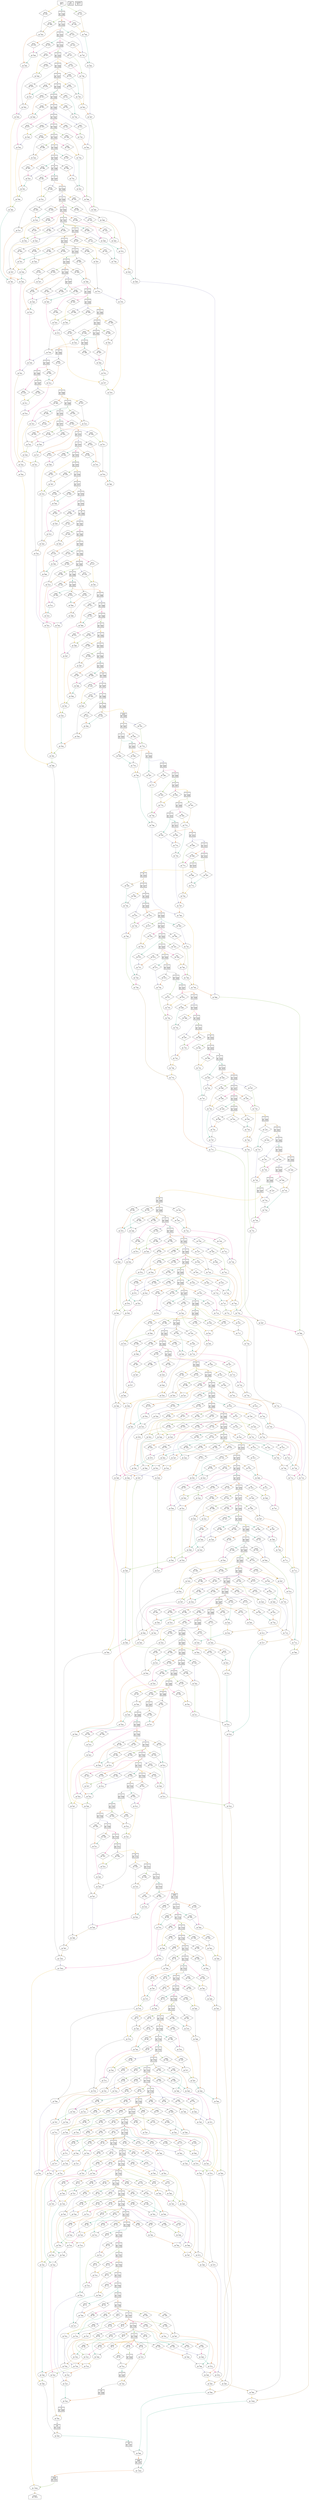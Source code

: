 digraph DBSCANKernel_final{
	NodeInput2 [shape=invhouse, label="input\nID: 2"];
	NodeFIFO1346 [shape=plaintext, label=<<TABLE BORDER="0" CELLSPACING="0" CELLBORDER="1"> <TR><TD></TD></TR><TR><TD>1</TD></TR><TR><TD>ID: 1346</TD></TR> <TR><TD></TD></TR> </TABLE>>];
	NodeFIFO1532 [shape=plaintext, label=<<TABLE BORDER="0" CELLSPACING="0" CELLBORDER="1"> <TR><TD></TD></TR><TR><TD>1</TD></TR><TR><TD>ID: 1532</TD></TR> <TR><TD></TD></TR> </TABLE>>];
	NodeFIFO1533 [shape=plaintext, label=<<TABLE BORDER="0" CELLSPACING="0" CELLBORDER="1"> <TR><TD></TD></TR><TR><TD>1</TD></TR><TR><TD>ID: 1533</TD></TR> <TR><TD></TD></TR> </TABLE>>];
	NodeFIFO1534 [shape=plaintext, label=<<TABLE BORDER="0" CELLSPACING="0" CELLBORDER="1"> <TR><TD></TD></TR><TR><TD>1</TD></TR><TR><TD>ID: 1534</TD></TR> <TR><TD></TD></TR> </TABLE>>];
	NodeFIFO1535 [shape=plaintext, label=<<TABLE BORDER="0" CELLSPACING="0" CELLBORDER="1"> <TR><TD></TD></TR><TR><TD>1</TD></TR><TR><TD>ID: 1535</TD></TR> <TR><TD></TD></TR> </TABLE>>];
	NodeFIFO1536 [shape=plaintext, label=<<TABLE BORDER="0" CELLSPACING="0" CELLBORDER="1"> <TR><TD></TD></TR><TR><TD>1</TD></TR><TR><TD>ID: 1536</TD></TR> <TR><TD></TD></TR> </TABLE>>];
	NodeFIFO1537 [shape=plaintext, label=<<TABLE BORDER="0" CELLSPACING="0" CELLBORDER="1"> <TR><TD></TD></TR><TR><TD>1</TD></TR><TR><TD>ID: 1537</TD></TR> <TR><TD></TD></TR> </TABLE>>];
	NodeFIFO1538 [shape=plaintext, label=<<TABLE BORDER="0" CELLSPACING="0" CELLBORDER="1"> <TR><TD></TD></TR><TR><TD>1</TD></TR><TR><TD>ID: 1538</TD></TR> <TR><TD></TD></TR> </TABLE>>];
	NodeFIFO1539 [shape=plaintext, label=<<TABLE BORDER="0" CELLSPACING="0" CELLBORDER="1"> <TR><TD></TD></TR><TR><TD>1</TD></TR><TR><TD>ID: 1539</TD></TR> <TR><TD></TD></TR> </TABLE>>];
	NodeFIFO1540 [shape=plaintext, label=<<TABLE BORDER="0" CELLSPACING="0" CELLBORDER="1"> <TR><TD></TD></TR><TR><TD>1</TD></TR><TR><TD>ID: 1540</TD></TR> <TR><TD></TD></TR> </TABLE>>];
	NodeFIFO1541 [shape=plaintext, label=<<TABLE BORDER="0" CELLSPACING="0" CELLBORDER="1"> <TR><TD></TD></TR><TR><TD>1</TD></TR><TR><TD>ID: 1541</TD></TR> <TR><TD></TD></TR> </TABLE>>];
	NodeFIFO1542 [shape=plaintext, label=<<TABLE BORDER="0" CELLSPACING="0" CELLBORDER="1"> <TR><TD></TD></TR><TR><TD>1</TD></TR><TR><TD>ID: 1542</TD></TR> <TR><TD></TD></TR> </TABLE>>];
	NodeFIFO1543 [shape=plaintext, label=<<TABLE BORDER="0" CELLSPACING="0" CELLBORDER="1"> <TR><TD></TD></TR><TR><TD>1</TD></TR><TR><TD>ID: 1543</TD></TR> <TR><TD></TD></TR> </TABLE>>];
	NodeFIFO1544 [shape=plaintext, label=<<TABLE BORDER="0" CELLSPACING="0" CELLBORDER="1"> <TR><TD></TD></TR><TR><TD>1</TD></TR><TR><TD>ID: 1544</TD></TR> <TR><TD></TD></TR> </TABLE>>];
	NodeFIFO1545 [shape=plaintext, label=<<TABLE BORDER="0" CELLSPACING="0" CELLBORDER="1"> <TR><TD></TD></TR><TR><TD>1</TD></TR><TR><TD>ID: 1545</TD></TR> <TR><TD></TD></TR> </TABLE>>];
	NodeFIFO1546 [shape=plaintext, label=<<TABLE BORDER="0" CELLSPACING="0" CELLBORDER="1"> <TR><TD></TD></TR><TR><TD>5</TD></TR><TR><TD>ID: 1546</TD></TR> <TR><TD></TD></TR> </TABLE>>];
	NodeFIFO1547 [shape=plaintext, label=<<TABLE BORDER="0" CELLSPACING="0" CELLBORDER="1"> <TR><TD></TD></TR><TR><TD>1</TD></TR><TR><TD>ID: 1547</TD></TR> <TR><TD></TD></TR> </TABLE>>];
	NodeFIFO1548 [shape=plaintext, label=<<TABLE BORDER="0" CELLSPACING="0" CELLBORDER="1"> <TR><TD></TD></TR><TR><TD>1</TD></TR><TR><TD>ID: 1548</TD></TR> <TR><TD></TD></TR> </TABLE>>];
	NodeFIFO1549 [shape=plaintext, label=<<TABLE BORDER="0" CELLSPACING="0" CELLBORDER="1"> <TR><TD></TD></TR><TR><TD>1</TD></TR><TR><TD>ID: 1549</TD></TR> <TR><TD></TD></TR> </TABLE>>];
	NodeFIFO1550 [shape=plaintext, label=<<TABLE BORDER="0" CELLSPACING="0" CELLBORDER="1"> <TR><TD></TD></TR><TR><TD>1</TD></TR><TR><TD>ID: 1550</TD></TR> <TR><TD></TD></TR> </TABLE>>];
	NodeFIFO1551 [shape=plaintext, label=<<TABLE BORDER="0" CELLSPACING="0" CELLBORDER="1"> <TR><TD></TD></TR><TR><TD>1</TD></TR><TR><TD>ID: 1551</TD></TR> <TR><TD></TD></TR> </TABLE>>];
	NodeFIFO1552 [shape=plaintext, label=<<TABLE BORDER="0" CELLSPACING="0" CELLBORDER="1"> <TR><TD></TD></TR><TR><TD>1</TD></TR><TR><TD>ID: 1552</TD></TR> <TR><TD></TD></TR> </TABLE>>];
	NodeFIFO1553 [shape=plaintext, label=<<TABLE BORDER="0" CELLSPACING="0" CELLBORDER="1"> <TR><TD></TD></TR><TR><TD>1</TD></TR><TR><TD>ID: 1553</TD></TR> <TR><TD></TD></TR> </TABLE>>];
	NodeFIFO1554 [shape=plaintext, label=<<TABLE BORDER="0" CELLSPACING="0" CELLBORDER="1"> <TR><TD></TD></TR><TR><TD>1</TD></TR><TR><TD>ID: 1554</TD></TR> <TR><TD></TD></TR> </TABLE>>];
	NodeFIFO1555 [shape=plaintext, label=<<TABLE BORDER="0" CELLSPACING="0" CELLBORDER="1"> <TR><TD></TD></TR><TR><TD>1</TD></TR><TR><TD>ID: 1555</TD></TR> <TR><TD></TD></TR> </TABLE>>];
	NodeFIFO1556 [shape=plaintext, label=<<TABLE BORDER="0" CELLSPACING="0" CELLBORDER="1"> <TR><TD></TD></TR><TR><TD>1</TD></TR><TR><TD>ID: 1556</TD></TR> <TR><TD></TD></TR> </TABLE>>];
	NodeFIFO1557 [shape=plaintext, label=<<TABLE BORDER="0" CELLSPACING="0" CELLBORDER="1"> <TR><TD></TD></TR><TR><TD>1</TD></TR><TR><TD>ID: 1557</TD></TR> <TR><TD></TD></TR> </TABLE>>];
	NodeFIFO1558 [shape=plaintext, label=<<TABLE BORDER="0" CELLSPACING="0" CELLBORDER="1"> <TR><TD></TD></TR><TR><TD>1</TD></TR><TR><TD>ID: 1558</TD></TR> <TR><TD></TD></TR> </TABLE>>];
	NodeFIFO1559 [shape=plaintext, label=<<TABLE BORDER="0" CELLSPACING="0" CELLBORDER="1"> <TR><TD></TD></TR><TR><TD>1</TD></TR><TR><TD>ID: 1559</TD></TR> <TR><TD></TD></TR> </TABLE>>];
	NodeFIFO1560 [shape=plaintext, label=<<TABLE BORDER="0" CELLSPACING="0" CELLBORDER="1"> <TR><TD></TD></TR><TR><TD>1</TD></TR><TR><TD>ID: 1560</TD></TR> <TR><TD></TD></TR> </TABLE>>];
	NodeFIFO1561 [shape=plaintext, label=<<TABLE BORDER="0" CELLSPACING="0" CELLBORDER="1"> <TR><TD></TD></TR><TR><TD>1</TD></TR><TR><TD>ID: 1561</TD></TR> <TR><TD></TD></TR> </TABLE>>];
	NodeFIFO1562 [shape=plaintext, label=<<TABLE BORDER="0" CELLSPACING="0" CELLBORDER="1"> <TR><TD></TD></TR><TR><TD>1</TD></TR><TR><TD>ID: 1562</TD></TR> <TR><TD></TD></TR> </TABLE>>];
	NodeFIFO1563 [shape=plaintext, label=<<TABLE BORDER="0" CELLSPACING="0" CELLBORDER="1"> <TR><TD></TD></TR><TR><TD>1</TD></TR><TR><TD>ID: 1563</TD></TR> <TR><TD></TD></TR> </TABLE>>];
	NodeFIFO1564 [shape=plaintext, label=<<TABLE BORDER="0" CELLSPACING="0" CELLBORDER="1"> <TR><TD></TD></TR><TR><TD>3</TD></TR><TR><TD>ID: 1564</TD></TR> <TR><TD></TD></TR> </TABLE>>];
	NodeFIFO1565 [shape=plaintext, label=<<TABLE BORDER="0" CELLSPACING="0" CELLBORDER="1"> <TR><TD></TD></TR><TR><TD>1</TD></TR><TR><TD>ID: 1565</TD></TR> <TR><TD></TD></TR> </TABLE>>];
	NodeFIFO1566 [shape=plaintext, label=<<TABLE BORDER="0" CELLSPACING="0" CELLBORDER="1"> <TR><TD></TD></TR><TR><TD>1</TD></TR><TR><TD>ID: 1566</TD></TR> <TR><TD></TD></TR> </TABLE>>];
	NodeFIFO1567 [shape=plaintext, label=<<TABLE BORDER="0" CELLSPACING="0" CELLBORDER="1"> <TR><TD></TD></TR><TR><TD>1</TD></TR><TR><TD>ID: 1567</TD></TR> <TR><TD></TD></TR> </TABLE>>];
	NodeFIFO1568 [shape=plaintext, label=<<TABLE BORDER="0" CELLSPACING="0" CELLBORDER="1"> <TR><TD></TD></TR><TR><TD>1</TD></TR><TR><TD>ID: 1568</TD></TR> <TR><TD></TD></TR> </TABLE>>];
	NodeFIFO1569 [shape=plaintext, label=<<TABLE BORDER="0" CELLSPACING="0" CELLBORDER="1"> <TR><TD></TD></TR><TR><TD>1</TD></TR><TR><TD>ID: 1569</TD></TR> <TR><TD></TD></TR> </TABLE>>];
	NodeFIFO1570 [shape=plaintext, label=<<TABLE BORDER="0" CELLSPACING="0" CELLBORDER="1"> <TR><TD></TD></TR><TR><TD>1</TD></TR><TR><TD>ID: 1570</TD></TR> <TR><TD></TD></TR> </TABLE>>];
	NodeFIFO1571 [shape=plaintext, label=<<TABLE BORDER="0" CELLSPACING="0" CELLBORDER="1"> <TR><TD></TD></TR><TR><TD>1</TD></TR><TR><TD>ID: 1571</TD></TR> <TR><TD></TD></TR> </TABLE>>];
	NodeFIFO1572 [shape=plaintext, label=<<TABLE BORDER="0" CELLSPACING="0" CELLBORDER="1"> <TR><TD></TD></TR><TR><TD>1</TD></TR><TR><TD>ID: 1572</TD></TR> <TR><TD></TD></TR> </TABLE>>];
	NodeFIFO1573 [shape=plaintext, label=<<TABLE BORDER="0" CELLSPACING="0" CELLBORDER="1"> <TR><TD></TD></TR><TR><TD>1</TD></TR><TR><TD>ID: 1573</TD></TR> <TR><TD></TD></TR> </TABLE>>];
	NodeFIFO1574 [shape=plaintext, label=<<TABLE BORDER="0" CELLSPACING="0" CELLBORDER="1"> <TR><TD></TD></TR><TR><TD>1</TD></TR><TR><TD>ID: 1574</TD></TR> <TR><TD></TD></TR> </TABLE>>];
	NodeFIFO1575 [shape=plaintext, label=<<TABLE BORDER="0" CELLSPACING="0" CELLBORDER="1"> <TR><TD></TD></TR><TR><TD>1</TD></TR><TR><TD>ID: 1575</TD></TR> <TR><TD></TD></TR> </TABLE>>];
	NodeFIFO1576 [shape=plaintext, label=<<TABLE BORDER="0" CELLSPACING="0" CELLBORDER="1"> <TR><TD></TD></TR><TR><TD>1</TD></TR><TR><TD>ID: 1576</TD></TR> <TR><TD></TD></TR> </TABLE>>];
	NodeFIFO1577 [shape=plaintext, label=<<TABLE BORDER="0" CELLSPACING="0" CELLBORDER="1"> <TR><TD></TD></TR><TR><TD>1</TD></TR><TR><TD>ID: 1577</TD></TR> <TR><TD></TD></TR> </TABLE>>];
	NodeFIFO1578 [shape=plaintext, label=<<TABLE BORDER="0" CELLSPACING="0" CELLBORDER="1"> <TR><TD></TD></TR><TR><TD>1</TD></TR><TR><TD>ID: 1578</TD></TR> <TR><TD></TD></TR> </TABLE>>];
	NodeFIFO1579 [shape=plaintext, label=<<TABLE BORDER="0" CELLSPACING="0" CELLBORDER="1"> <TR><TD></TD></TR><TR><TD>1</TD></TR><TR><TD>ID: 1579</TD></TR> <TR><TD></TD></TR> </TABLE>>];
	NodeFIFO1580 [shape=plaintext, label=<<TABLE BORDER="0" CELLSPACING="0" CELLBORDER="1"> <TR><TD></TD></TR><TR><TD>5</TD></TR><TR><TD>ID: 1580</TD></TR> <TR><TD></TD></TR> </TABLE>>];
	NodeFIFO1581 [shape=plaintext, label=<<TABLE BORDER="0" CELLSPACING="0" CELLBORDER="1"> <TR><TD></TD></TR><TR><TD>1</TD></TR><TR><TD>ID: 1581</TD></TR> <TR><TD></TD></TR> </TABLE>>];
	NodeFIFO1582 [shape=plaintext, label=<<TABLE BORDER="0" CELLSPACING="0" CELLBORDER="1"> <TR><TD></TD></TR><TR><TD>1</TD></TR><TR><TD>ID: 1582</TD></TR> <TR><TD></TD></TR> </TABLE>>];
	NodeFIFO1583 [shape=plaintext, label=<<TABLE BORDER="0" CELLSPACING="0" CELLBORDER="1"> <TR><TD></TD></TR><TR><TD>1</TD></TR><TR><TD>ID: 1583</TD></TR> <TR><TD></TD></TR> </TABLE>>];
	NodeFIFO1584 [shape=plaintext, label=<<TABLE BORDER="0" CELLSPACING="0" CELLBORDER="1"> <TR><TD></TD></TR><TR><TD>1</TD></TR><TR><TD>ID: 1584</TD></TR> <TR><TD></TD></TR> </TABLE>>];
	NodeFIFO1585 [shape=plaintext, label=<<TABLE BORDER="0" CELLSPACING="0" CELLBORDER="1"> <TR><TD></TD></TR><TR><TD>1</TD></TR><TR><TD>ID: 1585</TD></TR> <TR><TD></TD></TR> </TABLE>>];
	NodeFIFO1586 [shape=plaintext, label=<<TABLE BORDER="0" CELLSPACING="0" CELLBORDER="1"> <TR><TD></TD></TR><TR><TD>1</TD></TR><TR><TD>ID: 1586</TD></TR> <TR><TD></TD></TR> </TABLE>>];
	NodeFIFO1587 [shape=plaintext, label=<<TABLE BORDER="0" CELLSPACING="0" CELLBORDER="1"> <TR><TD></TD></TR><TR><TD>1</TD></TR><TR><TD>ID: 1587</TD></TR> <TR><TD></TD></TR> </TABLE>>];
	NodeFIFO1588 [shape=plaintext, label=<<TABLE BORDER="0" CELLSPACING="0" CELLBORDER="1"> <TR><TD></TD></TR><TR><TD>1</TD></TR><TR><TD>ID: 1588</TD></TR> <TR><TD></TD></TR> </TABLE>>];
	NodeFIFO1589 [shape=plaintext, label=<<TABLE BORDER="0" CELLSPACING="0" CELLBORDER="1"> <TR><TD></TD></TR><TR><TD>1</TD></TR><TR><TD>ID: 1589</TD></TR> <TR><TD></TD></TR> </TABLE>>];
	NodeFIFO1590 [shape=plaintext, label=<<TABLE BORDER="0" CELLSPACING="0" CELLBORDER="1"> <TR><TD></TD></TR><TR><TD>1</TD></TR><TR><TD>ID: 1590</TD></TR> <TR><TD></TD></TR> </TABLE>>];
	NodeFIFO1591 [shape=plaintext, label=<<TABLE BORDER="0" CELLSPACING="0" CELLBORDER="1"> <TR><TD></TD></TR><TR><TD>1</TD></TR><TR><TD>ID: 1591</TD></TR> <TR><TD></TD></TR> </TABLE>>];
	NodeFIFO1592 [shape=plaintext, label=<<TABLE BORDER="0" CELLSPACING="0" CELLBORDER="1"> <TR><TD></TD></TR><TR><TD>1</TD></TR><TR><TD>ID: 1592</TD></TR> <TR><TD></TD></TR> </TABLE>>];
	NodeFIFO1593 [shape=plaintext, label=<<TABLE BORDER="0" CELLSPACING="0" CELLBORDER="1"> <TR><TD></TD></TR><TR><TD>1</TD></TR><TR><TD>ID: 1593</TD></TR> <TR><TD></TD></TR> </TABLE>>];
	NodeFIFO1594 [shape=plaintext, label=<<TABLE BORDER="0" CELLSPACING="0" CELLBORDER="1"> <TR><TD></TD></TR><TR><TD>1</TD></TR><TR><TD>ID: 1594</TD></TR> <TR><TD></TD></TR> </TABLE>>];
	NodeFIFO1595 [shape=plaintext, label=<<TABLE BORDER="0" CELLSPACING="0" CELLBORDER="1"> <TR><TD></TD></TR><TR><TD>1</TD></TR><TR><TD>ID: 1595</TD></TR> <TR><TD></TD></TR> </TABLE>>];
	NodeFIFO1596 [shape=plaintext, label=<<TABLE BORDER="0" CELLSPACING="0" CELLBORDER="1"> <TR><TD></TD></TR><TR><TD>9</TD></TR><TR><TD>ID: 1596</TD></TR> <TR><TD></TD></TR> </TABLE>>];
	NodeFIFO1597 [shape=plaintext, label=<<TABLE BORDER="0" CELLSPACING="0" CELLBORDER="1"> <TR><TD></TD></TR><TR><TD>1</TD></TR><TR><TD>ID: 1597</TD></TR> <TR><TD></TD></TR> </TABLE>>];
	NodeFIFO1598 [shape=plaintext, label=<<TABLE BORDER="0" CELLSPACING="0" CELLBORDER="1"> <TR><TD></TD></TR><TR><TD>1</TD></TR><TR><TD>ID: 1598</TD></TR> <TR><TD></TD></TR> </TABLE>>];
	NodeFIFO1599 [shape=plaintext, label=<<TABLE BORDER="0" CELLSPACING="0" CELLBORDER="1"> <TR><TD></TD></TR><TR><TD>1</TD></TR><TR><TD>ID: 1599</TD></TR> <TR><TD></TD></TR> </TABLE>>];
	NodeFIFO1600 [shape=plaintext, label=<<TABLE BORDER="0" CELLSPACING="0" CELLBORDER="1"> <TR><TD></TD></TR><TR><TD>1833</TD></TR><TR><TD>ID: 1600</TD></TR> <TR><TD></TD></TR> </TABLE>>];
	NodeFIFO1601 [shape=plaintext, label=<<TABLE BORDER="0" CELLSPACING="0" CELLBORDER="1"> <TR><TD></TD></TR><TR><TD>1</TD></TR><TR><TD>ID: 1601</TD></TR> <TR><TD></TD></TR> </TABLE>>];
	NodeFIFO1602 [shape=plaintext, label=<<TABLE BORDER="0" CELLSPACING="0" CELLBORDER="1"> <TR><TD></TD></TR><TR><TD>1</TD></TR><TR><TD>ID: 1602</TD></TR> <TR><TD></TD></TR> </TABLE>>];
	NodeFIFO1603 [shape=plaintext, label=<<TABLE BORDER="0" CELLSPACING="0" CELLBORDER="1"> <TR><TD></TD></TR><TR><TD>1</TD></TR><TR><TD>ID: 1603</TD></TR> <TR><TD></TD></TR> </TABLE>>];
	NodeFIFO1604 [shape=plaintext, label=<<TABLE BORDER="0" CELLSPACING="0" CELLBORDER="1"> <TR><TD></TD></TR><TR><TD>1</TD></TR><TR><TD>ID: 1604</TD></TR> <TR><TD></TD></TR> </TABLE>>];
	NodeFIFO1605 [shape=plaintext, label=<<TABLE BORDER="0" CELLSPACING="0" CELLBORDER="1"> <TR><TD></TD></TR><TR><TD>1</TD></TR><TR><TD>ID: 1605</TD></TR> <TR><TD></TD></TR> </TABLE>>];
	NodeFIFO1606 [shape=plaintext, label=<<TABLE BORDER="0" CELLSPACING="0" CELLBORDER="1"> <TR><TD></TD></TR><TR><TD>1</TD></TR><TR><TD>ID: 1606</TD></TR> <TR><TD></TD></TR> </TABLE>>];
	NodeFIFO1607 [shape=plaintext, label=<<TABLE BORDER="0" CELLSPACING="0" CELLBORDER="1"> <TR><TD></TD></TR><TR><TD>1</TD></TR><TR><TD>ID: 1607</TD></TR> <TR><TD></TD></TR> </TABLE>>];
	NodeFIFO1608 [shape=plaintext, label=<<TABLE BORDER="0" CELLSPACING="0" CELLBORDER="1"> <TR><TD></TD></TR><TR><TD>1</TD></TR><TR><TD>ID: 1608</TD></TR> <TR><TD></TD></TR> </TABLE>>];
	NodeFIFO1609 [shape=plaintext, label=<<TABLE BORDER="0" CELLSPACING="0" CELLBORDER="1"> <TR><TD></TD></TR><TR><TD>1</TD></TR><TR><TD>ID: 1609</TD></TR> <TR><TD></TD></TR> </TABLE>>];
	NodeFIFO1610 [shape=plaintext, label=<<TABLE BORDER="0" CELLSPACING="0" CELLBORDER="1"> <TR><TD></TD></TR><TR><TD>1</TD></TR><TR><TD>ID: 1610</TD></TR> <TR><TD></TD></TR> </TABLE>>];
	NodeFIFO1611 [shape=plaintext, label=<<TABLE BORDER="0" CELLSPACING="0" CELLBORDER="1"> <TR><TD></TD></TR><TR><TD>1</TD></TR><TR><TD>ID: 1611</TD></TR> <TR><TD></TD></TR> </TABLE>>];
	NodeFIFO1612 [shape=plaintext, label=<<TABLE BORDER="0" CELLSPACING="0" CELLBORDER="1"> <TR><TD></TD></TR><TR><TD>1</TD></TR><TR><TD>ID: 1612</TD></TR> <TR><TD></TD></TR> </TABLE>>];
	NodeFIFO1613 [shape=plaintext, label=<<TABLE BORDER="0" CELLSPACING="0" CELLBORDER="1"> <TR><TD></TD></TR><TR><TD>1</TD></TR><TR><TD>ID: 1613</TD></TR> <TR><TD></TD></TR> </TABLE>>];
	NodeFIFO1614 [shape=plaintext, label=<<TABLE BORDER="0" CELLSPACING="0" CELLBORDER="1"> <TR><TD></TD></TR><TR><TD>1</TD></TR><TR><TD>ID: 1614</TD></TR> <TR><TD></TD></TR> </TABLE>>];
	NodeFIFO1615 [shape=plaintext, label=<<TABLE BORDER="0" CELLSPACING="0" CELLBORDER="1"> <TR><TD></TD></TR><TR><TD>1</TD></TR><TR><TD>ID: 1615</TD></TR> <TR><TD></TD></TR> </TABLE>>];
	NodeFIFO1616 [shape=plaintext, label=<<TABLE BORDER="0" CELLSPACING="0" CELLBORDER="1"> <TR><TD></TD></TR><TR><TD>5</TD></TR><TR><TD>ID: 1616</TD></TR> <TR><TD></TD></TR> </TABLE>>];
	NodeFIFO1617 [shape=plaintext, label=<<TABLE BORDER="0" CELLSPACING="0" CELLBORDER="1"> <TR><TD></TD></TR><TR><TD>1</TD></TR><TR><TD>ID: 1617</TD></TR> <TR><TD></TD></TR> </TABLE>>];
	NodeFIFO1618 [shape=plaintext, label=<<TABLE BORDER="0" CELLSPACING="0" CELLBORDER="1"> <TR><TD></TD></TR><TR><TD>1</TD></TR><TR><TD>ID: 1618</TD></TR> <TR><TD></TD></TR> </TABLE>>];
	NodeFIFO1619 [shape=plaintext, label=<<TABLE BORDER="0" CELLSPACING="0" CELLBORDER="1"> <TR><TD></TD></TR><TR><TD>1</TD></TR><TR><TD>ID: 1619</TD></TR> <TR><TD></TD></TR> </TABLE>>];
	NodeFIFO1620 [shape=plaintext, label=<<TABLE BORDER="0" CELLSPACING="0" CELLBORDER="1"> <TR><TD></TD></TR><TR><TD>1</TD></TR><TR><TD>ID: 1620</TD></TR> <TR><TD></TD></TR> </TABLE>>];
	NodeFIFO1621 [shape=plaintext, label=<<TABLE BORDER="0" CELLSPACING="0" CELLBORDER="1"> <TR><TD></TD></TR><TR><TD>1</TD></TR><TR><TD>ID: 1621</TD></TR> <TR><TD></TD></TR> </TABLE>>];
	NodeFIFO1622 [shape=plaintext, label=<<TABLE BORDER="0" CELLSPACING="0" CELLBORDER="1"> <TR><TD></TD></TR><TR><TD>1</TD></TR><TR><TD>ID: 1622</TD></TR> <TR><TD></TD></TR> </TABLE>>];
	NodeFIFO1623 [shape=plaintext, label=<<TABLE BORDER="0" CELLSPACING="0" CELLBORDER="1"> <TR><TD></TD></TR><TR><TD>1</TD></TR><TR><TD>ID: 1623</TD></TR> <TR><TD></TD></TR> </TABLE>>];
	NodeFIFO1624 [shape=plaintext, label=<<TABLE BORDER="0" CELLSPACING="0" CELLBORDER="1"> <TR><TD></TD></TR><TR><TD>1</TD></TR><TR><TD>ID: 1624</TD></TR> <TR><TD></TD></TR> </TABLE>>];
	NodeFIFO1625 [shape=plaintext, label=<<TABLE BORDER="0" CELLSPACING="0" CELLBORDER="1"> <TR><TD></TD></TR><TR><TD>1</TD></TR><TR><TD>ID: 1625</TD></TR> <TR><TD></TD></TR> </TABLE>>];
	NodeFIFO1626 [shape=plaintext, label=<<TABLE BORDER="0" CELLSPACING="0" CELLBORDER="1"> <TR><TD></TD></TR><TR><TD>1</TD></TR><TR><TD>ID: 1626</TD></TR> <TR><TD></TD></TR> </TABLE>>];
	NodeFIFO1627 [shape=plaintext, label=<<TABLE BORDER="0" CELLSPACING="0" CELLBORDER="1"> <TR><TD></TD></TR><TR><TD>1</TD></TR><TR><TD>ID: 1627</TD></TR> <TR><TD></TD></TR> </TABLE>>];
	NodeFIFO1628 [shape=plaintext, label=<<TABLE BORDER="0" CELLSPACING="0" CELLBORDER="1"> <TR><TD></TD></TR><TR><TD>1</TD></TR><TR><TD>ID: 1628</TD></TR> <TR><TD></TD></TR> </TABLE>>];
	NodeFIFO1629 [shape=plaintext, label=<<TABLE BORDER="0" CELLSPACING="0" CELLBORDER="1"> <TR><TD></TD></TR><TR><TD>1</TD></TR><TR><TD>ID: 1629</TD></TR> <TR><TD></TD></TR> </TABLE>>];
	NodeFIFO1630 [shape=plaintext, label=<<TABLE BORDER="0" CELLSPACING="0" CELLBORDER="1"> <TR><TD></TD></TR><TR><TD>1</TD></TR><TR><TD>ID: 1630</TD></TR> <TR><TD></TD></TR> </TABLE>>];
	NodeFIFO1631 [shape=plaintext, label=<<TABLE BORDER="0" CELLSPACING="0" CELLBORDER="1"> <TR><TD></TD></TR><TR><TD>1</TD></TR><TR><TD>ID: 1631</TD></TR> <TR><TD></TD></TR> </TABLE>>];
	NodeFIFO1632 [shape=plaintext, label=<<TABLE BORDER="0" CELLSPACING="0" CELLBORDER="1"> <TR><TD></TD></TR><TR><TD>5</TD></TR><TR><TD>ID: 1632</TD></TR> <TR><TD></TD></TR> </TABLE>>];
	NodeFIFO1633 [shape=plaintext, label=<<TABLE BORDER="0" CELLSPACING="0" CELLBORDER="1"> <TR><TD></TD></TR><TR><TD>1</TD></TR><TR><TD>ID: 1633</TD></TR> <TR><TD></TD></TR> </TABLE>>];
	NodeFIFO1634 [shape=plaintext, label=<<TABLE BORDER="0" CELLSPACING="0" CELLBORDER="1"> <TR><TD></TD></TR><TR><TD>1</TD></TR><TR><TD>ID: 1634</TD></TR> <TR><TD></TD></TR> </TABLE>>];
	NodeFIFO1635 [shape=plaintext, label=<<TABLE BORDER="0" CELLSPACING="0" CELLBORDER="1"> <TR><TD></TD></TR><TR><TD>1</TD></TR><TR><TD>ID: 1635</TD></TR> <TR><TD></TD></TR> </TABLE>>];
	NodeFIFO1636 [shape=plaintext, label=<<TABLE BORDER="0" CELLSPACING="0" CELLBORDER="1"> <TR><TD></TD></TR><TR><TD>1</TD></TR><TR><TD>ID: 1636</TD></TR> <TR><TD></TD></TR> </TABLE>>];
	NodeFIFO1637 [shape=plaintext, label=<<TABLE BORDER="0" CELLSPACING="0" CELLBORDER="1"> <TR><TD></TD></TR><TR><TD>1</TD></TR><TR><TD>ID: 1637</TD></TR> <TR><TD></TD></TR> </TABLE>>];
	NodeFIFO1638 [shape=plaintext, label=<<TABLE BORDER="0" CELLSPACING="0" CELLBORDER="1"> <TR><TD></TD></TR><TR><TD>1</TD></TR><TR><TD>ID: 1638</TD></TR> <TR><TD></TD></TR> </TABLE>>];
	NodeFIFO1639 [shape=plaintext, label=<<TABLE BORDER="0" CELLSPACING="0" CELLBORDER="1"> <TR><TD></TD></TR><TR><TD>1</TD></TR><TR><TD>ID: 1639</TD></TR> <TR><TD></TD></TR> </TABLE>>];
	NodeFIFO1640 [shape=plaintext, label=<<TABLE BORDER="0" CELLSPACING="0" CELLBORDER="1"> <TR><TD></TD></TR><TR><TD>1</TD></TR><TR><TD>ID: 1640</TD></TR> <TR><TD></TD></TR> </TABLE>>];
	NodeFIFO1641 [shape=plaintext, label=<<TABLE BORDER="0" CELLSPACING="0" CELLBORDER="1"> <TR><TD></TD></TR><TR><TD>1</TD></TR><TR><TD>ID: 1641</TD></TR> <TR><TD></TD></TR> </TABLE>>];
	NodeFIFO1642 [shape=plaintext, label=<<TABLE BORDER="0" CELLSPACING="0" CELLBORDER="1"> <TR><TD></TD></TR><TR><TD>1</TD></TR><TR><TD>ID: 1642</TD></TR> <TR><TD></TD></TR> </TABLE>>];
	NodeFIFO1643 [shape=plaintext, label=<<TABLE BORDER="0" CELLSPACING="0" CELLBORDER="1"> <TR><TD></TD></TR><TR><TD>1</TD></TR><TR><TD>ID: 1643</TD></TR> <TR><TD></TD></TR> </TABLE>>];
	NodeFIFO1644 [shape=plaintext, label=<<TABLE BORDER="0" CELLSPACING="0" CELLBORDER="1"> <TR><TD></TD></TR><TR><TD>1</TD></TR><TR><TD>ID: 1644</TD></TR> <TR><TD></TD></TR> </TABLE>>];
	NodeFIFO1645 [shape=plaintext, label=<<TABLE BORDER="0" CELLSPACING="0" CELLBORDER="1"> <TR><TD></TD></TR><TR><TD>1</TD></TR><TR><TD>ID: 1645</TD></TR> <TR><TD></TD></TR> </TABLE>>];
	NodeFIFO1646 [shape=plaintext, label=<<TABLE BORDER="0" CELLSPACING="0" CELLBORDER="1"> <TR><TD></TD></TR><TR><TD>1</TD></TR><TR><TD>ID: 1646</TD></TR> <TR><TD></TD></TR> </TABLE>>];
	NodeFIFO1647 [shape=plaintext, label=<<TABLE BORDER="0" CELLSPACING="0" CELLBORDER="1"> <TR><TD></TD></TR><TR><TD>1</TD></TR><TR><TD>ID: 1647</TD></TR> <TR><TD></TD></TR> </TABLE>>];
	NodeFIFO1648 [shape=plaintext, label=<<TABLE BORDER="0" CELLSPACING="0" CELLBORDER="1"> <TR><TD></TD></TR><TR><TD>5</TD></TR><TR><TD>ID: 1648</TD></TR> <TR><TD></TD></TR> </TABLE>>];
	NodeFIFO1649 [shape=plaintext, label=<<TABLE BORDER="0" CELLSPACING="0" CELLBORDER="1"> <TR><TD></TD></TR><TR><TD>1</TD></TR><TR><TD>ID: 1649</TD></TR> <TR><TD></TD></TR> </TABLE>>];
	NodeFIFO1650 [shape=plaintext, label=<<TABLE BORDER="0" CELLSPACING="0" CELLBORDER="1"> <TR><TD></TD></TR><TR><TD>1</TD></TR><TR><TD>ID: 1650</TD></TR> <TR><TD></TD></TR> </TABLE>>];
	NodeFIFO1651 [shape=plaintext, label=<<TABLE BORDER="0" CELLSPACING="0" CELLBORDER="1"> <TR><TD></TD></TR><TR><TD>1</TD></TR><TR><TD>ID: 1651</TD></TR> <TR><TD></TD></TR> </TABLE>>];
	NodeFIFO1652 [shape=plaintext, label=<<TABLE BORDER="0" CELLSPACING="0" CELLBORDER="1"> <TR><TD></TD></TR><TR><TD>1</TD></TR><TR><TD>ID: 1652</TD></TR> <TR><TD></TD></TR> </TABLE>>];
	NodeFIFO1653 [shape=plaintext, label=<<TABLE BORDER="0" CELLSPACING="0" CELLBORDER="1"> <TR><TD></TD></TR><TR><TD>1</TD></TR><TR><TD>ID: 1653</TD></TR> <TR><TD></TD></TR> </TABLE>>];
	NodeFIFO1654 [shape=plaintext, label=<<TABLE BORDER="0" CELLSPACING="0" CELLBORDER="1"> <TR><TD></TD></TR><TR><TD>1</TD></TR><TR><TD>ID: 1654</TD></TR> <TR><TD></TD></TR> </TABLE>>];
	NodeFIFO1655 [shape=plaintext, label=<<TABLE BORDER="0" CELLSPACING="0" CELLBORDER="1"> <TR><TD></TD></TR><TR><TD>1</TD></TR><TR><TD>ID: 1655</TD></TR> <TR><TD></TD></TR> </TABLE>>];
	NodeFIFO1656 [shape=plaintext, label=<<TABLE BORDER="0" CELLSPACING="0" CELLBORDER="1"> <TR><TD></TD></TR><TR><TD>1</TD></TR><TR><TD>ID: 1656</TD></TR> <TR><TD></TD></TR> </TABLE>>];
	NodeFIFO1657 [shape=plaintext, label=<<TABLE BORDER="0" CELLSPACING="0" CELLBORDER="1"> <TR><TD></TD></TR><TR><TD>1</TD></TR><TR><TD>ID: 1657</TD></TR> <TR><TD></TD></TR> </TABLE>>];
	NodeFIFO1658 [shape=plaintext, label=<<TABLE BORDER="0" CELLSPACING="0" CELLBORDER="1"> <TR><TD></TD></TR><TR><TD>1</TD></TR><TR><TD>ID: 1658</TD></TR> <TR><TD></TD></TR> </TABLE>>];
	NodeFIFO1659 [shape=plaintext, label=<<TABLE BORDER="0" CELLSPACING="0" CELLBORDER="1"> <TR><TD></TD></TR><TR><TD>1</TD></TR><TR><TD>ID: 1659</TD></TR> <TR><TD></TD></TR> </TABLE>>];
	NodeFIFO1660 [shape=plaintext, label=<<TABLE BORDER="0" CELLSPACING="0" CELLBORDER="1"> <TR><TD></TD></TR><TR><TD>1</TD></TR><TR><TD>ID: 1660</TD></TR> <TR><TD></TD></TR> </TABLE>>];
	NodeFIFO1661 [shape=plaintext, label=<<TABLE BORDER="0" CELLSPACING="0" CELLBORDER="1"> <TR><TD></TD></TR><TR><TD>1</TD></TR><TR><TD>ID: 1661</TD></TR> <TR><TD></TD></TR> </TABLE>>];
	NodeFIFO1662 [shape=plaintext, label=<<TABLE BORDER="0" CELLSPACING="0" CELLBORDER="1"> <TR><TD></TD></TR><TR><TD>1</TD></TR><TR><TD>ID: 1662</TD></TR> <TR><TD></TD></TR> </TABLE>>];
	NodeFIFO1663 [shape=plaintext, label=<<TABLE BORDER="0" CELLSPACING="0" CELLBORDER="1"> <TR><TD></TD></TR><TR><TD>1</TD></TR><TR><TD>ID: 1663</TD></TR> <TR><TD></TD></TR> </TABLE>>];
	NodeFIFO1664 [shape=plaintext, label=<<TABLE BORDER="0" CELLSPACING="0" CELLBORDER="1"> <TR><TD></TD></TR><TR><TD>5</TD></TR><TR><TD>ID: 1664</TD></TR> <TR><TD></TD></TR> </TABLE>>];
	NodeFIFO1665 [shape=plaintext, label=<<TABLE BORDER="0" CELLSPACING="0" CELLBORDER="1"> <TR><TD></TD></TR><TR><TD>1</TD></TR><TR><TD>ID: 1665</TD></TR> <TR><TD></TD></TR> </TABLE>>];
	NodeFIFO1666 [shape=plaintext, label=<<TABLE BORDER="0" CELLSPACING="0" CELLBORDER="1"> <TR><TD></TD></TR><TR><TD>1</TD></TR><TR><TD>ID: 1666</TD></TR> <TR><TD></TD></TR> </TABLE>>];
	NodeFIFO1667 [shape=plaintext, label=<<TABLE BORDER="0" CELLSPACING="0" CELLBORDER="1"> <TR><TD></TD></TR><TR><TD>1</TD></TR><TR><TD>ID: 1667</TD></TR> <TR><TD></TD></TR> </TABLE>>];
	NodeFIFO1668 [shape=plaintext, label=<<TABLE BORDER="0" CELLSPACING="0" CELLBORDER="1"> <TR><TD></TD></TR><TR><TD>1</TD></TR><TR><TD>ID: 1668</TD></TR> <TR><TD></TD></TR> </TABLE>>];
	NodeFIFO1669 [shape=plaintext, label=<<TABLE BORDER="0" CELLSPACING="0" CELLBORDER="1"> <TR><TD></TD></TR><TR><TD>1</TD></TR><TR><TD>ID: 1669</TD></TR> <TR><TD></TD></TR> </TABLE>>];
	NodeFIFO1670 [shape=plaintext, label=<<TABLE BORDER="0" CELLSPACING="0" CELLBORDER="1"> <TR><TD></TD></TR><TR><TD>1</TD></TR><TR><TD>ID: 1670</TD></TR> <TR><TD></TD></TR> </TABLE>>];
	NodeFIFO1671 [shape=plaintext, label=<<TABLE BORDER="0" CELLSPACING="0" CELLBORDER="1"> <TR><TD></TD></TR><TR><TD>1</TD></TR><TR><TD>ID: 1671</TD></TR> <TR><TD></TD></TR> </TABLE>>];
	NodeFIFO1672 [shape=plaintext, label=<<TABLE BORDER="0" CELLSPACING="0" CELLBORDER="1"> <TR><TD></TD></TR><TR><TD>1</TD></TR><TR><TD>ID: 1672</TD></TR> <TR><TD></TD></TR> </TABLE>>];
	NodeFIFO1673 [shape=plaintext, label=<<TABLE BORDER="0" CELLSPACING="0" CELLBORDER="1"> <TR><TD></TD></TR><TR><TD>1</TD></TR><TR><TD>ID: 1673</TD></TR> <TR><TD></TD></TR> </TABLE>>];
	NodeFIFO1674 [shape=plaintext, label=<<TABLE BORDER="0" CELLSPACING="0" CELLBORDER="1"> <TR><TD></TD></TR><TR><TD>1</TD></TR><TR><TD>ID: 1674</TD></TR> <TR><TD></TD></TR> </TABLE>>];
	NodeFIFO1675 [shape=plaintext, label=<<TABLE BORDER="0" CELLSPACING="0" CELLBORDER="1"> <TR><TD></TD></TR><TR><TD>1</TD></TR><TR><TD>ID: 1675</TD></TR> <TR><TD></TD></TR> </TABLE>>];
	NodeFIFO1676 [shape=plaintext, label=<<TABLE BORDER="0" CELLSPACING="0" CELLBORDER="1"> <TR><TD></TD></TR><TR><TD>1</TD></TR><TR><TD>ID: 1676</TD></TR> <TR><TD></TD></TR> </TABLE>>];
	NodeFIFO1677 [shape=plaintext, label=<<TABLE BORDER="0" CELLSPACING="0" CELLBORDER="1"> <TR><TD></TD></TR><TR><TD>1</TD></TR><TR><TD>ID: 1677</TD></TR> <TR><TD></TD></TR> </TABLE>>];
	NodeFIFO1678 [shape=plaintext, label=<<TABLE BORDER="0" CELLSPACING="0" CELLBORDER="1"> <TR><TD></TD></TR><TR><TD>1</TD></TR><TR><TD>ID: 1678</TD></TR> <TR><TD></TD></TR> </TABLE>>];
	NodeFIFO1679 [shape=plaintext, label=<<TABLE BORDER="0" CELLSPACING="0" CELLBORDER="1"> <TR><TD></TD></TR><TR><TD>1</TD></TR><TR><TD>ID: 1679</TD></TR> <TR><TD></TD></TR> </TABLE>>];
	NodeFIFO1680 [shape=plaintext, label=<<TABLE BORDER="0" CELLSPACING="0" CELLBORDER="1"> <TR><TD></TD></TR><TR><TD>5</TD></TR><TR><TD>ID: 1680</TD></TR> <TR><TD></TD></TR> </TABLE>>];
	NodeFIFO1681 [shape=plaintext, label=<<TABLE BORDER="0" CELLSPACING="0" CELLBORDER="1"> <TR><TD></TD></TR><TR><TD>1</TD></TR><TR><TD>ID: 1681</TD></TR> <TR><TD></TD></TR> </TABLE>>];
	NodeFIFO1682 [shape=plaintext, label=<<TABLE BORDER="0" CELLSPACING="0" CELLBORDER="1"> <TR><TD></TD></TR><TR><TD>1</TD></TR><TR><TD>ID: 1682</TD></TR> <TR><TD></TD></TR> </TABLE>>];
	NodeFIFO1683 [shape=plaintext, label=<<TABLE BORDER="0" CELLSPACING="0" CELLBORDER="1"> <TR><TD></TD></TR><TR><TD>1</TD></TR><TR><TD>ID: 1683</TD></TR> <TR><TD></TD></TR> </TABLE>>];
	NodeFIFO1684 [shape=plaintext, label=<<TABLE BORDER="0" CELLSPACING="0" CELLBORDER="1"> <TR><TD></TD></TR><TR><TD>1</TD></TR><TR><TD>ID: 1684</TD></TR> <TR><TD></TD></TR> </TABLE>>];
	NodeFIFO1685 [shape=plaintext, label=<<TABLE BORDER="0" CELLSPACING="0" CELLBORDER="1"> <TR><TD></TD></TR><TR><TD>1</TD></TR><TR><TD>ID: 1685</TD></TR> <TR><TD></TD></TR> </TABLE>>];
	NodeFIFO1686 [shape=plaintext, label=<<TABLE BORDER="0" CELLSPACING="0" CELLBORDER="1"> <TR><TD></TD></TR><TR><TD>1</TD></TR><TR><TD>ID: 1686</TD></TR> <TR><TD></TD></TR> </TABLE>>];
	NodeFIFO1687 [shape=plaintext, label=<<TABLE BORDER="0" CELLSPACING="0" CELLBORDER="1"> <TR><TD></TD></TR><TR><TD>1</TD></TR><TR><TD>ID: 1687</TD></TR> <TR><TD></TD></TR> </TABLE>>];
	NodeFIFO1688 [shape=plaintext, label=<<TABLE BORDER="0" CELLSPACING="0" CELLBORDER="1"> <TR><TD></TD></TR><TR><TD>1</TD></TR><TR><TD>ID: 1688</TD></TR> <TR><TD></TD></TR> </TABLE>>];
	NodeFIFO1689 [shape=plaintext, label=<<TABLE BORDER="0" CELLSPACING="0" CELLBORDER="1"> <TR><TD></TD></TR><TR><TD>1</TD></TR><TR><TD>ID: 1689</TD></TR> <TR><TD></TD></TR> </TABLE>>];
	NodeFIFO1690 [shape=plaintext, label=<<TABLE BORDER="0" CELLSPACING="0" CELLBORDER="1"> <TR><TD></TD></TR><TR><TD>1</TD></TR><TR><TD>ID: 1690</TD></TR> <TR><TD></TD></TR> </TABLE>>];
	NodeFIFO1691 [shape=plaintext, label=<<TABLE BORDER="0" CELLSPACING="0" CELLBORDER="1"> <TR><TD></TD></TR><TR><TD>1</TD></TR><TR><TD>ID: 1691</TD></TR> <TR><TD></TD></TR> </TABLE>>];
	NodeFIFO1692 [shape=plaintext, label=<<TABLE BORDER="0" CELLSPACING="0" CELLBORDER="1"> <TR><TD></TD></TR><TR><TD>1</TD></TR><TR><TD>ID: 1692</TD></TR> <TR><TD></TD></TR> </TABLE>>];
	NodeFIFO1693 [shape=plaintext, label=<<TABLE BORDER="0" CELLSPACING="0" CELLBORDER="1"> <TR><TD></TD></TR><TR><TD>1</TD></TR><TR><TD>ID: 1693</TD></TR> <TR><TD></TD></TR> </TABLE>>];
	NodeFIFO1694 [shape=plaintext, label=<<TABLE BORDER="0" CELLSPACING="0" CELLBORDER="1"> <TR><TD></TD></TR><TR><TD>1</TD></TR><TR><TD>ID: 1694</TD></TR> <TR><TD></TD></TR> </TABLE>>];
	NodeFIFO1695 [shape=plaintext, label=<<TABLE BORDER="0" CELLSPACING="0" CELLBORDER="1"> <TR><TD></TD></TR><TR><TD>1</TD></TR><TR><TD>ID: 1695</TD></TR> <TR><TD></TD></TR> </TABLE>>];
	NodeFIFO1696 [shape=plaintext, label=<<TABLE BORDER="0" CELLSPACING="0" CELLBORDER="1"> <TR><TD></TD></TR><TR><TD>5</TD></TR><TR><TD>ID: 1696</TD></TR> <TR><TD></TD></TR> </TABLE>>];
	NodeFIFO1697 [shape=plaintext, label=<<TABLE BORDER="0" CELLSPACING="0" CELLBORDER="1"> <TR><TD></TD></TR><TR><TD>1</TD></TR><TR><TD>ID: 1697</TD></TR> <TR><TD></TD></TR> </TABLE>>];
	NodeFIFO1698 [shape=plaintext, label=<<TABLE BORDER="0" CELLSPACING="0" CELLBORDER="1"> <TR><TD></TD></TR><TR><TD>1</TD></TR><TR><TD>ID: 1698</TD></TR> <TR><TD></TD></TR> </TABLE>>];
	NodeFIFO1699 [shape=plaintext, label=<<TABLE BORDER="0" CELLSPACING="0" CELLBORDER="1"> <TR><TD></TD></TR><TR><TD>1</TD></TR><TR><TD>ID: 1699</TD></TR> <TR><TD></TD></TR> </TABLE>>];
	NodeFIFO1700 [shape=plaintext, label=<<TABLE BORDER="0" CELLSPACING="0" CELLBORDER="1"> <TR><TD></TD></TR><TR><TD>1</TD></TR><TR><TD>ID: 1700</TD></TR> <TR><TD></TD></TR> </TABLE>>];
	NodeFIFO1701 [shape=plaintext, label=<<TABLE BORDER="0" CELLSPACING="0" CELLBORDER="1"> <TR><TD></TD></TR><TR><TD>1</TD></TR><TR><TD>ID: 1701</TD></TR> <TR><TD></TD></TR> </TABLE>>];
	NodeFIFO1702 [shape=plaintext, label=<<TABLE BORDER="0" CELLSPACING="0" CELLBORDER="1"> <TR><TD></TD></TR><TR><TD>1</TD></TR><TR><TD>ID: 1702</TD></TR> <TR><TD></TD></TR> </TABLE>>];
	NodeFIFO1703 [shape=plaintext, label=<<TABLE BORDER="0" CELLSPACING="0" CELLBORDER="1"> <TR><TD></TD></TR><TR><TD>1</TD></TR><TR><TD>ID: 1703</TD></TR> <TR><TD></TD></TR> </TABLE>>];
	NodeFIFO1704 [shape=plaintext, label=<<TABLE BORDER="0" CELLSPACING="0" CELLBORDER="1"> <TR><TD></TD></TR><TR><TD>1</TD></TR><TR><TD>ID: 1704</TD></TR> <TR><TD></TD></TR> </TABLE>>];
	NodeFIFO1705 [shape=plaintext, label=<<TABLE BORDER="0" CELLSPACING="0" CELLBORDER="1"> <TR><TD></TD></TR><TR><TD>1</TD></TR><TR><TD>ID: 1705</TD></TR> <TR><TD></TD></TR> </TABLE>>];
	NodeFIFO1706 [shape=plaintext, label=<<TABLE BORDER="0" CELLSPACING="0" CELLBORDER="1"> <TR><TD></TD></TR><TR><TD>1</TD></TR><TR><TD>ID: 1706</TD></TR> <TR><TD></TD></TR> </TABLE>>];
	NodeFIFO1707 [shape=plaintext, label=<<TABLE BORDER="0" CELLSPACING="0" CELLBORDER="1"> <TR><TD></TD></TR><TR><TD>1</TD></TR><TR><TD>ID: 1707</TD></TR> <TR><TD></TD></TR> </TABLE>>];
	NodeFIFO1708 [shape=plaintext, label=<<TABLE BORDER="0" CELLSPACING="0" CELLBORDER="1"> <TR><TD></TD></TR><TR><TD>1</TD></TR><TR><TD>ID: 1708</TD></TR> <TR><TD></TD></TR> </TABLE>>];
	NodeFIFO1709 [shape=plaintext, label=<<TABLE BORDER="0" CELLSPACING="0" CELLBORDER="1"> <TR><TD></TD></TR><TR><TD>1</TD></TR><TR><TD>ID: 1709</TD></TR> <TR><TD></TD></TR> </TABLE>>];
	NodeFIFO1710 [shape=plaintext, label=<<TABLE BORDER="0" CELLSPACING="0" CELLBORDER="1"> <TR><TD></TD></TR><TR><TD>1</TD></TR><TR><TD>ID: 1710</TD></TR> <TR><TD></TD></TR> </TABLE>>];
	NodeFIFO1711 [shape=plaintext, label=<<TABLE BORDER="0" CELLSPACING="0" CELLBORDER="1"> <TR><TD></TD></TR><TR><TD>1</TD></TR><TR><TD>ID: 1711</TD></TR> <TR><TD></TD></TR> </TABLE>>];
	NodeFIFO1712 [shape=plaintext, label=<<TABLE BORDER="0" CELLSPACING="0" CELLBORDER="1"> <TR><TD></TD></TR><TR><TD>9</TD></TR><TR><TD>ID: 1712</TD></TR> <TR><TD></TD></TR> </TABLE>>];
	NodeFIFO1713 [shape=plaintext, label=<<TABLE BORDER="0" CELLSPACING="0" CELLBORDER="1"> <TR><TD></TD></TR><TR><TD>1</TD></TR><TR><TD>ID: 1713</TD></TR> <TR><TD></TD></TR> </TABLE>>];
	NodeFIFO1714 [shape=plaintext, label=<<TABLE BORDER="0" CELLSPACING="0" CELLBORDER="1"> <TR><TD></TD></TR><TR><TD>1</TD></TR><TR><TD>ID: 1714</TD></TR> <TR><TD></TD></TR> </TABLE>>];
	NodeFIFO1715 [shape=plaintext, label=<<TABLE BORDER="0" CELLSPACING="0" CELLBORDER="1"> <TR><TD></TD></TR><TR><TD>1</TD></TR><TR><TD>ID: 1715</TD></TR> <TR><TD></TD></TR> </TABLE>>];
	NodeFIFO1716 [shape=plaintext, label=<<TABLE BORDER="0" CELLSPACING="0" CELLBORDER="1"> <TR><TD></TD></TR><TR><TD>1853</TD></TR><TR><TD>ID: 1716</TD></TR> <TR><TD></TD></TR> </TABLE>>];
	NodeFIFO1717 [shape=plaintext, label=<<TABLE BORDER="0" CELLSPACING="0" CELLBORDER="1"> <TR><TD></TD></TR><TR><TD>1</TD></TR><TR><TD>ID: 1717</TD></TR> <TR><TD></TD></TR> </TABLE>>];
	NodeFIFO1718 [shape=plaintext, label=<<TABLE BORDER="0" CELLSPACING="0" CELLBORDER="1"> <TR><TD></TD></TR><TR><TD>1</TD></TR><TR><TD>ID: 1718</TD></TR> <TR><TD></TD></TR> </TABLE>>];
	NodeFIFO1719 [shape=plaintext, label=<<TABLE BORDER="0" CELLSPACING="0" CELLBORDER="1"> <TR><TD></TD></TR><TR><TD>1</TD></TR><TR><TD>ID: 1719</TD></TR> <TR><TD></TD></TR> </TABLE>>];
	NodeFIFO1720 [shape=plaintext, label=<<TABLE BORDER="0" CELLSPACING="0" CELLBORDER="1"> <TR><TD></TD></TR><TR><TD>1</TD></TR><TR><TD>ID: 1720</TD></TR> <TR><TD></TD></TR> </TABLE>>];
	NodeFIFO1721 [shape=plaintext, label=<<TABLE BORDER="0" CELLSPACING="0" CELLBORDER="1"> <TR><TD></TD></TR><TR><TD>1</TD></TR><TR><TD>ID: 1721</TD></TR> <TR><TD></TD></TR> </TABLE>>];
	NodeFIFO1722 [shape=plaintext, label=<<TABLE BORDER="0" CELLSPACING="0" CELLBORDER="1"> <TR><TD></TD></TR><TR><TD>1</TD></TR><TR><TD>ID: 1722</TD></TR> <TR><TD></TD></TR> </TABLE>>];
	NodeFIFO1723 [shape=plaintext, label=<<TABLE BORDER="0" CELLSPACING="0" CELLBORDER="1"> <TR><TD></TD></TR><TR><TD>1</TD></TR><TR><TD>ID: 1723</TD></TR> <TR><TD></TD></TR> </TABLE>>];
	NodeFIFO1724 [shape=plaintext, label=<<TABLE BORDER="0" CELLSPACING="0" CELLBORDER="1"> <TR><TD></TD></TR><TR><TD>1</TD></TR><TR><TD>ID: 1724</TD></TR> <TR><TD></TD></TR> </TABLE>>];
	NodeFIFO1725 [shape=plaintext, label=<<TABLE BORDER="0" CELLSPACING="0" CELLBORDER="1"> <TR><TD></TD></TR><TR><TD>1</TD></TR><TR><TD>ID: 1725</TD></TR> <TR><TD></TD></TR> </TABLE>>];
	NodeFIFO1726 [shape=plaintext, label=<<TABLE BORDER="0" CELLSPACING="0" CELLBORDER="1"> <TR><TD></TD></TR><TR><TD>1</TD></TR><TR><TD>ID: 1726</TD></TR> <TR><TD></TD></TR> </TABLE>>];
	NodeFIFO1727 [shape=plaintext, label=<<TABLE BORDER="0" CELLSPACING="0" CELLBORDER="1"> <TR><TD></TD></TR><TR><TD>1</TD></TR><TR><TD>ID: 1727</TD></TR> <TR><TD></TD></TR> </TABLE>>];
	NodeFIFO1728 [shape=plaintext, label=<<TABLE BORDER="0" CELLSPACING="0" CELLBORDER="1"> <TR><TD></TD></TR><TR><TD>1</TD></TR><TR><TD>ID: 1728</TD></TR> <TR><TD></TD></TR> </TABLE>>];
	NodeFIFO1729 [shape=plaintext, label=<<TABLE BORDER="0" CELLSPACING="0" CELLBORDER="1"> <TR><TD></TD></TR><TR><TD>1</TD></TR><TR><TD>ID: 1729</TD></TR> <TR><TD></TD></TR> </TABLE>>];
	NodeFIFO1730 [shape=plaintext, label=<<TABLE BORDER="0" CELLSPACING="0" CELLBORDER="1"> <TR><TD></TD></TR><TR><TD>1</TD></TR><TR><TD>ID: 1730</TD></TR> <TR><TD></TD></TR> </TABLE>>];
	NodeFIFO1731 [shape=plaintext, label=<<TABLE BORDER="0" CELLSPACING="0" CELLBORDER="1"> <TR><TD></TD></TR><TR><TD>1</TD></TR><TR><TD>ID: 1731</TD></TR> <TR><TD></TD></TR> </TABLE>>];
	NodeFIFO1732 [shape=plaintext, label=<<TABLE BORDER="0" CELLSPACING="0" CELLBORDER="1"> <TR><TD></TD></TR><TR><TD>5</TD></TR><TR><TD>ID: 1732</TD></TR> <TR><TD></TD></TR> </TABLE>>];
	NodeFIFO1733 [shape=plaintext, label=<<TABLE BORDER="0" CELLSPACING="0" CELLBORDER="1"> <TR><TD></TD></TR><TR><TD>1</TD></TR><TR><TD>ID: 1733</TD></TR> <TR><TD></TD></TR> </TABLE>>];
	NodeFIFO1734 [shape=plaintext, label=<<TABLE BORDER="0" CELLSPACING="0" CELLBORDER="1"> <TR><TD></TD></TR><TR><TD>1</TD></TR><TR><TD>ID: 1734</TD></TR> <TR><TD></TD></TR> </TABLE>>];
	NodeFIFO1735 [shape=plaintext, label=<<TABLE BORDER="0" CELLSPACING="0" CELLBORDER="1"> <TR><TD></TD></TR><TR><TD>1</TD></TR><TR><TD>ID: 1735</TD></TR> <TR><TD></TD></TR> </TABLE>>];
	NodeFIFO1736 [shape=plaintext, label=<<TABLE BORDER="0" CELLSPACING="0" CELLBORDER="1"> <TR><TD></TD></TR><TR><TD>1</TD></TR><TR><TD>ID: 1736</TD></TR> <TR><TD></TD></TR> </TABLE>>];
	NodeFIFO1737 [shape=plaintext, label=<<TABLE BORDER="0" CELLSPACING="0" CELLBORDER="1"> <TR><TD></TD></TR><TR><TD>1</TD></TR><TR><TD>ID: 1737</TD></TR> <TR><TD></TD></TR> </TABLE>>];
	NodeFIFO1738 [shape=plaintext, label=<<TABLE BORDER="0" CELLSPACING="0" CELLBORDER="1"> <TR><TD></TD></TR><TR><TD>1</TD></TR><TR><TD>ID: 1738</TD></TR> <TR><TD></TD></TR> </TABLE>>];
	NodeFIFO1739 [shape=plaintext, label=<<TABLE BORDER="0" CELLSPACING="0" CELLBORDER="1"> <TR><TD></TD></TR><TR><TD>1</TD></TR><TR><TD>ID: 1739</TD></TR> <TR><TD></TD></TR> </TABLE>>];
	NodeFIFO1740 [shape=plaintext, label=<<TABLE BORDER="0" CELLSPACING="0" CELLBORDER="1"> <TR><TD></TD></TR><TR><TD>1</TD></TR><TR><TD>ID: 1740</TD></TR> <TR><TD></TD></TR> </TABLE>>];
	NodeFIFO1741 [shape=plaintext, label=<<TABLE BORDER="0" CELLSPACING="0" CELLBORDER="1"> <TR><TD></TD></TR><TR><TD>1</TD></TR><TR><TD>ID: 1741</TD></TR> <TR><TD></TD></TR> </TABLE>>];
	NodeFIFO1742 [shape=plaintext, label=<<TABLE BORDER="0" CELLSPACING="0" CELLBORDER="1"> <TR><TD></TD></TR><TR><TD>1</TD></TR><TR><TD>ID: 1742</TD></TR> <TR><TD></TD></TR> </TABLE>>];
	NodeFIFO1743 [shape=plaintext, label=<<TABLE BORDER="0" CELLSPACING="0" CELLBORDER="1"> <TR><TD></TD></TR><TR><TD>1</TD></TR><TR><TD>ID: 1743</TD></TR> <TR><TD></TD></TR> </TABLE>>];
	NodeFIFO1744 [shape=plaintext, label=<<TABLE BORDER="0" CELLSPACING="0" CELLBORDER="1"> <TR><TD></TD></TR><TR><TD>1</TD></TR><TR><TD>ID: 1744</TD></TR> <TR><TD></TD></TR> </TABLE>>];
	NodeFIFO1745 [shape=plaintext, label=<<TABLE BORDER="0" CELLSPACING="0" CELLBORDER="1"> <TR><TD></TD></TR><TR><TD>1</TD></TR><TR><TD>ID: 1745</TD></TR> <TR><TD></TD></TR> </TABLE>>];
	NodeFIFO1746 [shape=plaintext, label=<<TABLE BORDER="0" CELLSPACING="0" CELLBORDER="1"> <TR><TD></TD></TR><TR><TD>1</TD></TR><TR><TD>ID: 1746</TD></TR> <TR><TD></TD></TR> </TABLE>>];
	NodeFIFO1747 [shape=plaintext, label=<<TABLE BORDER="0" CELLSPACING="0" CELLBORDER="1"> <TR><TD></TD></TR><TR><TD>1</TD></TR><TR><TD>ID: 1747</TD></TR> <TR><TD></TD></TR> </TABLE>>];
	NodeFIFO1748 [shape=plaintext, label=<<TABLE BORDER="0" CELLSPACING="0" CELLBORDER="1"> <TR><TD></TD></TR><TR><TD>1</TD></TR><TR><TD>ID: 1748</TD></TR> <TR><TD></TD></TR> </TABLE>>];
	NodeFIFO1749 [shape=plaintext, label=<<TABLE BORDER="0" CELLSPACING="0" CELLBORDER="1"> <TR><TD></TD></TR><TR><TD>1</TD></TR><TR><TD>ID: 1749</TD></TR> <TR><TD></TD></TR> </TABLE>>];
	NodeFIFO1750 [shape=plaintext, label=<<TABLE BORDER="0" CELLSPACING="0" CELLBORDER="1"> <TR><TD></TD></TR><TR><TD>1</TD></TR><TR><TD>ID: 1750</TD></TR> <TR><TD></TD></TR> </TABLE>>];
	NodeFIFO1751 [shape=plaintext, label=<<TABLE BORDER="0" CELLSPACING="0" CELLBORDER="1"> <TR><TD></TD></TR><TR><TD>1</TD></TR><TR><TD>ID: 1751</TD></TR> <TR><TD></TD></TR> </TABLE>>];
	NodeFIFO1752 [shape=plaintext, label=<<TABLE BORDER="0" CELLSPACING="0" CELLBORDER="1"> <TR><TD></TD></TR><TR><TD>1</TD></TR><TR><TD>ID: 1752</TD></TR> <TR><TD></TD></TR> </TABLE>>];
	NodeFIFO1753 [shape=plaintext, label=<<TABLE BORDER="0" CELLSPACING="0" CELLBORDER="1"> <TR><TD></TD></TR><TR><TD>1</TD></TR><TR><TD>ID: 1753</TD></TR> <TR><TD></TD></TR> </TABLE>>];
	NodeFIFO1754 [shape=plaintext, label=<<TABLE BORDER="0" CELLSPACING="0" CELLBORDER="1"> <TR><TD></TD></TR><TR><TD>1</TD></TR><TR><TD>ID: 1754</TD></TR> <TR><TD></TD></TR> </TABLE>>];
	NodeFIFO1755 [shape=plaintext, label=<<TABLE BORDER="0" CELLSPACING="0" CELLBORDER="1"> <TR><TD></TD></TR><TR><TD>1</TD></TR><TR><TD>ID: 1755</TD></TR> <TR><TD></TD></TR> </TABLE>>];
	NodeFIFO1756 [shape=plaintext, label=<<TABLE BORDER="0" CELLSPACING="0" CELLBORDER="1"> <TR><TD></TD></TR><TR><TD>1</TD></TR><TR><TD>ID: 1756</TD></TR> <TR><TD></TD></TR> </TABLE>>];
	NodeFIFO1757 [shape=plaintext, label=<<TABLE BORDER="0" CELLSPACING="0" CELLBORDER="1"> <TR><TD></TD></TR><TR><TD>1</TD></TR><TR><TD>ID: 1757</TD></TR> <TR><TD></TD></TR> </TABLE>>];
	NodeFIFO1758 [shape=plaintext, label=<<TABLE BORDER="0" CELLSPACING="0" CELLBORDER="1"> <TR><TD></TD></TR><TR><TD>1</TD></TR><TR><TD>ID: 1758</TD></TR> <TR><TD></TD></TR> </TABLE>>];
	NodeFIFO1759 [shape=plaintext, label=<<TABLE BORDER="0" CELLSPACING="0" CELLBORDER="1"> <TR><TD></TD></TR><TR><TD>1</TD></TR><TR><TD>ID: 1759</TD></TR> <TR><TD></TD></TR> </TABLE>>];
	NodeStreamOffset6 [shape=diamond, label="-4040\nID: 6"];
	NodeStreamOffset7 [shape=diamond, label="-4039\nID: 7"];
	NodeAdd506 [label="+\nID: 506"];
	NodeStreamOffset8 [shape=diamond, label="-4038\nID: 8"];
	NodeStreamOffset9 [shape=diamond, label="-4037\nID: 9"];
	NodeAdd507 [label="+\nID: 507"];
	NodeAdd516 [label="+\nID: 516"];
	NodeStreamOffset10 [shape=diamond, label="-4036\nID: 10"];
	NodeStreamOffset11 [shape=diamond, label="-4035\nID: 11"];
	NodeAdd508 [label="+\nID: 508"];
	NodeStreamOffset12 [shape=diamond, label="-4034\nID: 12"];
	NodeStreamOffset13 [shape=diamond, label="-4033\nID: 13"];
	NodeAdd509 [label="+\nID: 509"];
	NodeAdd517 [label="+\nID: 517"];
	NodeAdd521 [label="+\nID: 521"];
	NodeStreamOffset14 [shape=diamond, label="-4032\nID: 14"];
	NodeStreamOffset15 [shape=diamond, label="-4031\nID: 15"];
	NodeAdd510 [label="+\nID: 510"];
	NodeStreamOffset16 [shape=diamond, label="-4030\nID: 16"];
	NodeStreamOffset17 [shape=diamond, label="-4029\nID: 17"];
	NodeAdd511 [label="+\nID: 511"];
	NodeAdd518 [label="+\nID: 518"];
	NodeStreamOffset18 [shape=diamond, label="-4028\nID: 18"];
	NodeStreamOffset19 [shape=diamond, label="-4027\nID: 19"];
	NodeAdd512 [label="+\nID: 512"];
	NodeStreamOffset20 [shape=diamond, label="-4026\nID: 20"];
	NodeStreamOffset21 [shape=diamond, label="-4025\nID: 21"];
	NodeAdd513 [label="+\nID: 513"];
	NodeAdd519 [label="+\nID: 519"];
	NodeAdd522 [label="+\nID: 522"];
	NodeAdd523 [label="+\nID: 523"];
	NodeStreamOffset22 [shape=diamond, label="-4024\nID: 22"];
	NodeFIFO1044 [shape=plaintext, label=<<TABLE BORDER="0" CELLSPACING="0" CELLBORDER="1"> <TR><TD></TD></TR><TR><TD>1</TD></TR><TR><TD>ID: 1044</TD></TR> <TR><TD></TD></TR> </TABLE>>];
	NodeStreamOffset23 [shape=diamond, label="-4023\nID: 23"];
	NodeAdd514 [label="+\nID: 514"];
	NodeFIFO1047 [shape=plaintext, label=<<TABLE BORDER="0" CELLSPACING="0" CELLBORDER="1"> <TR><TD></TD></TR><TR><TD>1</TD></TR><TR><TD>ID: 1047</TD></TR> <TR><TD></TD></TR> </TABLE>>];
	NodeStreamOffset24 [shape=diamond, label="-4022\nID: 24"];
	NodeStreamOffset25 [shape=diamond, label="-4021\nID: 25"];
	NodeAdd515 [label="+\nID: 515"];
	NodeAdd520 [label="+\nID: 520"];
	NodeFIFO1048 [shape=plaintext, label=<<TABLE BORDER="0" CELLSPACING="0" CELLBORDER="1"> <TR><TD></TD></TR><TR><TD>10</TD></TR><TR><TD>ID: 1048</TD></TR> <TR><TD></TD></TR> </TABLE>>];
	NodeAdd524 [label="+\nID: 524"];
	NodeFIFO1069 [shape=plaintext, label=<<TABLE BORDER="0" CELLSPACING="0" CELLBORDER="1"> <TR><TD></TD></TR><TR><TD>8</TD></TR><TR><TD>ID: 1069</TD></TR> <TR><TD></TD></TR> </TABLE>>];
	NodeStreamOffset26 [shape=diamond, label="-4020\nID: 26"];
	NodeStreamOffset27 [shape=diamond, label="-4019\nID: 27"];
	NodeAdd525 [label="+\nID: 525"];
	NodeStreamOffset28 [shape=diamond, label="-4018\nID: 28"];
	NodeStreamOffset29 [shape=diamond, label="-4017\nID: 29"];
	NodeAdd526 [label="+\nID: 526"];
	NodeAdd535 [label="+\nID: 535"];
	NodeStreamOffset30 [shape=diamond, label="-4016\nID: 30"];
	NodeStreamOffset31 [shape=diamond, label="-4015\nID: 31"];
	NodeAdd527 [label="+\nID: 527"];
	NodeStreamOffset32 [shape=diamond, label="-4014\nID: 32"];
	NodeStreamOffset33 [shape=diamond, label="-4013\nID: 33"];
	NodeAdd528 [label="+\nID: 528"];
	NodeAdd536 [label="+\nID: 536"];
	NodeAdd540 [label="+\nID: 540"];
	NodeStreamOffset34 [shape=diamond, label="-4012\nID: 34"];
	NodeStreamOffset35 [shape=diamond, label="-4011\nID: 35"];
	NodeAdd529 [label="+\nID: 529"];
	NodeStreamOffset36 [shape=diamond, label="-4010\nID: 36"];
	NodeStreamOffset37 [shape=diamond, label="-4009\nID: 37"];
	NodeAdd530 [label="+\nID: 530"];
	NodeAdd537 [label="+\nID: 537"];
	NodeStreamOffset38 [shape=diamond, label="-4008\nID: 38"];
	NodeStreamOffset39 [shape=diamond, label="-4007\nID: 39"];
	NodeAdd531 [label="+\nID: 531"];
	NodeStreamOffset40 [shape=diamond, label="-4006\nID: 40"];
	NodeStreamOffset41 [shape=diamond, label="-4005\nID: 41"];
	NodeAdd532 [label="+\nID: 532"];
	NodeAdd538 [label="+\nID: 538"];
	NodeAdd541 [label="+\nID: 541"];
	NodeAdd542 [label="+\nID: 542"];
	NodeStreamOffset42 [shape=diamond, label="-4004\nID: 42"];
	NodeStreamOffset43 [shape=diamond, label="-4003\nID: 43"];
	NodeAdd533 [label="+\nID: 533"];
	NodeStreamOffset44 [shape=diamond, label="-4002\nID: 44"];
	NodeStreamOffset45 [shape=diamond, label="-4001\nID: 45"];
	NodeAdd534 [label="+\nID: 534"];
	NodeAdd539 [label="+\nID: 539"];
	NodeAdd543 [label="+\nID: 543"];
	NodeAdd981 [label="+\nID: 981"];
	NodeFIFO1110 [shape=plaintext, label=<<TABLE BORDER="0" CELLSPACING="0" CELLBORDER="1"> <TR><TD></TD></TR><TR><TD>20</TD></TR><TR><TD>ID: 1110</TD></TR> <TR><TD></TD></TR> </TABLE>>];
	NodeStreamOffset46 [shape=diamond, label="-4000\nID: 46"];
	NodeStreamOffset47 [shape=diamond, label="-3999\nID: 47"];
	NodeAdd544 [label="+\nID: 544"];
	NodeStreamOffset48 [shape=diamond, label="-3998\nID: 48"];
	NodeStreamOffset49 [shape=diamond, label="-3997\nID: 49"];
	NodeAdd545 [label="+\nID: 545"];
	NodeAdd554 [label="+\nID: 554"];
	NodeStreamOffset50 [shape=diamond, label="-3996\nID: 50"];
	NodeStreamOffset51 [shape=diamond, label="-3995\nID: 51"];
	NodeAdd546 [label="+\nID: 546"];
	NodeStreamOffset52 [shape=diamond, label="-3994\nID: 52"];
	NodeStreamOffset53 [shape=diamond, label="-3993\nID: 53"];
	NodeAdd547 [label="+\nID: 547"];
	NodeAdd555 [label="+\nID: 555"];
	NodeAdd559 [label="+\nID: 559"];
	NodeStreamOffset54 [shape=diamond, label="-3992\nID: 54"];
	NodeStreamOffset55 [shape=diamond, label="-3991\nID: 55"];
	NodeAdd548 [label="+\nID: 548"];
	NodeStreamOffset56 [shape=diamond, label="-3990\nID: 56"];
	NodeStreamOffset57 [shape=diamond, label="-3989\nID: 57"];
	NodeAdd549 [label="+\nID: 549"];
	NodeAdd556 [label="+\nID: 556"];
	NodeStreamOffset58 [shape=diamond, label="-3988\nID: 58"];
	NodeStreamOffset59 [shape=diamond, label="-3987\nID: 59"];
	NodeAdd550 [label="+\nID: 550"];
	NodeStreamOffset60 [shape=diamond, label="-3986\nID: 60"];
	NodeStreamOffset61 [shape=diamond, label="-3985\nID: 61"];
	NodeAdd551 [label="+\nID: 551"];
	NodeAdd557 [label="+\nID: 557"];
	NodeAdd560 [label="+\nID: 560"];
	NodeAdd561 [label="+\nID: 561"];
	NodeStreamOffset62 [shape=diamond, label="-3984\nID: 62"];
	NodeStreamOffset63 [shape=diamond, label="-3983\nID: 63"];
	NodeAdd552 [label="+\nID: 552"];
	NodeStreamOffset64 [shape=diamond, label="-3982\nID: 64"];
	NodeStreamOffset65 [shape=diamond, label="-3981\nID: 65"];
	NodeAdd553 [label="+\nID: 553"];
	NodeAdd558 [label="+\nID: 558"];
	NodeAdd562 [label="+\nID: 562"];
	NodeStreamOffset66 [shape=diamond, label="-3980\nID: 66"];
	NodeStreamOffset67 [shape=diamond, label="-3979\nID: 67"];
	NodeAdd563 [label="+\nID: 563"];
	NodeStreamOffset68 [shape=diamond, label="-3978\nID: 68"];
	NodeStreamOffset69 [shape=diamond, label="-3977\nID: 69"];
	NodeAdd564 [label="+\nID: 564"];
	NodeAdd573 [label="+\nID: 573"];
	NodeStreamOffset70 [shape=diamond, label="-3976\nID: 70"];
	NodeStreamOffset71 [shape=diamond, label="-3975\nID: 71"];
	NodeAdd565 [label="+\nID: 565"];
	NodeStreamOffset72 [shape=diamond, label="-3974\nID: 72"];
	NodeStreamOffset73 [shape=diamond, label="-3973\nID: 73"];
	NodeAdd566 [label="+\nID: 566"];
	NodeAdd574 [label="+\nID: 574"];
	NodeAdd578 [label="+\nID: 578"];
	NodeStreamOffset74 [shape=diamond, label="-3972\nID: 74"];
	NodeStreamOffset75 [shape=diamond, label="-3971\nID: 75"];
	NodeAdd567 [label="+\nID: 567"];
	NodeStreamOffset76 [shape=diamond, label="-3970\nID: 76"];
	NodeStreamOffset77 [shape=diamond, label="-3969\nID: 77"];
	NodeAdd568 [label="+\nID: 568"];
	NodeAdd575 [label="+\nID: 575"];
	NodeStreamOffset78 [shape=diamond, label="-3968\nID: 78"];
	NodeStreamOffset79 [shape=diamond, label="-3967\nID: 79"];
	NodeAdd569 [label="+\nID: 569"];
	NodeStreamOffset80 [shape=diamond, label="-3966\nID: 80"];
	NodeStreamOffset81 [shape=diamond, label="-3965\nID: 81"];
	NodeAdd570 [label="+\nID: 570"];
	NodeAdd576 [label="+\nID: 576"];
	NodeAdd579 [label="+\nID: 579"];
	NodeAdd580 [label="+\nID: 580"];
	NodeStreamOffset82 [shape=diamond, label="-3964\nID: 82"];
	NodeStreamOffset83 [shape=diamond, label="-3963\nID: 83"];
	NodeAdd571 [label="+\nID: 571"];
	NodeStreamOffset84 [shape=diamond, label="-3962\nID: 84"];
	NodeStreamOffset85 [shape=diamond, label="-3961\nID: 85"];
	NodeAdd572 [label="+\nID: 572"];
	NodeAdd577 [label="+\nID: 577"];
	NodeAdd581 [label="+\nID: 581"];
	NodeAdd982 [label="+\nID: 982"];
	NodeAdd993 [label="+\nID: 993"];
	NodeFIFO1191 [shape=plaintext, label=<<TABLE BORDER="0" CELLSPACING="0" CELLBORDER="1"> <TR><TD></TD></TR><TR><TD>40</TD></TR><TR><TD>ID: 1191</TD></TR> <TR><TD></TD></TR> </TABLE>>];
	NodeStreamOffset86 [shape=diamond, label="-3960\nID: 86"];
	NodeStreamOffset87 [shape=diamond, label="-3959\nID: 87"];
	NodeAdd582 [label="+\nID: 582"];
	NodeStreamOffset88 [shape=diamond, label="-3958\nID: 88"];
	NodeStreamOffset89 [shape=diamond, label="-3957\nID: 89"];
	NodeAdd583 [label="+\nID: 583"];
	NodeAdd592 [label="+\nID: 592"];
	NodeStreamOffset90 [shape=diamond, label="-3956\nID: 90"];
	NodeStreamOffset91 [shape=diamond, label="-3955\nID: 91"];
	NodeAdd584 [label="+\nID: 584"];
	NodeStreamOffset92 [shape=diamond, label="-3954\nID: 92"];
	NodeStreamOffset93 [shape=diamond, label="-3953\nID: 93"];
	NodeAdd585 [label="+\nID: 585"];
	NodeAdd593 [label="+\nID: 593"];
	NodeAdd597 [label="+\nID: 597"];
	NodeStreamOffset94 [shape=diamond, label="-3952\nID: 94"];
	NodeStreamOffset95 [shape=diamond, label="-3951\nID: 95"];
	NodeAdd586 [label="+\nID: 586"];
	NodeStreamOffset96 [shape=diamond, label="-3950\nID: 96"];
	NodeStreamOffset97 [shape=diamond, label="-3949\nID: 97"];
	NodeAdd587 [label="+\nID: 587"];
	NodeAdd594 [label="+\nID: 594"];
	NodeStreamOffset98 [shape=diamond, label="-3948\nID: 98"];
	NodeStreamOffset99 [shape=diamond, label="-3947\nID: 99"];
	NodeAdd588 [label="+\nID: 588"];
	NodeStreamOffset100 [shape=diamond, label="-3946\nID: 100"];
	NodeStreamOffset101 [shape=diamond, label="-3945\nID: 101"];
	NodeAdd589 [label="+\nID: 589"];
	NodeAdd595 [label="+\nID: 595"];
	NodeAdd598 [label="+\nID: 598"];
	NodeAdd599 [label="+\nID: 599"];
	NodeStreamOffset102 [shape=diamond, label="-3944\nID: 102"];
	NodeStreamOffset103 [shape=diamond, label="-3943\nID: 103"];
	NodeAdd590 [label="+\nID: 590"];
	NodeStreamOffset104 [shape=diamond, label="-3942\nID: 104"];
	NodeStreamOffset105 [shape=diamond, label="-3941\nID: 105"];
	NodeAdd591 [label="+\nID: 591"];
	NodeAdd596 [label="+\nID: 596"];
	NodeAdd600 [label="+\nID: 600"];
	NodeStreamOffset106 [shape=diamond, label="-2040\nID: 106"];
	NodeStreamOffset107 [shape=diamond, label="-2039\nID: 107"];
	NodeAdd601 [label="+\nID: 601"];
	NodeStreamOffset108 [shape=diamond, label="-2038\nID: 108"];
	NodeStreamOffset109 [shape=diamond, label="-2037\nID: 109"];
	NodeAdd602 [label="+\nID: 602"];
	NodeAdd611 [label="+\nID: 611"];
	NodeStreamOffset110 [shape=diamond, label="-2036\nID: 110"];
	NodeStreamOffset111 [shape=diamond, label="-2035\nID: 111"];
	NodeAdd603 [label="+\nID: 603"];
	NodeStreamOffset112 [shape=diamond, label="-2034\nID: 112"];
	NodeStreamOffset113 [shape=diamond, label="-2033\nID: 113"];
	NodeAdd604 [label="+\nID: 604"];
	NodeAdd612 [label="+\nID: 612"];
	NodeAdd616 [label="+\nID: 616"];
	NodeStreamOffset114 [shape=diamond, label="-2032\nID: 114"];
	NodeStreamOffset115 [shape=diamond, label="-2031\nID: 115"];
	NodeAdd605 [label="+\nID: 605"];
	NodeStreamOffset116 [shape=diamond, label="-2030\nID: 116"];
	NodeStreamOffset117 [shape=diamond, label="-2029\nID: 117"];
	NodeAdd606 [label="+\nID: 606"];
	NodeAdd613 [label="+\nID: 613"];
	NodeStreamOffset118 [shape=diamond, label="-2028\nID: 118"];
	NodeStreamOffset119 [shape=diamond, label="-2027\nID: 119"];
	NodeAdd607 [label="+\nID: 607"];
	NodeStreamOffset120 [shape=diamond, label="-2026\nID: 120"];
	NodeStreamOffset121 [shape=diamond, label="-2025\nID: 121"];
	NodeAdd608 [label="+\nID: 608"];
	NodeAdd614 [label="+\nID: 614"];
	NodeAdd617 [label="+\nID: 617"];
	NodeAdd618 [label="+\nID: 618"];
	NodeStreamOffset122 [shape=diamond, label="-2024\nID: 122"];
	NodeStreamOffset123 [shape=diamond, label="-2023\nID: 123"];
	NodeAdd609 [label="+\nID: 609"];
	NodeStreamOffset124 [shape=diamond, label="-2022\nID: 124"];
	NodeStreamOffset125 [shape=diamond, label="-2021\nID: 125"];
	NodeAdd610 [label="+\nID: 610"];
	NodeAdd615 [label="+\nID: 615"];
	NodeAdd619 [label="+\nID: 619"];
	NodeAdd983 [label="+\nID: 983"];
	NodeStreamOffset126 [shape=diamond, label="-2020\nID: 126"];
	NodeStreamOffset127 [shape=diamond, label="-2019\nID: 127"];
	NodeAdd620 [label="+\nID: 620"];
	NodeStreamOffset128 [shape=diamond, label="-2018\nID: 128"];
	NodeStreamOffset129 [shape=diamond, label="-2017\nID: 129"];
	NodeAdd621 [label="+\nID: 621"];
	NodeAdd630 [label="+\nID: 630"];
	NodeStreamOffset130 [shape=diamond, label="-2016\nID: 130"];
	NodeStreamOffset131 [shape=diamond, label="-2015\nID: 131"];
	NodeAdd622 [label="+\nID: 622"];
	NodeStreamOffset132 [shape=diamond, label="-2014\nID: 132"];
	NodeStreamOffset133 [shape=diamond, label="-2013\nID: 133"];
	NodeAdd623 [label="+\nID: 623"];
	NodeAdd631 [label="+\nID: 631"];
	NodeAdd635 [label="+\nID: 635"];
	NodeStreamOffset134 [shape=diamond, label="-2012\nID: 134"];
	NodeStreamOffset135 [shape=diamond, label="-2011\nID: 135"];
	NodeAdd624 [label="+\nID: 624"];
	NodeStreamOffset136 [shape=diamond, label="-2010\nID: 136"];
	NodeStreamOffset137 [shape=diamond, label="-2009\nID: 137"];
	NodeAdd625 [label="+\nID: 625"];
	NodeAdd632 [label="+\nID: 632"];
	NodeStreamOffset138 [shape=diamond, label="-2008\nID: 138"];
	NodeStreamOffset139 [shape=diamond, label="-2007\nID: 139"];
	NodeAdd626 [label="+\nID: 626"];
	NodeStreamOffset140 [shape=diamond, label="-2006\nID: 140"];
	NodeStreamOffset141 [shape=diamond, label="-2005\nID: 141"];
	NodeAdd627 [label="+\nID: 627"];
	NodeAdd633 [label="+\nID: 633"];
	NodeAdd636 [label="+\nID: 636"];
	NodeAdd637 [label="+\nID: 637"];
	NodeStreamOffset142 [shape=diamond, label="-2004\nID: 142"];
	NodeStreamOffset143 [shape=diamond, label="-2003\nID: 143"];
	NodeAdd628 [label="+\nID: 628"];
	NodeStreamOffset144 [shape=diamond, label="-2002\nID: 144"];
	NodeStreamOffset145 [shape=diamond, label="-2001\nID: 145"];
	NodeAdd629 [label="+\nID: 629"];
	NodeAdd634 [label="+\nID: 634"];
	NodeAdd638 [label="+\nID: 638"];
	NodeStreamOffset146 [shape=diamond, label="-2000\nID: 146"];
	NodeStreamOffset147 [shape=diamond, label="-1999\nID: 147"];
	NodeAdd639 [label="+\nID: 639"];
	NodeStreamOffset148 [shape=diamond, label="-1998\nID: 148"];
	NodeStreamOffset149 [shape=diamond, label="-1997\nID: 149"];
	NodeAdd640 [label="+\nID: 640"];
	NodeAdd649 [label="+\nID: 649"];
	NodeStreamOffset150 [shape=diamond, label="-1996\nID: 150"];
	NodeStreamOffset151 [shape=diamond, label="-1995\nID: 151"];
	NodeAdd641 [label="+\nID: 641"];
	NodeStreamOffset152 [shape=diamond, label="-1994\nID: 152"];
	NodeStreamOffset153 [shape=diamond, label="-1993\nID: 153"];
	NodeAdd642 [label="+\nID: 642"];
	NodeAdd650 [label="+\nID: 650"];
	NodeAdd654 [label="+\nID: 654"];
	NodeStreamOffset154 [shape=diamond, label="-1992\nID: 154"];
	NodeStreamOffset155 [shape=diamond, label="-1991\nID: 155"];
	NodeAdd643 [label="+\nID: 643"];
	NodeStreamOffset156 [shape=diamond, label="-1990\nID: 156"];
	NodeStreamOffset157 [shape=diamond, label="-1989\nID: 157"];
	NodeAdd644 [label="+\nID: 644"];
	NodeAdd651 [label="+\nID: 651"];
	NodeStreamOffset158 [shape=diamond, label="-1988\nID: 158"];
	NodeStreamOffset159 [shape=diamond, label="-1987\nID: 159"];
	NodeAdd645 [label="+\nID: 645"];
	NodeStreamOffset160 [shape=diamond, label="-1986\nID: 160"];
	NodeStreamOffset161 [shape=diamond, label="-1985\nID: 161"];
	NodeAdd646 [label="+\nID: 646"];
	NodeAdd652 [label="+\nID: 652"];
	NodeAdd655 [label="+\nID: 655"];
	NodeAdd656 [label="+\nID: 656"];
	NodeStreamOffset162 [shape=diamond, label="-1984\nID: 162"];
	NodeStreamOffset163 [shape=diamond, label="-1983\nID: 163"];
	NodeAdd647 [label="+\nID: 647"];
	NodeStreamOffset164 [shape=diamond, label="-1982\nID: 164"];
	NodeStreamOffset165 [shape=diamond, label="-1981\nID: 165"];
	NodeAdd648 [label="+\nID: 648"];
	NodeAdd653 [label="+\nID: 653"];
	NodeAdd657 [label="+\nID: 657"];
	NodeAdd984 [label="+\nID: 984"];
	NodeAdd994 [label="+\nID: 994"];
	NodeAdd999 [label="+\nID: 999"];
	NodeFIFO1351 [shape=plaintext, label=<<TABLE BORDER="0" CELLSPACING="0" CELLBORDER="1"> <TR><TD></TD></TR><TR><TD>1980</TD></TR><TR><TD>ID: 1351</TD></TR> <TR><TD></TD></TR> </TABLE>>];
	NodeStreamOffset166 [shape=diamond, label="-1980\nID: 166"];
	NodeStreamOffset167 [shape=diamond, label="-1979\nID: 167"];
	NodeAdd658 [label="+\nID: 658"];
	NodeStreamOffset168 [shape=diamond, label="-1978\nID: 168"];
	NodeStreamOffset169 [shape=diamond, label="-1977\nID: 169"];
	NodeAdd659 [label="+\nID: 659"];
	NodeAdd668 [label="+\nID: 668"];
	NodeStreamOffset170 [shape=diamond, label="-1976\nID: 170"];
	NodeStreamOffset171 [shape=diamond, label="-1975\nID: 171"];
	NodeAdd660 [label="+\nID: 660"];
	NodeStreamOffset172 [shape=diamond, label="-1974\nID: 172"];
	NodeStreamOffset173 [shape=diamond, label="-1973\nID: 173"];
	NodeAdd661 [label="+\nID: 661"];
	NodeAdd669 [label="+\nID: 669"];
	NodeAdd673 [label="+\nID: 673"];
	NodeStreamOffset174 [shape=diamond, label="-1972\nID: 174"];
	NodeStreamOffset175 [shape=diamond, label="-1971\nID: 175"];
	NodeAdd662 [label="+\nID: 662"];
	NodeStreamOffset176 [shape=diamond, label="-1970\nID: 176"];
	NodeStreamOffset177 [shape=diamond, label="-1969\nID: 177"];
	NodeAdd663 [label="+\nID: 663"];
	NodeAdd670 [label="+\nID: 670"];
	NodeStreamOffset178 [shape=diamond, label="-1968\nID: 178"];
	NodeStreamOffset179 [shape=diamond, label="-1967\nID: 179"];
	NodeAdd664 [label="+\nID: 664"];
	NodeStreamOffset180 [shape=diamond, label="-1966\nID: 180"];
	NodeStreamOffset181 [shape=diamond, label="-1965\nID: 181"];
	NodeAdd665 [label="+\nID: 665"];
	NodeAdd671 [label="+\nID: 671"];
	NodeAdd674 [label="+\nID: 674"];
	NodeAdd675 [label="+\nID: 675"];
	NodeStreamOffset182 [shape=diamond, label="-1964\nID: 182"];
	NodeStreamOffset183 [shape=diamond, label="-1963\nID: 183"];
	NodeAdd666 [label="+\nID: 666"];
	NodeStreamOffset184 [shape=diamond, label="-1962\nID: 184"];
	NodeStreamOffset185 [shape=diamond, label="-1961\nID: 185"];
	NodeAdd667 [label="+\nID: 667"];
	NodeAdd672 [label="+\nID: 672"];
	NodeAdd676 [label="+\nID: 676"];
	NodeStreamOffset186 [shape=diamond, label="-1960\nID: 186"];
	NodeStreamOffset187 [shape=diamond, label="-1959\nID: 187"];
	NodeAdd677 [label="+\nID: 677"];
	NodeStreamOffset188 [shape=diamond, label="-1958\nID: 188"];
	NodeStreamOffset189 [shape=diamond, label="-1957\nID: 189"];
	NodeAdd678 [label="+\nID: 678"];
	NodeAdd687 [label="+\nID: 687"];
	NodeStreamOffset190 [shape=diamond, label="-1956\nID: 190"];
	NodeStreamOffset191 [shape=diamond, label="-1955\nID: 191"];
	NodeAdd679 [label="+\nID: 679"];
	NodeStreamOffset192 [shape=diamond, label="-1954\nID: 192"];
	NodeStreamOffset193 [shape=diamond, label="-1953\nID: 193"];
	NodeAdd680 [label="+\nID: 680"];
	NodeAdd688 [label="+\nID: 688"];
	NodeAdd692 [label="+\nID: 692"];
	NodeStreamOffset194 [shape=diamond, label="-1952\nID: 194"];
	NodeStreamOffset195 [shape=diamond, label="-1951\nID: 195"];
	NodeAdd681 [label="+\nID: 681"];
	NodeStreamOffset196 [shape=diamond, label="-1950\nID: 196"];
	NodeStreamOffset197 [shape=diamond, label="-1949\nID: 197"];
	NodeAdd682 [label="+\nID: 682"];
	NodeAdd689 [label="+\nID: 689"];
	NodeStreamOffset198 [shape=diamond, label="-1948\nID: 198"];
	NodeStreamOffset199 [shape=diamond, label="-1947\nID: 199"];
	NodeAdd683 [label="+\nID: 683"];
	NodeStreamOffset200 [shape=diamond, label="-1946\nID: 200"];
	NodeStreamOffset201 [shape=diamond, label="-1945\nID: 201"];
	NodeAdd684 [label="+\nID: 684"];
	NodeAdd690 [label="+\nID: 690"];
	NodeAdd693 [label="+\nID: 693"];
	NodeAdd694 [label="+\nID: 694"];
	NodeStreamOffset202 [shape=diamond, label="-1944\nID: 202"];
	NodeStreamOffset203 [shape=diamond, label="-1943\nID: 203"];
	NodeAdd685 [label="+\nID: 685"];
	NodeStreamOffset204 [shape=diamond, label="-1942\nID: 204"];
	NodeStreamOffset205 [shape=diamond, label="-1941\nID: 205"];
	NodeAdd686 [label="+\nID: 686"];
	NodeAdd691 [label="+\nID: 691"];
	NodeAdd695 [label="+\nID: 695"];
	NodeAdd985 [label="+\nID: 985"];
	NodeStreamOffset206 [shape=diamond, label="-40\nID: 206"];
	NodeStreamOffset207 [shape=diamond, label="-39\nID: 207"];
	NodeAdd696 [label="+\nID: 696"];
	NodeStreamOffset208 [shape=diamond, label="-38\nID: 208"];
	NodeStreamOffset209 [shape=diamond, label="-37\nID: 209"];
	NodeAdd697 [label="+\nID: 697"];
	NodeAdd706 [label="+\nID: 706"];
	NodeStreamOffset210 [shape=diamond, label="-36\nID: 210"];
	NodeStreamOffset211 [shape=diamond, label="-35\nID: 211"];
	NodeAdd698 [label="+\nID: 698"];
	NodeStreamOffset212 [shape=diamond, label="-34\nID: 212"];
	NodeStreamOffset213 [shape=diamond, label="-33\nID: 213"];
	NodeAdd699 [label="+\nID: 699"];
	NodeAdd707 [label="+\nID: 707"];
	NodeAdd711 [label="+\nID: 711"];
	NodeStreamOffset214 [shape=diamond, label="-32\nID: 214"];
	NodeStreamOffset215 [shape=diamond, label="-31\nID: 215"];
	NodeAdd700 [label="+\nID: 700"];
	NodeStreamOffset216 [shape=diamond, label="-30\nID: 216"];
	NodeStreamOffset217 [shape=diamond, label="-29\nID: 217"];
	NodeAdd701 [label="+\nID: 701"];
	NodeAdd708 [label="+\nID: 708"];
	NodeStreamOffset218 [shape=diamond, label="-28\nID: 218"];
	NodeStreamOffset219 [shape=diamond, label="-27\nID: 219"];
	NodeAdd702 [label="+\nID: 702"];
	NodeStreamOffset220 [shape=diamond, label="-26\nID: 220"];
	NodeStreamOffset221 [shape=diamond, label="-25\nID: 221"];
	NodeAdd703 [label="+\nID: 703"];
	NodeAdd709 [label="+\nID: 709"];
	NodeAdd712 [label="+\nID: 712"];
	NodeAdd713 [label="+\nID: 713"];
	NodeStreamOffset222 [shape=diamond, label="-24\nID: 222"];
	NodeStreamOffset223 [shape=diamond, label="-23\nID: 223"];
	NodeAdd704 [label="+\nID: 704"];
	NodeStreamOffset224 [shape=diamond, label="-22\nID: 224"];
	NodeStreamOffset225 [shape=diamond, label="-21\nID: 225"];
	NodeAdd705 [label="+\nID: 705"];
	NodeAdd710 [label="+\nID: 710"];
	NodeAdd714 [label="+\nID: 714"];
	NodeStreamOffset226 [shape=diamond, label="-20\nID: 226"];
	NodeStreamOffset227 [shape=diamond, label="-19\nID: 227"];
	NodeAdd715 [label="+\nID: 715"];
	NodeStreamOffset228 [shape=diamond, label="-18\nID: 228"];
	NodeStreamOffset229 [shape=diamond, label="-17\nID: 229"];
	NodeAdd716 [label="+\nID: 716"];
	NodeAdd725 [label="+\nID: 725"];
	NodeStreamOffset230 [shape=diamond, label="-16\nID: 230"];
	NodeStreamOffset231 [shape=diamond, label="-15\nID: 231"];
	NodeAdd717 [label="+\nID: 717"];
	NodeStreamOffset232 [shape=diamond, label="-14\nID: 232"];
	NodeStreamOffset233 [shape=diamond, label="-13\nID: 233"];
	NodeAdd718 [label="+\nID: 718"];
	NodeAdd726 [label="+\nID: 726"];
	NodeAdd730 [label="+\nID: 730"];
	NodeStreamOffset234 [shape=diamond, label="-12\nID: 234"];
	NodeStreamOffset235 [shape=diamond, label="-11\nID: 235"];
	NodeAdd719 [label="+\nID: 719"];
	NodeStreamOffset236 [shape=diamond, label="-10\nID: 236"];
	NodeStreamOffset237 [shape=diamond, label="-9\nID: 237"];
	NodeAdd720 [label="+\nID: 720"];
	NodeAdd727 [label="+\nID: 727"];
	NodeStreamOffset238 [shape=diamond, label="-8\nID: 238"];
	NodeStreamOffset239 [shape=diamond, label="-7\nID: 239"];
	NodeAdd721 [label="+\nID: 721"];
	NodeStreamOffset240 [shape=diamond, label="-6\nID: 240"];
	NodeStreamOffset241 [shape=diamond, label="-5\nID: 241"];
	NodeAdd722 [label="+\nID: 722"];
	NodeAdd728 [label="+\nID: 728"];
	NodeAdd731 [label="+\nID: 731"];
	NodeAdd732 [label="+\nID: 732"];
	NodeStreamOffset242 [shape=diamond, label="-4\nID: 242"];
	NodeStreamOffset243 [shape=diamond, label="-3\nID: 243"];
	NodeAdd723 [label="+\nID: 723"];
	NodeStreamOffset244 [shape=diamond, label="-2\nID: 244"];
	NodeStreamOffset245 [shape=diamond, label="-1\nID: 245"];
	NodeAdd724 [label="+\nID: 724"];
	NodeAdd729 [label="+\nID: 729"];
	NodeAdd733 [label="+\nID: 733"];
	NodeAdd986 [label="+\nID: 986"];
	NodeAdd995 [label="+\nID: 995"];
	NodeStreamOffset247 [shape=diamond, label="1\nID: 247"];
	NodeAdd734 [label="+\nID: 734"];
	NodeStreamOffset248 [shape=diamond, label="2\nID: 248"];
	NodeStreamOffset249 [shape=diamond, label="3\nID: 249"];
	NodeAdd735 [label="+\nID: 735"];
	NodeAdd744 [label="+\nID: 744"];
	NodeStreamOffset250 [shape=diamond, label="4\nID: 250"];
	NodeStreamOffset251 [shape=diamond, label="5\nID: 251"];
	NodeAdd736 [label="+\nID: 736"];
	NodeStreamOffset252 [shape=diamond, label="6\nID: 252"];
	NodeStreamOffset253 [shape=diamond, label="7\nID: 253"];
	NodeAdd737 [label="+\nID: 737"];
	NodeAdd745 [label="+\nID: 745"];
	NodeAdd749 [label="+\nID: 749"];
	NodeStreamOffset254 [shape=diamond, label="8\nID: 254"];
	NodeStreamOffset255 [shape=diamond, label="9\nID: 255"];
	NodeAdd738 [label="+\nID: 738"];
	NodeStreamOffset256 [shape=diamond, label="10\nID: 256"];
	NodeStreamOffset257 [shape=diamond, label="11\nID: 257"];
	NodeAdd739 [label="+\nID: 739"];
	NodeAdd746 [label="+\nID: 746"];
	NodeStreamOffset258 [shape=diamond, label="12\nID: 258"];
	NodeStreamOffset259 [shape=diamond, label="13\nID: 259"];
	NodeAdd740 [label="+\nID: 740"];
	NodeStreamOffset260 [shape=diamond, label="14\nID: 260"];
	NodeStreamOffset261 [shape=diamond, label="15\nID: 261"];
	NodeAdd741 [label="+\nID: 741"];
	NodeAdd747 [label="+\nID: 747"];
	NodeAdd750 [label="+\nID: 750"];
	NodeAdd751 [label="+\nID: 751"];
	NodeStreamOffset262 [shape=diamond, label="16\nID: 262"];
	NodeStreamOffset263 [shape=diamond, label="17\nID: 263"];
	NodeAdd742 [label="+\nID: 742"];
	NodeStreamOffset264 [shape=diamond, label="18\nID: 264"];
	NodeStreamOffset265 [shape=diamond, label="19\nID: 265"];
	NodeAdd743 [label="+\nID: 743"];
	NodeAdd748 [label="+\nID: 748"];
	NodeAdd752 [label="+\nID: 752"];
	NodeStreamOffset266 [shape=diamond, label="20\nID: 266"];
	NodeStreamOffset267 [shape=diamond, label="21\nID: 267"];
	NodeAdd753 [label="+\nID: 753"];
	NodeStreamOffset268 [shape=diamond, label="22\nID: 268"];
	NodeStreamOffset269 [shape=diamond, label="23\nID: 269"];
	NodeAdd754 [label="+\nID: 754"];
	NodeAdd763 [label="+\nID: 763"];
	NodeStreamOffset270 [shape=diamond, label="24\nID: 270"];
	NodeStreamOffset271 [shape=diamond, label="25\nID: 271"];
	NodeAdd755 [label="+\nID: 755"];
	NodeStreamOffset272 [shape=diamond, label="26\nID: 272"];
	NodeStreamOffset273 [shape=diamond, label="27\nID: 273"];
	NodeAdd756 [label="+\nID: 756"];
	NodeAdd764 [label="+\nID: 764"];
	NodeAdd768 [label="+\nID: 768"];
	NodeStreamOffset274 [shape=diamond, label="28\nID: 274"];
	NodeStreamOffset275 [shape=diamond, label="29\nID: 275"];
	NodeAdd757 [label="+\nID: 757"];
	NodeStreamOffset276 [shape=diamond, label="30\nID: 276"];
	NodeStreamOffset277 [shape=diamond, label="31\nID: 277"];
	NodeAdd758 [label="+\nID: 758"];
	NodeAdd765 [label="+\nID: 765"];
	NodeStreamOffset278 [shape=diamond, label="32\nID: 278"];
	NodeStreamOffset279 [shape=diamond, label="33\nID: 279"];
	NodeAdd759 [label="+\nID: 759"];
	NodeStreamOffset280 [shape=diamond, label="34\nID: 280"];
	NodeStreamOffset281 [shape=diamond, label="35\nID: 281"];
	NodeAdd760 [label="+\nID: 760"];
	NodeAdd766 [label="+\nID: 766"];
	NodeAdd769 [label="+\nID: 769"];
	NodeAdd770 [label="+\nID: 770"];
	NodeStreamOffset282 [shape=diamond, label="36\nID: 282"];
	NodeStreamOffset283 [shape=diamond, label="37\nID: 283"];
	NodeAdd761 [label="+\nID: 761"];
	NodeStreamOffset284 [shape=diamond, label="38\nID: 284"];
	NodeStreamOffset285 [shape=diamond, label="39\nID: 285"];
	NodeAdd762 [label="+\nID: 762"];
	NodeAdd767 [label="+\nID: 767"];
	NodeAdd771 [label="+\nID: 771"];
	NodeAdd987 [label="+\nID: 987"];
	NodeStreamOffset286 [shape=diamond, label="40\nID: 286"];
	NodeStreamOffset287 [shape=diamond, label="41\nID: 287"];
	NodeAdd772 [label="+\nID: 772"];
	NodeStreamOffset288 [shape=diamond, label="42\nID: 288"];
	NodeStreamOffset289 [shape=diamond, label="43\nID: 289"];
	NodeAdd773 [label="+\nID: 773"];
	NodeAdd782 [label="+\nID: 782"];
	NodeStreamOffset290 [shape=diamond, label="44\nID: 290"];
	NodeStreamOffset291 [shape=diamond, label="45\nID: 291"];
	NodeAdd774 [label="+\nID: 774"];
	NodeStreamOffset292 [shape=diamond, label="46\nID: 292"];
	NodeStreamOffset293 [shape=diamond, label="47\nID: 293"];
	NodeAdd775 [label="+\nID: 775"];
	NodeAdd783 [label="+\nID: 783"];
	NodeAdd787 [label="+\nID: 787"];
	NodeStreamOffset294 [shape=diamond, label="48\nID: 294"];
	NodeStreamOffset295 [shape=diamond, label="49\nID: 295"];
	NodeAdd776 [label="+\nID: 776"];
	NodeStreamOffset296 [shape=diamond, label="50\nID: 296"];
	NodeStreamOffset297 [shape=diamond, label="51\nID: 297"];
	NodeAdd777 [label="+\nID: 777"];
	NodeAdd784 [label="+\nID: 784"];
	NodeStreamOffset298 [shape=diamond, label="52\nID: 298"];
	NodeStreamOffset299 [shape=diamond, label="53\nID: 299"];
	NodeAdd778 [label="+\nID: 778"];
	NodeStreamOffset300 [shape=diamond, label="54\nID: 300"];
	NodeStreamOffset301 [shape=diamond, label="55\nID: 301"];
	NodeAdd779 [label="+\nID: 779"];
	NodeAdd785 [label="+\nID: 785"];
	NodeAdd788 [label="+\nID: 788"];
	NodeAdd789 [label="+\nID: 789"];
	NodeStreamOffset302 [shape=diamond, label="56\nID: 302"];
	NodeStreamOffset303 [shape=diamond, label="57\nID: 303"];
	NodeAdd780 [label="+\nID: 780"];
	NodeStreamOffset304 [shape=diamond, label="58\nID: 304"];
	NodeStreamOffset305 [shape=diamond, label="59\nID: 305"];
	NodeAdd781 [label="+\nID: 781"];
	NodeAdd786 [label="+\nID: 786"];
	NodeAdd790 [label="+\nID: 790"];
	NodeStreamOffset306 [shape=diamond, label="1960\nID: 306"];
	NodeStreamOffset307 [shape=diamond, label="1961\nID: 307"];
	NodeAdd791 [label="+\nID: 791"];
	NodeStreamOffset308 [shape=diamond, label="1962\nID: 308"];
	NodeStreamOffset309 [shape=diamond, label="1963\nID: 309"];
	NodeAdd792 [label="+\nID: 792"];
	NodeAdd801 [label="+\nID: 801"];
	NodeStreamOffset310 [shape=diamond, label="1964\nID: 310"];
	NodeStreamOffset311 [shape=diamond, label="1965\nID: 311"];
	NodeAdd793 [label="+\nID: 793"];
	NodeStreamOffset312 [shape=diamond, label="1966\nID: 312"];
	NodeStreamOffset313 [shape=diamond, label="1967\nID: 313"];
	NodeAdd794 [label="+\nID: 794"];
	NodeAdd802 [label="+\nID: 802"];
	NodeAdd806 [label="+\nID: 806"];
	NodeStreamOffset314 [shape=diamond, label="1968\nID: 314"];
	NodeStreamOffset315 [shape=diamond, label="1969\nID: 315"];
	NodeAdd795 [label="+\nID: 795"];
	NodeStreamOffset316 [shape=diamond, label="1970\nID: 316"];
	NodeStreamOffset317 [shape=diamond, label="1971\nID: 317"];
	NodeAdd796 [label="+\nID: 796"];
	NodeAdd803 [label="+\nID: 803"];
	NodeStreamOffset318 [shape=diamond, label="1972\nID: 318"];
	NodeStreamOffset319 [shape=diamond, label="1973\nID: 319"];
	NodeAdd797 [label="+\nID: 797"];
	NodeStreamOffset320 [shape=diamond, label="1974\nID: 320"];
	NodeStreamOffset321 [shape=diamond, label="1975\nID: 321"];
	NodeAdd798 [label="+\nID: 798"];
	NodeAdd804 [label="+\nID: 804"];
	NodeAdd807 [label="+\nID: 807"];
	NodeAdd808 [label="+\nID: 808"];
	NodeStreamOffset322 [shape=diamond, label="1976\nID: 322"];
	NodeStreamOffset323 [shape=diamond, label="1977\nID: 323"];
	NodeAdd799 [label="+\nID: 799"];
	NodeStreamOffset324 [shape=diamond, label="1978\nID: 324"];
	NodeStreamOffset325 [shape=diamond, label="1979\nID: 325"];
	NodeAdd800 [label="+\nID: 800"];
	NodeAdd805 [label="+\nID: 805"];
	NodeAdd809 [label="+\nID: 809"];
	NodeAdd988 [label="+\nID: 988"];
	NodeAdd996 [label="+\nID: 996"];
	NodeAdd1000 [label="+\nID: 1000"];
	NodeAdd1002 [label="+\nID: 1002"];
	NodeFIFO1531 [shape=plaintext, label=<<TABLE BORDER="0" CELLSPACING="0" CELLBORDER="1"> <TR><TD></TD></TR><TR><TD>2060</TD></TR><TR><TD>ID: 1531</TD></TR> <TR><TD></TD></TR> </TABLE>>];
	NodeStreamOffset326 [shape=diamond, label="1980\nID: 326"];
	NodeStreamOffset327 [shape=diamond, label="1981\nID: 327"];
	NodeAdd810 [label="+\nID: 810"];
	NodeStreamOffset328 [shape=diamond, label="1982\nID: 328"];
	NodeStreamOffset329 [shape=diamond, label="1983\nID: 329"];
	NodeAdd811 [label="+\nID: 811"];
	NodeAdd820 [label="+\nID: 820"];
	NodeStreamOffset330 [shape=diamond, label="1984\nID: 330"];
	NodeStreamOffset331 [shape=diamond, label="1985\nID: 331"];
	NodeAdd812 [label="+\nID: 812"];
	NodeStreamOffset332 [shape=diamond, label="1986\nID: 332"];
	NodeStreamOffset333 [shape=diamond, label="1987\nID: 333"];
	NodeAdd813 [label="+\nID: 813"];
	NodeAdd821 [label="+\nID: 821"];
	NodeAdd825 [label="+\nID: 825"];
	NodeStreamOffset334 [shape=diamond, label="1988\nID: 334"];
	NodeStreamOffset335 [shape=diamond, label="1989\nID: 335"];
	NodeAdd814 [label="+\nID: 814"];
	NodeStreamOffset336 [shape=diamond, label="1990\nID: 336"];
	NodeStreamOffset337 [shape=diamond, label="1991\nID: 337"];
	NodeAdd815 [label="+\nID: 815"];
	NodeAdd822 [label="+\nID: 822"];
	NodeStreamOffset338 [shape=diamond, label="1992\nID: 338"];
	NodeStreamOffset339 [shape=diamond, label="1993\nID: 339"];
	NodeAdd816 [label="+\nID: 816"];
	NodeStreamOffset340 [shape=diamond, label="1994\nID: 340"];
	NodeStreamOffset341 [shape=diamond, label="1995\nID: 341"];
	NodeAdd817 [label="+\nID: 817"];
	NodeAdd823 [label="+\nID: 823"];
	NodeAdd826 [label="+\nID: 826"];
	NodeAdd827 [label="+\nID: 827"];
	NodeStreamOffset342 [shape=diamond, label="1996\nID: 342"];
	NodeStreamOffset343 [shape=diamond, label="1997\nID: 343"];
	NodeAdd818 [label="+\nID: 818"];
	NodeStreamOffset344 [shape=diamond, label="1998\nID: 344"];
	NodeStreamOffset345 [shape=diamond, label="1999\nID: 345"];
	NodeAdd819 [label="+\nID: 819"];
	NodeAdd824 [label="+\nID: 824"];
	NodeAdd828 [label="+\nID: 828"];
	NodeStreamOffset346 [shape=diamond, label="2000\nID: 346"];
	NodeStreamOffset347 [shape=diamond, label="2001\nID: 347"];
	NodeAdd829 [label="+\nID: 829"];
	NodeStreamOffset348 [shape=diamond, label="2002\nID: 348"];
	NodeStreamOffset349 [shape=diamond, label="2003\nID: 349"];
	NodeAdd830 [label="+\nID: 830"];
	NodeAdd839 [label="+\nID: 839"];
	NodeStreamOffset350 [shape=diamond, label="2004\nID: 350"];
	NodeStreamOffset351 [shape=diamond, label="2005\nID: 351"];
	NodeAdd831 [label="+\nID: 831"];
	NodeStreamOffset352 [shape=diamond, label="2006\nID: 352"];
	NodeStreamOffset353 [shape=diamond, label="2007\nID: 353"];
	NodeAdd832 [label="+\nID: 832"];
	NodeAdd840 [label="+\nID: 840"];
	NodeAdd844 [label="+\nID: 844"];
	NodeStreamOffset354 [shape=diamond, label="2008\nID: 354"];
	NodeStreamOffset355 [shape=diamond, label="2009\nID: 355"];
	NodeAdd833 [label="+\nID: 833"];
	NodeStreamOffset356 [shape=diamond, label="2010\nID: 356"];
	NodeStreamOffset357 [shape=diamond, label="2011\nID: 357"];
	NodeAdd834 [label="+\nID: 834"];
	NodeAdd841 [label="+\nID: 841"];
	NodeStreamOffset358 [shape=diamond, label="2012\nID: 358"];
	NodeStreamOffset359 [shape=diamond, label="2013\nID: 359"];
	NodeAdd835 [label="+\nID: 835"];
	NodeStreamOffset360 [shape=diamond, label="2014\nID: 360"];
	NodeStreamOffset361 [shape=diamond, label="2015\nID: 361"];
	NodeAdd836 [label="+\nID: 836"];
	NodeAdd842 [label="+\nID: 842"];
	NodeAdd845 [label="+\nID: 845"];
	NodeAdd846 [label="+\nID: 846"];
	NodeStreamOffset362 [shape=diamond, label="2016\nID: 362"];
	NodeStreamOffset363 [shape=diamond, label="2017\nID: 363"];
	NodeAdd837 [label="+\nID: 837"];
	NodeStreamOffset364 [shape=diamond, label="2018\nID: 364"];
	NodeStreamOffset365 [shape=diamond, label="2019\nID: 365"];
	NodeAdd838 [label="+\nID: 838"];
	NodeAdd843 [label="+\nID: 843"];
	NodeAdd847 [label="+\nID: 847"];
	NodeAdd989 [label="+\nID: 989"];
	NodeStreamOffset366 [shape=diamond, label="2020\nID: 366"];
	NodeStreamOffset367 [shape=diamond, label="2021\nID: 367"];
	NodeAdd848 [label="+\nID: 848"];
	NodeStreamOffset368 [shape=diamond, label="2022\nID: 368"];
	NodeStreamOffset369 [shape=diamond, label="2023\nID: 369"];
	NodeAdd849 [label="+\nID: 849"];
	NodeAdd858 [label="+\nID: 858"];
	NodeStreamOffset370 [shape=diamond, label="2024\nID: 370"];
	NodeStreamOffset371 [shape=diamond, label="2025\nID: 371"];
	NodeAdd850 [label="+\nID: 850"];
	NodeStreamOffset372 [shape=diamond, label="2026\nID: 372"];
	NodeStreamOffset373 [shape=diamond, label="2027\nID: 373"];
	NodeAdd851 [label="+\nID: 851"];
	NodeAdd859 [label="+\nID: 859"];
	NodeAdd863 [label="+\nID: 863"];
	NodeStreamOffset374 [shape=diamond, label="2028\nID: 374"];
	NodeStreamOffset375 [shape=diamond, label="2029\nID: 375"];
	NodeAdd852 [label="+\nID: 852"];
	NodeStreamOffset376 [shape=diamond, label="2030\nID: 376"];
	NodeStreamOffset377 [shape=diamond, label="2031\nID: 377"];
	NodeAdd853 [label="+\nID: 853"];
	NodeAdd860 [label="+\nID: 860"];
	NodeStreamOffset378 [shape=diamond, label="2032\nID: 378"];
	NodeStreamOffset379 [shape=diamond, label="2033\nID: 379"];
	NodeAdd854 [label="+\nID: 854"];
	NodeStreamOffset380 [shape=diamond, label="2034\nID: 380"];
	NodeStreamOffset381 [shape=diamond, label="2035\nID: 381"];
	NodeAdd855 [label="+\nID: 855"];
	NodeAdd861 [label="+\nID: 861"];
	NodeAdd864 [label="+\nID: 864"];
	NodeAdd865 [label="+\nID: 865"];
	NodeStreamOffset382 [shape=diamond, label="2036\nID: 382"];
	NodeStreamOffset383 [shape=diamond, label="2037\nID: 383"];
	NodeAdd856 [label="+\nID: 856"];
	NodeStreamOffset384 [shape=diamond, label="2038\nID: 384"];
	NodeStreamOffset385 [shape=diamond, label="2039\nID: 385"];
	NodeAdd857 [label="+\nID: 857"];
	NodeAdd862 [label="+\nID: 862"];
	NodeAdd866 [label="+\nID: 866"];
	NodeStreamOffset386 [shape=diamond, label="2040\nID: 386"];
	NodeStreamOffset387 [shape=diamond, label="2041\nID: 387"];
	NodeAdd867 [label="+\nID: 867"];
	NodeStreamOffset388 [shape=diamond, label="2042\nID: 388"];
	NodeStreamOffset389 [shape=diamond, label="2043\nID: 389"];
	NodeAdd868 [label="+\nID: 868"];
	NodeAdd877 [label="+\nID: 877"];
	NodeStreamOffset390 [shape=diamond, label="2044\nID: 390"];
	NodeStreamOffset391 [shape=diamond, label="2045\nID: 391"];
	NodeAdd869 [label="+\nID: 869"];
	NodeStreamOffset392 [shape=diamond, label="2046\nID: 392"];
	NodeStreamOffset393 [shape=diamond, label="2047\nID: 393"];
	NodeAdd870 [label="+\nID: 870"];
	NodeAdd878 [label="+\nID: 878"];
	NodeAdd882 [label="+\nID: 882"];
	NodeStreamOffset394 [shape=diamond, label="2048\nID: 394"];
	NodeStreamOffset395 [shape=diamond, label="2049\nID: 395"];
	NodeAdd871 [label="+\nID: 871"];
	NodeStreamOffset396 [shape=diamond, label="2050\nID: 396"];
	NodeStreamOffset397 [shape=diamond, label="2051\nID: 397"];
	NodeAdd872 [label="+\nID: 872"];
	NodeAdd879 [label="+\nID: 879"];
	NodeStreamOffset398 [shape=diamond, label="2052\nID: 398"];
	NodeStreamOffset399 [shape=diamond, label="2053\nID: 399"];
	NodeAdd873 [label="+\nID: 873"];
	NodeStreamOffset400 [shape=diamond, label="2054\nID: 400"];
	NodeStreamOffset401 [shape=diamond, label="2055\nID: 401"];
	NodeAdd874 [label="+\nID: 874"];
	NodeAdd880 [label="+\nID: 880"];
	NodeAdd883 [label="+\nID: 883"];
	NodeAdd884 [label="+\nID: 884"];
	NodeStreamOffset402 [shape=diamond, label="2056\nID: 402"];
	NodeStreamOffset403 [shape=diamond, label="2057\nID: 403"];
	NodeAdd875 [label="+\nID: 875"];
	NodeStreamOffset404 [shape=diamond, label="2058\nID: 404"];
	NodeStreamOffset405 [shape=diamond, label="2059\nID: 405"];
	NodeAdd876 [label="+\nID: 876"];
	NodeAdd881 [label="+\nID: 881"];
	NodeAdd885 [label="+\nID: 885"];
	NodeAdd990 [label="+\nID: 990"];
	NodeAdd997 [label="+\nID: 997"];
	NodeStreamOffset406 [shape=diamond, label="3960\nID: 406"];
	NodeStreamOffset407 [shape=diamond, label="3961\nID: 407"];
	NodeAdd886 [label="+\nID: 886"];
	NodeStreamOffset408 [shape=diamond, label="3962\nID: 408"];
	NodeStreamOffset409 [shape=diamond, label="3963\nID: 409"];
	NodeAdd887 [label="+\nID: 887"];
	NodeAdd896 [label="+\nID: 896"];
	NodeStreamOffset410 [shape=diamond, label="3964\nID: 410"];
	NodeStreamOffset411 [shape=diamond, label="3965\nID: 411"];
	NodeAdd888 [label="+\nID: 888"];
	NodeStreamOffset412 [shape=diamond, label="3966\nID: 412"];
	NodeStreamOffset413 [shape=diamond, label="3967\nID: 413"];
	NodeAdd889 [label="+\nID: 889"];
	NodeAdd897 [label="+\nID: 897"];
	NodeAdd901 [label="+\nID: 901"];
	NodeStreamOffset414 [shape=diamond, label="3968\nID: 414"];
	NodeStreamOffset415 [shape=diamond, label="3969\nID: 415"];
	NodeAdd890 [label="+\nID: 890"];
	NodeStreamOffset416 [shape=diamond, label="3970\nID: 416"];
	NodeStreamOffset417 [shape=diamond, label="3971\nID: 417"];
	NodeAdd891 [label="+\nID: 891"];
	NodeAdd898 [label="+\nID: 898"];
	NodeStreamOffset418 [shape=diamond, label="3972\nID: 418"];
	NodeStreamOffset419 [shape=diamond, label="3973\nID: 419"];
	NodeAdd892 [label="+\nID: 892"];
	NodeStreamOffset420 [shape=diamond, label="3974\nID: 420"];
	NodeStreamOffset421 [shape=diamond, label="3975\nID: 421"];
	NodeAdd893 [label="+\nID: 893"];
	NodeAdd899 [label="+\nID: 899"];
	NodeAdd902 [label="+\nID: 902"];
	NodeAdd903 [label="+\nID: 903"];
	NodeStreamOffset422 [shape=diamond, label="3976\nID: 422"];
	NodeStreamOffset423 [shape=diamond, label="3977\nID: 423"];
	NodeAdd894 [label="+\nID: 894"];
	NodeStreamOffset424 [shape=diamond, label="3978\nID: 424"];
	NodeStreamOffset425 [shape=diamond, label="3979\nID: 425"];
	NodeAdd895 [label="+\nID: 895"];
	NodeAdd900 [label="+\nID: 900"];
	NodeAdd904 [label="+\nID: 904"];
	NodeStreamOffset426 [shape=diamond, label="3980\nID: 426"];
	NodeStreamOffset427 [shape=diamond, label="3981\nID: 427"];
	NodeAdd905 [label="+\nID: 905"];
	NodeStreamOffset428 [shape=diamond, label="3982\nID: 428"];
	NodeStreamOffset429 [shape=diamond, label="3983\nID: 429"];
	NodeAdd906 [label="+\nID: 906"];
	NodeAdd915 [label="+\nID: 915"];
	NodeStreamOffset430 [shape=diamond, label="3984\nID: 430"];
	NodeStreamOffset431 [shape=diamond, label="3985\nID: 431"];
	NodeAdd907 [label="+\nID: 907"];
	NodeStreamOffset432 [shape=diamond, label="3986\nID: 432"];
	NodeStreamOffset433 [shape=diamond, label="3987\nID: 433"];
	NodeAdd908 [label="+\nID: 908"];
	NodeAdd916 [label="+\nID: 916"];
	NodeAdd920 [label="+\nID: 920"];
	NodeStreamOffset434 [shape=diamond, label="3988\nID: 434"];
	NodeStreamOffset435 [shape=diamond, label="3989\nID: 435"];
	NodeAdd909 [label="+\nID: 909"];
	NodeStreamOffset436 [shape=diamond, label="3990\nID: 436"];
	NodeStreamOffset437 [shape=diamond, label="3991\nID: 437"];
	NodeAdd910 [label="+\nID: 910"];
	NodeAdd917 [label="+\nID: 917"];
	NodeStreamOffset438 [shape=diamond, label="3992\nID: 438"];
	NodeStreamOffset439 [shape=diamond, label="3993\nID: 439"];
	NodeAdd911 [label="+\nID: 911"];
	NodeStreamOffset440 [shape=diamond, label="3994\nID: 440"];
	NodeStreamOffset441 [shape=diamond, label="3995\nID: 441"];
	NodeAdd912 [label="+\nID: 912"];
	NodeAdd918 [label="+\nID: 918"];
	NodeAdd921 [label="+\nID: 921"];
	NodeAdd922 [label="+\nID: 922"];
	NodeStreamOffset442 [shape=diamond, label="3996\nID: 442"];
	NodeStreamOffset443 [shape=diamond, label="3997\nID: 443"];
	NodeAdd913 [label="+\nID: 913"];
	NodeStreamOffset444 [shape=diamond, label="3998\nID: 444"];
	NodeStreamOffset445 [shape=diamond, label="3999\nID: 445"];
	NodeAdd914 [label="+\nID: 914"];
	NodeAdd919 [label="+\nID: 919"];
	NodeAdd923 [label="+\nID: 923"];
	NodeAdd991 [label="+\nID: 991"];
	NodeStreamOffset446 [shape=diamond, label="4000\nID: 446"];
	NodeStreamOffset447 [shape=diamond, label="4001\nID: 447"];
	NodeAdd924 [label="+\nID: 924"];
	NodeStreamOffset448 [shape=diamond, label="4002\nID: 448"];
	NodeStreamOffset449 [shape=diamond, label="4003\nID: 449"];
	NodeAdd925 [label="+\nID: 925"];
	NodeAdd934 [label="+\nID: 934"];
	NodeStreamOffset450 [shape=diamond, label="4004\nID: 450"];
	NodeStreamOffset451 [shape=diamond, label="4005\nID: 451"];
	NodeAdd926 [label="+\nID: 926"];
	NodeStreamOffset452 [shape=diamond, label="4006\nID: 452"];
	NodeStreamOffset453 [shape=diamond, label="4007\nID: 453"];
	NodeAdd927 [label="+\nID: 927"];
	NodeAdd935 [label="+\nID: 935"];
	NodeAdd939 [label="+\nID: 939"];
	NodeStreamOffset454 [shape=diamond, label="4008\nID: 454"];
	NodeStreamOffset455 [shape=diamond, label="4009\nID: 455"];
	NodeAdd928 [label="+\nID: 928"];
	NodeStreamOffset456 [shape=diamond, label="4010\nID: 456"];
	NodeStreamOffset457 [shape=diamond, label="4011\nID: 457"];
	NodeAdd929 [label="+\nID: 929"];
	NodeAdd936 [label="+\nID: 936"];
	NodeStreamOffset458 [shape=diamond, label="4012\nID: 458"];
	NodeStreamOffset459 [shape=diamond, label="4013\nID: 459"];
	NodeAdd930 [label="+\nID: 930"];
	NodeStreamOffset460 [shape=diamond, label="4014\nID: 460"];
	NodeStreamOffset461 [shape=diamond, label="4015\nID: 461"];
	NodeAdd931 [label="+\nID: 931"];
	NodeAdd937 [label="+\nID: 937"];
	NodeAdd940 [label="+\nID: 940"];
	NodeAdd941 [label="+\nID: 941"];
	NodeStreamOffset462 [shape=diamond, label="4016\nID: 462"];
	NodeStreamOffset463 [shape=diamond, label="4017\nID: 463"];
	NodeAdd932 [label="+\nID: 932"];
	NodeStreamOffset464 [shape=diamond, label="4018\nID: 464"];
	NodeStreamOffset465 [shape=diamond, label="4019\nID: 465"];
	NodeAdd933 [label="+\nID: 933"];
	NodeAdd938 [label="+\nID: 938"];
	NodeAdd942 [label="+\nID: 942"];
	NodeStreamOffset466 [shape=diamond, label="4020\nID: 466"];
	NodeStreamOffset467 [shape=diamond, label="4021\nID: 467"];
	NodeAdd943 [label="+\nID: 943"];
	NodeStreamOffset468 [shape=diamond, label="4022\nID: 468"];
	NodeStreamOffset469 [shape=diamond, label="4023\nID: 469"];
	NodeAdd944 [label="+\nID: 944"];
	NodeAdd953 [label="+\nID: 953"];
	NodeStreamOffset470 [shape=diamond, label="4024\nID: 470"];
	NodeStreamOffset471 [shape=diamond, label="4025\nID: 471"];
	NodeAdd945 [label="+\nID: 945"];
	NodeStreamOffset472 [shape=diamond, label="4026\nID: 472"];
	NodeStreamOffset473 [shape=diamond, label="4027\nID: 473"];
	NodeAdd946 [label="+\nID: 946"];
	NodeAdd954 [label="+\nID: 954"];
	NodeAdd958 [label="+\nID: 958"];
	NodeStreamOffset474 [shape=diamond, label="4028\nID: 474"];
	NodeStreamOffset475 [shape=diamond, label="4029\nID: 475"];
	NodeAdd947 [label="+\nID: 947"];
	NodeStreamOffset476 [shape=diamond, label="4030\nID: 476"];
	NodeStreamOffset477 [shape=diamond, label="4031\nID: 477"];
	NodeAdd948 [label="+\nID: 948"];
	NodeAdd955 [label="+\nID: 955"];
	NodeStreamOffset478 [shape=diamond, label="4032\nID: 478"];
	NodeStreamOffset479 [shape=diamond, label="4033\nID: 479"];
	NodeAdd949 [label="+\nID: 949"];
	NodeStreamOffset480 [shape=diamond, label="4034\nID: 480"];
	NodeStreamOffset481 [shape=diamond, label="4035\nID: 481"];
	NodeAdd950 [label="+\nID: 950"];
	NodeAdd956 [label="+\nID: 956"];
	NodeAdd959 [label="+\nID: 959"];
	NodeAdd960 [label="+\nID: 960"];
	NodeStreamOffset482 [shape=diamond, label="4036\nID: 482"];
	NodeStreamOffset483 [shape=diamond, label="4037\nID: 483"];
	NodeAdd951 [label="+\nID: 951"];
	NodeStreamOffset484 [shape=diamond, label="4038\nID: 484"];
	NodeStreamOffset485 [shape=diamond, label="4039\nID: 485"];
	NodeAdd952 [label="+\nID: 952"];
	NodeAdd957 [label="+\nID: 957"];
	NodeAdd961 [label="+\nID: 961"];
	NodeAdd992 [label="+\nID: 992"];
	NodeAdd998 [label="+\nID: 998"];
	NodeAdd1001 [label="+\nID: 1001"];
	NodeStreamOffset486 [shape=diamond, label="4040\nID: 486"];
	NodeStreamOffset487 [shape=diamond, label="4041\nID: 487"];
	NodeAdd962 [label="+\nID: 962"];
	NodeStreamOffset488 [shape=diamond, label="4042\nID: 488"];
	NodeStreamOffset489 [shape=diamond, label="4043\nID: 489"];
	NodeAdd963 [label="+\nID: 963"];
	NodeAdd972 [label="+\nID: 972"];
	NodeStreamOffset490 [shape=diamond, label="4044\nID: 490"];
	NodeStreamOffset491 [shape=diamond, label="4045\nID: 491"];
	NodeAdd964 [label="+\nID: 964"];
	NodeStreamOffset492 [shape=diamond, label="4046\nID: 492"];
	NodeStreamOffset493 [shape=diamond, label="4047\nID: 493"];
	NodeAdd965 [label="+\nID: 965"];
	NodeAdd973 [label="+\nID: 973"];
	NodeAdd977 [label="+\nID: 977"];
	NodeStreamOffset494 [shape=diamond, label="4048\nID: 494"];
	NodeStreamOffset495 [shape=diamond, label="4049\nID: 495"];
	NodeAdd966 [label="+\nID: 966"];
	NodeStreamOffset496 [shape=diamond, label="4050\nID: 496"];
	NodeStreamOffset497 [shape=diamond, label="4051\nID: 497"];
	NodeAdd967 [label="+\nID: 967"];
	NodeAdd974 [label="+\nID: 974"];
	NodeStreamOffset498 [shape=diamond, label="4052\nID: 498"];
	NodeStreamOffset499 [shape=diamond, label="4053\nID: 499"];
	NodeAdd968 [label="+\nID: 968"];
	NodeStreamOffset500 [shape=diamond, label="4054\nID: 500"];
	NodeStreamOffset501 [shape=diamond, label="4055\nID: 501"];
	NodeAdd969 [label="+\nID: 969"];
	NodeAdd975 [label="+\nID: 975"];
	NodeAdd978 [label="+\nID: 978"];
	NodeAdd979 [label="+\nID: 979"];
	NodeStreamOffset502 [shape=diamond, label="4056\nID: 502"];
	NodeStreamOffset503 [shape=diamond, label="4057\nID: 503"];
	NodeAdd970 [label="+\nID: 970"];
	NodeStreamOffset504 [shape=diamond, label="4058\nID: 504"];
	NodeStreamOffset505 [shape=diamond, label="4059\nID: 505"];
	NodeAdd971 [label="+\nID: 971"];
	NodeAdd976 [label="+\nID: 976"];
	NodeAdd980 [label="+\nID: 980"];
	NodeAdd1003 [label="+\nID: 1003"];
	NodeAdd1004 [label="+\nID: 1004"];
	NodeOutput1012 [shape=house, label="output\nID: 1012"];
	NodeInputMappedReg4 [shape=box, peripheries=2, label="eps\nID: 4"];
	NodeInputMappedReg5 [shape=box, peripheries=2, label="minPts\nID: 5"];
	NodeInput2 -> NodeFIFO1346[headport="n" color="/dark28/1" photon_data="EDGE,SrcNode:2,SrcNodePort:data"];
	NodeFIFO1346 -> NodeFIFO1532[tailport="s" headport="n" color="/dark28/2" photon_data="EDGE,SrcNode:1346,SrcNodePort:output"];
	NodeFIFO1532 -> NodeFIFO1533[tailport="s" headport="n" color="/dark28/3" photon_data="EDGE,SrcNode:1532,SrcNodePort:output"];
	NodeFIFO1533 -> NodeFIFO1534[tailport="s" headport="n" color="/dark28/4" photon_data="EDGE,SrcNode:1533,SrcNodePort:output"];
	NodeFIFO1534 -> NodeFIFO1535[tailport="s" headport="n" color="/dark28/5" photon_data="EDGE,SrcNode:1534,SrcNodePort:output"];
	NodeFIFO1535 -> NodeFIFO1536[tailport="s" headport="n" color="/dark28/6" photon_data="EDGE,SrcNode:1535,SrcNodePort:output"];
	NodeFIFO1536 -> NodeFIFO1537[tailport="s" headport="n" color="/dark28/7" photon_data="EDGE,SrcNode:1536,SrcNodePort:output"];
	NodeFIFO1537 -> NodeFIFO1538[tailport="s" headport="n" color="/dark28/8" photon_data="EDGE,SrcNode:1537,SrcNodePort:output"];
	NodeFIFO1538 -> NodeFIFO1539[tailport="s" headport="n" color="/dark28/1" photon_data="EDGE,SrcNode:1538,SrcNodePort:output"];
	NodeFIFO1539 -> NodeFIFO1540[tailport="s" headport="n" color="/dark28/2" photon_data="EDGE,SrcNode:1539,SrcNodePort:output"];
	NodeFIFO1540 -> NodeFIFO1541[tailport="s" headport="n" color="/dark28/3" photon_data="EDGE,SrcNode:1540,SrcNodePort:output"];
	NodeFIFO1541 -> NodeFIFO1542[tailport="s" headport="n" color="/dark28/4" photon_data="EDGE,SrcNode:1541,SrcNodePort:output"];
	NodeFIFO1542 -> NodeFIFO1543[tailport="s" headport="n" color="/dark28/5" photon_data="EDGE,SrcNode:1542,SrcNodePort:output"];
	NodeFIFO1543 -> NodeFIFO1544[tailport="s" headport="n" color="/dark28/6" photon_data="EDGE,SrcNode:1543,SrcNodePort:output"];
	NodeFIFO1544 -> NodeFIFO1545[tailport="s" headport="n" color="/dark28/7" photon_data="EDGE,SrcNode:1544,SrcNodePort:output"];
	NodeFIFO1545 -> NodeFIFO1546[tailport="s" headport="n" color="/dark28/8" photon_data="EDGE,SrcNode:1545,SrcNodePort:output"];
	NodeFIFO1546 -> NodeFIFO1547[tailport="s" headport="n" color="/dark28/1" photon_data="EDGE,SrcNode:1546,SrcNodePort:output"];
	NodeFIFO1547 -> NodeFIFO1548[tailport="s" headport="n" color="/dark28/2" photon_data="EDGE,SrcNode:1547,SrcNodePort:output"];
	NodeFIFO1548 -> NodeFIFO1549[tailport="s" headport="n" color="/dark28/3" photon_data="EDGE,SrcNode:1548,SrcNodePort:output"];
	NodeFIFO1549 -> NodeFIFO1550[tailport="s" headport="n" color="/dark28/4" photon_data="EDGE,SrcNode:1549,SrcNodePort:output"];
	NodeFIFO1550 -> NodeFIFO1551[tailport="s" headport="n" color="/dark28/5" photon_data="EDGE,SrcNode:1550,SrcNodePort:output"];
	NodeFIFO1551 -> NodeFIFO1552[tailport="s" headport="n" color="/dark28/6" photon_data="EDGE,SrcNode:1551,SrcNodePort:output"];
	NodeFIFO1552 -> NodeFIFO1553[tailport="s" headport="n" color="/dark28/7" photon_data="EDGE,SrcNode:1552,SrcNodePort:output"];
	NodeFIFO1553 -> NodeFIFO1554[tailport="s" headport="n" color="/dark28/8" photon_data="EDGE,SrcNode:1553,SrcNodePort:output"];
	NodeFIFO1554 -> NodeFIFO1555[tailport="s" headport="n" color="/dark28/1" photon_data="EDGE,SrcNode:1554,SrcNodePort:output"];
	NodeFIFO1555 -> NodeFIFO1556[tailport="s" headport="n" color="/dark28/2" photon_data="EDGE,SrcNode:1555,SrcNodePort:output"];
	NodeFIFO1556 -> NodeFIFO1557[tailport="s" headport="n" color="/dark28/3" photon_data="EDGE,SrcNode:1556,SrcNodePort:output"];
	NodeFIFO1557 -> NodeFIFO1558[tailport="s" headport="n" color="/dark28/4" photon_data="EDGE,SrcNode:1557,SrcNodePort:output"];
	NodeFIFO1558 -> NodeFIFO1559[tailport="s" headport="n" color="/dark28/5" photon_data="EDGE,SrcNode:1558,SrcNodePort:output"];
	NodeFIFO1559 -> NodeFIFO1560[tailport="s" headport="n" color="/dark28/6" photon_data="EDGE,SrcNode:1559,SrcNodePort:output"];
	NodeFIFO1560 -> NodeFIFO1561[tailport="s" headport="n" color="/dark28/7" photon_data="EDGE,SrcNode:1560,SrcNodePort:output"];
	NodeFIFO1561 -> NodeFIFO1562[tailport="s" headport="n" color="/dark28/8" photon_data="EDGE,SrcNode:1561,SrcNodePort:output"];
	NodeFIFO1562 -> NodeFIFO1563[tailport="s" headport="n" color="/dark28/1" photon_data="EDGE,SrcNode:1562,SrcNodePort:output"];
	NodeFIFO1563 -> NodeFIFO1564[tailport="s" headport="n" color="/dark28/2" photon_data="EDGE,SrcNode:1563,SrcNodePort:output"];
	NodeFIFO1564 -> NodeFIFO1565[tailport="s" headport="n" color="/dark28/3" photon_data="EDGE,SrcNode:1564,SrcNodePort:output"];
	NodeFIFO1565 -> NodeFIFO1566[tailport="s" headport="n" color="/dark28/4" photon_data="EDGE,SrcNode:1565,SrcNodePort:output"];
	NodeFIFO1566 -> NodeFIFO1567[tailport="s" headport="n" color="/dark28/5" photon_data="EDGE,SrcNode:1566,SrcNodePort:output"];
	NodeFIFO1567 -> NodeFIFO1568[tailport="s" headport="n" color="/dark28/6" photon_data="EDGE,SrcNode:1567,SrcNodePort:output"];
	NodeFIFO1568 -> NodeFIFO1569[tailport="s" headport="n" color="/dark28/7" photon_data="EDGE,SrcNode:1568,SrcNodePort:output"];
	NodeFIFO1569 -> NodeFIFO1570[tailport="s" headport="n" color="/dark28/8" photon_data="EDGE,SrcNode:1569,SrcNodePort:output"];
	NodeFIFO1570 -> NodeFIFO1571[tailport="s" headport="n" color="/dark28/1" photon_data="EDGE,SrcNode:1570,SrcNodePort:output"];
	NodeFIFO1571 -> NodeFIFO1572[tailport="s" headport="n" color="/dark28/2" photon_data="EDGE,SrcNode:1571,SrcNodePort:output"];
	NodeFIFO1572 -> NodeFIFO1573[tailport="s" headport="n" color="/dark28/3" photon_data="EDGE,SrcNode:1572,SrcNodePort:output"];
	NodeFIFO1573 -> NodeFIFO1574[tailport="s" headport="n" color="/dark28/4" photon_data="EDGE,SrcNode:1573,SrcNodePort:output"];
	NodeFIFO1574 -> NodeFIFO1575[tailport="s" headport="n" color="/dark28/5" photon_data="EDGE,SrcNode:1574,SrcNodePort:output"];
	NodeFIFO1575 -> NodeFIFO1576[tailport="s" headport="n" color="/dark28/6" photon_data="EDGE,SrcNode:1575,SrcNodePort:output"];
	NodeFIFO1576 -> NodeFIFO1577[tailport="s" headport="n" color="/dark28/7" photon_data="EDGE,SrcNode:1576,SrcNodePort:output"];
	NodeFIFO1577 -> NodeFIFO1578[tailport="s" headport="n" color="/dark28/8" photon_data="EDGE,SrcNode:1577,SrcNodePort:output"];
	NodeFIFO1578 -> NodeFIFO1579[tailport="s" headport="n" color="/dark28/1" photon_data="EDGE,SrcNode:1578,SrcNodePort:output"];
	NodeFIFO1579 -> NodeFIFO1580[tailport="s" headport="n" color="/dark28/2" photon_data="EDGE,SrcNode:1579,SrcNodePort:output"];
	NodeFIFO1580 -> NodeFIFO1581[tailport="s" headport="n" color="/dark28/3" photon_data="EDGE,SrcNode:1580,SrcNodePort:output"];
	NodeFIFO1581 -> NodeFIFO1582[tailport="s" headport="n" color="/dark28/4" photon_data="EDGE,SrcNode:1581,SrcNodePort:output"];
	NodeFIFO1582 -> NodeFIFO1583[tailport="s" headport="n" color="/dark28/5" photon_data="EDGE,SrcNode:1582,SrcNodePort:output"];
	NodeFIFO1583 -> NodeFIFO1584[tailport="s" headport="n" color="/dark28/6" photon_data="EDGE,SrcNode:1583,SrcNodePort:output"];
	NodeFIFO1584 -> NodeFIFO1585[tailport="s" headport="n" color="/dark28/7" photon_data="EDGE,SrcNode:1584,SrcNodePort:output"];
	NodeFIFO1585 -> NodeFIFO1586[tailport="s" headport="n" color="/dark28/8" photon_data="EDGE,SrcNode:1585,SrcNodePort:output"];
	NodeFIFO1586 -> NodeFIFO1587[tailport="s" headport="n" color="/dark28/1" photon_data="EDGE,SrcNode:1586,SrcNodePort:output"];
	NodeFIFO1587 -> NodeFIFO1588[tailport="s" headport="n" color="/dark28/2" photon_data="EDGE,SrcNode:1587,SrcNodePort:output"];
	NodeFIFO1588 -> NodeFIFO1589[tailport="s" headport="n" color="/dark28/3" photon_data="EDGE,SrcNode:1588,SrcNodePort:output"];
	NodeFIFO1589 -> NodeFIFO1590[tailport="s" headport="n" color="/dark28/4" photon_data="EDGE,SrcNode:1589,SrcNodePort:output"];
	NodeFIFO1590 -> NodeFIFO1591[tailport="s" headport="n" color="/dark28/5" photon_data="EDGE,SrcNode:1590,SrcNodePort:output"];
	NodeFIFO1591 -> NodeFIFO1592[tailport="s" headport="n" color="/dark28/6" photon_data="EDGE,SrcNode:1591,SrcNodePort:output"];
	NodeFIFO1592 -> NodeFIFO1593[tailport="s" headport="n" color="/dark28/7" photon_data="EDGE,SrcNode:1592,SrcNodePort:output"];
	NodeFIFO1593 -> NodeFIFO1594[tailport="s" headport="n" color="/dark28/8" photon_data="EDGE,SrcNode:1593,SrcNodePort:output"];
	NodeFIFO1594 -> NodeFIFO1595[tailport="s" headport="n" color="/dark28/1" photon_data="EDGE,SrcNode:1594,SrcNodePort:output"];
	NodeFIFO1595 -> NodeFIFO1596[tailport="s" headport="n" color="/dark28/2" photon_data="EDGE,SrcNode:1595,SrcNodePort:output"];
	NodeFIFO1596 -> NodeFIFO1597[tailport="s" headport="n" color="/dark28/3" photon_data="EDGE,SrcNode:1596,SrcNodePort:output"];
	NodeFIFO1597 -> NodeFIFO1598[tailport="s" headport="n" color="/dark28/4" photon_data="EDGE,SrcNode:1597,SrcNodePort:output"];
	NodeFIFO1598 -> NodeFIFO1599[tailport="s" headport="n" color="/dark28/5" photon_data="EDGE,SrcNode:1598,SrcNodePort:output"];
	NodeFIFO1599 -> NodeFIFO1600[tailport="s" headport="n" color="/dark28/6" photon_data="EDGE,SrcNode:1599,SrcNodePort:output"];
	NodeFIFO1600 -> NodeFIFO1601[tailport="s" headport="n" color="/dark28/7" photon_data="EDGE,SrcNode:1600,SrcNodePort:output"];
	NodeFIFO1601 -> NodeFIFO1602[tailport="s" headport="n" color="/dark28/8" photon_data="EDGE,SrcNode:1601,SrcNodePort:output"];
	NodeFIFO1602 -> NodeFIFO1603[tailport="s" headport="n" color="/dark28/1" photon_data="EDGE,SrcNode:1602,SrcNodePort:output"];
	NodeFIFO1603 -> NodeFIFO1604[tailport="s" headport="n" color="/dark28/2" photon_data="EDGE,SrcNode:1603,SrcNodePort:output"];
	NodeFIFO1604 -> NodeFIFO1605[tailport="s" headport="n" color="/dark28/3" photon_data="EDGE,SrcNode:1604,SrcNodePort:output"];
	NodeFIFO1605 -> NodeFIFO1606[tailport="s" headport="n" color="/dark28/4" photon_data="EDGE,SrcNode:1605,SrcNodePort:output"];
	NodeFIFO1606 -> NodeFIFO1607[tailport="s" headport="n" color="/dark28/5" photon_data="EDGE,SrcNode:1606,SrcNodePort:output"];
	NodeFIFO1607 -> NodeFIFO1608[tailport="s" headport="n" color="/dark28/6" photon_data="EDGE,SrcNode:1607,SrcNodePort:output"];
	NodeFIFO1608 -> NodeFIFO1609[tailport="s" headport="n" color="/dark28/7" photon_data="EDGE,SrcNode:1608,SrcNodePort:output"];
	NodeFIFO1609 -> NodeFIFO1610[tailport="s" headport="n" color="/dark28/8" photon_data="EDGE,SrcNode:1609,SrcNodePort:output"];
	NodeFIFO1610 -> NodeFIFO1611[tailport="s" headport="n" color="/dark28/1" photon_data="EDGE,SrcNode:1610,SrcNodePort:output"];
	NodeFIFO1611 -> NodeFIFO1612[tailport="s" headport="n" color="/dark28/2" photon_data="EDGE,SrcNode:1611,SrcNodePort:output"];
	NodeFIFO1612 -> NodeFIFO1613[tailport="s" headport="n" color="/dark28/3" photon_data="EDGE,SrcNode:1612,SrcNodePort:output"];
	NodeFIFO1613 -> NodeFIFO1614[tailport="s" headport="n" color="/dark28/4" photon_data="EDGE,SrcNode:1613,SrcNodePort:output"];
	NodeFIFO1614 -> NodeFIFO1615[tailport="s" headport="n" color="/dark28/5" photon_data="EDGE,SrcNode:1614,SrcNodePort:output"];
	NodeFIFO1615 -> NodeFIFO1616[tailport="s" headport="n" color="/dark28/6" photon_data="EDGE,SrcNode:1615,SrcNodePort:output"];
	NodeFIFO1616 -> NodeFIFO1617[tailport="s" headport="n" color="/dark28/7" photon_data="EDGE,SrcNode:1616,SrcNodePort:output"];
	NodeFIFO1617 -> NodeFIFO1618[tailport="s" headport="n" color="/dark28/8" photon_data="EDGE,SrcNode:1617,SrcNodePort:output"];
	NodeFIFO1618 -> NodeFIFO1619[tailport="s" headport="n" color="/dark28/1" photon_data="EDGE,SrcNode:1618,SrcNodePort:output"];
	NodeFIFO1619 -> NodeFIFO1620[tailport="s" headport="n" color="/dark28/2" photon_data="EDGE,SrcNode:1619,SrcNodePort:output"];
	NodeFIFO1620 -> NodeFIFO1621[tailport="s" headport="n" color="/dark28/3" photon_data="EDGE,SrcNode:1620,SrcNodePort:output"];
	NodeFIFO1621 -> NodeFIFO1622[tailport="s" headport="n" color="/dark28/4" photon_data="EDGE,SrcNode:1621,SrcNodePort:output"];
	NodeFIFO1622 -> NodeFIFO1623[tailport="s" headport="n" color="/dark28/5" photon_data="EDGE,SrcNode:1622,SrcNodePort:output"];
	NodeFIFO1623 -> NodeFIFO1624[tailport="s" headport="n" color="/dark28/6" photon_data="EDGE,SrcNode:1623,SrcNodePort:output"];
	NodeFIFO1624 -> NodeFIFO1625[tailport="s" headport="n" color="/dark28/7" photon_data="EDGE,SrcNode:1624,SrcNodePort:output"];
	NodeFIFO1625 -> NodeFIFO1626[tailport="s" headport="n" color="/dark28/8" photon_data="EDGE,SrcNode:1625,SrcNodePort:output"];
	NodeFIFO1626 -> NodeFIFO1627[tailport="s" headport="n" color="/dark28/1" photon_data="EDGE,SrcNode:1626,SrcNodePort:output"];
	NodeFIFO1627 -> NodeFIFO1628[tailport="s" headport="n" color="/dark28/2" photon_data="EDGE,SrcNode:1627,SrcNodePort:output"];
	NodeFIFO1628 -> NodeFIFO1629[tailport="s" headport="n" color="/dark28/3" photon_data="EDGE,SrcNode:1628,SrcNodePort:output"];
	NodeFIFO1629 -> NodeFIFO1630[tailport="s" headport="n" color="/dark28/4" photon_data="EDGE,SrcNode:1629,SrcNodePort:output"];
	NodeFIFO1630 -> NodeFIFO1631[tailport="s" headport="n" color="/dark28/5" photon_data="EDGE,SrcNode:1630,SrcNodePort:output"];
	NodeFIFO1631 -> NodeFIFO1632[tailport="s" headport="n" color="/dark28/6" photon_data="EDGE,SrcNode:1631,SrcNodePort:output"];
	NodeFIFO1632 -> NodeFIFO1633[tailport="s" headport="n" color="/dark28/7" photon_data="EDGE,SrcNode:1632,SrcNodePort:output"];
	NodeFIFO1633 -> NodeFIFO1634[tailport="s" headport="n" color="/dark28/8" photon_data="EDGE,SrcNode:1633,SrcNodePort:output"];
	NodeFIFO1634 -> NodeFIFO1635[tailport="s" headport="n" color="/dark28/1" photon_data="EDGE,SrcNode:1634,SrcNodePort:output"];
	NodeFIFO1635 -> NodeFIFO1636[tailport="s" headport="n" color="/dark28/2" photon_data="EDGE,SrcNode:1635,SrcNodePort:output"];
	NodeFIFO1636 -> NodeFIFO1637[tailport="s" headport="n" color="/dark28/3" photon_data="EDGE,SrcNode:1636,SrcNodePort:output"];
	NodeFIFO1637 -> NodeFIFO1638[tailport="s" headport="n" color="/dark28/4" photon_data="EDGE,SrcNode:1637,SrcNodePort:output"];
	NodeFIFO1638 -> NodeFIFO1639[tailport="s" headport="n" color="/dark28/5" photon_data="EDGE,SrcNode:1638,SrcNodePort:output"];
	NodeFIFO1639 -> NodeFIFO1640[tailport="s" headport="n" color="/dark28/6" photon_data="EDGE,SrcNode:1639,SrcNodePort:output"];
	NodeFIFO1640 -> NodeFIFO1641[tailport="s" headport="n" color="/dark28/7" photon_data="EDGE,SrcNode:1640,SrcNodePort:output"];
	NodeFIFO1641 -> NodeFIFO1642[tailport="s" headport="n" color="/dark28/8" photon_data="EDGE,SrcNode:1641,SrcNodePort:output"];
	NodeFIFO1642 -> NodeFIFO1643[tailport="s" headport="n" color="/dark28/1" photon_data="EDGE,SrcNode:1642,SrcNodePort:output"];
	NodeFIFO1643 -> NodeFIFO1644[tailport="s" headport="n" color="/dark28/2" photon_data="EDGE,SrcNode:1643,SrcNodePort:output"];
	NodeFIFO1644 -> NodeFIFO1645[tailport="s" headport="n" color="/dark28/3" photon_data="EDGE,SrcNode:1644,SrcNodePort:output"];
	NodeFIFO1645 -> NodeFIFO1646[tailport="s" headport="n" color="/dark28/4" photon_data="EDGE,SrcNode:1645,SrcNodePort:output"];
	NodeFIFO1646 -> NodeFIFO1647[tailport="s" headport="n" color="/dark28/5" photon_data="EDGE,SrcNode:1646,SrcNodePort:output"];
	NodeFIFO1647 -> NodeFIFO1648[tailport="s" headport="n" color="/dark28/6" photon_data="EDGE,SrcNode:1647,SrcNodePort:output"];
	NodeFIFO1648 -> NodeFIFO1649[tailport="s" headport="n" color="/dark28/7" photon_data="EDGE,SrcNode:1648,SrcNodePort:output"];
	NodeFIFO1649 -> NodeFIFO1650[tailport="s" headport="n" color="/dark28/8" photon_data="EDGE,SrcNode:1649,SrcNodePort:output"];
	NodeFIFO1650 -> NodeFIFO1651[tailport="s" headport="n" color="/dark28/1" photon_data="EDGE,SrcNode:1650,SrcNodePort:output"];
	NodeFIFO1651 -> NodeFIFO1652[tailport="s" headport="n" color="/dark28/2" photon_data="EDGE,SrcNode:1651,SrcNodePort:output"];
	NodeFIFO1652 -> NodeFIFO1653[tailport="s" headport="n" color="/dark28/3" photon_data="EDGE,SrcNode:1652,SrcNodePort:output"];
	NodeFIFO1653 -> NodeFIFO1654[tailport="s" headport="n" color="/dark28/4" photon_data="EDGE,SrcNode:1653,SrcNodePort:output"];
	NodeFIFO1654 -> NodeFIFO1655[tailport="s" headport="n" color="/dark28/5" photon_data="EDGE,SrcNode:1654,SrcNodePort:output"];
	NodeFIFO1655 -> NodeFIFO1656[tailport="s" headport="n" color="/dark28/6" photon_data="EDGE,SrcNode:1655,SrcNodePort:output"];
	NodeFIFO1656 -> NodeFIFO1657[tailport="s" headport="n" color="/dark28/7" photon_data="EDGE,SrcNode:1656,SrcNodePort:output"];
	NodeFIFO1657 -> NodeFIFO1658[tailport="s" headport="n" color="/dark28/8" photon_data="EDGE,SrcNode:1657,SrcNodePort:output"];
	NodeFIFO1658 -> NodeFIFO1659[tailport="s" headport="n" color="/dark28/1" photon_data="EDGE,SrcNode:1658,SrcNodePort:output"];
	NodeFIFO1659 -> NodeFIFO1660[tailport="s" headport="n" color="/dark28/2" photon_data="EDGE,SrcNode:1659,SrcNodePort:output"];
	NodeFIFO1660 -> NodeFIFO1661[tailport="s" headport="n" color="/dark28/3" photon_data="EDGE,SrcNode:1660,SrcNodePort:output"];
	NodeFIFO1661 -> NodeFIFO1662[tailport="s" headport="n" color="/dark28/4" photon_data="EDGE,SrcNode:1661,SrcNodePort:output"];
	NodeFIFO1662 -> NodeFIFO1663[tailport="s" headport="n" color="/dark28/5" photon_data="EDGE,SrcNode:1662,SrcNodePort:output"];
	NodeFIFO1663 -> NodeFIFO1664[tailport="s" headport="n" color="/dark28/6" photon_data="EDGE,SrcNode:1663,SrcNodePort:output"];
	NodeFIFO1664 -> NodeFIFO1665[tailport="s" headport="n" color="/dark28/7" photon_data="EDGE,SrcNode:1664,SrcNodePort:output"];
	NodeFIFO1665 -> NodeFIFO1666[tailport="s" headport="n" color="/dark28/8" photon_data="EDGE,SrcNode:1665,SrcNodePort:output"];
	NodeFIFO1666 -> NodeFIFO1667[tailport="s" headport="n" color="/dark28/1" photon_data="EDGE,SrcNode:1666,SrcNodePort:output"];
	NodeFIFO1667 -> NodeFIFO1668[tailport="s" headport="n" color="/dark28/2" photon_data="EDGE,SrcNode:1667,SrcNodePort:output"];
	NodeFIFO1668 -> NodeFIFO1669[tailport="s" headport="n" color="/dark28/3" photon_data="EDGE,SrcNode:1668,SrcNodePort:output"];
	NodeFIFO1669 -> NodeFIFO1670[tailport="s" headport="n" color="/dark28/4" photon_data="EDGE,SrcNode:1669,SrcNodePort:output"];
	NodeFIFO1670 -> NodeFIFO1671[tailport="s" headport="n" color="/dark28/5" photon_data="EDGE,SrcNode:1670,SrcNodePort:output"];
	NodeFIFO1671 -> NodeFIFO1672[tailport="s" headport="n" color="/dark28/6" photon_data="EDGE,SrcNode:1671,SrcNodePort:output"];
	NodeFIFO1672 -> NodeFIFO1673[tailport="s" headport="n" color="/dark28/7" photon_data="EDGE,SrcNode:1672,SrcNodePort:output"];
	NodeFIFO1673 -> NodeFIFO1674[tailport="s" headport="n" color="/dark28/8" photon_data="EDGE,SrcNode:1673,SrcNodePort:output"];
	NodeFIFO1674 -> NodeFIFO1675[tailport="s" headport="n" color="/dark28/1" photon_data="EDGE,SrcNode:1674,SrcNodePort:output"];
	NodeFIFO1675 -> NodeFIFO1676[tailport="s" headport="n" color="/dark28/2" photon_data="EDGE,SrcNode:1675,SrcNodePort:output"];
	NodeFIFO1676 -> NodeFIFO1677[tailport="s" headport="n" color="/dark28/3" photon_data="EDGE,SrcNode:1676,SrcNodePort:output"];
	NodeFIFO1677 -> NodeFIFO1678[tailport="s" headport="n" color="/dark28/4" photon_data="EDGE,SrcNode:1677,SrcNodePort:output"];
	NodeFIFO1678 -> NodeFIFO1679[tailport="s" headport="n" color="/dark28/5" photon_data="EDGE,SrcNode:1678,SrcNodePort:output"];
	NodeFIFO1679 -> NodeFIFO1680[tailport="s" headport="n" color="/dark28/6" photon_data="EDGE,SrcNode:1679,SrcNodePort:output"];
	NodeFIFO1680 -> NodeFIFO1681[tailport="s" headport="n" color="/dark28/7" photon_data="EDGE,SrcNode:1680,SrcNodePort:output"];
	NodeFIFO1681 -> NodeFIFO1682[tailport="s" headport="n" color="/dark28/8" photon_data="EDGE,SrcNode:1681,SrcNodePort:output"];
	NodeFIFO1682 -> NodeFIFO1683[tailport="s" headport="n" color="/dark28/1" photon_data="EDGE,SrcNode:1682,SrcNodePort:output"];
	NodeFIFO1683 -> NodeFIFO1684[tailport="s" headport="n" color="/dark28/2" photon_data="EDGE,SrcNode:1683,SrcNodePort:output"];
	NodeFIFO1684 -> NodeFIFO1685[tailport="s" headport="n" color="/dark28/3" photon_data="EDGE,SrcNode:1684,SrcNodePort:output"];
	NodeFIFO1685 -> NodeFIFO1686[tailport="s" headport="n" color="/dark28/4" photon_data="EDGE,SrcNode:1685,SrcNodePort:output"];
	NodeFIFO1686 -> NodeFIFO1687[tailport="s" headport="n" color="/dark28/5" photon_data="EDGE,SrcNode:1686,SrcNodePort:output"];
	NodeFIFO1687 -> NodeFIFO1688[tailport="s" headport="n" color="/dark28/6" photon_data="EDGE,SrcNode:1687,SrcNodePort:output"];
	NodeFIFO1688 -> NodeFIFO1689[tailport="s" headport="n" color="/dark28/7" photon_data="EDGE,SrcNode:1688,SrcNodePort:output"];
	NodeFIFO1689 -> NodeFIFO1690[tailport="s" headport="n" color="/dark28/8" photon_data="EDGE,SrcNode:1689,SrcNodePort:output"];
	NodeFIFO1690 -> NodeFIFO1691[tailport="s" headport="n" color="/dark28/1" photon_data="EDGE,SrcNode:1690,SrcNodePort:output"];
	NodeFIFO1691 -> NodeFIFO1692[tailport="s" headport="n" color="/dark28/2" photon_data="EDGE,SrcNode:1691,SrcNodePort:output"];
	NodeFIFO1692 -> NodeFIFO1693[tailport="s" headport="n" color="/dark28/3" photon_data="EDGE,SrcNode:1692,SrcNodePort:output"];
	NodeFIFO1693 -> NodeFIFO1694[tailport="s" headport="n" color="/dark28/4" photon_data="EDGE,SrcNode:1693,SrcNodePort:output"];
	NodeFIFO1694 -> NodeFIFO1695[tailport="s" headport="n" color="/dark28/5" photon_data="EDGE,SrcNode:1694,SrcNodePort:output"];
	NodeFIFO1695 -> NodeFIFO1696[tailport="s" headport="n" color="/dark28/6" photon_data="EDGE,SrcNode:1695,SrcNodePort:output"];
	NodeFIFO1696 -> NodeFIFO1697[tailport="s" headport="n" color="/dark28/7" photon_data="EDGE,SrcNode:1696,SrcNodePort:output"];
	NodeFIFO1697 -> NodeFIFO1698[tailport="s" headport="n" color="/dark28/8" photon_data="EDGE,SrcNode:1697,SrcNodePort:output"];
	NodeFIFO1698 -> NodeFIFO1699[tailport="s" headport="n" color="/dark28/1" photon_data="EDGE,SrcNode:1698,SrcNodePort:output"];
	NodeFIFO1699 -> NodeFIFO1700[tailport="s" headport="n" color="/dark28/2" photon_data="EDGE,SrcNode:1699,SrcNodePort:output"];
	NodeFIFO1700 -> NodeFIFO1701[tailport="s" headport="n" color="/dark28/3" photon_data="EDGE,SrcNode:1700,SrcNodePort:output"];
	NodeFIFO1701 -> NodeFIFO1702[tailport="s" headport="n" color="/dark28/4" photon_data="EDGE,SrcNode:1701,SrcNodePort:output"];
	NodeFIFO1702 -> NodeFIFO1703[tailport="s" headport="n" color="/dark28/5" photon_data="EDGE,SrcNode:1702,SrcNodePort:output"];
	NodeFIFO1703 -> NodeFIFO1704[tailport="s" headport="n" color="/dark28/6" photon_data="EDGE,SrcNode:1703,SrcNodePort:output"];
	NodeFIFO1704 -> NodeFIFO1705[tailport="s" headport="n" color="/dark28/7" photon_data="EDGE,SrcNode:1704,SrcNodePort:output"];
	NodeFIFO1705 -> NodeFIFO1706[tailport="s" headport="n" color="/dark28/8" photon_data="EDGE,SrcNode:1705,SrcNodePort:output"];
	NodeFIFO1706 -> NodeFIFO1707[tailport="s" headport="n" color="/dark28/1" photon_data="EDGE,SrcNode:1706,SrcNodePort:output"];
	NodeFIFO1707 -> NodeFIFO1708[tailport="s" headport="n" color="/dark28/2" photon_data="EDGE,SrcNode:1707,SrcNodePort:output"];
	NodeFIFO1708 -> NodeFIFO1709[tailport="s" headport="n" color="/dark28/3" photon_data="EDGE,SrcNode:1708,SrcNodePort:output"];
	NodeFIFO1709 -> NodeFIFO1710[tailport="s" headport="n" color="/dark28/4" photon_data="EDGE,SrcNode:1709,SrcNodePort:output"];
	NodeFIFO1710 -> NodeFIFO1711[tailport="s" headport="n" color="/dark28/5" photon_data="EDGE,SrcNode:1710,SrcNodePort:output"];
	NodeFIFO1711 -> NodeFIFO1712[tailport="s" headport="n" color="/dark28/6" photon_data="EDGE,SrcNode:1711,SrcNodePort:output"];
	NodeFIFO1712 -> NodeFIFO1713[tailport="s" headport="n" color="/dark28/7" photon_data="EDGE,SrcNode:1712,SrcNodePort:output"];
	NodeFIFO1713 -> NodeFIFO1714[tailport="s" headport="n" color="/dark28/8" photon_data="EDGE,SrcNode:1713,SrcNodePort:output"];
	NodeFIFO1714 -> NodeFIFO1715[tailport="s" headport="n" color="/dark28/1" photon_data="EDGE,SrcNode:1714,SrcNodePort:output"];
	NodeFIFO1715 -> NodeFIFO1716[tailport="s" headport="n" color="/dark28/2" photon_data="EDGE,SrcNode:1715,SrcNodePort:output"];
	NodeFIFO1716 -> NodeFIFO1717[tailport="s" headport="n" color="/dark28/3" photon_data="EDGE,SrcNode:1716,SrcNodePort:output"];
	NodeFIFO1717 -> NodeFIFO1718[tailport="s" headport="n" color="/dark28/4" photon_data="EDGE,SrcNode:1717,SrcNodePort:output"];
	NodeFIFO1718 -> NodeFIFO1719[tailport="s" headport="n" color="/dark28/5" photon_data="EDGE,SrcNode:1718,SrcNodePort:output"];
	NodeFIFO1719 -> NodeFIFO1720[tailport="s" headport="n" color="/dark28/6" photon_data="EDGE,SrcNode:1719,SrcNodePort:output"];
	NodeFIFO1720 -> NodeFIFO1721[tailport="s" headport="n" color="/dark28/7" photon_data="EDGE,SrcNode:1720,SrcNodePort:output"];
	NodeFIFO1721 -> NodeFIFO1722[tailport="s" headport="n" color="/dark28/8" photon_data="EDGE,SrcNode:1721,SrcNodePort:output"];
	NodeFIFO1722 -> NodeFIFO1723[tailport="s" headport="n" color="/dark28/1" photon_data="EDGE,SrcNode:1722,SrcNodePort:output"];
	NodeFIFO1723 -> NodeFIFO1724[tailport="s" headport="n" color="/dark28/2" photon_data="EDGE,SrcNode:1723,SrcNodePort:output"];
	NodeFIFO1724 -> NodeFIFO1725[tailport="s" headport="n" color="/dark28/3" photon_data="EDGE,SrcNode:1724,SrcNodePort:output"];
	NodeFIFO1725 -> NodeFIFO1726[tailport="s" headport="n" color="/dark28/4" photon_data="EDGE,SrcNode:1725,SrcNodePort:output"];
	NodeFIFO1726 -> NodeFIFO1727[tailport="s" headport="n" color="/dark28/5" photon_data="EDGE,SrcNode:1726,SrcNodePort:output"];
	NodeFIFO1727 -> NodeFIFO1728[tailport="s" headport="n" color="/dark28/6" photon_data="EDGE,SrcNode:1727,SrcNodePort:output"];
	NodeFIFO1728 -> NodeFIFO1729[tailport="s" headport="n" color="/dark28/7" photon_data="EDGE,SrcNode:1728,SrcNodePort:output"];
	NodeFIFO1729 -> NodeFIFO1730[tailport="s" headport="n" color="/dark28/8" photon_data="EDGE,SrcNode:1729,SrcNodePort:output"];
	NodeFIFO1730 -> NodeFIFO1731[tailport="s" headport="n" color="/dark28/1" photon_data="EDGE,SrcNode:1730,SrcNodePort:output"];
	NodeFIFO1731 -> NodeFIFO1732[tailport="s" headport="n" color="/dark28/2" photon_data="EDGE,SrcNode:1731,SrcNodePort:output"];
	NodeFIFO1732 -> NodeFIFO1733[tailport="s" headport="n" color="/dark28/3" photon_data="EDGE,SrcNode:1732,SrcNodePort:output"];
	NodeFIFO1733 -> NodeFIFO1734[tailport="s" headport="n" color="/dark28/4" photon_data="EDGE,SrcNode:1733,SrcNodePort:output"];
	NodeFIFO1734 -> NodeFIFO1735[tailport="s" headport="n" color="/dark28/5" photon_data="EDGE,SrcNode:1734,SrcNodePort:output"];
	NodeFIFO1735 -> NodeFIFO1736[tailport="s" headport="n" color="/dark28/6" photon_data="EDGE,SrcNode:1735,SrcNodePort:output"];
	NodeFIFO1736 -> NodeFIFO1737[tailport="s" headport="n" color="/dark28/7" photon_data="EDGE,SrcNode:1736,SrcNodePort:output"];
	NodeFIFO1737 -> NodeFIFO1738[tailport="s" headport="n" color="/dark28/8" photon_data="EDGE,SrcNode:1737,SrcNodePort:output"];
	NodeFIFO1738 -> NodeFIFO1739[tailport="s" headport="n" color="/dark28/1" photon_data="EDGE,SrcNode:1738,SrcNodePort:output"];
	NodeFIFO1739 -> NodeFIFO1740[tailport="s" headport="n" color="/dark28/2" photon_data="EDGE,SrcNode:1739,SrcNodePort:output"];
	NodeFIFO1740 -> NodeFIFO1741[tailport="s" headport="n" color="/dark28/3" photon_data="EDGE,SrcNode:1740,SrcNodePort:output"];
	NodeFIFO1741 -> NodeFIFO1742[tailport="s" headport="n" color="/dark28/4" photon_data="EDGE,SrcNode:1741,SrcNodePort:output"];
	NodeFIFO1742 -> NodeFIFO1743[tailport="s" headport="n" color="/dark28/5" photon_data="EDGE,SrcNode:1742,SrcNodePort:output"];
	NodeFIFO1743 -> NodeFIFO1744[tailport="s" headport="n" color="/dark28/6" photon_data="EDGE,SrcNode:1743,SrcNodePort:output"];
	NodeFIFO1744 -> NodeFIFO1745[tailport="s" headport="n" color="/dark28/7" photon_data="EDGE,SrcNode:1744,SrcNodePort:output"];
	NodeFIFO1745 -> NodeFIFO1746[tailport="s" headport="n" color="/dark28/8" photon_data="EDGE,SrcNode:1745,SrcNodePort:output"];
	NodeFIFO1746 -> NodeFIFO1747[tailport="s" headport="n" color="/dark28/1" photon_data="EDGE,SrcNode:1746,SrcNodePort:output"];
	NodeFIFO1747 -> NodeFIFO1748[tailport="s" headport="n" color="/dark28/2" photon_data="EDGE,SrcNode:1747,SrcNodePort:output"];
	NodeFIFO1748 -> NodeFIFO1749[tailport="s" headport="n" color="/dark28/3" photon_data="EDGE,SrcNode:1748,SrcNodePort:output"];
	NodeFIFO1749 -> NodeFIFO1750[tailport="s" headport="n" color="/dark28/4" photon_data="EDGE,SrcNode:1749,SrcNodePort:output"];
	NodeFIFO1750 -> NodeFIFO1751[tailport="s" headport="n" color="/dark28/5" photon_data="EDGE,SrcNode:1750,SrcNodePort:output"];
	NodeFIFO1751 -> NodeFIFO1752[tailport="s" headport="n" color="/dark28/6" photon_data="EDGE,SrcNode:1751,SrcNodePort:output"];
	NodeFIFO1752 -> NodeFIFO1753[tailport="s" headport="n" color="/dark28/7" photon_data="EDGE,SrcNode:1752,SrcNodePort:output"];
	NodeFIFO1753 -> NodeFIFO1754[tailport="s" headport="n" color="/dark28/8" photon_data="EDGE,SrcNode:1753,SrcNodePort:output"];
	NodeFIFO1754 -> NodeFIFO1755[tailport="s" headport="n" color="/dark28/1" photon_data="EDGE,SrcNode:1754,SrcNodePort:output"];
	NodeFIFO1755 -> NodeFIFO1756[tailport="s" headport="n" color="/dark28/2" photon_data="EDGE,SrcNode:1755,SrcNodePort:output"];
	NodeFIFO1756 -> NodeFIFO1757[tailport="s" headport="n" color="/dark28/3" photon_data="EDGE,SrcNode:1756,SrcNodePort:output"];
	NodeFIFO1757 -> NodeFIFO1758[tailport="s" headport="n" color="/dark28/4" photon_data="EDGE,SrcNode:1757,SrcNodePort:output"];
	NodeFIFO1758 -> NodeFIFO1759[tailport="s" headport="n" color="/dark28/5" photon_data="EDGE,SrcNode:1758,SrcNodePort:output"];
	NodeFIFO1759 -> NodeStreamOffset6[tailport="s" color="/dark28/6" photon_data="EDGE,SrcNode:1759,SrcNodePort:output"];
	NodeFIFO1758 -> NodeStreamOffset7[tailport="s" color="/dark28/7" photon_data="EDGE,SrcNode:1758,SrcNodePort:output"];
	NodeStreamOffset6 -> NodeAdd506[color="/dark28/8" photon_data="EDGE,SrcNode:6,SrcNodePort:output"];
	NodeStreamOffset7 -> NodeAdd506[color="/dark28/1" photon_data="EDGE,SrcNode:7,SrcNodePort:output"];
	NodeFIFO1757 -> NodeStreamOffset8[tailport="s" color="/dark28/2" photon_data="EDGE,SrcNode:1757,SrcNodePort:output"];
	NodeFIFO1756 -> NodeStreamOffset9[tailport="s" color="/dark28/3" photon_data="EDGE,SrcNode:1756,SrcNodePort:output"];
	NodeStreamOffset8 -> NodeAdd507[color="/dark28/4" photon_data="EDGE,SrcNode:8,SrcNodePort:output"];
	NodeStreamOffset9 -> NodeAdd507[color="/dark28/5" photon_data="EDGE,SrcNode:9,SrcNodePort:output"];
	NodeAdd506 -> NodeAdd516[color="/dark28/6" photon_data="EDGE,SrcNode:506,SrcNodePort:result"];
	NodeAdd507 -> NodeAdd516[color="/dark28/7" photon_data="EDGE,SrcNode:507,SrcNodePort:result"];
	NodeFIFO1755 -> NodeStreamOffset10[tailport="s" color="/dark28/8" photon_data="EDGE,SrcNode:1755,SrcNodePort:output"];
	NodeFIFO1754 -> NodeStreamOffset11[tailport="s" color="/dark28/1" photon_data="EDGE,SrcNode:1754,SrcNodePort:output"];
	NodeStreamOffset10 -> NodeAdd508[color="/dark28/2" photon_data="EDGE,SrcNode:10,SrcNodePort:output"];
	NodeStreamOffset11 -> NodeAdd508[color="/dark28/3" photon_data="EDGE,SrcNode:11,SrcNodePort:output"];
	NodeFIFO1753 -> NodeStreamOffset12[tailport="s" color="/dark28/4" photon_data="EDGE,SrcNode:1753,SrcNodePort:output"];
	NodeFIFO1752 -> NodeStreamOffset13[tailport="s" color="/dark28/5" photon_data="EDGE,SrcNode:1752,SrcNodePort:output"];
	NodeStreamOffset12 -> NodeAdd509[color="/dark28/6" photon_data="EDGE,SrcNode:12,SrcNodePort:output"];
	NodeStreamOffset13 -> NodeAdd509[color="/dark28/7" photon_data="EDGE,SrcNode:13,SrcNodePort:output"];
	NodeAdd508 -> NodeAdd517[color="/dark28/8" photon_data="EDGE,SrcNode:508,SrcNodePort:result"];
	NodeAdd509 -> NodeAdd517[color="/dark28/1" photon_data="EDGE,SrcNode:509,SrcNodePort:result"];
	NodeAdd516 -> NodeAdd521[color="/dark28/2" photon_data="EDGE,SrcNode:516,SrcNodePort:result"];
	NodeAdd517 -> NodeAdd521[color="/dark28/3" photon_data="EDGE,SrcNode:517,SrcNodePort:result"];
	NodeFIFO1751 -> NodeStreamOffset14[tailport="s" color="/dark28/4" photon_data="EDGE,SrcNode:1751,SrcNodePort:output"];
	NodeFIFO1750 -> NodeStreamOffset15[tailport="s" color="/dark28/5" photon_data="EDGE,SrcNode:1750,SrcNodePort:output"];
	NodeStreamOffset14 -> NodeAdd510[color="/dark28/6" photon_data="EDGE,SrcNode:14,SrcNodePort:output"];
	NodeStreamOffset15 -> NodeAdd510[color="/dark28/7" photon_data="EDGE,SrcNode:15,SrcNodePort:output"];
	NodeFIFO1749 -> NodeStreamOffset16[tailport="s" color="/dark28/8" photon_data="EDGE,SrcNode:1749,SrcNodePort:output"];
	NodeFIFO1748 -> NodeStreamOffset17[tailport="s" color="/dark28/1" photon_data="EDGE,SrcNode:1748,SrcNodePort:output"];
	NodeStreamOffset16 -> NodeAdd511[color="/dark28/2" photon_data="EDGE,SrcNode:16,SrcNodePort:output"];
	NodeStreamOffset17 -> NodeAdd511[color="/dark28/3" photon_data="EDGE,SrcNode:17,SrcNodePort:output"];
	NodeAdd510 -> NodeAdd518[color="/dark28/4" photon_data="EDGE,SrcNode:510,SrcNodePort:result"];
	NodeAdd511 -> NodeAdd518[color="/dark28/5" photon_data="EDGE,SrcNode:511,SrcNodePort:result"];
	NodeFIFO1747 -> NodeStreamOffset18[tailport="s" color="/dark28/6" photon_data="EDGE,SrcNode:1747,SrcNodePort:output"];
	NodeFIFO1746 -> NodeStreamOffset19[tailport="s" color="/dark28/7" photon_data="EDGE,SrcNode:1746,SrcNodePort:output"];
	NodeStreamOffset18 -> NodeAdd512[color="/dark28/8" photon_data="EDGE,SrcNode:18,SrcNodePort:output"];
	NodeStreamOffset19 -> NodeAdd512[color="/dark28/1" photon_data="EDGE,SrcNode:19,SrcNodePort:output"];
	NodeFIFO1745 -> NodeStreamOffset20[tailport="s" color="/dark28/2" photon_data="EDGE,SrcNode:1745,SrcNodePort:output"];
	NodeFIFO1744 -> NodeStreamOffset21[tailport="s" color="/dark28/3" photon_data="EDGE,SrcNode:1744,SrcNodePort:output"];
	NodeStreamOffset20 -> NodeAdd513[color="/dark28/4" photon_data="EDGE,SrcNode:20,SrcNodePort:output"];
	NodeStreamOffset21 -> NodeAdd513[color="/dark28/5" photon_data="EDGE,SrcNode:21,SrcNodePort:output"];
	NodeAdd512 -> NodeAdd519[color="/dark28/6" photon_data="EDGE,SrcNode:512,SrcNodePort:result"];
	NodeAdd513 -> NodeAdd519[color="/dark28/7" photon_data="EDGE,SrcNode:513,SrcNodePort:result"];
	NodeAdd518 -> NodeAdd522[color="/dark28/8" photon_data="EDGE,SrcNode:518,SrcNodePort:result"];
	NodeAdd519 -> NodeAdd522[color="/dark28/1" photon_data="EDGE,SrcNode:519,SrcNodePort:result"];
	NodeAdd521 -> NodeAdd523[color="/dark28/2" photon_data="EDGE,SrcNode:521,SrcNodePort:result"];
	NodeAdd522 -> NodeAdd523[color="/dark28/3" photon_data="EDGE,SrcNode:522,SrcNodePort:result"];
	NodeFIFO1759 -> NodeStreamOffset22[tailport="s" color="/dark28/4" photon_data="EDGE,SrcNode:1759,SrcNodePort:output"];
	NodeStreamOffset22 -> NodeFIFO1044[headport="n" color="/dark28/5" photon_data="EDGE,SrcNode:22,SrcNodePort:output"];
	NodeFIFO1759 -> NodeStreamOffset23[tailport="s" color="/dark28/6" photon_data="EDGE,SrcNode:1759,SrcNodePort:output"];
	NodeFIFO1044 -> NodeAdd514[tailport="s" color="/dark28/7" photon_data="EDGE,SrcNode:1044,SrcNodePort:output"];
	NodeStreamOffset23 -> NodeAdd514[color="/dark28/8" photon_data="EDGE,SrcNode:23,SrcNodePort:output"];
	NodeAdd514 -> NodeFIFO1047[headport="n" color="/dark28/1" photon_data="EDGE,SrcNode:514,SrcNodePort:result"];
	NodeFIFO1759 -> NodeStreamOffset24[tailport="s" color="/dark28/2" photon_data="EDGE,SrcNode:1759,SrcNodePort:output"];
	NodeFIFO1758 -> NodeStreamOffset25[tailport="s" color="/dark28/3" photon_data="EDGE,SrcNode:1758,SrcNodePort:output"];
	NodeStreamOffset24 -> NodeAdd515[color="/dark28/4" photon_data="EDGE,SrcNode:24,SrcNodePort:output"];
	NodeStreamOffset25 -> NodeAdd515[color="/dark28/5" photon_data="EDGE,SrcNode:25,SrcNodePort:output"];
	NodeFIFO1047 -> NodeAdd520[tailport="s" color="/dark28/6" photon_data="EDGE,SrcNode:1047,SrcNodePort:output"];
	NodeAdd515 -> NodeAdd520[color="/dark28/7" photon_data="EDGE,SrcNode:515,SrcNodePort:result"];
	NodeAdd520 -> NodeFIFO1048[headport="n" color="/dark28/8" photon_data="EDGE,SrcNode:520,SrcNodePort:result"];
	NodeAdd523 -> NodeAdd524[color="/dark28/1" photon_data="EDGE,SrcNode:523,SrcNodePort:result"];
	NodeFIFO1048 -> NodeAdd524[tailport="s" color="/dark28/2" photon_data="EDGE,SrcNode:1048,SrcNodePort:output"];
	NodeAdd524 -> NodeFIFO1069[headport="n" color="/dark28/3" photon_data="EDGE,SrcNode:524,SrcNodePort:result"];
	NodeFIFO1747 -> NodeStreamOffset26[tailport="s" color="/dark28/4" photon_data="EDGE,SrcNode:1747,SrcNodePort:output"];
	NodeFIFO1746 -> NodeStreamOffset27[tailport="s" color="/dark28/5" photon_data="EDGE,SrcNode:1746,SrcNodePort:output"];
	NodeStreamOffset26 -> NodeAdd525[color="/dark28/6" photon_data="EDGE,SrcNode:26,SrcNodePort:output"];
	NodeStreamOffset27 -> NodeAdd525[color="/dark28/7" photon_data="EDGE,SrcNode:27,SrcNodePort:output"];
	NodeFIFO1745 -> NodeStreamOffset28[tailport="s" color="/dark28/8" photon_data="EDGE,SrcNode:1745,SrcNodePort:output"];
	NodeFIFO1744 -> NodeStreamOffset29[tailport="s" color="/dark28/1" photon_data="EDGE,SrcNode:1744,SrcNodePort:output"];
	NodeStreamOffset28 -> NodeAdd526[color="/dark28/2" photon_data="EDGE,SrcNode:28,SrcNodePort:output"];
	NodeStreamOffset29 -> NodeAdd526[color="/dark28/3" photon_data="EDGE,SrcNode:29,SrcNodePort:output"];
	NodeAdd525 -> NodeAdd535[color="/dark28/4" photon_data="EDGE,SrcNode:525,SrcNodePort:result"];
	NodeAdd526 -> NodeAdd535[color="/dark28/5" photon_data="EDGE,SrcNode:526,SrcNodePort:result"];
	NodeFIFO1743 -> NodeStreamOffset30[tailport="s" color="/dark28/6" photon_data="EDGE,SrcNode:1743,SrcNodePort:output"];
	NodeFIFO1742 -> NodeStreamOffset31[tailport="s" color="/dark28/7" photon_data="EDGE,SrcNode:1742,SrcNodePort:output"];
	NodeStreamOffset30 -> NodeAdd527[color="/dark28/8" photon_data="EDGE,SrcNode:30,SrcNodePort:output"];
	NodeStreamOffset31 -> NodeAdd527[color="/dark28/1" photon_data="EDGE,SrcNode:31,SrcNodePort:output"];
	NodeFIFO1741 -> NodeStreamOffset32[tailport="s" color="/dark28/2" photon_data="EDGE,SrcNode:1741,SrcNodePort:output"];
	NodeFIFO1740 -> NodeStreamOffset33[tailport="s" color="/dark28/3" photon_data="EDGE,SrcNode:1740,SrcNodePort:output"];
	NodeStreamOffset32 -> NodeAdd528[color="/dark28/4" photon_data="EDGE,SrcNode:32,SrcNodePort:output"];
	NodeStreamOffset33 -> NodeAdd528[color="/dark28/5" photon_data="EDGE,SrcNode:33,SrcNodePort:output"];
	NodeAdd527 -> NodeAdd536[color="/dark28/6" photon_data="EDGE,SrcNode:527,SrcNodePort:result"];
	NodeAdd528 -> NodeAdd536[color="/dark28/7" photon_data="EDGE,SrcNode:528,SrcNodePort:result"];
	NodeAdd535 -> NodeAdd540[color="/dark28/8" photon_data="EDGE,SrcNode:535,SrcNodePort:result"];
	NodeAdd536 -> NodeAdd540[color="/dark28/1" photon_data="EDGE,SrcNode:536,SrcNodePort:result"];
	NodeFIFO1739 -> NodeStreamOffset34[tailport="s" color="/dark28/2" photon_data="EDGE,SrcNode:1739,SrcNodePort:output"];
	NodeFIFO1738 -> NodeStreamOffset35[tailport="s" color="/dark28/3" photon_data="EDGE,SrcNode:1738,SrcNodePort:output"];
	NodeStreamOffset34 -> NodeAdd529[color="/dark28/4" photon_data="EDGE,SrcNode:34,SrcNodePort:output"];
	NodeStreamOffset35 -> NodeAdd529[color="/dark28/5" photon_data="EDGE,SrcNode:35,SrcNodePort:output"];
	NodeFIFO1737 -> NodeStreamOffset36[tailport="s" color="/dark28/6" photon_data="EDGE,SrcNode:1737,SrcNodePort:output"];
	NodeFIFO1736 -> NodeStreamOffset37[tailport="s" color="/dark28/7" photon_data="EDGE,SrcNode:1736,SrcNodePort:output"];
	NodeStreamOffset36 -> NodeAdd530[color="/dark28/8" photon_data="EDGE,SrcNode:36,SrcNodePort:output"];
	NodeStreamOffset37 -> NodeAdd530[color="/dark28/1" photon_data="EDGE,SrcNode:37,SrcNodePort:output"];
	NodeAdd529 -> NodeAdd537[color="/dark28/2" photon_data="EDGE,SrcNode:529,SrcNodePort:result"];
	NodeAdd530 -> NodeAdd537[color="/dark28/3" photon_data="EDGE,SrcNode:530,SrcNodePort:result"];
	NodeFIFO1735 -> NodeStreamOffset38[tailport="s" color="/dark28/4" photon_data="EDGE,SrcNode:1735,SrcNodePort:output"];
	NodeFIFO1734 -> NodeStreamOffset39[tailport="s" color="/dark28/5" photon_data="EDGE,SrcNode:1734,SrcNodePort:output"];
	NodeStreamOffset38 -> NodeAdd531[color="/dark28/6" photon_data="EDGE,SrcNode:38,SrcNodePort:output"];
	NodeStreamOffset39 -> NodeAdd531[color="/dark28/7" photon_data="EDGE,SrcNode:39,SrcNodePort:output"];
	NodeFIFO1733 -> NodeStreamOffset40[tailport="s" color="/dark28/8" photon_data="EDGE,SrcNode:1733,SrcNodePort:output"];
	NodeFIFO1732 -> NodeStreamOffset41[tailport="s" color="/dark28/1" photon_data="EDGE,SrcNode:1732,SrcNodePort:output"];
	NodeStreamOffset40 -> NodeAdd532[color="/dark28/2" photon_data="EDGE,SrcNode:40,SrcNodePort:output"];
	NodeStreamOffset41 -> NodeAdd532[color="/dark28/3" photon_data="EDGE,SrcNode:41,SrcNodePort:output"];
	NodeAdd531 -> NodeAdd538[color="/dark28/4" photon_data="EDGE,SrcNode:531,SrcNodePort:result"];
	NodeAdd532 -> NodeAdd538[color="/dark28/5" photon_data="EDGE,SrcNode:532,SrcNodePort:result"];
	NodeAdd537 -> NodeAdd541[color="/dark28/6" photon_data="EDGE,SrcNode:537,SrcNodePort:result"];
	NodeAdd538 -> NodeAdd541[color="/dark28/7" photon_data="EDGE,SrcNode:538,SrcNodePort:result"];
	NodeAdd540 -> NodeAdd542[color="/dark28/8" photon_data="EDGE,SrcNode:540,SrcNodePort:result"];
	NodeAdd541 -> NodeAdd542[color="/dark28/1" photon_data="EDGE,SrcNode:541,SrcNodePort:result"];
	NodeFIFO1759 -> NodeStreamOffset42[tailport="s" color="/dark28/2" photon_data="EDGE,SrcNode:1759,SrcNodePort:output"];
	NodeFIFO1758 -> NodeStreamOffset43[tailport="s" color="/dark28/3" photon_data="EDGE,SrcNode:1758,SrcNodePort:output"];
	NodeStreamOffset42 -> NodeAdd533[color="/dark28/4" photon_data="EDGE,SrcNode:42,SrcNodePort:output"];
	NodeStreamOffset43 -> NodeAdd533[color="/dark28/5" photon_data="EDGE,SrcNode:43,SrcNodePort:output"];
	NodeFIFO1757 -> NodeStreamOffset44[tailport="s" color="/dark28/6" photon_data="EDGE,SrcNode:1757,SrcNodePort:output"];
	NodeFIFO1756 -> NodeStreamOffset45[tailport="s" color="/dark28/7" photon_data="EDGE,SrcNode:1756,SrcNodePort:output"];
	NodeStreamOffset44 -> NodeAdd534[color="/dark28/8" photon_data="EDGE,SrcNode:44,SrcNodePort:output"];
	NodeStreamOffset45 -> NodeAdd534[color="/dark28/1" photon_data="EDGE,SrcNode:45,SrcNodePort:output"];
	NodeAdd533 -> NodeAdd539[color="/dark28/2" photon_data="EDGE,SrcNode:533,SrcNodePort:result"];
	NodeAdd534 -> NodeAdd539[color="/dark28/3" photon_data="EDGE,SrcNode:534,SrcNodePort:result"];
	NodeAdd542 -> NodeAdd543[color="/dark28/4" photon_data="EDGE,SrcNode:542,SrcNodePort:result"];
	NodeAdd539 -> NodeAdd543[color="/dark28/5" photon_data="EDGE,SrcNode:539,SrcNodePort:result"];
	NodeFIFO1069 -> NodeAdd981[tailport="s" color="/dark28/6" photon_data="EDGE,SrcNode:1069,SrcNodePort:output"];
	NodeAdd543 -> NodeAdd981[color="/dark28/7" photon_data="EDGE,SrcNode:543,SrcNodePort:result"];
	NodeAdd981 -> NodeFIFO1110[headport="n" color="/dark28/8" photon_data="EDGE,SrcNode:981,SrcNodePort:result"];
	NodeFIFO1747 -> NodeStreamOffset46[tailport="s" color="/dark28/1" photon_data="EDGE,SrcNode:1747,SrcNodePort:output"];
	NodeFIFO1746 -> NodeStreamOffset47[tailport="s" color="/dark28/2" photon_data="EDGE,SrcNode:1746,SrcNodePort:output"];
	NodeStreamOffset46 -> NodeAdd544[color="/dark28/3" photon_data="EDGE,SrcNode:46,SrcNodePort:output"];
	NodeStreamOffset47 -> NodeAdd544[color="/dark28/4" photon_data="EDGE,SrcNode:47,SrcNodePort:output"];
	NodeFIFO1745 -> NodeStreamOffset48[tailport="s" color="/dark28/5" photon_data="EDGE,SrcNode:1745,SrcNodePort:output"];
	NodeFIFO1744 -> NodeStreamOffset49[tailport="s" color="/dark28/6" photon_data="EDGE,SrcNode:1744,SrcNodePort:output"];
	NodeStreamOffset48 -> NodeAdd545[color="/dark28/7" photon_data="EDGE,SrcNode:48,SrcNodePort:output"];
	NodeStreamOffset49 -> NodeAdd545[color="/dark28/8" photon_data="EDGE,SrcNode:49,SrcNodePort:output"];
	NodeAdd544 -> NodeAdd554[color="/dark28/1" photon_data="EDGE,SrcNode:544,SrcNodePort:result"];
	NodeAdd545 -> NodeAdd554[color="/dark28/2" photon_data="EDGE,SrcNode:545,SrcNodePort:result"];
	NodeFIFO1743 -> NodeStreamOffset50[tailport="s" color="/dark28/3" photon_data="EDGE,SrcNode:1743,SrcNodePort:output"];
	NodeFIFO1742 -> NodeStreamOffset51[tailport="s" color="/dark28/4" photon_data="EDGE,SrcNode:1742,SrcNodePort:output"];
	NodeStreamOffset50 -> NodeAdd546[color="/dark28/5" photon_data="EDGE,SrcNode:50,SrcNodePort:output"];
	NodeStreamOffset51 -> NodeAdd546[color="/dark28/6" photon_data="EDGE,SrcNode:51,SrcNodePort:output"];
	NodeFIFO1741 -> NodeStreamOffset52[tailport="s" color="/dark28/7" photon_data="EDGE,SrcNode:1741,SrcNodePort:output"];
	NodeFIFO1740 -> NodeStreamOffset53[tailport="s" color="/dark28/8" photon_data="EDGE,SrcNode:1740,SrcNodePort:output"];
	NodeStreamOffset52 -> NodeAdd547[color="/dark28/1" photon_data="EDGE,SrcNode:52,SrcNodePort:output"];
	NodeStreamOffset53 -> NodeAdd547[color="/dark28/2" photon_data="EDGE,SrcNode:53,SrcNodePort:output"];
	NodeAdd546 -> NodeAdd555[color="/dark28/3" photon_data="EDGE,SrcNode:546,SrcNodePort:result"];
	NodeAdd547 -> NodeAdd555[color="/dark28/4" photon_data="EDGE,SrcNode:547,SrcNodePort:result"];
	NodeAdd554 -> NodeAdd559[color="/dark28/5" photon_data="EDGE,SrcNode:554,SrcNodePort:result"];
	NodeAdd555 -> NodeAdd559[color="/dark28/6" photon_data="EDGE,SrcNode:555,SrcNodePort:result"];
	NodeFIFO1739 -> NodeStreamOffset54[tailport="s" color="/dark28/7" photon_data="EDGE,SrcNode:1739,SrcNodePort:output"];
	NodeFIFO1738 -> NodeStreamOffset55[tailport="s" color="/dark28/8" photon_data="EDGE,SrcNode:1738,SrcNodePort:output"];
	NodeStreamOffset54 -> NodeAdd548[color="/dark28/1" photon_data="EDGE,SrcNode:54,SrcNodePort:output"];
	NodeStreamOffset55 -> NodeAdd548[color="/dark28/2" photon_data="EDGE,SrcNode:55,SrcNodePort:output"];
	NodeFIFO1737 -> NodeStreamOffset56[tailport="s" color="/dark28/3" photon_data="EDGE,SrcNode:1737,SrcNodePort:output"];
	NodeFIFO1736 -> NodeStreamOffset57[tailport="s" color="/dark28/4" photon_data="EDGE,SrcNode:1736,SrcNodePort:output"];
	NodeStreamOffset56 -> NodeAdd549[color="/dark28/5" photon_data="EDGE,SrcNode:56,SrcNodePort:output"];
	NodeStreamOffset57 -> NodeAdd549[color="/dark28/6" photon_data="EDGE,SrcNode:57,SrcNodePort:output"];
	NodeAdd548 -> NodeAdd556[color="/dark28/7" photon_data="EDGE,SrcNode:548,SrcNodePort:result"];
	NodeAdd549 -> NodeAdd556[color="/dark28/8" photon_data="EDGE,SrcNode:549,SrcNodePort:result"];
	NodeFIFO1735 -> NodeStreamOffset58[tailport="s" color="/dark28/1" photon_data="EDGE,SrcNode:1735,SrcNodePort:output"];
	NodeFIFO1734 -> NodeStreamOffset59[tailport="s" color="/dark28/2" photon_data="EDGE,SrcNode:1734,SrcNodePort:output"];
	NodeStreamOffset58 -> NodeAdd550[color="/dark28/3" photon_data="EDGE,SrcNode:58,SrcNodePort:output"];
	NodeStreamOffset59 -> NodeAdd550[color="/dark28/4" photon_data="EDGE,SrcNode:59,SrcNodePort:output"];
	NodeFIFO1733 -> NodeStreamOffset60[tailport="s" color="/dark28/5" photon_data="EDGE,SrcNode:1733,SrcNodePort:output"];
	NodeFIFO1732 -> NodeStreamOffset61[tailport="s" color="/dark28/6" photon_data="EDGE,SrcNode:1732,SrcNodePort:output"];
	NodeStreamOffset60 -> NodeAdd551[color="/dark28/7" photon_data="EDGE,SrcNode:60,SrcNodePort:output"];
	NodeStreamOffset61 -> NodeAdd551[color="/dark28/8" photon_data="EDGE,SrcNode:61,SrcNodePort:output"];
	NodeAdd550 -> NodeAdd557[color="/dark28/1" photon_data="EDGE,SrcNode:550,SrcNodePort:result"];
	NodeAdd551 -> NodeAdd557[color="/dark28/2" photon_data="EDGE,SrcNode:551,SrcNodePort:result"];
	NodeAdd556 -> NodeAdd560[color="/dark28/3" photon_data="EDGE,SrcNode:556,SrcNodePort:result"];
	NodeAdd557 -> NodeAdd560[color="/dark28/4" photon_data="EDGE,SrcNode:557,SrcNodePort:result"];
	NodeAdd559 -> NodeAdd561[color="/dark28/5" photon_data="EDGE,SrcNode:559,SrcNodePort:result"];
	NodeAdd560 -> NodeAdd561[color="/dark28/6" photon_data="EDGE,SrcNode:560,SrcNodePort:result"];
	NodeFIFO1759 -> NodeStreamOffset62[tailport="s" color="/dark28/7" photon_data="EDGE,SrcNode:1759,SrcNodePort:output"];
	NodeFIFO1758 -> NodeStreamOffset63[tailport="s" color="/dark28/8" photon_data="EDGE,SrcNode:1758,SrcNodePort:output"];
	NodeStreamOffset62 -> NodeAdd552[color="/dark28/1" photon_data="EDGE,SrcNode:62,SrcNodePort:output"];
	NodeStreamOffset63 -> NodeAdd552[color="/dark28/2" photon_data="EDGE,SrcNode:63,SrcNodePort:output"];
	NodeFIFO1757 -> NodeStreamOffset64[tailport="s" color="/dark28/3" photon_data="EDGE,SrcNode:1757,SrcNodePort:output"];
	NodeFIFO1756 -> NodeStreamOffset65[tailport="s" color="/dark28/4" photon_data="EDGE,SrcNode:1756,SrcNodePort:output"];
	NodeStreamOffset64 -> NodeAdd553[color="/dark28/5" photon_data="EDGE,SrcNode:64,SrcNodePort:output"];
	NodeStreamOffset65 -> NodeAdd553[color="/dark28/6" photon_data="EDGE,SrcNode:65,SrcNodePort:output"];
	NodeAdd552 -> NodeAdd558[color="/dark28/7" photon_data="EDGE,SrcNode:552,SrcNodePort:result"];
	NodeAdd553 -> NodeAdd558[color="/dark28/8" photon_data="EDGE,SrcNode:553,SrcNodePort:result"];
	NodeAdd561 -> NodeAdd562[color="/dark28/1" photon_data="EDGE,SrcNode:561,SrcNodePort:result"];
	NodeAdd558 -> NodeAdd562[color="/dark28/2" photon_data="EDGE,SrcNode:558,SrcNodePort:result"];
	NodeFIFO1731 -> NodeStreamOffset66[tailport="s" color="/dark28/3" photon_data="EDGE,SrcNode:1731,SrcNodePort:output"];
	NodeFIFO1730 -> NodeStreamOffset67[tailport="s" color="/dark28/4" photon_data="EDGE,SrcNode:1730,SrcNodePort:output"];
	NodeStreamOffset66 -> NodeAdd563[color="/dark28/5" photon_data="EDGE,SrcNode:66,SrcNodePort:output"];
	NodeStreamOffset67 -> NodeAdd563[color="/dark28/6" photon_data="EDGE,SrcNode:67,SrcNodePort:output"];
	NodeFIFO1729 -> NodeStreamOffset68[tailport="s" color="/dark28/7" photon_data="EDGE,SrcNode:1729,SrcNodePort:output"];
	NodeFIFO1728 -> NodeStreamOffset69[tailport="s" color="/dark28/8" photon_data="EDGE,SrcNode:1728,SrcNodePort:output"];
	NodeStreamOffset68 -> NodeAdd564[color="/dark28/1" photon_data="EDGE,SrcNode:68,SrcNodePort:output"];
	NodeStreamOffset69 -> NodeAdd564[color="/dark28/2" photon_data="EDGE,SrcNode:69,SrcNodePort:output"];
	NodeAdd563 -> NodeAdd573[color="/dark28/3" photon_data="EDGE,SrcNode:563,SrcNodePort:result"];
	NodeAdd564 -> NodeAdd573[color="/dark28/4" photon_data="EDGE,SrcNode:564,SrcNodePort:result"];
	NodeFIFO1727 -> NodeStreamOffset70[tailport="s" color="/dark28/5" photon_data="EDGE,SrcNode:1727,SrcNodePort:output"];
	NodeFIFO1726 -> NodeStreamOffset71[tailport="s" color="/dark28/6" photon_data="EDGE,SrcNode:1726,SrcNodePort:output"];
	NodeStreamOffset70 -> NodeAdd565[color="/dark28/7" photon_data="EDGE,SrcNode:70,SrcNodePort:output"];
	NodeStreamOffset71 -> NodeAdd565[color="/dark28/8" photon_data="EDGE,SrcNode:71,SrcNodePort:output"];
	NodeFIFO1725 -> NodeStreamOffset72[tailport="s" color="/dark28/1" photon_data="EDGE,SrcNode:1725,SrcNodePort:output"];
	NodeFIFO1724 -> NodeStreamOffset73[tailport="s" color="/dark28/2" photon_data="EDGE,SrcNode:1724,SrcNodePort:output"];
	NodeStreamOffset72 -> NodeAdd566[color="/dark28/3" photon_data="EDGE,SrcNode:72,SrcNodePort:output"];
	NodeStreamOffset73 -> NodeAdd566[color="/dark28/4" photon_data="EDGE,SrcNode:73,SrcNodePort:output"];
	NodeAdd565 -> NodeAdd574[color="/dark28/5" photon_data="EDGE,SrcNode:565,SrcNodePort:result"];
	NodeAdd566 -> NodeAdd574[color="/dark28/6" photon_data="EDGE,SrcNode:566,SrcNodePort:result"];
	NodeAdd573 -> NodeAdd578[color="/dark28/7" photon_data="EDGE,SrcNode:573,SrcNodePort:result"];
	NodeAdd574 -> NodeAdd578[color="/dark28/8" photon_data="EDGE,SrcNode:574,SrcNodePort:result"];
	NodeFIFO1723 -> NodeStreamOffset74[tailport="s" color="/dark28/1" photon_data="EDGE,SrcNode:1723,SrcNodePort:output"];
	NodeFIFO1722 -> NodeStreamOffset75[tailport="s" color="/dark28/2" photon_data="EDGE,SrcNode:1722,SrcNodePort:output"];
	NodeStreamOffset74 -> NodeAdd567[color="/dark28/3" photon_data="EDGE,SrcNode:74,SrcNodePort:output"];
	NodeStreamOffset75 -> NodeAdd567[color="/dark28/4" photon_data="EDGE,SrcNode:75,SrcNodePort:output"];
	NodeFIFO1721 -> NodeStreamOffset76[tailport="s" color="/dark28/5" photon_data="EDGE,SrcNode:1721,SrcNodePort:output"];
	NodeFIFO1720 -> NodeStreamOffset77[tailport="s" color="/dark28/6" photon_data="EDGE,SrcNode:1720,SrcNodePort:output"];
	NodeStreamOffset76 -> NodeAdd568[color="/dark28/7" photon_data="EDGE,SrcNode:76,SrcNodePort:output"];
	NodeStreamOffset77 -> NodeAdd568[color="/dark28/8" photon_data="EDGE,SrcNode:77,SrcNodePort:output"];
	NodeAdd567 -> NodeAdd575[color="/dark28/1" photon_data="EDGE,SrcNode:567,SrcNodePort:result"];
	NodeAdd568 -> NodeAdd575[color="/dark28/2" photon_data="EDGE,SrcNode:568,SrcNodePort:result"];
	NodeFIFO1719 -> NodeStreamOffset78[tailport="s" color="/dark28/3" photon_data="EDGE,SrcNode:1719,SrcNodePort:output"];
	NodeFIFO1718 -> NodeStreamOffset79[tailport="s" color="/dark28/4" photon_data="EDGE,SrcNode:1718,SrcNodePort:output"];
	NodeStreamOffset78 -> NodeAdd569[color="/dark28/5" photon_data="EDGE,SrcNode:78,SrcNodePort:output"];
	NodeStreamOffset79 -> NodeAdd569[color="/dark28/6" photon_data="EDGE,SrcNode:79,SrcNodePort:output"];
	NodeFIFO1717 -> NodeStreamOffset80[tailport="s" color="/dark28/7" photon_data="EDGE,SrcNode:1717,SrcNodePort:output"];
	NodeFIFO1716 -> NodeStreamOffset81[tailport="s" color="/dark28/8" photon_data="EDGE,SrcNode:1716,SrcNodePort:output"];
	NodeStreamOffset80 -> NodeAdd570[color="/dark28/1" photon_data="EDGE,SrcNode:80,SrcNodePort:output"];
	NodeStreamOffset81 -> NodeAdd570[color="/dark28/2" photon_data="EDGE,SrcNode:81,SrcNodePort:output"];
	NodeAdd569 -> NodeAdd576[color="/dark28/3" photon_data="EDGE,SrcNode:569,SrcNodePort:result"];
	NodeAdd570 -> NodeAdd576[color="/dark28/4" photon_data="EDGE,SrcNode:570,SrcNodePort:result"];
	NodeAdd575 -> NodeAdd579[color="/dark28/5" photon_data="EDGE,SrcNode:575,SrcNodePort:result"];
	NodeAdd576 -> NodeAdd579[color="/dark28/6" photon_data="EDGE,SrcNode:576,SrcNodePort:result"];
	NodeAdd578 -> NodeAdd580[color="/dark28/7" photon_data="EDGE,SrcNode:578,SrcNodePort:result"];
	NodeAdd579 -> NodeAdd580[color="/dark28/8" photon_data="EDGE,SrcNode:579,SrcNodePort:result"];
	NodeFIFO1739 -> NodeStreamOffset82[tailport="s" color="/dark28/1" photon_data="EDGE,SrcNode:1739,SrcNodePort:output"];
	NodeFIFO1738 -> NodeStreamOffset83[tailport="s" color="/dark28/2" photon_data="EDGE,SrcNode:1738,SrcNodePort:output"];
	NodeStreamOffset82 -> NodeAdd571[color="/dark28/3" photon_data="EDGE,SrcNode:82,SrcNodePort:output"];
	NodeStreamOffset83 -> NodeAdd571[color="/dark28/4" photon_data="EDGE,SrcNode:83,SrcNodePort:output"];
	NodeFIFO1737 -> NodeStreamOffset84[tailport="s" color="/dark28/5" photon_data="EDGE,SrcNode:1737,SrcNodePort:output"];
	NodeFIFO1736 -> NodeStreamOffset85[tailport="s" color="/dark28/6" photon_data="EDGE,SrcNode:1736,SrcNodePort:output"];
	NodeStreamOffset84 -> NodeAdd572[color="/dark28/7" photon_data="EDGE,SrcNode:84,SrcNodePort:output"];
	NodeStreamOffset85 -> NodeAdd572[color="/dark28/8" photon_data="EDGE,SrcNode:85,SrcNodePort:output"];
	NodeAdd571 -> NodeAdd577[color="/dark28/1" photon_data="EDGE,SrcNode:571,SrcNodePort:result"];
	NodeAdd572 -> NodeAdd577[color="/dark28/2" photon_data="EDGE,SrcNode:572,SrcNodePort:result"];
	NodeAdd580 -> NodeAdd581[color="/dark28/3" photon_data="EDGE,SrcNode:580,SrcNodePort:result"];
	NodeAdd577 -> NodeAdd581[color="/dark28/4" photon_data="EDGE,SrcNode:577,SrcNodePort:result"];
	NodeAdd562 -> NodeAdd982[color="/dark28/5" photon_data="EDGE,SrcNode:562,SrcNodePort:result"];
	NodeAdd581 -> NodeAdd982[color="/dark28/6" photon_data="EDGE,SrcNode:581,SrcNodePort:result"];
	NodeFIFO1110 -> NodeAdd993[tailport="s" color="/dark28/7" photon_data="EDGE,SrcNode:1110,SrcNodePort:output"];
	NodeAdd982 -> NodeAdd993[color="/dark28/8" photon_data="EDGE,SrcNode:982,SrcNodePort:result"];
	NodeAdd993 -> NodeFIFO1191[headport="n" color="/dark28/1" photon_data="EDGE,SrcNode:993,SrcNodePort:result"];
	NodeFIFO1747 -> NodeStreamOffset86[tailport="s" color="/dark28/2" photon_data="EDGE,SrcNode:1747,SrcNodePort:output"];
	NodeFIFO1746 -> NodeStreamOffset87[tailport="s" color="/dark28/3" photon_data="EDGE,SrcNode:1746,SrcNodePort:output"];
	NodeStreamOffset86 -> NodeAdd582[color="/dark28/4" photon_data="EDGE,SrcNode:86,SrcNodePort:output"];
	NodeStreamOffset87 -> NodeAdd582[color="/dark28/5" photon_data="EDGE,SrcNode:87,SrcNodePort:output"];
	NodeFIFO1745 -> NodeStreamOffset88[tailport="s" color="/dark28/6" photon_data="EDGE,SrcNode:1745,SrcNodePort:output"];
	NodeFIFO1744 -> NodeStreamOffset89[tailport="s" color="/dark28/7" photon_data="EDGE,SrcNode:1744,SrcNodePort:output"];
	NodeStreamOffset88 -> NodeAdd583[color="/dark28/8" photon_data="EDGE,SrcNode:88,SrcNodePort:output"];
	NodeStreamOffset89 -> NodeAdd583[color="/dark28/1" photon_data="EDGE,SrcNode:89,SrcNodePort:output"];
	NodeAdd582 -> NodeAdd592[color="/dark28/2" photon_data="EDGE,SrcNode:582,SrcNodePort:result"];
	NodeAdd583 -> NodeAdd592[color="/dark28/3" photon_data="EDGE,SrcNode:583,SrcNodePort:result"];
	NodeFIFO1743 -> NodeStreamOffset90[tailport="s" color="/dark28/4" photon_data="EDGE,SrcNode:1743,SrcNodePort:output"];
	NodeFIFO1742 -> NodeStreamOffset91[tailport="s" color="/dark28/5" photon_data="EDGE,SrcNode:1742,SrcNodePort:output"];
	NodeStreamOffset90 -> NodeAdd584[color="/dark28/6" photon_data="EDGE,SrcNode:90,SrcNodePort:output"];
	NodeStreamOffset91 -> NodeAdd584[color="/dark28/7" photon_data="EDGE,SrcNode:91,SrcNodePort:output"];
	NodeFIFO1741 -> NodeStreamOffset92[tailport="s" color="/dark28/8" photon_data="EDGE,SrcNode:1741,SrcNodePort:output"];
	NodeFIFO1740 -> NodeStreamOffset93[tailport="s" color="/dark28/1" photon_data="EDGE,SrcNode:1740,SrcNodePort:output"];
	NodeStreamOffset92 -> NodeAdd585[color="/dark28/2" photon_data="EDGE,SrcNode:92,SrcNodePort:output"];
	NodeStreamOffset93 -> NodeAdd585[color="/dark28/3" photon_data="EDGE,SrcNode:93,SrcNodePort:output"];
	NodeAdd584 -> NodeAdd593[color="/dark28/4" photon_data="EDGE,SrcNode:584,SrcNodePort:result"];
	NodeAdd585 -> NodeAdd593[color="/dark28/5" photon_data="EDGE,SrcNode:585,SrcNodePort:result"];
	NodeAdd592 -> NodeAdd597[color="/dark28/6" photon_data="EDGE,SrcNode:592,SrcNodePort:result"];
	NodeAdd593 -> NodeAdd597[color="/dark28/7" photon_data="EDGE,SrcNode:593,SrcNodePort:result"];
	NodeFIFO1739 -> NodeStreamOffset94[tailport="s" color="/dark28/8" photon_data="EDGE,SrcNode:1739,SrcNodePort:output"];
	NodeFIFO1738 -> NodeStreamOffset95[tailport="s" color="/dark28/1" photon_data="EDGE,SrcNode:1738,SrcNodePort:output"];
	NodeStreamOffset94 -> NodeAdd586[color="/dark28/2" photon_data="EDGE,SrcNode:94,SrcNodePort:output"];
	NodeStreamOffset95 -> NodeAdd586[color="/dark28/3" photon_data="EDGE,SrcNode:95,SrcNodePort:output"];
	NodeFIFO1737 -> NodeStreamOffset96[tailport="s" color="/dark28/4" photon_data="EDGE,SrcNode:1737,SrcNodePort:output"];
	NodeFIFO1736 -> NodeStreamOffset97[tailport="s" color="/dark28/5" photon_data="EDGE,SrcNode:1736,SrcNodePort:output"];
	NodeStreamOffset96 -> NodeAdd587[color="/dark28/6" photon_data="EDGE,SrcNode:96,SrcNodePort:output"];
	NodeStreamOffset97 -> NodeAdd587[color="/dark28/7" photon_data="EDGE,SrcNode:97,SrcNodePort:output"];
	NodeAdd586 -> NodeAdd594[color="/dark28/8" photon_data="EDGE,SrcNode:586,SrcNodePort:result"];
	NodeAdd587 -> NodeAdd594[color="/dark28/1" photon_data="EDGE,SrcNode:587,SrcNodePort:result"];
	NodeFIFO1735 -> NodeStreamOffset98[tailport="s" color="/dark28/2" photon_data="EDGE,SrcNode:1735,SrcNodePort:output"];
	NodeFIFO1734 -> NodeStreamOffset99[tailport="s" color="/dark28/3" photon_data="EDGE,SrcNode:1734,SrcNodePort:output"];
	NodeStreamOffset98 -> NodeAdd588[color="/dark28/4" photon_data="EDGE,SrcNode:98,SrcNodePort:output"];
	NodeStreamOffset99 -> NodeAdd588[color="/dark28/5" photon_data="EDGE,SrcNode:99,SrcNodePort:output"];
	NodeFIFO1733 -> NodeStreamOffset100[tailport="s" color="/dark28/6" photon_data="EDGE,SrcNode:1733,SrcNodePort:output"];
	NodeFIFO1732 -> NodeStreamOffset101[tailport="s" color="/dark28/7" photon_data="EDGE,SrcNode:1732,SrcNodePort:output"];
	NodeStreamOffset100 -> NodeAdd589[color="/dark28/8" photon_data="EDGE,SrcNode:100,SrcNodePort:output"];
	NodeStreamOffset101 -> NodeAdd589[color="/dark28/1" photon_data="EDGE,SrcNode:101,SrcNodePort:output"];
	NodeAdd588 -> NodeAdd595[color="/dark28/2" photon_data="EDGE,SrcNode:588,SrcNodePort:result"];
	NodeAdd589 -> NodeAdd595[color="/dark28/3" photon_data="EDGE,SrcNode:589,SrcNodePort:result"];
	NodeAdd594 -> NodeAdd598[color="/dark28/4" photon_data="EDGE,SrcNode:594,SrcNodePort:result"];
	NodeAdd595 -> NodeAdd598[color="/dark28/5" photon_data="EDGE,SrcNode:595,SrcNodePort:result"];
	NodeAdd597 -> NodeAdd599[color="/dark28/6" photon_data="EDGE,SrcNode:597,SrcNodePort:result"];
	NodeAdd598 -> NodeAdd599[color="/dark28/7" photon_data="EDGE,SrcNode:598,SrcNodePort:result"];
	NodeFIFO1759 -> NodeStreamOffset102[tailport="s" color="/dark28/8" photon_data="EDGE,SrcNode:1759,SrcNodePort:output"];
	NodeFIFO1758 -> NodeStreamOffset103[tailport="s" color="/dark28/1" photon_data="EDGE,SrcNode:1758,SrcNodePort:output"];
	NodeStreamOffset102 -> NodeAdd590[color="/dark28/2" photon_data="EDGE,SrcNode:102,SrcNodePort:output"];
	NodeStreamOffset103 -> NodeAdd590[color="/dark28/3" photon_data="EDGE,SrcNode:103,SrcNodePort:output"];
	NodeFIFO1757 -> NodeStreamOffset104[tailport="s" color="/dark28/4" photon_data="EDGE,SrcNode:1757,SrcNodePort:output"];
	NodeFIFO1756 -> NodeStreamOffset105[tailport="s" color="/dark28/5" photon_data="EDGE,SrcNode:1756,SrcNodePort:output"];
	NodeStreamOffset104 -> NodeAdd591[color="/dark28/6" photon_data="EDGE,SrcNode:104,SrcNodePort:output"];
	NodeStreamOffset105 -> NodeAdd591[color="/dark28/7" photon_data="EDGE,SrcNode:105,SrcNodePort:output"];
	NodeAdd590 -> NodeAdd596[color="/dark28/8" photon_data="EDGE,SrcNode:590,SrcNodePort:result"];
	NodeAdd591 -> NodeAdd596[color="/dark28/1" photon_data="EDGE,SrcNode:591,SrcNodePort:result"];
	NodeAdd599 -> NodeAdd600[color="/dark28/2" photon_data="EDGE,SrcNode:599,SrcNodePort:result"];
	NodeAdd596 -> NodeAdd600[color="/dark28/3" photon_data="EDGE,SrcNode:596,SrcNodePort:result"];
	NodeFIFO1695 -> NodeStreamOffset106[tailport="s" color="/dark28/4" photon_data="EDGE,SrcNode:1695,SrcNodePort:output"];
	NodeFIFO1694 -> NodeStreamOffset107[tailport="s" color="/dark28/5" photon_data="EDGE,SrcNode:1694,SrcNodePort:output"];
	NodeStreamOffset106 -> NodeAdd601[color="/dark28/6" photon_data="EDGE,SrcNode:106,SrcNodePort:output"];
	NodeStreamOffset107 -> NodeAdd601[color="/dark28/7" photon_data="EDGE,SrcNode:107,SrcNodePort:output"];
	NodeFIFO1693 -> NodeStreamOffset108[tailport="s" color="/dark28/8" photon_data="EDGE,SrcNode:1693,SrcNodePort:output"];
	NodeFIFO1692 -> NodeStreamOffset109[tailport="s" color="/dark28/1" photon_data="EDGE,SrcNode:1692,SrcNodePort:output"];
	NodeStreamOffset108 -> NodeAdd602[color="/dark28/2" photon_data="EDGE,SrcNode:108,SrcNodePort:output"];
	NodeStreamOffset109 -> NodeAdd602[color="/dark28/3" photon_data="EDGE,SrcNode:109,SrcNodePort:output"];
	NodeAdd601 -> NodeAdd611[color="/dark28/4" photon_data="EDGE,SrcNode:601,SrcNodePort:result"];
	NodeAdd602 -> NodeAdd611[color="/dark28/5" photon_data="EDGE,SrcNode:602,SrcNodePort:result"];
	NodeFIFO1691 -> NodeStreamOffset110[tailport="s" color="/dark28/6" photon_data="EDGE,SrcNode:1691,SrcNodePort:output"];
	NodeFIFO1690 -> NodeStreamOffset111[tailport="s" color="/dark28/7" photon_data="EDGE,SrcNode:1690,SrcNodePort:output"];
	NodeStreamOffset110 -> NodeAdd603[color="/dark28/8" photon_data="EDGE,SrcNode:110,SrcNodePort:output"];
	NodeStreamOffset111 -> NodeAdd603[color="/dark28/1" photon_data="EDGE,SrcNode:111,SrcNodePort:output"];
	NodeFIFO1689 -> NodeStreamOffset112[tailport="s" color="/dark28/2" photon_data="EDGE,SrcNode:1689,SrcNodePort:output"];
	NodeFIFO1688 -> NodeStreamOffset113[tailport="s" color="/dark28/3" photon_data="EDGE,SrcNode:1688,SrcNodePort:output"];
	NodeStreamOffset112 -> NodeAdd604[color="/dark28/4" photon_data="EDGE,SrcNode:112,SrcNodePort:output"];
	NodeStreamOffset113 -> NodeAdd604[color="/dark28/5" photon_data="EDGE,SrcNode:113,SrcNodePort:output"];
	NodeAdd603 -> NodeAdd612[color="/dark28/6" photon_data="EDGE,SrcNode:603,SrcNodePort:result"];
	NodeAdd604 -> NodeAdd612[color="/dark28/7" photon_data="EDGE,SrcNode:604,SrcNodePort:result"];
	NodeAdd611 -> NodeAdd616[color="/dark28/8" photon_data="EDGE,SrcNode:611,SrcNodePort:result"];
	NodeAdd612 -> NodeAdd616[color="/dark28/1" photon_data="EDGE,SrcNode:612,SrcNodePort:result"];
	NodeFIFO1687 -> NodeStreamOffset114[tailport="s" color="/dark28/2" photon_data="EDGE,SrcNode:1687,SrcNodePort:output"];
	NodeFIFO1686 -> NodeStreamOffset115[tailport="s" color="/dark28/3" photon_data="EDGE,SrcNode:1686,SrcNodePort:output"];
	NodeStreamOffset114 -> NodeAdd605[color="/dark28/4" photon_data="EDGE,SrcNode:114,SrcNodePort:output"];
	NodeStreamOffset115 -> NodeAdd605[color="/dark28/5" photon_data="EDGE,SrcNode:115,SrcNodePort:output"];
	NodeFIFO1685 -> NodeStreamOffset116[tailport="s" color="/dark28/6" photon_data="EDGE,SrcNode:1685,SrcNodePort:output"];
	NodeFIFO1684 -> NodeStreamOffset117[tailport="s" color="/dark28/7" photon_data="EDGE,SrcNode:1684,SrcNodePort:output"];
	NodeStreamOffset116 -> NodeAdd606[color="/dark28/8" photon_data="EDGE,SrcNode:116,SrcNodePort:output"];
	NodeStreamOffset117 -> NodeAdd606[color="/dark28/1" photon_data="EDGE,SrcNode:117,SrcNodePort:output"];
	NodeAdd605 -> NodeAdd613[color="/dark28/2" photon_data="EDGE,SrcNode:605,SrcNodePort:result"];
	NodeAdd606 -> NodeAdd613[color="/dark28/3" photon_data="EDGE,SrcNode:606,SrcNodePort:result"];
	NodeFIFO1683 -> NodeStreamOffset118[tailport="s" color="/dark28/4" photon_data="EDGE,SrcNode:1683,SrcNodePort:output"];
	NodeFIFO1682 -> NodeStreamOffset119[tailport="s" color="/dark28/5" photon_data="EDGE,SrcNode:1682,SrcNodePort:output"];
	NodeStreamOffset118 -> NodeAdd607[color="/dark28/6" photon_data="EDGE,SrcNode:118,SrcNodePort:output"];
	NodeStreamOffset119 -> NodeAdd607[color="/dark28/7" photon_data="EDGE,SrcNode:119,SrcNodePort:output"];
	NodeFIFO1681 -> NodeStreamOffset120[tailport="s" color="/dark28/8" photon_data="EDGE,SrcNode:1681,SrcNodePort:output"];
	NodeFIFO1680 -> NodeStreamOffset121[tailport="s" color="/dark28/1" photon_data="EDGE,SrcNode:1680,SrcNodePort:output"];
	NodeStreamOffset120 -> NodeAdd608[color="/dark28/2" photon_data="EDGE,SrcNode:120,SrcNodePort:output"];
	NodeStreamOffset121 -> NodeAdd608[color="/dark28/3" photon_data="EDGE,SrcNode:121,SrcNodePort:output"];
	NodeAdd607 -> NodeAdd614[color="/dark28/4" photon_data="EDGE,SrcNode:607,SrcNodePort:result"];
	NodeAdd608 -> NodeAdd614[color="/dark28/5" photon_data="EDGE,SrcNode:608,SrcNodePort:result"];
	NodeAdd613 -> NodeAdd617[color="/dark28/6" photon_data="EDGE,SrcNode:613,SrcNodePort:result"];
	NodeAdd614 -> NodeAdd617[color="/dark28/7" photon_data="EDGE,SrcNode:614,SrcNodePort:result"];
	NodeAdd616 -> NodeAdd618[color="/dark28/8" photon_data="EDGE,SrcNode:616,SrcNodePort:result"];
	NodeAdd617 -> NodeAdd618[color="/dark28/1" photon_data="EDGE,SrcNode:617,SrcNodePort:result"];
	NodeFIFO1703 -> NodeStreamOffset122[tailport="s" color="/dark28/2" photon_data="EDGE,SrcNode:1703,SrcNodePort:output"];
	NodeFIFO1702 -> NodeStreamOffset123[tailport="s" color="/dark28/3" photon_data="EDGE,SrcNode:1702,SrcNodePort:output"];
	NodeStreamOffset122 -> NodeAdd609[color="/dark28/4" photon_data="EDGE,SrcNode:122,SrcNodePort:output"];
	NodeStreamOffset123 -> NodeAdd609[color="/dark28/5" photon_data="EDGE,SrcNode:123,SrcNodePort:output"];
	NodeFIFO1701 -> NodeStreamOffset124[tailport="s" color="/dark28/6" photon_data="EDGE,SrcNode:1701,SrcNodePort:output"];
	NodeFIFO1700 -> NodeStreamOffset125[tailport="s" color="/dark28/7" photon_data="EDGE,SrcNode:1700,SrcNodePort:output"];
	NodeStreamOffset124 -> NodeAdd610[color="/dark28/8" photon_data="EDGE,SrcNode:124,SrcNodePort:output"];
	NodeStreamOffset125 -> NodeAdd610[color="/dark28/1" photon_data="EDGE,SrcNode:125,SrcNodePort:output"];
	NodeAdd609 -> NodeAdd615[color="/dark28/2" photon_data="EDGE,SrcNode:609,SrcNodePort:result"];
	NodeAdd610 -> NodeAdd615[color="/dark28/3" photon_data="EDGE,SrcNode:610,SrcNodePort:result"];
	NodeAdd618 -> NodeAdd619[color="/dark28/4" photon_data="EDGE,SrcNode:618,SrcNodePort:result"];
	NodeAdd615 -> NodeAdd619[color="/dark28/5" photon_data="EDGE,SrcNode:615,SrcNodePort:result"];
	NodeAdd600 -> NodeAdd983[color="/dark28/6" photon_data="EDGE,SrcNode:600,SrcNodePort:result"];
	NodeAdd619 -> NodeAdd983[color="/dark28/7" photon_data="EDGE,SrcNode:619,SrcNodePort:result"];
	NodeFIFO1679 -> NodeStreamOffset126[tailport="s" color="/dark28/8" photon_data="EDGE,SrcNode:1679,SrcNodePort:output"];
	NodeFIFO1678 -> NodeStreamOffset127[tailport="s" color="/dark28/1" photon_data="EDGE,SrcNode:1678,SrcNodePort:output"];
	NodeStreamOffset126 -> NodeAdd620[color="/dark28/2" photon_data="EDGE,SrcNode:126,SrcNodePort:output"];
	NodeStreamOffset127 -> NodeAdd620[color="/dark28/3" photon_data="EDGE,SrcNode:127,SrcNodePort:output"];
	NodeFIFO1677 -> NodeStreamOffset128[tailport="s" color="/dark28/4" photon_data="EDGE,SrcNode:1677,SrcNodePort:output"];
	NodeFIFO1676 -> NodeStreamOffset129[tailport="s" color="/dark28/5" photon_data="EDGE,SrcNode:1676,SrcNodePort:output"];
	NodeStreamOffset128 -> NodeAdd621[color="/dark28/6" photon_data="EDGE,SrcNode:128,SrcNodePort:output"];
	NodeStreamOffset129 -> NodeAdd621[color="/dark28/7" photon_data="EDGE,SrcNode:129,SrcNodePort:output"];
	NodeAdd620 -> NodeAdd630[color="/dark28/8" photon_data="EDGE,SrcNode:620,SrcNodePort:result"];
	NodeAdd621 -> NodeAdd630[color="/dark28/1" photon_data="EDGE,SrcNode:621,SrcNodePort:result"];
	NodeFIFO1675 -> NodeStreamOffset130[tailport="s" color="/dark28/2" photon_data="EDGE,SrcNode:1675,SrcNodePort:output"];
	NodeFIFO1674 -> NodeStreamOffset131[tailport="s" color="/dark28/3" photon_data="EDGE,SrcNode:1674,SrcNodePort:output"];
	NodeStreamOffset130 -> NodeAdd622[color="/dark28/4" photon_data="EDGE,SrcNode:130,SrcNodePort:output"];
	NodeStreamOffset131 -> NodeAdd622[color="/dark28/5" photon_data="EDGE,SrcNode:131,SrcNodePort:output"];
	NodeFIFO1673 -> NodeStreamOffset132[tailport="s" color="/dark28/6" photon_data="EDGE,SrcNode:1673,SrcNodePort:output"];
	NodeFIFO1672 -> NodeStreamOffset133[tailport="s" color="/dark28/7" photon_data="EDGE,SrcNode:1672,SrcNodePort:output"];
	NodeStreamOffset132 -> NodeAdd623[color="/dark28/8" photon_data="EDGE,SrcNode:132,SrcNodePort:output"];
	NodeStreamOffset133 -> NodeAdd623[color="/dark28/1" photon_data="EDGE,SrcNode:133,SrcNodePort:output"];
	NodeAdd622 -> NodeAdd631[color="/dark28/2" photon_data="EDGE,SrcNode:622,SrcNodePort:result"];
	NodeAdd623 -> NodeAdd631[color="/dark28/3" photon_data="EDGE,SrcNode:623,SrcNodePort:result"];
	NodeAdd630 -> NodeAdd635[color="/dark28/4" photon_data="EDGE,SrcNode:630,SrcNodePort:result"];
	NodeAdd631 -> NodeAdd635[color="/dark28/5" photon_data="EDGE,SrcNode:631,SrcNodePort:result"];
	NodeFIFO1671 -> NodeStreamOffset134[tailport="s" color="/dark28/6" photon_data="EDGE,SrcNode:1671,SrcNodePort:output"];
	NodeFIFO1670 -> NodeStreamOffset135[tailport="s" color="/dark28/7" photon_data="EDGE,SrcNode:1670,SrcNodePort:output"];
	NodeStreamOffset134 -> NodeAdd624[color="/dark28/8" photon_data="EDGE,SrcNode:134,SrcNodePort:output"];
	NodeStreamOffset135 -> NodeAdd624[color="/dark28/1" photon_data="EDGE,SrcNode:135,SrcNodePort:output"];
	NodeFIFO1669 -> NodeStreamOffset136[tailport="s" color="/dark28/2" photon_data="EDGE,SrcNode:1669,SrcNodePort:output"];
	NodeFIFO1668 -> NodeStreamOffset137[tailport="s" color="/dark28/3" photon_data="EDGE,SrcNode:1668,SrcNodePort:output"];
	NodeStreamOffset136 -> NodeAdd625[color="/dark28/4" photon_data="EDGE,SrcNode:136,SrcNodePort:output"];
	NodeStreamOffset137 -> NodeAdd625[color="/dark28/5" photon_data="EDGE,SrcNode:137,SrcNodePort:output"];
	NodeAdd624 -> NodeAdd632[color="/dark28/6" photon_data="EDGE,SrcNode:624,SrcNodePort:result"];
	NodeAdd625 -> NodeAdd632[color="/dark28/7" photon_data="EDGE,SrcNode:625,SrcNodePort:result"];
	NodeFIFO1667 -> NodeStreamOffset138[tailport="s" color="/dark28/8" photon_data="EDGE,SrcNode:1667,SrcNodePort:output"];
	NodeFIFO1666 -> NodeStreamOffset139[tailport="s" color="/dark28/1" photon_data="EDGE,SrcNode:1666,SrcNodePort:output"];
	NodeStreamOffset138 -> NodeAdd626[color="/dark28/2" photon_data="EDGE,SrcNode:138,SrcNodePort:output"];
	NodeStreamOffset139 -> NodeAdd626[color="/dark28/3" photon_data="EDGE,SrcNode:139,SrcNodePort:output"];
	NodeFIFO1665 -> NodeStreamOffset140[tailport="s" color="/dark28/4" photon_data="EDGE,SrcNode:1665,SrcNodePort:output"];
	NodeFIFO1664 -> NodeStreamOffset141[tailport="s" color="/dark28/5" photon_data="EDGE,SrcNode:1664,SrcNodePort:output"];
	NodeStreamOffset140 -> NodeAdd627[color="/dark28/6" photon_data="EDGE,SrcNode:140,SrcNodePort:output"];
	NodeStreamOffset141 -> NodeAdd627[color="/dark28/7" photon_data="EDGE,SrcNode:141,SrcNodePort:output"];
	NodeAdd626 -> NodeAdd633[color="/dark28/8" photon_data="EDGE,SrcNode:626,SrcNodePort:result"];
	NodeAdd627 -> NodeAdd633[color="/dark28/1" photon_data="EDGE,SrcNode:627,SrcNodePort:result"];
	NodeAdd632 -> NodeAdd636[color="/dark28/2" photon_data="EDGE,SrcNode:632,SrcNodePort:result"];
	NodeAdd633 -> NodeAdd636[color="/dark28/3" photon_data="EDGE,SrcNode:633,SrcNodePort:result"];
	NodeAdd635 -> NodeAdd637[color="/dark28/4" photon_data="EDGE,SrcNode:635,SrcNodePort:result"];
	NodeAdd636 -> NodeAdd637[color="/dark28/5" photon_data="EDGE,SrcNode:636,SrcNodePort:result"];
	NodeFIFO1687 -> NodeStreamOffset142[tailport="s" color="/dark28/6" photon_data="EDGE,SrcNode:1687,SrcNodePort:output"];
	NodeFIFO1686 -> NodeStreamOffset143[tailport="s" color="/dark28/7" photon_data="EDGE,SrcNode:1686,SrcNodePort:output"];
	NodeStreamOffset142 -> NodeAdd628[color="/dark28/8" photon_data="EDGE,SrcNode:142,SrcNodePort:output"];
	NodeStreamOffset143 -> NodeAdd628[color="/dark28/1" photon_data="EDGE,SrcNode:143,SrcNodePort:output"];
	NodeFIFO1685 -> NodeStreamOffset144[tailport="s" color="/dark28/2" photon_data="EDGE,SrcNode:1685,SrcNodePort:output"];
	NodeFIFO1684 -> NodeStreamOffset145[tailport="s" color="/dark28/3" photon_data="EDGE,SrcNode:1684,SrcNodePort:output"];
	NodeStreamOffset144 -> NodeAdd629[color="/dark28/4" photon_data="EDGE,SrcNode:144,SrcNodePort:output"];
	NodeStreamOffset145 -> NodeAdd629[color="/dark28/5" photon_data="EDGE,SrcNode:145,SrcNodePort:output"];
	NodeAdd628 -> NodeAdd634[color="/dark28/6" photon_data="EDGE,SrcNode:628,SrcNodePort:result"];
	NodeAdd629 -> NodeAdd634[color="/dark28/7" photon_data="EDGE,SrcNode:629,SrcNodePort:result"];
	NodeAdd637 -> NodeAdd638[color="/dark28/8" photon_data="EDGE,SrcNode:637,SrcNodePort:result"];
	NodeAdd634 -> NodeAdd638[color="/dark28/1" photon_data="EDGE,SrcNode:634,SrcNodePort:result"];
	NodeFIFO1663 -> NodeStreamOffset146[tailport="s" color="/dark28/2" photon_data="EDGE,SrcNode:1663,SrcNodePort:output"];
	NodeFIFO1662 -> NodeStreamOffset147[tailport="s" color="/dark28/3" photon_data="EDGE,SrcNode:1662,SrcNodePort:output"];
	NodeStreamOffset146 -> NodeAdd639[color="/dark28/4" photon_data="EDGE,SrcNode:146,SrcNodePort:output"];
	NodeStreamOffset147 -> NodeAdd639[color="/dark28/5" photon_data="EDGE,SrcNode:147,SrcNodePort:output"];
	NodeFIFO1661 -> NodeStreamOffset148[tailport="s" color="/dark28/6" photon_data="EDGE,SrcNode:1661,SrcNodePort:output"];
	NodeFIFO1660 -> NodeStreamOffset149[tailport="s" color="/dark28/7" photon_data="EDGE,SrcNode:1660,SrcNodePort:output"];
	NodeStreamOffset148 -> NodeAdd640[color="/dark28/8" photon_data="EDGE,SrcNode:148,SrcNodePort:output"];
	NodeStreamOffset149 -> NodeAdd640[color="/dark28/1" photon_data="EDGE,SrcNode:149,SrcNodePort:output"];
	NodeAdd639 -> NodeAdd649[color="/dark28/2" photon_data="EDGE,SrcNode:639,SrcNodePort:result"];
	NodeAdd640 -> NodeAdd649[color="/dark28/3" photon_data="EDGE,SrcNode:640,SrcNodePort:result"];
	NodeFIFO1659 -> NodeStreamOffset150[tailport="s" color="/dark28/4" photon_data="EDGE,SrcNode:1659,SrcNodePort:output"];
	NodeFIFO1658 -> NodeStreamOffset151[tailport="s" color="/dark28/5" photon_data="EDGE,SrcNode:1658,SrcNodePort:output"];
	NodeStreamOffset150 -> NodeAdd641[color="/dark28/6" photon_data="EDGE,SrcNode:150,SrcNodePort:output"];
	NodeStreamOffset151 -> NodeAdd641[color="/dark28/7" photon_data="EDGE,SrcNode:151,SrcNodePort:output"];
	NodeFIFO1657 -> NodeStreamOffset152[tailport="s" color="/dark28/8" photon_data="EDGE,SrcNode:1657,SrcNodePort:output"];
	NodeFIFO1656 -> NodeStreamOffset153[tailport="s" color="/dark28/1" photon_data="EDGE,SrcNode:1656,SrcNodePort:output"];
	NodeStreamOffset152 -> NodeAdd642[color="/dark28/2" photon_data="EDGE,SrcNode:152,SrcNodePort:output"];
	NodeStreamOffset153 -> NodeAdd642[color="/dark28/3" photon_data="EDGE,SrcNode:153,SrcNodePort:output"];
	NodeAdd641 -> NodeAdd650[color="/dark28/4" photon_data="EDGE,SrcNode:641,SrcNodePort:result"];
	NodeAdd642 -> NodeAdd650[color="/dark28/5" photon_data="EDGE,SrcNode:642,SrcNodePort:result"];
	NodeAdd649 -> NodeAdd654[color="/dark28/6" photon_data="EDGE,SrcNode:649,SrcNodePort:result"];
	NodeAdd650 -> NodeAdd654[color="/dark28/7" photon_data="EDGE,SrcNode:650,SrcNodePort:result"];
	NodeFIFO1655 -> NodeStreamOffset154[tailport="s" color="/dark28/8" photon_data="EDGE,SrcNode:1655,SrcNodePort:output"];
	NodeFIFO1654 -> NodeStreamOffset155[tailport="s" color="/dark28/1" photon_data="EDGE,SrcNode:1654,SrcNodePort:output"];
	NodeStreamOffset154 -> NodeAdd643[color="/dark28/2" photon_data="EDGE,SrcNode:154,SrcNodePort:output"];
	NodeStreamOffset155 -> NodeAdd643[color="/dark28/3" photon_data="EDGE,SrcNode:155,SrcNodePort:output"];
	NodeFIFO1653 -> NodeStreamOffset156[tailport="s" color="/dark28/4" photon_data="EDGE,SrcNode:1653,SrcNodePort:output"];
	NodeFIFO1652 -> NodeStreamOffset157[tailport="s" color="/dark28/5" photon_data="EDGE,SrcNode:1652,SrcNodePort:output"];
	NodeStreamOffset156 -> NodeAdd644[color="/dark28/6" photon_data="EDGE,SrcNode:156,SrcNodePort:output"];
	NodeStreamOffset157 -> NodeAdd644[color="/dark28/7" photon_data="EDGE,SrcNode:157,SrcNodePort:output"];
	NodeAdd643 -> NodeAdd651[color="/dark28/8" photon_data="EDGE,SrcNode:643,SrcNodePort:result"];
	NodeAdd644 -> NodeAdd651[color="/dark28/1" photon_data="EDGE,SrcNode:644,SrcNodePort:result"];
	NodeFIFO1651 -> NodeStreamOffset158[tailport="s" color="/dark28/2" photon_data="EDGE,SrcNode:1651,SrcNodePort:output"];
	NodeFIFO1650 -> NodeStreamOffset159[tailport="s" color="/dark28/3" photon_data="EDGE,SrcNode:1650,SrcNodePort:output"];
	NodeStreamOffset158 -> NodeAdd645[color="/dark28/4" photon_data="EDGE,SrcNode:158,SrcNodePort:output"];
	NodeStreamOffset159 -> NodeAdd645[color="/dark28/5" photon_data="EDGE,SrcNode:159,SrcNodePort:output"];
	NodeFIFO1649 -> NodeStreamOffset160[tailport="s" color="/dark28/6" photon_data="EDGE,SrcNode:1649,SrcNodePort:output"];
	NodeFIFO1648 -> NodeStreamOffset161[tailport="s" color="/dark28/7" photon_data="EDGE,SrcNode:1648,SrcNodePort:output"];
	NodeStreamOffset160 -> NodeAdd646[color="/dark28/8" photon_data="EDGE,SrcNode:160,SrcNodePort:output"];
	NodeStreamOffset161 -> NodeAdd646[color="/dark28/1" photon_data="EDGE,SrcNode:161,SrcNodePort:output"];
	NodeAdd645 -> NodeAdd652[color="/dark28/2" photon_data="EDGE,SrcNode:645,SrcNodePort:result"];
	NodeAdd646 -> NodeAdd652[color="/dark28/3" photon_data="EDGE,SrcNode:646,SrcNodePort:result"];
	NodeAdd651 -> NodeAdd655[color="/dark28/4" photon_data="EDGE,SrcNode:651,SrcNodePort:result"];
	NodeAdd652 -> NodeAdd655[color="/dark28/5" photon_data="EDGE,SrcNode:652,SrcNodePort:result"];
	NodeAdd654 -> NodeAdd656[color="/dark28/6" photon_data="EDGE,SrcNode:654,SrcNodePort:result"];
	NodeAdd655 -> NodeAdd656[color="/dark28/7" photon_data="EDGE,SrcNode:655,SrcNodePort:result"];
	NodeFIFO1671 -> NodeStreamOffset162[tailport="s" color="/dark28/8" photon_data="EDGE,SrcNode:1671,SrcNodePort:output"];
	NodeFIFO1670 -> NodeStreamOffset163[tailport="s" color="/dark28/1" photon_data="EDGE,SrcNode:1670,SrcNodePort:output"];
	NodeStreamOffset162 -> NodeAdd647[color="/dark28/2" photon_data="EDGE,SrcNode:162,SrcNodePort:output"];
	NodeStreamOffset163 -> NodeAdd647[color="/dark28/3" photon_data="EDGE,SrcNode:163,SrcNodePort:output"];
	NodeFIFO1669 -> NodeStreamOffset164[tailport="s" color="/dark28/4" photon_data="EDGE,SrcNode:1669,SrcNodePort:output"];
	NodeFIFO1668 -> NodeStreamOffset165[tailport="s" color="/dark28/5" photon_data="EDGE,SrcNode:1668,SrcNodePort:output"];
	NodeStreamOffset164 -> NodeAdd648[color="/dark28/6" photon_data="EDGE,SrcNode:164,SrcNodePort:output"];
	NodeStreamOffset165 -> NodeAdd648[color="/dark28/7" photon_data="EDGE,SrcNode:165,SrcNodePort:output"];
	NodeAdd647 -> NodeAdd653[color="/dark28/8" photon_data="EDGE,SrcNode:647,SrcNodePort:result"];
	NodeAdd648 -> NodeAdd653[color="/dark28/1" photon_data="EDGE,SrcNode:648,SrcNodePort:result"];
	NodeAdd656 -> NodeAdd657[color="/dark28/2" photon_data="EDGE,SrcNode:656,SrcNodePort:result"];
	NodeAdd653 -> NodeAdd657[color="/dark28/3" photon_data="EDGE,SrcNode:653,SrcNodePort:result"];
	NodeAdd638 -> NodeAdd984[color="/dark28/4" photon_data="EDGE,SrcNode:638,SrcNodePort:result"];
	NodeAdd657 -> NodeAdd984[color="/dark28/5" photon_data="EDGE,SrcNode:657,SrcNodePort:result"];
	NodeAdd983 -> NodeAdd994[color="/dark28/6" photon_data="EDGE,SrcNode:983,SrcNodePort:result"];
	NodeAdd984 -> NodeAdd994[color="/dark28/7" photon_data="EDGE,SrcNode:984,SrcNodePort:result"];
	NodeFIFO1191 -> NodeAdd999[tailport="s" color="/dark28/8" photon_data="EDGE,SrcNode:1191,SrcNodePort:output"];
	NodeAdd994 -> NodeAdd999[color="/dark28/1" photon_data="EDGE,SrcNode:994,SrcNodePort:result"];
	NodeAdd999 -> NodeFIFO1351[headport="n" color="/dark28/2" photon_data="EDGE,SrcNode:999,SrcNodePort:result"];
	NodeFIFO1747 -> NodeStreamOffset166[tailport="s" color="/dark28/3" photon_data="EDGE,SrcNode:1747,SrcNodePort:output"];
	NodeFIFO1746 -> NodeStreamOffset167[tailport="s" color="/dark28/4" photon_data="EDGE,SrcNode:1746,SrcNodePort:output"];
	NodeStreamOffset166 -> NodeAdd658[color="/dark28/5" photon_data="EDGE,SrcNode:166,SrcNodePort:output"];
	NodeStreamOffset167 -> NodeAdd658[color="/dark28/6" photon_data="EDGE,SrcNode:167,SrcNodePort:output"];
	NodeFIFO1745 -> NodeStreamOffset168[tailport="s" color="/dark28/7" photon_data="EDGE,SrcNode:1745,SrcNodePort:output"];
	NodeFIFO1744 -> NodeStreamOffset169[tailport="s" color="/dark28/8" photon_data="EDGE,SrcNode:1744,SrcNodePort:output"];
	NodeStreamOffset168 -> NodeAdd659[color="/dark28/1" photon_data="EDGE,SrcNode:168,SrcNodePort:output"];
	NodeStreamOffset169 -> NodeAdd659[color="/dark28/2" photon_data="EDGE,SrcNode:169,SrcNodePort:output"];
	NodeAdd658 -> NodeAdd668[color="/dark28/3" photon_data="EDGE,SrcNode:658,SrcNodePort:result"];
	NodeAdd659 -> NodeAdd668[color="/dark28/4" photon_data="EDGE,SrcNode:659,SrcNodePort:result"];
	NodeFIFO1743 -> NodeStreamOffset170[tailport="s" color="/dark28/5" photon_data="EDGE,SrcNode:1743,SrcNodePort:output"];
	NodeFIFO1742 -> NodeStreamOffset171[tailport="s" color="/dark28/6" photon_data="EDGE,SrcNode:1742,SrcNodePort:output"];
	NodeStreamOffset170 -> NodeAdd660[color="/dark28/7" photon_data="EDGE,SrcNode:170,SrcNodePort:output"];
	NodeStreamOffset171 -> NodeAdd660[color="/dark28/8" photon_data="EDGE,SrcNode:171,SrcNodePort:output"];
	NodeFIFO1741 -> NodeStreamOffset172[tailport="s" color="/dark28/1" photon_data="EDGE,SrcNode:1741,SrcNodePort:output"];
	NodeFIFO1740 -> NodeStreamOffset173[tailport="s" color="/dark28/2" photon_data="EDGE,SrcNode:1740,SrcNodePort:output"];
	NodeStreamOffset172 -> NodeAdd661[color="/dark28/3" photon_data="EDGE,SrcNode:172,SrcNodePort:output"];
	NodeStreamOffset173 -> NodeAdd661[color="/dark28/4" photon_data="EDGE,SrcNode:173,SrcNodePort:output"];
	NodeAdd660 -> NodeAdd669[color="/dark28/5" photon_data="EDGE,SrcNode:660,SrcNodePort:result"];
	NodeAdd661 -> NodeAdd669[color="/dark28/6" photon_data="EDGE,SrcNode:661,SrcNodePort:result"];
	NodeAdd668 -> NodeAdd673[color="/dark28/7" photon_data="EDGE,SrcNode:668,SrcNodePort:result"];
	NodeAdd669 -> NodeAdd673[color="/dark28/8" photon_data="EDGE,SrcNode:669,SrcNodePort:result"];
	NodeFIFO1739 -> NodeStreamOffset174[tailport="s" color="/dark28/1" photon_data="EDGE,SrcNode:1739,SrcNodePort:output"];
	NodeFIFO1738 -> NodeStreamOffset175[tailport="s" color="/dark28/2" photon_data="EDGE,SrcNode:1738,SrcNodePort:output"];
	NodeStreamOffset174 -> NodeAdd662[color="/dark28/3" photon_data="EDGE,SrcNode:174,SrcNodePort:output"];
	NodeStreamOffset175 -> NodeAdd662[color="/dark28/4" photon_data="EDGE,SrcNode:175,SrcNodePort:output"];
	NodeFIFO1737 -> NodeStreamOffset176[tailport="s" color="/dark28/5" photon_data="EDGE,SrcNode:1737,SrcNodePort:output"];
	NodeFIFO1736 -> NodeStreamOffset177[tailport="s" color="/dark28/6" photon_data="EDGE,SrcNode:1736,SrcNodePort:output"];
	NodeStreamOffset176 -> NodeAdd663[color="/dark28/7" photon_data="EDGE,SrcNode:176,SrcNodePort:output"];
	NodeStreamOffset177 -> NodeAdd663[color="/dark28/8" photon_data="EDGE,SrcNode:177,SrcNodePort:output"];
	NodeAdd662 -> NodeAdd670[color="/dark28/1" photon_data="EDGE,SrcNode:662,SrcNodePort:result"];
	NodeAdd663 -> NodeAdd670[color="/dark28/2" photon_data="EDGE,SrcNode:663,SrcNodePort:result"];
	NodeFIFO1735 -> NodeStreamOffset178[tailport="s" color="/dark28/3" photon_data="EDGE,SrcNode:1735,SrcNodePort:output"];
	NodeFIFO1734 -> NodeStreamOffset179[tailport="s" color="/dark28/4" photon_data="EDGE,SrcNode:1734,SrcNodePort:output"];
	NodeStreamOffset178 -> NodeAdd664[color="/dark28/5" photon_data="EDGE,SrcNode:178,SrcNodePort:output"];
	NodeStreamOffset179 -> NodeAdd664[color="/dark28/6" photon_data="EDGE,SrcNode:179,SrcNodePort:output"];
	NodeFIFO1733 -> NodeStreamOffset180[tailport="s" color="/dark28/7" photon_data="EDGE,SrcNode:1733,SrcNodePort:output"];
	NodeFIFO1732 -> NodeStreamOffset181[tailport="s" color="/dark28/8" photon_data="EDGE,SrcNode:1732,SrcNodePort:output"];
	NodeStreamOffset180 -> NodeAdd665[color="/dark28/1" photon_data="EDGE,SrcNode:180,SrcNodePort:output"];
	NodeStreamOffset181 -> NodeAdd665[color="/dark28/2" photon_data="EDGE,SrcNode:181,SrcNodePort:output"];
	NodeAdd664 -> NodeAdd671[color="/dark28/3" photon_data="EDGE,SrcNode:664,SrcNodePort:result"];
	NodeAdd665 -> NodeAdd671[color="/dark28/4" photon_data="EDGE,SrcNode:665,SrcNodePort:result"];
	NodeAdd670 -> NodeAdd674[color="/dark28/5" photon_data="EDGE,SrcNode:670,SrcNodePort:result"];
	NodeAdd671 -> NodeAdd674[color="/dark28/6" photon_data="EDGE,SrcNode:671,SrcNodePort:result"];
	NodeAdd673 -> NodeAdd675[color="/dark28/7" photon_data="EDGE,SrcNode:673,SrcNodePort:result"];
	NodeAdd674 -> NodeAdd675[color="/dark28/8" photon_data="EDGE,SrcNode:674,SrcNodePort:result"];
	NodeFIFO1759 -> NodeStreamOffset182[tailport="s" color="/dark28/1" photon_data="EDGE,SrcNode:1759,SrcNodePort:output"];
	NodeFIFO1758 -> NodeStreamOffset183[tailport="s" color="/dark28/2" photon_data="EDGE,SrcNode:1758,SrcNodePort:output"];
	NodeStreamOffset182 -> NodeAdd666[color="/dark28/3" photon_data="EDGE,SrcNode:182,SrcNodePort:output"];
	NodeStreamOffset183 -> NodeAdd666[color="/dark28/4" photon_data="EDGE,SrcNode:183,SrcNodePort:output"];
	NodeFIFO1757 -> NodeStreamOffset184[tailport="s" color="/dark28/5" photon_data="EDGE,SrcNode:1757,SrcNodePort:output"];
	NodeFIFO1756 -> NodeStreamOffset185[tailport="s" color="/dark28/6" photon_data="EDGE,SrcNode:1756,SrcNodePort:output"];
	NodeStreamOffset184 -> NodeAdd667[color="/dark28/7" photon_data="EDGE,SrcNode:184,SrcNodePort:output"];
	NodeStreamOffset185 -> NodeAdd667[color="/dark28/8" photon_data="EDGE,SrcNode:185,SrcNodePort:output"];
	NodeAdd666 -> NodeAdd672[color="/dark28/1" photon_data="EDGE,SrcNode:666,SrcNodePort:result"];
	NodeAdd667 -> NodeAdd672[color="/dark28/2" photon_data="EDGE,SrcNode:667,SrcNodePort:result"];
	NodeAdd675 -> NodeAdd676[color="/dark28/3" photon_data="EDGE,SrcNode:675,SrcNodePort:result"];
	NodeAdd672 -> NodeAdd676[color="/dark28/4" photon_data="EDGE,SrcNode:672,SrcNodePort:result"];
	NodeFIFO1731 -> NodeStreamOffset186[tailport="s" color="/dark28/5" photon_data="EDGE,SrcNode:1731,SrcNodePort:output"];
	NodeFIFO1730 -> NodeStreamOffset187[tailport="s" color="/dark28/6" photon_data="EDGE,SrcNode:1730,SrcNodePort:output"];
	NodeStreamOffset186 -> NodeAdd677[color="/dark28/7" photon_data="EDGE,SrcNode:186,SrcNodePort:output"];
	NodeStreamOffset187 -> NodeAdd677[color="/dark28/8" photon_data="EDGE,SrcNode:187,SrcNodePort:output"];
	NodeFIFO1729 -> NodeStreamOffset188[tailport="s" color="/dark28/1" photon_data="EDGE,SrcNode:1729,SrcNodePort:output"];
	NodeFIFO1728 -> NodeStreamOffset189[tailport="s" color="/dark28/2" photon_data="EDGE,SrcNode:1728,SrcNodePort:output"];
	NodeStreamOffset188 -> NodeAdd678[color="/dark28/3" photon_data="EDGE,SrcNode:188,SrcNodePort:output"];
	NodeStreamOffset189 -> NodeAdd678[color="/dark28/4" photon_data="EDGE,SrcNode:189,SrcNodePort:output"];
	NodeAdd677 -> NodeAdd687[color="/dark28/5" photon_data="EDGE,SrcNode:677,SrcNodePort:result"];
	NodeAdd678 -> NodeAdd687[color="/dark28/6" photon_data="EDGE,SrcNode:678,SrcNodePort:result"];
	NodeFIFO1727 -> NodeStreamOffset190[tailport="s" color="/dark28/7" photon_data="EDGE,SrcNode:1727,SrcNodePort:output"];
	NodeFIFO1726 -> NodeStreamOffset191[tailport="s" color="/dark28/8" photon_data="EDGE,SrcNode:1726,SrcNodePort:output"];
	NodeStreamOffset190 -> NodeAdd679[color="/dark28/1" photon_data="EDGE,SrcNode:190,SrcNodePort:output"];
	NodeStreamOffset191 -> NodeAdd679[color="/dark28/2" photon_data="EDGE,SrcNode:191,SrcNodePort:output"];
	NodeFIFO1725 -> NodeStreamOffset192[tailport="s" color="/dark28/3" photon_data="EDGE,SrcNode:1725,SrcNodePort:output"];
	NodeFIFO1724 -> NodeStreamOffset193[tailport="s" color="/dark28/4" photon_data="EDGE,SrcNode:1724,SrcNodePort:output"];
	NodeStreamOffset192 -> NodeAdd680[color="/dark28/5" photon_data="EDGE,SrcNode:192,SrcNodePort:output"];
	NodeStreamOffset193 -> NodeAdd680[color="/dark28/6" photon_data="EDGE,SrcNode:193,SrcNodePort:output"];
	NodeAdd679 -> NodeAdd688[color="/dark28/7" photon_data="EDGE,SrcNode:679,SrcNodePort:result"];
	NodeAdd680 -> NodeAdd688[color="/dark28/8" photon_data="EDGE,SrcNode:680,SrcNodePort:result"];
	NodeAdd687 -> NodeAdd692[color="/dark28/1" photon_data="EDGE,SrcNode:687,SrcNodePort:result"];
	NodeAdd688 -> NodeAdd692[color="/dark28/2" photon_data="EDGE,SrcNode:688,SrcNodePort:result"];
	NodeFIFO1723 -> NodeStreamOffset194[tailport="s" color="/dark28/3" photon_data="EDGE,SrcNode:1723,SrcNodePort:output"];
	NodeFIFO1722 -> NodeStreamOffset195[tailport="s" color="/dark28/4" photon_data="EDGE,SrcNode:1722,SrcNodePort:output"];
	NodeStreamOffset194 -> NodeAdd681[color="/dark28/5" photon_data="EDGE,SrcNode:194,SrcNodePort:output"];
	NodeStreamOffset195 -> NodeAdd681[color="/dark28/6" photon_data="EDGE,SrcNode:195,SrcNodePort:output"];
	NodeFIFO1721 -> NodeStreamOffset196[tailport="s" color="/dark28/7" photon_data="EDGE,SrcNode:1721,SrcNodePort:output"];
	NodeFIFO1720 -> NodeStreamOffset197[tailport="s" color="/dark28/8" photon_data="EDGE,SrcNode:1720,SrcNodePort:output"];
	NodeStreamOffset196 -> NodeAdd682[color="/dark28/1" photon_data="EDGE,SrcNode:196,SrcNodePort:output"];
	NodeStreamOffset197 -> NodeAdd682[color="/dark28/2" photon_data="EDGE,SrcNode:197,SrcNodePort:output"];
	NodeAdd681 -> NodeAdd689[color="/dark28/3" photon_data="EDGE,SrcNode:681,SrcNodePort:result"];
	NodeAdd682 -> NodeAdd689[color="/dark28/4" photon_data="EDGE,SrcNode:682,SrcNodePort:result"];
	NodeFIFO1719 -> NodeStreamOffset198[tailport="s" color="/dark28/5" photon_data="EDGE,SrcNode:1719,SrcNodePort:output"];
	NodeFIFO1718 -> NodeStreamOffset199[tailport="s" color="/dark28/6" photon_data="EDGE,SrcNode:1718,SrcNodePort:output"];
	NodeStreamOffset198 -> NodeAdd683[color="/dark28/7" photon_data="EDGE,SrcNode:198,SrcNodePort:output"];
	NodeStreamOffset199 -> NodeAdd683[color="/dark28/8" photon_data="EDGE,SrcNode:199,SrcNodePort:output"];
	NodeFIFO1717 -> NodeStreamOffset200[tailport="s" color="/dark28/1" photon_data="EDGE,SrcNode:1717,SrcNodePort:output"];
	NodeFIFO1716 -> NodeStreamOffset201[tailport="s" color="/dark28/2" photon_data="EDGE,SrcNode:1716,SrcNodePort:output"];
	NodeStreamOffset200 -> NodeAdd684[color="/dark28/3" photon_data="EDGE,SrcNode:200,SrcNodePort:output"];
	NodeStreamOffset201 -> NodeAdd684[color="/dark28/4" photon_data="EDGE,SrcNode:201,SrcNodePort:output"];
	NodeAdd683 -> NodeAdd690[color="/dark28/5" photon_data="EDGE,SrcNode:683,SrcNodePort:result"];
	NodeAdd684 -> NodeAdd690[color="/dark28/6" photon_data="EDGE,SrcNode:684,SrcNodePort:result"];
	NodeAdd689 -> NodeAdd693[color="/dark28/7" photon_data="EDGE,SrcNode:689,SrcNodePort:result"];
	NodeAdd690 -> NodeAdd693[color="/dark28/8" photon_data="EDGE,SrcNode:690,SrcNodePort:result"];
	NodeAdd692 -> NodeAdd694[color="/dark28/1" photon_data="EDGE,SrcNode:692,SrcNodePort:result"];
	NodeAdd693 -> NodeAdd694[color="/dark28/2" photon_data="EDGE,SrcNode:693,SrcNodePort:result"];
	NodeFIFO1739 -> NodeStreamOffset202[tailport="s" color="/dark28/3" photon_data="EDGE,SrcNode:1739,SrcNodePort:output"];
	NodeFIFO1738 -> NodeStreamOffset203[tailport="s" color="/dark28/4" photon_data="EDGE,SrcNode:1738,SrcNodePort:output"];
	NodeStreamOffset202 -> NodeAdd685[color="/dark28/5" photon_data="EDGE,SrcNode:202,SrcNodePort:output"];
	NodeStreamOffset203 -> NodeAdd685[color="/dark28/6" photon_data="EDGE,SrcNode:203,SrcNodePort:output"];
	NodeFIFO1737 -> NodeStreamOffset204[tailport="s" color="/dark28/7" photon_data="EDGE,SrcNode:1737,SrcNodePort:output"];
	NodeFIFO1736 -> NodeStreamOffset205[tailport="s" color="/dark28/8" photon_data="EDGE,SrcNode:1736,SrcNodePort:output"];
	NodeStreamOffset204 -> NodeAdd686[color="/dark28/1" photon_data="EDGE,SrcNode:204,SrcNodePort:output"];
	NodeStreamOffset205 -> NodeAdd686[color="/dark28/2" photon_data="EDGE,SrcNode:205,SrcNodePort:output"];
	NodeAdd685 -> NodeAdd691[color="/dark28/3" photon_data="EDGE,SrcNode:685,SrcNodePort:result"];
	NodeAdd686 -> NodeAdd691[color="/dark28/4" photon_data="EDGE,SrcNode:686,SrcNodePort:result"];
	NodeAdd694 -> NodeAdd695[color="/dark28/5" photon_data="EDGE,SrcNode:694,SrcNodePort:result"];
	NodeAdd691 -> NodeAdd695[color="/dark28/6" photon_data="EDGE,SrcNode:691,SrcNodePort:result"];
	NodeAdd676 -> NodeAdd985[color="/dark28/7" photon_data="EDGE,SrcNode:676,SrcNodePort:result"];
	NodeAdd695 -> NodeAdd985[color="/dark28/8" photon_data="EDGE,SrcNode:695,SrcNodePort:result"];
	NodeFIFO1679 -> NodeStreamOffset206[tailport="s" color="/dark28/1" photon_data="EDGE,SrcNode:1679,SrcNodePort:output"];
	NodeFIFO1678 -> NodeStreamOffset207[tailport="s" color="/dark28/2" photon_data="EDGE,SrcNode:1678,SrcNodePort:output"];
	NodeStreamOffset206 -> NodeAdd696[color="/dark28/3" photon_data="EDGE,SrcNode:206,SrcNodePort:output"];
	NodeStreamOffset207 -> NodeAdd696[color="/dark28/4" photon_data="EDGE,SrcNode:207,SrcNodePort:output"];
	NodeFIFO1677 -> NodeStreamOffset208[tailport="s" color="/dark28/5" photon_data="EDGE,SrcNode:1677,SrcNodePort:output"];
	NodeFIFO1676 -> NodeStreamOffset209[tailport="s" color="/dark28/6" photon_data="EDGE,SrcNode:1676,SrcNodePort:output"];
	NodeStreamOffset208 -> NodeAdd697[color="/dark28/7" photon_data="EDGE,SrcNode:208,SrcNodePort:output"];
	NodeStreamOffset209 -> NodeAdd697[color="/dark28/8" photon_data="EDGE,SrcNode:209,SrcNodePort:output"];
	NodeAdd696 -> NodeAdd706[color="/dark28/1" photon_data="EDGE,SrcNode:696,SrcNodePort:result"];
	NodeAdd697 -> NodeAdd706[color="/dark28/2" photon_data="EDGE,SrcNode:697,SrcNodePort:result"];
	NodeFIFO1675 -> NodeStreamOffset210[tailport="s" color="/dark28/3" photon_data="EDGE,SrcNode:1675,SrcNodePort:output"];
	NodeFIFO1674 -> NodeStreamOffset211[tailport="s" color="/dark28/4" photon_data="EDGE,SrcNode:1674,SrcNodePort:output"];
	NodeStreamOffset210 -> NodeAdd698[color="/dark28/5" photon_data="EDGE,SrcNode:210,SrcNodePort:output"];
	NodeStreamOffset211 -> NodeAdd698[color="/dark28/6" photon_data="EDGE,SrcNode:211,SrcNodePort:output"];
	NodeFIFO1673 -> NodeStreamOffset212[tailport="s" color="/dark28/7" photon_data="EDGE,SrcNode:1673,SrcNodePort:output"];
	NodeFIFO1672 -> NodeStreamOffset213[tailport="s" color="/dark28/8" photon_data="EDGE,SrcNode:1672,SrcNodePort:output"];
	NodeStreamOffset212 -> NodeAdd699[color="/dark28/1" photon_data="EDGE,SrcNode:212,SrcNodePort:output"];
	NodeStreamOffset213 -> NodeAdd699[color="/dark28/2" photon_data="EDGE,SrcNode:213,SrcNodePort:output"];
	NodeAdd698 -> NodeAdd707[color="/dark28/3" photon_data="EDGE,SrcNode:698,SrcNodePort:result"];
	NodeAdd699 -> NodeAdd707[color="/dark28/4" photon_data="EDGE,SrcNode:699,SrcNodePort:result"];
	NodeAdd706 -> NodeAdd711[color="/dark28/5" photon_data="EDGE,SrcNode:706,SrcNodePort:result"];
	NodeAdd707 -> NodeAdd711[color="/dark28/6" photon_data="EDGE,SrcNode:707,SrcNodePort:result"];
	NodeFIFO1671 -> NodeStreamOffset214[tailport="s" color="/dark28/7" photon_data="EDGE,SrcNode:1671,SrcNodePort:output"];
	NodeFIFO1670 -> NodeStreamOffset215[tailport="s" color="/dark28/8" photon_data="EDGE,SrcNode:1670,SrcNodePort:output"];
	NodeStreamOffset214 -> NodeAdd700[color="/dark28/1" photon_data="EDGE,SrcNode:214,SrcNodePort:output"];
	NodeStreamOffset215 -> NodeAdd700[color="/dark28/2" photon_data="EDGE,SrcNode:215,SrcNodePort:output"];
	NodeFIFO1669 -> NodeStreamOffset216[tailport="s" color="/dark28/3" photon_data="EDGE,SrcNode:1669,SrcNodePort:output"];
	NodeFIFO1668 -> NodeStreamOffset217[tailport="s" color="/dark28/4" photon_data="EDGE,SrcNode:1668,SrcNodePort:output"];
	NodeStreamOffset216 -> NodeAdd701[color="/dark28/5" photon_data="EDGE,SrcNode:216,SrcNodePort:output"];
	NodeStreamOffset217 -> NodeAdd701[color="/dark28/6" photon_data="EDGE,SrcNode:217,SrcNodePort:output"];
	NodeAdd700 -> NodeAdd708[color="/dark28/7" photon_data="EDGE,SrcNode:700,SrcNodePort:result"];
	NodeAdd701 -> NodeAdd708[color="/dark28/8" photon_data="EDGE,SrcNode:701,SrcNodePort:result"];
	NodeFIFO1667 -> NodeStreamOffset218[tailport="s" color="/dark28/1" photon_data="EDGE,SrcNode:1667,SrcNodePort:output"];
	NodeFIFO1666 -> NodeStreamOffset219[tailport="s" color="/dark28/2" photon_data="EDGE,SrcNode:1666,SrcNodePort:output"];
	NodeStreamOffset218 -> NodeAdd702[color="/dark28/3" photon_data="EDGE,SrcNode:218,SrcNodePort:output"];
	NodeStreamOffset219 -> NodeAdd702[color="/dark28/4" photon_data="EDGE,SrcNode:219,SrcNodePort:output"];
	NodeFIFO1665 -> NodeStreamOffset220[tailport="s" color="/dark28/5" photon_data="EDGE,SrcNode:1665,SrcNodePort:output"];
	NodeFIFO1664 -> NodeStreamOffset221[tailport="s" color="/dark28/6" photon_data="EDGE,SrcNode:1664,SrcNodePort:output"];
	NodeStreamOffset220 -> NodeAdd703[color="/dark28/7" photon_data="EDGE,SrcNode:220,SrcNodePort:output"];
	NodeStreamOffset221 -> NodeAdd703[color="/dark28/8" photon_data="EDGE,SrcNode:221,SrcNodePort:output"];
	NodeAdd702 -> NodeAdd709[color="/dark28/1" photon_data="EDGE,SrcNode:702,SrcNodePort:result"];
	NodeAdd703 -> NodeAdd709[color="/dark28/2" photon_data="EDGE,SrcNode:703,SrcNodePort:result"];
	NodeAdd708 -> NodeAdd712[color="/dark28/3" photon_data="EDGE,SrcNode:708,SrcNodePort:result"];
	NodeAdd709 -> NodeAdd712[color="/dark28/4" photon_data="EDGE,SrcNode:709,SrcNodePort:result"];
	NodeAdd711 -> NodeAdd713[color="/dark28/5" photon_data="EDGE,SrcNode:711,SrcNodePort:result"];
	NodeAdd712 -> NodeAdd713[color="/dark28/6" photon_data="EDGE,SrcNode:712,SrcNodePort:result"];
	NodeFIFO1687 -> NodeStreamOffset222[tailport="s" color="/dark28/7" photon_data="EDGE,SrcNode:1687,SrcNodePort:output"];
	NodeFIFO1686 -> NodeStreamOffset223[tailport="s" color="/dark28/8" photon_data="EDGE,SrcNode:1686,SrcNodePort:output"];
	NodeStreamOffset222 -> NodeAdd704[color="/dark28/1" photon_data="EDGE,SrcNode:222,SrcNodePort:output"];
	NodeStreamOffset223 -> NodeAdd704[color="/dark28/2" photon_data="EDGE,SrcNode:223,SrcNodePort:output"];
	NodeFIFO1685 -> NodeStreamOffset224[tailport="s" color="/dark28/3" photon_data="EDGE,SrcNode:1685,SrcNodePort:output"];
	NodeFIFO1684 -> NodeStreamOffset225[tailport="s" color="/dark28/4" photon_data="EDGE,SrcNode:1684,SrcNodePort:output"];
	NodeStreamOffset224 -> NodeAdd705[color="/dark28/5" photon_data="EDGE,SrcNode:224,SrcNodePort:output"];
	NodeStreamOffset225 -> NodeAdd705[color="/dark28/6" photon_data="EDGE,SrcNode:225,SrcNodePort:output"];
	NodeAdd704 -> NodeAdd710[color="/dark28/7" photon_data="EDGE,SrcNode:704,SrcNodePort:result"];
	NodeAdd705 -> NodeAdd710[color="/dark28/8" photon_data="EDGE,SrcNode:705,SrcNodePort:result"];
	NodeAdd713 -> NodeAdd714[color="/dark28/1" photon_data="EDGE,SrcNode:713,SrcNodePort:result"];
	NodeAdd710 -> NodeAdd714[color="/dark28/2" photon_data="EDGE,SrcNode:710,SrcNodePort:result"];
	NodeFIFO1663 -> NodeStreamOffset226[tailport="s" color="/dark28/3" photon_data="EDGE,SrcNode:1663,SrcNodePort:output"];
	NodeFIFO1662 -> NodeStreamOffset227[tailport="s" color="/dark28/4" photon_data="EDGE,SrcNode:1662,SrcNodePort:output"];
	NodeStreamOffset226 -> NodeAdd715[color="/dark28/5" photon_data="EDGE,SrcNode:226,SrcNodePort:output"];
	NodeStreamOffset227 -> NodeAdd715[color="/dark28/6" photon_data="EDGE,SrcNode:227,SrcNodePort:output"];
	NodeFIFO1661 -> NodeStreamOffset228[tailport="s" color="/dark28/7" photon_data="EDGE,SrcNode:1661,SrcNodePort:output"];
	NodeFIFO1660 -> NodeStreamOffset229[tailport="s" color="/dark28/8" photon_data="EDGE,SrcNode:1660,SrcNodePort:output"];
	NodeStreamOffset228 -> NodeAdd716[color="/dark28/1" photon_data="EDGE,SrcNode:228,SrcNodePort:output"];
	NodeStreamOffset229 -> NodeAdd716[color="/dark28/2" photon_data="EDGE,SrcNode:229,SrcNodePort:output"];
	NodeAdd715 -> NodeAdd725[color="/dark28/3" photon_data="EDGE,SrcNode:715,SrcNodePort:result"];
	NodeAdd716 -> NodeAdd725[color="/dark28/4" photon_data="EDGE,SrcNode:716,SrcNodePort:result"];
	NodeFIFO1659 -> NodeStreamOffset230[tailport="s" color="/dark28/5" photon_data="EDGE,SrcNode:1659,SrcNodePort:output"];
	NodeFIFO1658 -> NodeStreamOffset231[tailport="s" color="/dark28/6" photon_data="EDGE,SrcNode:1658,SrcNodePort:output"];
	NodeStreamOffset230 -> NodeAdd717[color="/dark28/7" photon_data="EDGE,SrcNode:230,SrcNodePort:output"];
	NodeStreamOffset231 -> NodeAdd717[color="/dark28/8" photon_data="EDGE,SrcNode:231,SrcNodePort:output"];
	NodeFIFO1657 -> NodeStreamOffset232[tailport="s" color="/dark28/1" photon_data="EDGE,SrcNode:1657,SrcNodePort:output"];
	NodeFIFO1656 -> NodeStreamOffset233[tailport="s" color="/dark28/2" photon_data="EDGE,SrcNode:1656,SrcNodePort:output"];
	NodeStreamOffset232 -> NodeAdd718[color="/dark28/3" photon_data="EDGE,SrcNode:232,SrcNodePort:output"];
	NodeStreamOffset233 -> NodeAdd718[color="/dark28/4" photon_data="EDGE,SrcNode:233,SrcNodePort:output"];
	NodeAdd717 -> NodeAdd726[color="/dark28/5" photon_data="EDGE,SrcNode:717,SrcNodePort:result"];
	NodeAdd718 -> NodeAdd726[color="/dark28/6" photon_data="EDGE,SrcNode:718,SrcNodePort:result"];
	NodeAdd725 -> NodeAdd730[color="/dark28/7" photon_data="EDGE,SrcNode:725,SrcNodePort:result"];
	NodeAdd726 -> NodeAdd730[color="/dark28/8" photon_data="EDGE,SrcNode:726,SrcNodePort:result"];
	NodeFIFO1655 -> NodeStreamOffset234[tailport="s" color="/dark28/1" photon_data="EDGE,SrcNode:1655,SrcNodePort:output"];
	NodeFIFO1654 -> NodeStreamOffset235[tailport="s" color="/dark28/2" photon_data="EDGE,SrcNode:1654,SrcNodePort:output"];
	NodeStreamOffset234 -> NodeAdd719[color="/dark28/3" photon_data="EDGE,SrcNode:234,SrcNodePort:output"];
	NodeStreamOffset235 -> NodeAdd719[color="/dark28/4" photon_data="EDGE,SrcNode:235,SrcNodePort:output"];
	NodeFIFO1653 -> NodeStreamOffset236[tailport="s" color="/dark28/5" photon_data="EDGE,SrcNode:1653,SrcNodePort:output"];
	NodeFIFO1652 -> NodeStreamOffset237[tailport="s" color="/dark28/6" photon_data="EDGE,SrcNode:1652,SrcNodePort:output"];
	NodeStreamOffset236 -> NodeAdd720[color="/dark28/7" photon_data="EDGE,SrcNode:236,SrcNodePort:output"];
	NodeStreamOffset237 -> NodeAdd720[color="/dark28/8" photon_data="EDGE,SrcNode:237,SrcNodePort:output"];
	NodeAdd719 -> NodeAdd727[color="/dark28/1" photon_data="EDGE,SrcNode:719,SrcNodePort:result"];
	NodeAdd720 -> NodeAdd727[color="/dark28/2" photon_data="EDGE,SrcNode:720,SrcNodePort:result"];
	NodeFIFO1651 -> NodeStreamOffset238[tailport="s" color="/dark28/3" photon_data="EDGE,SrcNode:1651,SrcNodePort:output"];
	NodeFIFO1650 -> NodeStreamOffset239[tailport="s" color="/dark28/4" photon_data="EDGE,SrcNode:1650,SrcNodePort:output"];
	NodeStreamOffset238 -> NodeAdd721[color="/dark28/5" photon_data="EDGE,SrcNode:238,SrcNodePort:output"];
	NodeStreamOffset239 -> NodeAdd721[color="/dark28/6" photon_data="EDGE,SrcNode:239,SrcNodePort:output"];
	NodeFIFO1649 -> NodeStreamOffset240[tailport="s" color="/dark28/7" photon_data="EDGE,SrcNode:1649,SrcNodePort:output"];
	NodeFIFO1648 -> NodeStreamOffset241[tailport="s" color="/dark28/8" photon_data="EDGE,SrcNode:1648,SrcNodePort:output"];
	NodeStreamOffset240 -> NodeAdd722[color="/dark28/1" photon_data="EDGE,SrcNode:240,SrcNodePort:output"];
	NodeStreamOffset241 -> NodeAdd722[color="/dark28/2" photon_data="EDGE,SrcNode:241,SrcNodePort:output"];
	NodeAdd721 -> NodeAdd728[color="/dark28/3" photon_data="EDGE,SrcNode:721,SrcNodePort:result"];
	NodeAdd722 -> NodeAdd728[color="/dark28/4" photon_data="EDGE,SrcNode:722,SrcNodePort:result"];
	NodeAdd727 -> NodeAdd731[color="/dark28/5" photon_data="EDGE,SrcNode:727,SrcNodePort:result"];
	NodeAdd728 -> NodeAdd731[color="/dark28/6" photon_data="EDGE,SrcNode:728,SrcNodePort:result"];
	NodeAdd730 -> NodeAdd732[color="/dark28/7" photon_data="EDGE,SrcNode:730,SrcNodePort:result"];
	NodeAdd731 -> NodeAdd732[color="/dark28/8" photon_data="EDGE,SrcNode:731,SrcNodePort:result"];
	NodeFIFO1671 -> NodeStreamOffset242[tailport="s" color="/dark28/1" photon_data="EDGE,SrcNode:1671,SrcNodePort:output"];
	NodeFIFO1670 -> NodeStreamOffset243[tailport="s" color="/dark28/2" photon_data="EDGE,SrcNode:1670,SrcNodePort:output"];
	NodeStreamOffset242 -> NodeAdd723[color="/dark28/3" photon_data="EDGE,SrcNode:242,SrcNodePort:output"];
	NodeStreamOffset243 -> NodeAdd723[color="/dark28/4" photon_data="EDGE,SrcNode:243,SrcNodePort:output"];
	NodeFIFO1669 -> NodeStreamOffset244[tailport="s" color="/dark28/5" photon_data="EDGE,SrcNode:1669,SrcNodePort:output"];
	NodeFIFO1668 -> NodeStreamOffset245[tailport="s" color="/dark28/6" photon_data="EDGE,SrcNode:1668,SrcNodePort:output"];
	NodeStreamOffset244 -> NodeAdd724[color="/dark28/7" photon_data="EDGE,SrcNode:244,SrcNodePort:output"];
	NodeStreamOffset245 -> NodeAdd724[color="/dark28/8" photon_data="EDGE,SrcNode:245,SrcNodePort:output"];
	NodeAdd723 -> NodeAdd729[color="/dark28/1" photon_data="EDGE,SrcNode:723,SrcNodePort:result"];
	NodeAdd724 -> NodeAdd729[color="/dark28/2" photon_data="EDGE,SrcNode:724,SrcNodePort:result"];
	NodeAdd732 -> NodeAdd733[color="/dark28/3" photon_data="EDGE,SrcNode:732,SrcNodePort:result"];
	NodeAdd729 -> NodeAdd733[color="/dark28/4" photon_data="EDGE,SrcNode:729,SrcNodePort:result"];
	NodeAdd714 -> NodeAdd986[color="/dark28/5" photon_data="EDGE,SrcNode:714,SrcNodePort:result"];
	NodeAdd733 -> NodeAdd986[color="/dark28/6" photon_data="EDGE,SrcNode:733,SrcNodePort:result"];
	NodeAdd985 -> NodeAdd995[color="/dark28/7" photon_data="EDGE,SrcNode:985,SrcNodePort:result"];
	NodeAdd986 -> NodeAdd995[color="/dark28/8" photon_data="EDGE,SrcNode:986,SrcNodePort:result"];
	NodeFIFO1646 -> NodeStreamOffset247[tailport="s" color="/dark28/1" photon_data="EDGE,SrcNode:1646,SrcNodePort:output"];
	NodeFIFO1647 -> NodeAdd734[tailport="s" color="/dark28/2" photon_data="EDGE,SrcNode:1647,SrcNodePort:output"];
	NodeStreamOffset247 -> NodeAdd734[color="/dark28/3" photon_data="EDGE,SrcNode:247,SrcNodePort:output"];
	NodeFIFO1645 -> NodeStreamOffset248[tailport="s" color="/dark28/4" photon_data="EDGE,SrcNode:1645,SrcNodePort:output"];
	NodeFIFO1644 -> NodeStreamOffset249[tailport="s" color="/dark28/5" photon_data="EDGE,SrcNode:1644,SrcNodePort:output"];
	NodeStreamOffset248 -> NodeAdd735[color="/dark28/6" photon_data="EDGE,SrcNode:248,SrcNodePort:output"];
	NodeStreamOffset249 -> NodeAdd735[color="/dark28/7" photon_data="EDGE,SrcNode:249,SrcNodePort:output"];
	NodeAdd734 -> NodeAdd744[color="/dark28/8" photon_data="EDGE,SrcNode:734,SrcNodePort:result"];
	NodeAdd735 -> NodeAdd744[color="/dark28/1" photon_data="EDGE,SrcNode:735,SrcNodePort:result"];
	NodeFIFO1643 -> NodeStreamOffset250[tailport="s" color="/dark28/2" photon_data="EDGE,SrcNode:1643,SrcNodePort:output"];
	NodeFIFO1642 -> NodeStreamOffset251[tailport="s" color="/dark28/3" photon_data="EDGE,SrcNode:1642,SrcNodePort:output"];
	NodeStreamOffset250 -> NodeAdd736[color="/dark28/4" photon_data="EDGE,SrcNode:250,SrcNodePort:output"];
	NodeStreamOffset251 -> NodeAdd736[color="/dark28/5" photon_data="EDGE,SrcNode:251,SrcNodePort:output"];
	NodeFIFO1641 -> NodeStreamOffset252[tailport="s" color="/dark28/6" photon_data="EDGE,SrcNode:1641,SrcNodePort:output"];
	NodeFIFO1640 -> NodeStreamOffset253[tailport="s" color="/dark28/7" photon_data="EDGE,SrcNode:1640,SrcNodePort:output"];
	NodeStreamOffset252 -> NodeAdd737[color="/dark28/8" photon_data="EDGE,SrcNode:252,SrcNodePort:output"];
	NodeStreamOffset253 -> NodeAdd737[color="/dark28/1" photon_data="EDGE,SrcNode:253,SrcNodePort:output"];
	NodeAdd736 -> NodeAdd745[color="/dark28/2" photon_data="EDGE,SrcNode:736,SrcNodePort:result"];
	NodeAdd737 -> NodeAdd745[color="/dark28/3" photon_data="EDGE,SrcNode:737,SrcNodePort:result"];
	NodeAdd744 -> NodeAdd749[color="/dark28/4" photon_data="EDGE,SrcNode:744,SrcNodePort:result"];
	NodeAdd745 -> NodeAdd749[color="/dark28/5" photon_data="EDGE,SrcNode:745,SrcNodePort:result"];
	NodeFIFO1639 -> NodeStreamOffset254[tailport="s" color="/dark28/6" photon_data="EDGE,SrcNode:1639,SrcNodePort:output"];
	NodeFIFO1638 -> NodeStreamOffset255[tailport="s" color="/dark28/7" photon_data="EDGE,SrcNode:1638,SrcNodePort:output"];
	NodeStreamOffset254 -> NodeAdd738[color="/dark28/8" photon_data="EDGE,SrcNode:254,SrcNodePort:output"];
	NodeStreamOffset255 -> NodeAdd738[color="/dark28/1" photon_data="EDGE,SrcNode:255,SrcNodePort:output"];
	NodeFIFO1637 -> NodeStreamOffset256[tailport="s" color="/dark28/2" photon_data="EDGE,SrcNode:1637,SrcNodePort:output"];
	NodeFIFO1636 -> NodeStreamOffset257[tailport="s" color="/dark28/3" photon_data="EDGE,SrcNode:1636,SrcNodePort:output"];
	NodeStreamOffset256 -> NodeAdd739[color="/dark28/4" photon_data="EDGE,SrcNode:256,SrcNodePort:output"];
	NodeStreamOffset257 -> NodeAdd739[color="/dark28/5" photon_data="EDGE,SrcNode:257,SrcNodePort:output"];
	NodeAdd738 -> NodeAdd746[color="/dark28/6" photon_data="EDGE,SrcNode:738,SrcNodePort:result"];
	NodeAdd739 -> NodeAdd746[color="/dark28/7" photon_data="EDGE,SrcNode:739,SrcNodePort:result"];
	NodeFIFO1635 -> NodeStreamOffset258[tailport="s" color="/dark28/8" photon_data="EDGE,SrcNode:1635,SrcNodePort:output"];
	NodeFIFO1634 -> NodeStreamOffset259[tailport="s" color="/dark28/1" photon_data="EDGE,SrcNode:1634,SrcNodePort:output"];
	NodeStreamOffset258 -> NodeAdd740[color="/dark28/2" photon_data="EDGE,SrcNode:258,SrcNodePort:output"];
	NodeStreamOffset259 -> NodeAdd740[color="/dark28/3" photon_data="EDGE,SrcNode:259,SrcNodePort:output"];
	NodeFIFO1633 -> NodeStreamOffset260[tailport="s" color="/dark28/4" photon_data="EDGE,SrcNode:1633,SrcNodePort:output"];
	NodeFIFO1632 -> NodeStreamOffset261[tailport="s" color="/dark28/5" photon_data="EDGE,SrcNode:1632,SrcNodePort:output"];
	NodeStreamOffset260 -> NodeAdd741[color="/dark28/6" photon_data="EDGE,SrcNode:260,SrcNodePort:output"];
	NodeStreamOffset261 -> NodeAdd741[color="/dark28/7" photon_data="EDGE,SrcNode:261,SrcNodePort:output"];
	NodeAdd740 -> NodeAdd747[color="/dark28/8" photon_data="EDGE,SrcNode:740,SrcNodePort:result"];
	NodeAdd741 -> NodeAdd747[color="/dark28/1" photon_data="EDGE,SrcNode:741,SrcNodePort:result"];
	NodeAdd746 -> NodeAdd750[color="/dark28/2" photon_data="EDGE,SrcNode:746,SrcNodePort:result"];
	NodeAdd747 -> NodeAdd750[color="/dark28/3" photon_data="EDGE,SrcNode:747,SrcNodePort:result"];
	NodeAdd749 -> NodeAdd751[color="/dark28/4" photon_data="EDGE,SrcNode:749,SrcNodePort:result"];
	NodeAdd750 -> NodeAdd751[color="/dark28/5" photon_data="EDGE,SrcNode:750,SrcNodePort:result"];
	NodeFIFO1655 -> NodeStreamOffset262[tailport="s" color="/dark28/6" photon_data="EDGE,SrcNode:1655,SrcNodePort:output"];
	NodeFIFO1654 -> NodeStreamOffset263[tailport="s" color="/dark28/7" photon_data="EDGE,SrcNode:1654,SrcNodePort:output"];
	NodeStreamOffset262 -> NodeAdd742[color="/dark28/8" photon_data="EDGE,SrcNode:262,SrcNodePort:output"];
	NodeStreamOffset263 -> NodeAdd742[color="/dark28/1" photon_data="EDGE,SrcNode:263,SrcNodePort:output"];
	NodeFIFO1653 -> NodeStreamOffset264[tailport="s" color="/dark28/2" photon_data="EDGE,SrcNode:1653,SrcNodePort:output"];
	NodeFIFO1652 -> NodeStreamOffset265[tailport="s" color="/dark28/3" photon_data="EDGE,SrcNode:1652,SrcNodePort:output"];
	NodeStreamOffset264 -> NodeAdd743[color="/dark28/4" photon_data="EDGE,SrcNode:264,SrcNodePort:output"];
	NodeStreamOffset265 -> NodeAdd743[color="/dark28/5" photon_data="EDGE,SrcNode:265,SrcNodePort:output"];
	NodeAdd742 -> NodeAdd748[color="/dark28/6" photon_data="EDGE,SrcNode:742,SrcNodePort:result"];
	NodeAdd743 -> NodeAdd748[color="/dark28/7" photon_data="EDGE,SrcNode:743,SrcNodePort:result"];
	NodeAdd751 -> NodeAdd752[color="/dark28/8" photon_data="EDGE,SrcNode:751,SrcNodePort:result"];
	NodeAdd748 -> NodeAdd752[color="/dark28/1" photon_data="EDGE,SrcNode:748,SrcNodePort:result"];
	NodeFIFO1631 -> NodeStreamOffset266[tailport="s" color="/dark28/2" photon_data="EDGE,SrcNode:1631,SrcNodePort:output"];
	NodeFIFO1630 -> NodeStreamOffset267[tailport="s" color="/dark28/3" photon_data="EDGE,SrcNode:1630,SrcNodePort:output"];
	NodeStreamOffset266 -> NodeAdd753[color="/dark28/4" photon_data="EDGE,SrcNode:266,SrcNodePort:output"];
	NodeStreamOffset267 -> NodeAdd753[color="/dark28/5" photon_data="EDGE,SrcNode:267,SrcNodePort:output"];
	NodeFIFO1629 -> NodeStreamOffset268[tailport="s" color="/dark28/6" photon_data="EDGE,SrcNode:1629,SrcNodePort:output"];
	NodeFIFO1628 -> NodeStreamOffset269[tailport="s" color="/dark28/7" photon_data="EDGE,SrcNode:1628,SrcNodePort:output"];
	NodeStreamOffset268 -> NodeAdd754[color="/dark28/8" photon_data="EDGE,SrcNode:268,SrcNodePort:output"];
	NodeStreamOffset269 -> NodeAdd754[color="/dark28/1" photon_data="EDGE,SrcNode:269,SrcNodePort:output"];
	NodeAdd753 -> NodeAdd763[color="/dark28/2" photon_data="EDGE,SrcNode:753,SrcNodePort:result"];
	NodeAdd754 -> NodeAdd763[color="/dark28/3" photon_data="EDGE,SrcNode:754,SrcNodePort:result"];
	NodeFIFO1627 -> NodeStreamOffset270[tailport="s" color="/dark28/4" photon_data="EDGE,SrcNode:1627,SrcNodePort:output"];
	NodeFIFO1626 -> NodeStreamOffset271[tailport="s" color="/dark28/5" photon_data="EDGE,SrcNode:1626,SrcNodePort:output"];
	NodeStreamOffset270 -> NodeAdd755[color="/dark28/6" photon_data="EDGE,SrcNode:270,SrcNodePort:output"];
	NodeStreamOffset271 -> NodeAdd755[color="/dark28/7" photon_data="EDGE,SrcNode:271,SrcNodePort:output"];
	NodeFIFO1625 -> NodeStreamOffset272[tailport="s" color="/dark28/8" photon_data="EDGE,SrcNode:1625,SrcNodePort:output"];
	NodeFIFO1624 -> NodeStreamOffset273[tailport="s" color="/dark28/1" photon_data="EDGE,SrcNode:1624,SrcNodePort:output"];
	NodeStreamOffset272 -> NodeAdd756[color="/dark28/2" photon_data="EDGE,SrcNode:272,SrcNodePort:output"];
	NodeStreamOffset273 -> NodeAdd756[color="/dark28/3" photon_data="EDGE,SrcNode:273,SrcNodePort:output"];
	NodeAdd755 -> NodeAdd764[color="/dark28/4" photon_data="EDGE,SrcNode:755,SrcNodePort:result"];
	NodeAdd756 -> NodeAdd764[color="/dark28/5" photon_data="EDGE,SrcNode:756,SrcNodePort:result"];
	NodeAdd763 -> NodeAdd768[color="/dark28/6" photon_data="EDGE,SrcNode:763,SrcNodePort:result"];
	NodeAdd764 -> NodeAdd768[color="/dark28/7" photon_data="EDGE,SrcNode:764,SrcNodePort:result"];
	NodeFIFO1623 -> NodeStreamOffset274[tailport="s" color="/dark28/8" photon_data="EDGE,SrcNode:1623,SrcNodePort:output"];
	NodeFIFO1622 -> NodeStreamOffset275[tailport="s" color="/dark28/1" photon_data="EDGE,SrcNode:1622,SrcNodePort:output"];
	NodeStreamOffset274 -> NodeAdd757[color="/dark28/2" photon_data="EDGE,SrcNode:274,SrcNodePort:output"];
	NodeStreamOffset275 -> NodeAdd757[color="/dark28/3" photon_data="EDGE,SrcNode:275,SrcNodePort:output"];
	NodeFIFO1621 -> NodeStreamOffset276[tailport="s" color="/dark28/4" photon_data="EDGE,SrcNode:1621,SrcNodePort:output"];
	NodeFIFO1620 -> NodeStreamOffset277[tailport="s" color="/dark28/5" photon_data="EDGE,SrcNode:1620,SrcNodePort:output"];
	NodeStreamOffset276 -> NodeAdd758[color="/dark28/6" photon_data="EDGE,SrcNode:276,SrcNodePort:output"];
	NodeStreamOffset277 -> NodeAdd758[color="/dark28/7" photon_data="EDGE,SrcNode:277,SrcNodePort:output"];
	NodeAdd757 -> NodeAdd765[color="/dark28/8" photon_data="EDGE,SrcNode:757,SrcNodePort:result"];
	NodeAdd758 -> NodeAdd765[color="/dark28/1" photon_data="EDGE,SrcNode:758,SrcNodePort:result"];
	NodeFIFO1619 -> NodeStreamOffset278[tailport="s" color="/dark28/2" photon_data="EDGE,SrcNode:1619,SrcNodePort:output"];
	NodeFIFO1618 -> NodeStreamOffset279[tailport="s" color="/dark28/3" photon_data="EDGE,SrcNode:1618,SrcNodePort:output"];
	NodeStreamOffset278 -> NodeAdd759[color="/dark28/4" photon_data="EDGE,SrcNode:278,SrcNodePort:output"];
	NodeStreamOffset279 -> NodeAdd759[color="/dark28/5" photon_data="EDGE,SrcNode:279,SrcNodePort:output"];
	NodeFIFO1617 -> NodeStreamOffset280[tailport="s" color="/dark28/6" photon_data="EDGE,SrcNode:1617,SrcNodePort:output"];
	NodeFIFO1616 -> NodeStreamOffset281[tailport="s" color="/dark28/7" photon_data="EDGE,SrcNode:1616,SrcNodePort:output"];
	NodeStreamOffset280 -> NodeAdd760[color="/dark28/8" photon_data="EDGE,SrcNode:280,SrcNodePort:output"];
	NodeStreamOffset281 -> NodeAdd760[color="/dark28/1" photon_data="EDGE,SrcNode:281,SrcNodePort:output"];
	NodeAdd759 -> NodeAdd766[color="/dark28/2" photon_data="EDGE,SrcNode:759,SrcNodePort:result"];
	NodeAdd760 -> NodeAdd766[color="/dark28/3" photon_data="EDGE,SrcNode:760,SrcNodePort:result"];
	NodeAdd765 -> NodeAdd769[color="/dark28/4" photon_data="EDGE,SrcNode:765,SrcNodePort:result"];
	NodeAdd766 -> NodeAdd769[color="/dark28/5" photon_data="EDGE,SrcNode:766,SrcNodePort:result"];
	NodeAdd768 -> NodeAdd770[color="/dark28/6" photon_data="EDGE,SrcNode:768,SrcNodePort:result"];
	NodeAdd769 -> NodeAdd770[color="/dark28/7" photon_data="EDGE,SrcNode:769,SrcNodePort:result"];
	NodeFIFO1639 -> NodeStreamOffset282[tailport="s" color="/dark28/8" photon_data="EDGE,SrcNode:1639,SrcNodePort:output"];
	NodeFIFO1638 -> NodeStreamOffset283[tailport="s" color="/dark28/1" photon_data="EDGE,SrcNode:1638,SrcNodePort:output"];
	NodeStreamOffset282 -> NodeAdd761[color="/dark28/2" photon_data="EDGE,SrcNode:282,SrcNodePort:output"];
	NodeStreamOffset283 -> NodeAdd761[color="/dark28/3" photon_data="EDGE,SrcNode:283,SrcNodePort:output"];
	NodeFIFO1637 -> NodeStreamOffset284[tailport="s" color="/dark28/4" photon_data="EDGE,SrcNode:1637,SrcNodePort:output"];
	NodeFIFO1636 -> NodeStreamOffset285[tailport="s" color="/dark28/5" photon_data="EDGE,SrcNode:1636,SrcNodePort:output"];
	NodeStreamOffset284 -> NodeAdd762[color="/dark28/6" photon_data="EDGE,SrcNode:284,SrcNodePort:output"];
	NodeStreamOffset285 -> NodeAdd762[color="/dark28/7" photon_data="EDGE,SrcNode:285,SrcNodePort:output"];
	NodeAdd761 -> NodeAdd767[color="/dark28/8" photon_data="EDGE,SrcNode:761,SrcNodePort:result"];
	NodeAdd762 -> NodeAdd767[color="/dark28/1" photon_data="EDGE,SrcNode:762,SrcNodePort:result"];
	NodeAdd770 -> NodeAdd771[color="/dark28/2" photon_data="EDGE,SrcNode:770,SrcNodePort:result"];
	NodeAdd767 -> NodeAdd771[color="/dark28/3" photon_data="EDGE,SrcNode:767,SrcNodePort:result"];
	NodeAdd752 -> NodeAdd987[color="/dark28/4" photon_data="EDGE,SrcNode:752,SrcNodePort:result"];
	NodeAdd771 -> NodeAdd987[color="/dark28/5" photon_data="EDGE,SrcNode:771,SrcNodePort:result"];
	NodeFIFO1615 -> NodeStreamOffset286[tailport="s" color="/dark28/6" photon_data="EDGE,SrcNode:1615,SrcNodePort:output"];
	NodeFIFO1614 -> NodeStreamOffset287[tailport="s" color="/dark28/7" photon_data="EDGE,SrcNode:1614,SrcNodePort:output"];
	NodeStreamOffset286 -> NodeAdd772[color="/dark28/8" photon_data="EDGE,SrcNode:286,SrcNodePort:output"];
	NodeStreamOffset287 -> NodeAdd772[color="/dark28/1" photon_data="EDGE,SrcNode:287,SrcNodePort:output"];
	NodeFIFO1613 -> NodeStreamOffset288[tailport="s" color="/dark28/2" photon_data="EDGE,SrcNode:1613,SrcNodePort:output"];
	NodeFIFO1612 -> NodeStreamOffset289[tailport="s" color="/dark28/3" photon_data="EDGE,SrcNode:1612,SrcNodePort:output"];
	NodeStreamOffset288 -> NodeAdd773[color="/dark28/4" photon_data="EDGE,SrcNode:288,SrcNodePort:output"];
	NodeStreamOffset289 -> NodeAdd773[color="/dark28/5" photon_data="EDGE,SrcNode:289,SrcNodePort:output"];
	NodeAdd772 -> NodeAdd782[color="/dark28/6" photon_data="EDGE,SrcNode:772,SrcNodePort:result"];
	NodeAdd773 -> NodeAdd782[color="/dark28/7" photon_data="EDGE,SrcNode:773,SrcNodePort:result"];
	NodeFIFO1611 -> NodeStreamOffset290[tailport="s" color="/dark28/8" photon_data="EDGE,SrcNode:1611,SrcNodePort:output"];
	NodeFIFO1610 -> NodeStreamOffset291[tailport="s" color="/dark28/1" photon_data="EDGE,SrcNode:1610,SrcNodePort:output"];
	NodeStreamOffset290 -> NodeAdd774[color="/dark28/2" photon_data="EDGE,SrcNode:290,SrcNodePort:output"];
	NodeStreamOffset291 -> NodeAdd774[color="/dark28/3" photon_data="EDGE,SrcNode:291,SrcNodePort:output"];
	NodeFIFO1609 -> NodeStreamOffset292[tailport="s" color="/dark28/4" photon_data="EDGE,SrcNode:1609,SrcNodePort:output"];
	NodeFIFO1608 -> NodeStreamOffset293[tailport="s" color="/dark28/5" photon_data="EDGE,SrcNode:1608,SrcNodePort:output"];
	NodeStreamOffset292 -> NodeAdd775[color="/dark28/6" photon_data="EDGE,SrcNode:292,SrcNodePort:output"];
	NodeStreamOffset293 -> NodeAdd775[color="/dark28/7" photon_data="EDGE,SrcNode:293,SrcNodePort:output"];
	NodeAdd774 -> NodeAdd783[color="/dark28/8" photon_data="EDGE,SrcNode:774,SrcNodePort:result"];
	NodeAdd775 -> NodeAdd783[color="/dark28/1" photon_data="EDGE,SrcNode:775,SrcNodePort:result"];
	NodeAdd782 -> NodeAdd787[color="/dark28/2" photon_data="EDGE,SrcNode:782,SrcNodePort:result"];
	NodeAdd783 -> NodeAdd787[color="/dark28/3" photon_data="EDGE,SrcNode:783,SrcNodePort:result"];
	NodeFIFO1607 -> NodeStreamOffset294[tailport="s" color="/dark28/4" photon_data="EDGE,SrcNode:1607,SrcNodePort:output"];
	NodeFIFO1606 -> NodeStreamOffset295[tailport="s" color="/dark28/5" photon_data="EDGE,SrcNode:1606,SrcNodePort:output"];
	NodeStreamOffset294 -> NodeAdd776[color="/dark28/6" photon_data="EDGE,SrcNode:294,SrcNodePort:output"];
	NodeStreamOffset295 -> NodeAdd776[color="/dark28/7" photon_data="EDGE,SrcNode:295,SrcNodePort:output"];
	NodeFIFO1605 -> NodeStreamOffset296[tailport="s" color="/dark28/8" photon_data="EDGE,SrcNode:1605,SrcNodePort:output"];
	NodeFIFO1604 -> NodeStreamOffset297[tailport="s" color="/dark28/1" photon_data="EDGE,SrcNode:1604,SrcNodePort:output"];
	NodeStreamOffset296 -> NodeAdd777[color="/dark28/2" photon_data="EDGE,SrcNode:296,SrcNodePort:output"];
	NodeStreamOffset297 -> NodeAdd777[color="/dark28/3" photon_data="EDGE,SrcNode:297,SrcNodePort:output"];
	NodeAdd776 -> NodeAdd784[color="/dark28/4" photon_data="EDGE,SrcNode:776,SrcNodePort:result"];
	NodeAdd777 -> NodeAdd784[color="/dark28/5" photon_data="EDGE,SrcNode:777,SrcNodePort:result"];
	NodeFIFO1603 -> NodeStreamOffset298[tailport="s" color="/dark28/6" photon_data="EDGE,SrcNode:1603,SrcNodePort:output"];
	NodeFIFO1602 -> NodeStreamOffset299[tailport="s" color="/dark28/7" photon_data="EDGE,SrcNode:1602,SrcNodePort:output"];
	NodeStreamOffset298 -> NodeAdd778[color="/dark28/8" photon_data="EDGE,SrcNode:298,SrcNodePort:output"];
	NodeStreamOffset299 -> NodeAdd778[color="/dark28/1" photon_data="EDGE,SrcNode:299,SrcNodePort:output"];
	NodeFIFO1601 -> NodeStreamOffset300[tailport="s" color="/dark28/2" photon_data="EDGE,SrcNode:1601,SrcNodePort:output"];
	NodeFIFO1600 -> NodeStreamOffset301[tailport="s" color="/dark28/3" photon_data="EDGE,SrcNode:1600,SrcNodePort:output"];
	NodeStreamOffset300 -> NodeAdd779[color="/dark28/4" photon_data="EDGE,SrcNode:300,SrcNodePort:output"];
	NodeStreamOffset301 -> NodeAdd779[color="/dark28/5" photon_data="EDGE,SrcNode:301,SrcNodePort:output"];
	NodeAdd778 -> NodeAdd785[color="/dark28/6" photon_data="EDGE,SrcNode:778,SrcNodePort:result"];
	NodeAdd779 -> NodeAdd785[color="/dark28/7" photon_data="EDGE,SrcNode:779,SrcNodePort:result"];
	NodeAdd784 -> NodeAdd788[color="/dark28/8" photon_data="EDGE,SrcNode:784,SrcNodePort:result"];
	NodeAdd785 -> NodeAdd788[color="/dark28/1" photon_data="EDGE,SrcNode:785,SrcNodePort:result"];
	NodeAdd787 -> NodeAdd789[color="/dark28/2" photon_data="EDGE,SrcNode:787,SrcNodePort:result"];
	NodeAdd788 -> NodeAdd789[color="/dark28/3" photon_data="EDGE,SrcNode:788,SrcNodePort:result"];
	NodeFIFO1623 -> NodeStreamOffset302[tailport="s" color="/dark28/4" photon_data="EDGE,SrcNode:1623,SrcNodePort:output"];
	NodeFIFO1622 -> NodeStreamOffset303[tailport="s" color="/dark28/5" photon_data="EDGE,SrcNode:1622,SrcNodePort:output"];
	NodeStreamOffset302 -> NodeAdd780[color="/dark28/6" photon_data="EDGE,SrcNode:302,SrcNodePort:output"];
	NodeStreamOffset303 -> NodeAdd780[color="/dark28/7" photon_data="EDGE,SrcNode:303,SrcNodePort:output"];
	NodeFIFO1621 -> NodeStreamOffset304[tailport="s" color="/dark28/8" photon_data="EDGE,SrcNode:1621,SrcNodePort:output"];
	NodeFIFO1620 -> NodeStreamOffset305[tailport="s" color="/dark28/1" photon_data="EDGE,SrcNode:1620,SrcNodePort:output"];
	NodeStreamOffset304 -> NodeAdd781[color="/dark28/2" photon_data="EDGE,SrcNode:304,SrcNodePort:output"];
	NodeStreamOffset305 -> NodeAdd781[color="/dark28/3" photon_data="EDGE,SrcNode:305,SrcNodePort:output"];
	NodeAdd780 -> NodeAdd786[color="/dark28/4" photon_data="EDGE,SrcNode:780,SrcNodePort:result"];
	NodeAdd781 -> NodeAdd786[color="/dark28/5" photon_data="EDGE,SrcNode:781,SrcNodePort:result"];
	NodeAdd789 -> NodeAdd790[color="/dark28/6" photon_data="EDGE,SrcNode:789,SrcNodePort:result"];
	NodeAdd786 -> NodeAdd790[color="/dark28/7" photon_data="EDGE,SrcNode:786,SrcNodePort:result"];
	NodeFIFO1545 -> NodeStreamOffset306[tailport="s" color="/dark28/8" photon_data="EDGE,SrcNode:1545,SrcNodePort:output"];
	NodeFIFO1544 -> NodeStreamOffset307[tailport="s" color="/dark28/1" photon_data="EDGE,SrcNode:1544,SrcNodePort:output"];
	NodeStreamOffset306 -> NodeAdd791[color="/dark28/2" photon_data="EDGE,SrcNode:306,SrcNodePort:output"];
	NodeStreamOffset307 -> NodeAdd791[color="/dark28/3" photon_data="EDGE,SrcNode:307,SrcNodePort:output"];
	NodeFIFO1543 -> NodeStreamOffset308[tailport="s" color="/dark28/4" photon_data="EDGE,SrcNode:1543,SrcNodePort:output"];
	NodeFIFO1542 -> NodeStreamOffset309[tailport="s" color="/dark28/5" photon_data="EDGE,SrcNode:1542,SrcNodePort:output"];
	NodeStreamOffset308 -> NodeAdd792[color="/dark28/6" photon_data="EDGE,SrcNode:308,SrcNodePort:output"];
	NodeStreamOffset309 -> NodeAdd792[color="/dark28/7" photon_data="EDGE,SrcNode:309,SrcNodePort:output"];
	NodeAdd791 -> NodeAdd801[color="/dark28/8" photon_data="EDGE,SrcNode:791,SrcNodePort:result"];
	NodeAdd792 -> NodeAdd801[color="/dark28/1" photon_data="EDGE,SrcNode:792,SrcNodePort:result"];
	NodeFIFO1541 -> NodeStreamOffset310[tailport="s" color="/dark28/2" photon_data="EDGE,SrcNode:1541,SrcNodePort:output"];
	NodeFIFO1540 -> NodeStreamOffset311[tailport="s" color="/dark28/3" photon_data="EDGE,SrcNode:1540,SrcNodePort:output"];
	NodeStreamOffset310 -> NodeAdd793[color="/dark28/4" photon_data="EDGE,SrcNode:310,SrcNodePort:output"];
	NodeStreamOffset311 -> NodeAdd793[color="/dark28/5" photon_data="EDGE,SrcNode:311,SrcNodePort:output"];
	NodeFIFO1539 -> NodeStreamOffset312[tailport="s" color="/dark28/6" photon_data="EDGE,SrcNode:1539,SrcNodePort:output"];
	NodeFIFO1538 -> NodeStreamOffset313[tailport="s" color="/dark28/7" photon_data="EDGE,SrcNode:1538,SrcNodePort:output"];
	NodeStreamOffset312 -> NodeAdd794[color="/dark28/8" photon_data="EDGE,SrcNode:312,SrcNodePort:output"];
	NodeStreamOffset313 -> NodeAdd794[color="/dark28/1" photon_data="EDGE,SrcNode:313,SrcNodePort:output"];
	NodeAdd793 -> NodeAdd802[color="/dark28/2" photon_data="EDGE,SrcNode:793,SrcNodePort:result"];
	NodeAdd794 -> NodeAdd802[color="/dark28/3" photon_data="EDGE,SrcNode:794,SrcNodePort:result"];
	NodeAdd801 -> NodeAdd806[color="/dark28/4" photon_data="EDGE,SrcNode:801,SrcNodePort:result"];
	NodeAdd802 -> NodeAdd806[color="/dark28/5" photon_data="EDGE,SrcNode:802,SrcNodePort:result"];
	NodeFIFO1537 -> NodeStreamOffset314[tailport="s" color="/dark28/6" photon_data="EDGE,SrcNode:1537,SrcNodePort:output"];
	NodeFIFO1536 -> NodeStreamOffset315[tailport="s" color="/dark28/7" photon_data="EDGE,SrcNode:1536,SrcNodePort:output"];
	NodeStreamOffset314 -> NodeAdd795[color="/dark28/8" photon_data="EDGE,SrcNode:314,SrcNodePort:output"];
	NodeStreamOffset315 -> NodeAdd795[color="/dark28/1" photon_data="EDGE,SrcNode:315,SrcNodePort:output"];
	NodeFIFO1535 -> NodeStreamOffset316[tailport="s" color="/dark28/2" photon_data="EDGE,SrcNode:1535,SrcNodePort:output"];
	NodeFIFO1534 -> NodeStreamOffset317[tailport="s" color="/dark28/3" photon_data="EDGE,SrcNode:1534,SrcNodePort:output"];
	NodeStreamOffset316 -> NodeAdd796[color="/dark28/4" photon_data="EDGE,SrcNode:316,SrcNodePort:output"];
	NodeStreamOffset317 -> NodeAdd796[color="/dark28/5" photon_data="EDGE,SrcNode:317,SrcNodePort:output"];
	NodeAdd795 -> NodeAdd803[color="/dark28/6" photon_data="EDGE,SrcNode:795,SrcNodePort:result"];
	NodeAdd796 -> NodeAdd803[color="/dark28/7" photon_data="EDGE,SrcNode:796,SrcNodePort:result"];
	NodeFIFO1533 -> NodeStreamOffset318[tailport="s" color="/dark28/8" photon_data="EDGE,SrcNode:1533,SrcNodePort:output"];
	NodeFIFO1532 -> NodeStreamOffset319[tailport="s" color="/dark28/1" photon_data="EDGE,SrcNode:1532,SrcNodePort:output"];
	NodeStreamOffset318 -> NodeAdd797[color="/dark28/2" photon_data="EDGE,SrcNode:318,SrcNodePort:output"];
	NodeStreamOffset319 -> NodeAdd797[color="/dark28/3" photon_data="EDGE,SrcNode:319,SrcNodePort:output"];
	NodeFIFO1346 -> NodeStreamOffset320[tailport="s" color="/dark28/4" photon_data="EDGE,SrcNode:1346,SrcNodePort:output"];
	NodeInput2 -> NodeStreamOffset321[color="/dark28/5" photon_data="EDGE,SrcNode:2,SrcNodePort:data"];
	NodeStreamOffset320 -> NodeAdd798[color="/dark28/6" photon_data="EDGE,SrcNode:320,SrcNodePort:output"];
	NodeStreamOffset321 -> NodeAdd798[color="/dark28/7" photon_data="EDGE,SrcNode:321,SrcNodePort:output"];
	NodeAdd797 -> NodeAdd804[color="/dark28/8" photon_data="EDGE,SrcNode:797,SrcNodePort:result"];
	NodeAdd798 -> NodeAdd804[color="/dark28/1" photon_data="EDGE,SrcNode:798,SrcNodePort:result"];
	NodeAdd803 -> NodeAdd807[color="/dark28/2" photon_data="EDGE,SrcNode:803,SrcNodePort:result"];
	NodeAdd804 -> NodeAdd807[color="/dark28/3" photon_data="EDGE,SrcNode:804,SrcNodePort:result"];
	NodeAdd806 -> NodeAdd808[color="/dark28/4" photon_data="EDGE,SrcNode:806,SrcNodePort:result"];
	NodeAdd807 -> NodeAdd808[color="/dark28/5" photon_data="EDGE,SrcNode:807,SrcNodePort:result"];
	NodeFIFO1553 -> NodeStreamOffset322[tailport="s" color="/dark28/6" photon_data="EDGE,SrcNode:1553,SrcNodePort:output"];
	NodeFIFO1552 -> NodeStreamOffset323[tailport="s" color="/dark28/7" photon_data="EDGE,SrcNode:1552,SrcNodePort:output"];
	NodeStreamOffset322 -> NodeAdd799[color="/dark28/8" photon_data="EDGE,SrcNode:322,SrcNodePort:output"];
	NodeStreamOffset323 -> NodeAdd799[color="/dark28/1" photon_data="EDGE,SrcNode:323,SrcNodePort:output"];
	NodeFIFO1551 -> NodeStreamOffset324[tailport="s" color="/dark28/2" photon_data="EDGE,SrcNode:1551,SrcNodePort:output"];
	NodeFIFO1550 -> NodeStreamOffset325[tailport="s" color="/dark28/3" photon_data="EDGE,SrcNode:1550,SrcNodePort:output"];
	NodeStreamOffset324 -> NodeAdd800[color="/dark28/4" photon_data="EDGE,SrcNode:324,SrcNodePort:output"];
	NodeStreamOffset325 -> NodeAdd800[color="/dark28/5" photon_data="EDGE,SrcNode:325,SrcNodePort:output"];
	NodeAdd799 -> NodeAdd805[color="/dark28/6" photon_data="EDGE,SrcNode:799,SrcNodePort:result"];
	NodeAdd800 -> NodeAdd805[color="/dark28/7" photon_data="EDGE,SrcNode:800,SrcNodePort:result"];
	NodeAdd808 -> NodeAdd809[color="/dark28/8" photon_data="EDGE,SrcNode:808,SrcNodePort:result"];
	NodeAdd805 -> NodeAdd809[color="/dark28/1" photon_data="EDGE,SrcNode:805,SrcNodePort:result"];
	NodeAdd790 -> NodeAdd988[color="/dark28/2" photon_data="EDGE,SrcNode:790,SrcNodePort:result"];
	NodeAdd809 -> NodeAdd988[color="/dark28/3" photon_data="EDGE,SrcNode:809,SrcNodePort:result"];
	NodeAdd987 -> NodeAdd996[color="/dark28/4" photon_data="EDGE,SrcNode:987,SrcNodePort:result"];
	NodeAdd988 -> NodeAdd996[color="/dark28/5" photon_data="EDGE,SrcNode:988,SrcNodePort:result"];
	NodeAdd995 -> NodeAdd1000[color="/dark28/6" photon_data="EDGE,SrcNode:995,SrcNodePort:result"];
	NodeAdd996 -> NodeAdd1000[color="/dark28/7" photon_data="EDGE,SrcNode:996,SrcNodePort:result"];
	NodeFIFO1351 -> NodeAdd1002[tailport="s" color="/dark28/8" photon_data="EDGE,SrcNode:1351,SrcNodePort:output"];
	NodeAdd1000 -> NodeAdd1002[color="/dark28/1" photon_data="EDGE,SrcNode:1000,SrcNodePort:result"];
	NodeAdd1002 -> NodeFIFO1531[headport="n" color="/dark28/2" photon_data="EDGE,SrcNode:1002,SrcNodePort:result"];
	NodeFIFO1711 -> NodeStreamOffset326[tailport="s" color="/dark28/3" photon_data="EDGE,SrcNode:1711,SrcNodePort:output"];
	NodeFIFO1710 -> NodeStreamOffset327[tailport="s" color="/dark28/4" photon_data="EDGE,SrcNode:1710,SrcNodePort:output"];
	NodeStreamOffset326 -> NodeAdd810[color="/dark28/5" photon_data="EDGE,SrcNode:326,SrcNodePort:output"];
	NodeStreamOffset327 -> NodeAdd810[color="/dark28/6" photon_data="EDGE,SrcNode:327,SrcNodePort:output"];
	NodeFIFO1709 -> NodeStreamOffset328[tailport="s" color="/dark28/7" photon_data="EDGE,SrcNode:1709,SrcNodePort:output"];
	NodeFIFO1708 -> NodeStreamOffset329[tailport="s" color="/dark28/8" photon_data="EDGE,SrcNode:1708,SrcNodePort:output"];
	NodeStreamOffset328 -> NodeAdd811[color="/dark28/1" photon_data="EDGE,SrcNode:328,SrcNodePort:output"];
	NodeStreamOffset329 -> NodeAdd811[color="/dark28/2" photon_data="EDGE,SrcNode:329,SrcNodePort:output"];
	NodeAdd810 -> NodeAdd820[color="/dark28/3" photon_data="EDGE,SrcNode:810,SrcNodePort:result"];
	NodeAdd811 -> NodeAdd820[color="/dark28/4" photon_data="EDGE,SrcNode:811,SrcNodePort:result"];
	NodeFIFO1707 -> NodeStreamOffset330[tailport="s" color="/dark28/5" photon_data="EDGE,SrcNode:1707,SrcNodePort:output"];
	NodeFIFO1706 -> NodeStreamOffset331[tailport="s" color="/dark28/6" photon_data="EDGE,SrcNode:1706,SrcNodePort:output"];
	NodeStreamOffset330 -> NodeAdd812[color="/dark28/7" photon_data="EDGE,SrcNode:330,SrcNodePort:output"];
	NodeStreamOffset331 -> NodeAdd812[color="/dark28/8" photon_data="EDGE,SrcNode:331,SrcNodePort:output"];
	NodeFIFO1705 -> NodeStreamOffset332[tailport="s" color="/dark28/1" photon_data="EDGE,SrcNode:1705,SrcNodePort:output"];
	NodeFIFO1704 -> NodeStreamOffset333[tailport="s" color="/dark28/2" photon_data="EDGE,SrcNode:1704,SrcNodePort:output"];
	NodeStreamOffset332 -> NodeAdd813[color="/dark28/3" photon_data="EDGE,SrcNode:332,SrcNodePort:output"];
	NodeStreamOffset333 -> NodeAdd813[color="/dark28/4" photon_data="EDGE,SrcNode:333,SrcNodePort:output"];
	NodeAdd812 -> NodeAdd821[color="/dark28/5" photon_data="EDGE,SrcNode:812,SrcNodePort:result"];
	NodeAdd813 -> NodeAdd821[color="/dark28/6" photon_data="EDGE,SrcNode:813,SrcNodePort:result"];
	NodeAdd820 -> NodeAdd825[color="/dark28/7" photon_data="EDGE,SrcNode:820,SrcNodePort:result"];
	NodeAdd821 -> NodeAdd825[color="/dark28/8" photon_data="EDGE,SrcNode:821,SrcNodePort:result"];
	NodeFIFO1703 -> NodeStreamOffset334[tailport="s" color="/dark28/1" photon_data="EDGE,SrcNode:1703,SrcNodePort:output"];
	NodeFIFO1702 -> NodeStreamOffset335[tailport="s" color="/dark28/2" photon_data="EDGE,SrcNode:1702,SrcNodePort:output"];
	NodeStreamOffset334 -> NodeAdd814[color="/dark28/3" photon_data="EDGE,SrcNode:334,SrcNodePort:output"];
	NodeStreamOffset335 -> NodeAdd814[color="/dark28/4" photon_data="EDGE,SrcNode:335,SrcNodePort:output"];
	NodeFIFO1701 -> NodeStreamOffset336[tailport="s" color="/dark28/5" photon_data="EDGE,SrcNode:1701,SrcNodePort:output"];
	NodeFIFO1700 -> NodeStreamOffset337[tailport="s" color="/dark28/6" photon_data="EDGE,SrcNode:1700,SrcNodePort:output"];
	NodeStreamOffset336 -> NodeAdd815[color="/dark28/7" photon_data="EDGE,SrcNode:336,SrcNodePort:output"];
	NodeStreamOffset337 -> NodeAdd815[color="/dark28/8" photon_data="EDGE,SrcNode:337,SrcNodePort:output"];
	NodeAdd814 -> NodeAdd822[color="/dark28/1" photon_data="EDGE,SrcNode:814,SrcNodePort:result"];
	NodeAdd815 -> NodeAdd822[color="/dark28/2" photon_data="EDGE,SrcNode:815,SrcNodePort:result"];
	NodeFIFO1699 -> NodeStreamOffset338[tailport="s" color="/dark28/3" photon_data="EDGE,SrcNode:1699,SrcNodePort:output"];
	NodeFIFO1698 -> NodeStreamOffset339[tailport="s" color="/dark28/4" photon_data="EDGE,SrcNode:1698,SrcNodePort:output"];
	NodeStreamOffset338 -> NodeAdd816[color="/dark28/5" photon_data="EDGE,SrcNode:338,SrcNodePort:output"];
	NodeStreamOffset339 -> NodeAdd816[color="/dark28/6" photon_data="EDGE,SrcNode:339,SrcNodePort:output"];
	NodeFIFO1697 -> NodeStreamOffset340[tailport="s" color="/dark28/7" photon_data="EDGE,SrcNode:1697,SrcNodePort:output"];
	NodeFIFO1696 -> NodeStreamOffset341[tailport="s" color="/dark28/8" photon_data="EDGE,SrcNode:1696,SrcNodePort:output"];
	NodeStreamOffset340 -> NodeAdd817[color="/dark28/1" photon_data="EDGE,SrcNode:340,SrcNodePort:output"];
	NodeStreamOffset341 -> NodeAdd817[color="/dark28/2" photon_data="EDGE,SrcNode:341,SrcNodePort:output"];
	NodeAdd816 -> NodeAdd823[color="/dark28/3" photon_data="EDGE,SrcNode:816,SrcNodePort:result"];
	NodeAdd817 -> NodeAdd823[color="/dark28/4" photon_data="EDGE,SrcNode:817,SrcNodePort:result"];
	NodeAdd822 -> NodeAdd826[color="/dark28/5" photon_data="EDGE,SrcNode:822,SrcNodePort:result"];
	NodeAdd823 -> NodeAdd826[color="/dark28/6" photon_data="EDGE,SrcNode:823,SrcNodePort:result"];
	NodeAdd825 -> NodeAdd827[color="/dark28/7" photon_data="EDGE,SrcNode:825,SrcNodePort:result"];
	NodeAdd826 -> NodeAdd827[color="/dark28/8" photon_data="EDGE,SrcNode:826,SrcNodePort:result"];
	NodeFIFO1715 -> NodeStreamOffset342[tailport="s" color="/dark28/1" photon_data="EDGE,SrcNode:1715,SrcNodePort:output"];
	NodeFIFO1714 -> NodeStreamOffset343[tailport="s" color="/dark28/2" photon_data="EDGE,SrcNode:1714,SrcNodePort:output"];
	NodeStreamOffset342 -> NodeAdd818[color="/dark28/3" photon_data="EDGE,SrcNode:342,SrcNodePort:output"];
	NodeStreamOffset343 -> NodeAdd818[color="/dark28/4" photon_data="EDGE,SrcNode:343,SrcNodePort:output"];
	NodeFIFO1713 -> NodeStreamOffset344[tailport="s" color="/dark28/5" photon_data="EDGE,SrcNode:1713,SrcNodePort:output"];
	NodeFIFO1712 -> NodeStreamOffset345[tailport="s" color="/dark28/6" photon_data="EDGE,SrcNode:1712,SrcNodePort:output"];
	NodeStreamOffset344 -> NodeAdd819[color="/dark28/7" photon_data="EDGE,SrcNode:344,SrcNodePort:output"];
	NodeStreamOffset345 -> NodeAdd819[color="/dark28/8" photon_data="EDGE,SrcNode:345,SrcNodePort:output"];
	NodeAdd818 -> NodeAdd824[color="/dark28/1" photon_data="EDGE,SrcNode:818,SrcNodePort:result"];
	NodeAdd819 -> NodeAdd824[color="/dark28/2" photon_data="EDGE,SrcNode:819,SrcNodePort:result"];
	NodeAdd827 -> NodeAdd828[color="/dark28/3" photon_data="EDGE,SrcNode:827,SrcNodePort:result"];
	NodeAdd824 -> NodeAdd828[color="/dark28/4" photon_data="EDGE,SrcNode:824,SrcNodePort:result"];
	NodeFIFO1695 -> NodeStreamOffset346[tailport="s" color="/dark28/5" photon_data="EDGE,SrcNode:1695,SrcNodePort:output"];
	NodeFIFO1694 -> NodeStreamOffset347[tailport="s" color="/dark28/6" photon_data="EDGE,SrcNode:1694,SrcNodePort:output"];
	NodeStreamOffset346 -> NodeAdd829[color="/dark28/7" photon_data="EDGE,SrcNode:346,SrcNodePort:output"];
	NodeStreamOffset347 -> NodeAdd829[color="/dark28/8" photon_data="EDGE,SrcNode:347,SrcNodePort:output"];
	NodeFIFO1693 -> NodeStreamOffset348[tailport="s" color="/dark28/1" photon_data="EDGE,SrcNode:1693,SrcNodePort:output"];
	NodeFIFO1692 -> NodeStreamOffset349[tailport="s" color="/dark28/2" photon_data="EDGE,SrcNode:1692,SrcNodePort:output"];
	NodeStreamOffset348 -> NodeAdd830[color="/dark28/3" photon_data="EDGE,SrcNode:348,SrcNodePort:output"];
	NodeStreamOffset349 -> NodeAdd830[color="/dark28/4" photon_data="EDGE,SrcNode:349,SrcNodePort:output"];
	NodeAdd829 -> NodeAdd839[color="/dark28/5" photon_data="EDGE,SrcNode:829,SrcNodePort:result"];
	NodeAdd830 -> NodeAdd839[color="/dark28/6" photon_data="EDGE,SrcNode:830,SrcNodePort:result"];
	NodeFIFO1691 -> NodeStreamOffset350[tailport="s" color="/dark28/7" photon_data="EDGE,SrcNode:1691,SrcNodePort:output"];
	NodeFIFO1690 -> NodeStreamOffset351[tailport="s" color="/dark28/8" photon_data="EDGE,SrcNode:1690,SrcNodePort:output"];
	NodeStreamOffset350 -> NodeAdd831[color="/dark28/1" photon_data="EDGE,SrcNode:350,SrcNodePort:output"];
	NodeStreamOffset351 -> NodeAdd831[color="/dark28/2" photon_data="EDGE,SrcNode:351,SrcNodePort:output"];
	NodeFIFO1689 -> NodeStreamOffset352[tailport="s" color="/dark28/3" photon_data="EDGE,SrcNode:1689,SrcNodePort:output"];
	NodeFIFO1688 -> NodeStreamOffset353[tailport="s" color="/dark28/4" photon_data="EDGE,SrcNode:1688,SrcNodePort:output"];
	NodeStreamOffset352 -> NodeAdd832[color="/dark28/5" photon_data="EDGE,SrcNode:352,SrcNodePort:output"];
	NodeStreamOffset353 -> NodeAdd832[color="/dark28/6" photon_data="EDGE,SrcNode:353,SrcNodePort:output"];
	NodeAdd831 -> NodeAdd840[color="/dark28/7" photon_data="EDGE,SrcNode:831,SrcNodePort:result"];
	NodeAdd832 -> NodeAdd840[color="/dark28/8" photon_data="EDGE,SrcNode:832,SrcNodePort:result"];
	NodeAdd839 -> NodeAdd844[color="/dark28/1" photon_data="EDGE,SrcNode:839,SrcNodePort:result"];
	NodeAdd840 -> NodeAdd844[color="/dark28/2" photon_data="EDGE,SrcNode:840,SrcNodePort:result"];
	NodeFIFO1687 -> NodeStreamOffset354[tailport="s" color="/dark28/3" photon_data="EDGE,SrcNode:1687,SrcNodePort:output"];
	NodeFIFO1686 -> NodeStreamOffset355[tailport="s" color="/dark28/4" photon_data="EDGE,SrcNode:1686,SrcNodePort:output"];
	NodeStreamOffset354 -> NodeAdd833[color="/dark28/5" photon_data="EDGE,SrcNode:354,SrcNodePort:output"];
	NodeStreamOffset355 -> NodeAdd833[color="/dark28/6" photon_data="EDGE,SrcNode:355,SrcNodePort:output"];
	NodeFIFO1685 -> NodeStreamOffset356[tailport="s" color="/dark28/7" photon_data="EDGE,SrcNode:1685,SrcNodePort:output"];
	NodeFIFO1684 -> NodeStreamOffset357[tailport="s" color="/dark28/8" photon_data="EDGE,SrcNode:1684,SrcNodePort:output"];
	NodeStreamOffset356 -> NodeAdd834[color="/dark28/1" photon_data="EDGE,SrcNode:356,SrcNodePort:output"];
	NodeStreamOffset357 -> NodeAdd834[color="/dark28/2" photon_data="EDGE,SrcNode:357,SrcNodePort:output"];
	NodeAdd833 -> NodeAdd841[color="/dark28/3" photon_data="EDGE,SrcNode:833,SrcNodePort:result"];
	NodeAdd834 -> NodeAdd841[color="/dark28/4" photon_data="EDGE,SrcNode:834,SrcNodePort:result"];
	NodeFIFO1683 -> NodeStreamOffset358[tailport="s" color="/dark28/5" photon_data="EDGE,SrcNode:1683,SrcNodePort:output"];
	NodeFIFO1682 -> NodeStreamOffset359[tailport="s" color="/dark28/6" photon_data="EDGE,SrcNode:1682,SrcNodePort:output"];
	NodeStreamOffset358 -> NodeAdd835[color="/dark28/7" photon_data="EDGE,SrcNode:358,SrcNodePort:output"];
	NodeStreamOffset359 -> NodeAdd835[color="/dark28/8" photon_data="EDGE,SrcNode:359,SrcNodePort:output"];
	NodeFIFO1681 -> NodeStreamOffset360[tailport="s" color="/dark28/1" photon_data="EDGE,SrcNode:1681,SrcNodePort:output"];
	NodeFIFO1680 -> NodeStreamOffset361[tailport="s" color="/dark28/2" photon_data="EDGE,SrcNode:1680,SrcNodePort:output"];
	NodeStreamOffset360 -> NodeAdd836[color="/dark28/3" photon_data="EDGE,SrcNode:360,SrcNodePort:output"];
	NodeStreamOffset361 -> NodeAdd836[color="/dark28/4" photon_data="EDGE,SrcNode:361,SrcNodePort:output"];
	NodeAdd835 -> NodeAdd842[color="/dark28/5" photon_data="EDGE,SrcNode:835,SrcNodePort:result"];
	NodeAdd836 -> NodeAdd842[color="/dark28/6" photon_data="EDGE,SrcNode:836,SrcNodePort:result"];
	NodeAdd841 -> NodeAdd845[color="/dark28/7" photon_data="EDGE,SrcNode:841,SrcNodePort:result"];
	NodeAdd842 -> NodeAdd845[color="/dark28/8" photon_data="EDGE,SrcNode:842,SrcNodePort:result"];
	NodeAdd844 -> NodeAdd846[color="/dark28/1" photon_data="EDGE,SrcNode:844,SrcNodePort:result"];
	NodeAdd845 -> NodeAdd846[color="/dark28/2" photon_data="EDGE,SrcNode:845,SrcNodePort:result"];
	NodeFIFO1703 -> NodeStreamOffset362[tailport="s" color="/dark28/3" photon_data="EDGE,SrcNode:1703,SrcNodePort:output"];
	NodeFIFO1702 -> NodeStreamOffset363[tailport="s" color="/dark28/4" photon_data="EDGE,SrcNode:1702,SrcNodePort:output"];
	NodeStreamOffset362 -> NodeAdd837[color="/dark28/5" photon_data="EDGE,SrcNode:362,SrcNodePort:output"];
	NodeStreamOffset363 -> NodeAdd837[color="/dark28/6" photon_data="EDGE,SrcNode:363,SrcNodePort:output"];
	NodeFIFO1701 -> NodeStreamOffset364[tailport="s" color="/dark28/7" photon_data="EDGE,SrcNode:1701,SrcNodePort:output"];
	NodeFIFO1700 -> NodeStreamOffset365[tailport="s" color="/dark28/8" photon_data="EDGE,SrcNode:1700,SrcNodePort:output"];
	NodeStreamOffset364 -> NodeAdd838[color="/dark28/1" photon_data="EDGE,SrcNode:364,SrcNodePort:output"];
	NodeStreamOffset365 -> NodeAdd838[color="/dark28/2" photon_data="EDGE,SrcNode:365,SrcNodePort:output"];
	NodeAdd837 -> NodeAdd843[color="/dark28/3" photon_data="EDGE,SrcNode:837,SrcNodePort:result"];
	NodeAdd838 -> NodeAdd843[color="/dark28/4" photon_data="EDGE,SrcNode:838,SrcNodePort:result"];
	NodeAdd846 -> NodeAdd847[color="/dark28/5" photon_data="EDGE,SrcNode:846,SrcNodePort:result"];
	NodeAdd843 -> NodeAdd847[color="/dark28/6" photon_data="EDGE,SrcNode:843,SrcNodePort:result"];
	NodeAdd828 -> NodeAdd989[color="/dark28/7" photon_data="EDGE,SrcNode:828,SrcNodePort:result"];
	NodeAdd847 -> NodeAdd989[color="/dark28/8" photon_data="EDGE,SrcNode:847,SrcNodePort:result"];
	NodeFIFO1679 -> NodeStreamOffset366[tailport="s" color="/dark28/1" photon_data="EDGE,SrcNode:1679,SrcNodePort:output"];
	NodeFIFO1678 -> NodeStreamOffset367[tailport="s" color="/dark28/2" photon_data="EDGE,SrcNode:1678,SrcNodePort:output"];
	NodeStreamOffset366 -> NodeAdd848[color="/dark28/3" photon_data="EDGE,SrcNode:366,SrcNodePort:output"];
	NodeStreamOffset367 -> NodeAdd848[color="/dark28/4" photon_data="EDGE,SrcNode:367,SrcNodePort:output"];
	NodeFIFO1677 -> NodeStreamOffset368[tailport="s" color="/dark28/5" photon_data="EDGE,SrcNode:1677,SrcNodePort:output"];
	NodeFIFO1676 -> NodeStreamOffset369[tailport="s" color="/dark28/6" photon_data="EDGE,SrcNode:1676,SrcNodePort:output"];
	NodeStreamOffset368 -> NodeAdd849[color="/dark28/7" photon_data="EDGE,SrcNode:368,SrcNodePort:output"];
	NodeStreamOffset369 -> NodeAdd849[color="/dark28/8" photon_data="EDGE,SrcNode:369,SrcNodePort:output"];
	NodeAdd848 -> NodeAdd858[color="/dark28/1" photon_data="EDGE,SrcNode:848,SrcNodePort:result"];
	NodeAdd849 -> NodeAdd858[color="/dark28/2" photon_data="EDGE,SrcNode:849,SrcNodePort:result"];
	NodeFIFO1675 -> NodeStreamOffset370[tailport="s" color="/dark28/3" photon_data="EDGE,SrcNode:1675,SrcNodePort:output"];
	NodeFIFO1674 -> NodeStreamOffset371[tailport="s" color="/dark28/4" photon_data="EDGE,SrcNode:1674,SrcNodePort:output"];
	NodeStreamOffset370 -> NodeAdd850[color="/dark28/5" photon_data="EDGE,SrcNode:370,SrcNodePort:output"];
	NodeStreamOffset371 -> NodeAdd850[color="/dark28/6" photon_data="EDGE,SrcNode:371,SrcNodePort:output"];
	NodeFIFO1673 -> NodeStreamOffset372[tailport="s" color="/dark28/7" photon_data="EDGE,SrcNode:1673,SrcNodePort:output"];
	NodeFIFO1672 -> NodeStreamOffset373[tailport="s" color="/dark28/8" photon_data="EDGE,SrcNode:1672,SrcNodePort:output"];
	NodeStreamOffset372 -> NodeAdd851[color="/dark28/1" photon_data="EDGE,SrcNode:372,SrcNodePort:output"];
	NodeStreamOffset373 -> NodeAdd851[color="/dark28/2" photon_data="EDGE,SrcNode:373,SrcNodePort:output"];
	NodeAdd850 -> NodeAdd859[color="/dark28/3" photon_data="EDGE,SrcNode:850,SrcNodePort:result"];
	NodeAdd851 -> NodeAdd859[color="/dark28/4" photon_data="EDGE,SrcNode:851,SrcNodePort:result"];
	NodeAdd858 -> NodeAdd863[color="/dark28/5" photon_data="EDGE,SrcNode:858,SrcNodePort:result"];
	NodeAdd859 -> NodeAdd863[color="/dark28/6" photon_data="EDGE,SrcNode:859,SrcNodePort:result"];
	NodeFIFO1671 -> NodeStreamOffset374[tailport="s" color="/dark28/7" photon_data="EDGE,SrcNode:1671,SrcNodePort:output"];
	NodeFIFO1670 -> NodeStreamOffset375[tailport="s" color="/dark28/8" photon_data="EDGE,SrcNode:1670,SrcNodePort:output"];
	NodeStreamOffset374 -> NodeAdd852[color="/dark28/1" photon_data="EDGE,SrcNode:374,SrcNodePort:output"];
	NodeStreamOffset375 -> NodeAdd852[color="/dark28/2" photon_data="EDGE,SrcNode:375,SrcNodePort:output"];
	NodeFIFO1669 -> NodeStreamOffset376[tailport="s" color="/dark28/3" photon_data="EDGE,SrcNode:1669,SrcNodePort:output"];
	NodeFIFO1668 -> NodeStreamOffset377[tailport="s" color="/dark28/4" photon_data="EDGE,SrcNode:1668,SrcNodePort:output"];
	NodeStreamOffset376 -> NodeAdd853[color="/dark28/5" photon_data="EDGE,SrcNode:376,SrcNodePort:output"];
	NodeStreamOffset377 -> NodeAdd853[color="/dark28/6" photon_data="EDGE,SrcNode:377,SrcNodePort:output"];
	NodeAdd852 -> NodeAdd860[color="/dark28/7" photon_data="EDGE,SrcNode:852,SrcNodePort:result"];
	NodeAdd853 -> NodeAdd860[color="/dark28/8" photon_data="EDGE,SrcNode:853,SrcNodePort:result"];
	NodeFIFO1667 -> NodeStreamOffset378[tailport="s" color="/dark28/1" photon_data="EDGE,SrcNode:1667,SrcNodePort:output"];
	NodeFIFO1666 -> NodeStreamOffset379[tailport="s" color="/dark28/2" photon_data="EDGE,SrcNode:1666,SrcNodePort:output"];
	NodeStreamOffset378 -> NodeAdd854[color="/dark28/3" photon_data="EDGE,SrcNode:378,SrcNodePort:output"];
	NodeStreamOffset379 -> NodeAdd854[color="/dark28/4" photon_data="EDGE,SrcNode:379,SrcNodePort:output"];
	NodeFIFO1665 -> NodeStreamOffset380[tailport="s" color="/dark28/5" photon_data="EDGE,SrcNode:1665,SrcNodePort:output"];
	NodeFIFO1664 -> NodeStreamOffset381[tailport="s" color="/dark28/6" photon_data="EDGE,SrcNode:1664,SrcNodePort:output"];
	NodeStreamOffset380 -> NodeAdd855[color="/dark28/7" photon_data="EDGE,SrcNode:380,SrcNodePort:output"];
	NodeStreamOffset381 -> NodeAdd855[color="/dark28/8" photon_data="EDGE,SrcNode:381,SrcNodePort:output"];
	NodeAdd854 -> NodeAdd861[color="/dark28/1" photon_data="EDGE,SrcNode:854,SrcNodePort:result"];
	NodeAdd855 -> NodeAdd861[color="/dark28/2" photon_data="EDGE,SrcNode:855,SrcNodePort:result"];
	NodeAdd860 -> NodeAdd864[color="/dark28/3" photon_data="EDGE,SrcNode:860,SrcNodePort:result"];
	NodeAdd861 -> NodeAdd864[color="/dark28/4" photon_data="EDGE,SrcNode:861,SrcNodePort:result"];
	NodeAdd863 -> NodeAdd865[color="/dark28/5" photon_data="EDGE,SrcNode:863,SrcNodePort:result"];
	NodeAdd864 -> NodeAdd865[color="/dark28/6" photon_data="EDGE,SrcNode:864,SrcNodePort:result"];
	NodeFIFO1687 -> NodeStreamOffset382[tailport="s" color="/dark28/7" photon_data="EDGE,SrcNode:1687,SrcNodePort:output"];
	NodeFIFO1686 -> NodeStreamOffset383[tailport="s" color="/dark28/8" photon_data="EDGE,SrcNode:1686,SrcNodePort:output"];
	NodeStreamOffset382 -> NodeAdd856[color="/dark28/1" photon_data="EDGE,SrcNode:382,SrcNodePort:output"];
	NodeStreamOffset383 -> NodeAdd856[color="/dark28/2" photon_data="EDGE,SrcNode:383,SrcNodePort:output"];
	NodeFIFO1685 -> NodeStreamOffset384[tailport="s" color="/dark28/3" photon_data="EDGE,SrcNode:1685,SrcNodePort:output"];
	NodeFIFO1684 -> NodeStreamOffset385[tailport="s" color="/dark28/4" photon_data="EDGE,SrcNode:1684,SrcNodePort:output"];
	NodeStreamOffset384 -> NodeAdd857[color="/dark28/5" photon_data="EDGE,SrcNode:384,SrcNodePort:output"];
	NodeStreamOffset385 -> NodeAdd857[color="/dark28/6" photon_data="EDGE,SrcNode:385,SrcNodePort:output"];
	NodeAdd856 -> NodeAdd862[color="/dark28/7" photon_data="EDGE,SrcNode:856,SrcNodePort:result"];
	NodeAdd857 -> NodeAdd862[color="/dark28/8" photon_data="EDGE,SrcNode:857,SrcNodePort:result"];
	NodeAdd865 -> NodeAdd866[color="/dark28/1" photon_data="EDGE,SrcNode:865,SrcNodePort:result"];
	NodeAdd862 -> NodeAdd866[color="/dark28/2" photon_data="EDGE,SrcNode:862,SrcNodePort:result"];
	NodeFIFO1663 -> NodeStreamOffset386[tailport="s" color="/dark28/3" photon_data="EDGE,SrcNode:1663,SrcNodePort:output"];
	NodeFIFO1662 -> NodeStreamOffset387[tailport="s" color="/dark28/4" photon_data="EDGE,SrcNode:1662,SrcNodePort:output"];
	NodeStreamOffset386 -> NodeAdd867[color="/dark28/5" photon_data="EDGE,SrcNode:386,SrcNodePort:output"];
	NodeStreamOffset387 -> NodeAdd867[color="/dark28/6" photon_data="EDGE,SrcNode:387,SrcNodePort:output"];
	NodeFIFO1661 -> NodeStreamOffset388[tailport="s" color="/dark28/7" photon_data="EDGE,SrcNode:1661,SrcNodePort:output"];
	NodeFIFO1660 -> NodeStreamOffset389[tailport="s" color="/dark28/8" photon_data="EDGE,SrcNode:1660,SrcNodePort:output"];
	NodeStreamOffset388 -> NodeAdd868[color="/dark28/1" photon_data="EDGE,SrcNode:388,SrcNodePort:output"];
	NodeStreamOffset389 -> NodeAdd868[color="/dark28/2" photon_data="EDGE,SrcNode:389,SrcNodePort:output"];
	NodeAdd867 -> NodeAdd877[color="/dark28/3" photon_data="EDGE,SrcNode:867,SrcNodePort:result"];
	NodeAdd868 -> NodeAdd877[color="/dark28/4" photon_data="EDGE,SrcNode:868,SrcNodePort:result"];
	NodeFIFO1659 -> NodeStreamOffset390[tailport="s" color="/dark28/5" photon_data="EDGE,SrcNode:1659,SrcNodePort:output"];
	NodeFIFO1658 -> NodeStreamOffset391[tailport="s" color="/dark28/6" photon_data="EDGE,SrcNode:1658,SrcNodePort:output"];
	NodeStreamOffset390 -> NodeAdd869[color="/dark28/7" photon_data="EDGE,SrcNode:390,SrcNodePort:output"];
	NodeStreamOffset391 -> NodeAdd869[color="/dark28/8" photon_data="EDGE,SrcNode:391,SrcNodePort:output"];
	NodeFIFO1657 -> NodeStreamOffset392[tailport="s" color="/dark28/1" photon_data="EDGE,SrcNode:1657,SrcNodePort:output"];
	NodeFIFO1656 -> NodeStreamOffset393[tailport="s" color="/dark28/2" photon_data="EDGE,SrcNode:1656,SrcNodePort:output"];
	NodeStreamOffset392 -> NodeAdd870[color="/dark28/3" photon_data="EDGE,SrcNode:392,SrcNodePort:output"];
	NodeStreamOffset393 -> NodeAdd870[color="/dark28/4" photon_data="EDGE,SrcNode:393,SrcNodePort:output"];
	NodeAdd869 -> NodeAdd878[color="/dark28/5" photon_data="EDGE,SrcNode:869,SrcNodePort:result"];
	NodeAdd870 -> NodeAdd878[color="/dark28/6" photon_data="EDGE,SrcNode:870,SrcNodePort:result"];
	NodeAdd877 -> NodeAdd882[color="/dark28/7" photon_data="EDGE,SrcNode:877,SrcNodePort:result"];
	NodeAdd878 -> NodeAdd882[color="/dark28/8" photon_data="EDGE,SrcNode:878,SrcNodePort:result"];
	NodeFIFO1655 -> NodeStreamOffset394[tailport="s" color="/dark28/1" photon_data="EDGE,SrcNode:1655,SrcNodePort:output"];
	NodeFIFO1654 -> NodeStreamOffset395[tailport="s" color="/dark28/2" photon_data="EDGE,SrcNode:1654,SrcNodePort:output"];
	NodeStreamOffset394 -> NodeAdd871[color="/dark28/3" photon_data="EDGE,SrcNode:394,SrcNodePort:output"];
	NodeStreamOffset395 -> NodeAdd871[color="/dark28/4" photon_data="EDGE,SrcNode:395,SrcNodePort:output"];
	NodeFIFO1653 -> NodeStreamOffset396[tailport="s" color="/dark28/5" photon_data="EDGE,SrcNode:1653,SrcNodePort:output"];
	NodeFIFO1652 -> NodeStreamOffset397[tailport="s" color="/dark28/6" photon_data="EDGE,SrcNode:1652,SrcNodePort:output"];
	NodeStreamOffset396 -> NodeAdd872[color="/dark28/7" photon_data="EDGE,SrcNode:396,SrcNodePort:output"];
	NodeStreamOffset397 -> NodeAdd872[color="/dark28/8" photon_data="EDGE,SrcNode:397,SrcNodePort:output"];
	NodeAdd871 -> NodeAdd879[color="/dark28/1" photon_data="EDGE,SrcNode:871,SrcNodePort:result"];
	NodeAdd872 -> NodeAdd879[color="/dark28/2" photon_data="EDGE,SrcNode:872,SrcNodePort:result"];
	NodeFIFO1651 -> NodeStreamOffset398[tailport="s" color="/dark28/3" photon_data="EDGE,SrcNode:1651,SrcNodePort:output"];
	NodeFIFO1650 -> NodeStreamOffset399[tailport="s" color="/dark28/4" photon_data="EDGE,SrcNode:1650,SrcNodePort:output"];
	NodeStreamOffset398 -> NodeAdd873[color="/dark28/5" photon_data="EDGE,SrcNode:398,SrcNodePort:output"];
	NodeStreamOffset399 -> NodeAdd873[color="/dark28/6" photon_data="EDGE,SrcNode:399,SrcNodePort:output"];
	NodeFIFO1649 -> NodeStreamOffset400[tailport="s" color="/dark28/7" photon_data="EDGE,SrcNode:1649,SrcNodePort:output"];
	NodeFIFO1648 -> NodeStreamOffset401[tailport="s" color="/dark28/8" photon_data="EDGE,SrcNode:1648,SrcNodePort:output"];
	NodeStreamOffset400 -> NodeAdd874[color="/dark28/1" photon_data="EDGE,SrcNode:400,SrcNodePort:output"];
	NodeStreamOffset401 -> NodeAdd874[color="/dark28/2" photon_data="EDGE,SrcNode:401,SrcNodePort:output"];
	NodeAdd873 -> NodeAdd880[color="/dark28/3" photon_data="EDGE,SrcNode:873,SrcNodePort:result"];
	NodeAdd874 -> NodeAdd880[color="/dark28/4" photon_data="EDGE,SrcNode:874,SrcNodePort:result"];
	NodeAdd879 -> NodeAdd883[color="/dark28/5" photon_data="EDGE,SrcNode:879,SrcNodePort:result"];
	NodeAdd880 -> NodeAdd883[color="/dark28/6" photon_data="EDGE,SrcNode:880,SrcNodePort:result"];
	NodeAdd882 -> NodeAdd884[color="/dark28/7" photon_data="EDGE,SrcNode:882,SrcNodePort:result"];
	NodeAdd883 -> NodeAdd884[color="/dark28/8" photon_data="EDGE,SrcNode:883,SrcNodePort:result"];
	NodeFIFO1671 -> NodeStreamOffset402[tailport="s" color="/dark28/1" photon_data="EDGE,SrcNode:1671,SrcNodePort:output"];
	NodeFIFO1670 -> NodeStreamOffset403[tailport="s" color="/dark28/2" photon_data="EDGE,SrcNode:1670,SrcNodePort:output"];
	NodeStreamOffset402 -> NodeAdd875[color="/dark28/3" photon_data="EDGE,SrcNode:402,SrcNodePort:output"];
	NodeStreamOffset403 -> NodeAdd875[color="/dark28/4" photon_data="EDGE,SrcNode:403,SrcNodePort:output"];
	NodeFIFO1669 -> NodeStreamOffset404[tailport="s" color="/dark28/5" photon_data="EDGE,SrcNode:1669,SrcNodePort:output"];
	NodeFIFO1668 -> NodeStreamOffset405[tailport="s" color="/dark28/6" photon_data="EDGE,SrcNode:1668,SrcNodePort:output"];
	NodeStreamOffset404 -> NodeAdd876[color="/dark28/7" photon_data="EDGE,SrcNode:404,SrcNodePort:output"];
	NodeStreamOffset405 -> NodeAdd876[color="/dark28/8" photon_data="EDGE,SrcNode:405,SrcNodePort:output"];
	NodeAdd875 -> NodeAdd881[color="/dark28/1" photon_data="EDGE,SrcNode:875,SrcNodePort:result"];
	NodeAdd876 -> NodeAdd881[color="/dark28/2" photon_data="EDGE,SrcNode:876,SrcNodePort:result"];
	NodeAdd884 -> NodeAdd885[color="/dark28/3" photon_data="EDGE,SrcNode:884,SrcNodePort:result"];
	NodeAdd881 -> NodeAdd885[color="/dark28/4" photon_data="EDGE,SrcNode:881,SrcNodePort:result"];
	NodeAdd866 -> NodeAdd990[color="/dark28/5" photon_data="EDGE,SrcNode:866,SrcNodePort:result"];
	NodeAdd885 -> NodeAdd990[color="/dark28/6" photon_data="EDGE,SrcNode:885,SrcNodePort:result"];
	NodeAdd989 -> NodeAdd997[color="/dark28/7" photon_data="EDGE,SrcNode:989,SrcNodePort:result"];
	NodeAdd990 -> NodeAdd997[color="/dark28/8" photon_data="EDGE,SrcNode:990,SrcNodePort:result"];
	NodeFIFO1595 -> NodeStreamOffset406[tailport="s" color="/dark28/1" photon_data="EDGE,SrcNode:1595,SrcNodePort:output"];
	NodeFIFO1594 -> NodeStreamOffset407[tailport="s" color="/dark28/2" photon_data="EDGE,SrcNode:1594,SrcNodePort:output"];
	NodeStreamOffset406 -> NodeAdd886[color="/dark28/3" photon_data="EDGE,SrcNode:406,SrcNodePort:output"];
	NodeStreamOffset407 -> NodeAdd886[color="/dark28/4" photon_data="EDGE,SrcNode:407,SrcNodePort:output"];
	NodeFIFO1593 -> NodeStreamOffset408[tailport="s" color="/dark28/5" photon_data="EDGE,SrcNode:1593,SrcNodePort:output"];
	NodeFIFO1592 -> NodeStreamOffset409[tailport="s" color="/dark28/6" photon_data="EDGE,SrcNode:1592,SrcNodePort:output"];
	NodeStreamOffset408 -> NodeAdd887[color="/dark28/7" photon_data="EDGE,SrcNode:408,SrcNodePort:output"];
	NodeStreamOffset409 -> NodeAdd887[color="/dark28/8" photon_data="EDGE,SrcNode:409,SrcNodePort:output"];
	NodeAdd886 -> NodeAdd896[color="/dark28/1" photon_data="EDGE,SrcNode:886,SrcNodePort:result"];
	NodeAdd887 -> NodeAdd896[color="/dark28/2" photon_data="EDGE,SrcNode:887,SrcNodePort:result"];
	NodeFIFO1591 -> NodeStreamOffset410[tailport="s" color="/dark28/3" photon_data="EDGE,SrcNode:1591,SrcNodePort:output"];
	NodeFIFO1590 -> NodeStreamOffset411[tailport="s" color="/dark28/4" photon_data="EDGE,SrcNode:1590,SrcNodePort:output"];
	NodeStreamOffset410 -> NodeAdd888[color="/dark28/5" photon_data="EDGE,SrcNode:410,SrcNodePort:output"];
	NodeStreamOffset411 -> NodeAdd888[color="/dark28/6" photon_data="EDGE,SrcNode:411,SrcNodePort:output"];
	NodeFIFO1589 -> NodeStreamOffset412[tailport="s" color="/dark28/7" photon_data="EDGE,SrcNode:1589,SrcNodePort:output"];
	NodeFIFO1588 -> NodeStreamOffset413[tailport="s" color="/dark28/8" photon_data="EDGE,SrcNode:1588,SrcNodePort:output"];
	NodeStreamOffset412 -> NodeAdd889[color="/dark28/1" photon_data="EDGE,SrcNode:412,SrcNodePort:output"];
	NodeStreamOffset413 -> NodeAdd889[color="/dark28/2" photon_data="EDGE,SrcNode:413,SrcNodePort:output"];
	NodeAdd888 -> NodeAdd897[color="/dark28/3" photon_data="EDGE,SrcNode:888,SrcNodePort:result"];
	NodeAdd889 -> NodeAdd897[color="/dark28/4" photon_data="EDGE,SrcNode:889,SrcNodePort:result"];
	NodeAdd896 -> NodeAdd901[color="/dark28/5" photon_data="EDGE,SrcNode:896,SrcNodePort:result"];
	NodeAdd897 -> NodeAdd901[color="/dark28/6" photon_data="EDGE,SrcNode:897,SrcNodePort:result"];
	NodeFIFO1587 -> NodeStreamOffset414[tailport="s" color="/dark28/7" photon_data="EDGE,SrcNode:1587,SrcNodePort:output"];
	NodeFIFO1586 -> NodeStreamOffset415[tailport="s" color="/dark28/8" photon_data="EDGE,SrcNode:1586,SrcNodePort:output"];
	NodeStreamOffset414 -> NodeAdd890[color="/dark28/1" photon_data="EDGE,SrcNode:414,SrcNodePort:output"];
	NodeStreamOffset415 -> NodeAdd890[color="/dark28/2" photon_data="EDGE,SrcNode:415,SrcNodePort:output"];
	NodeFIFO1585 -> NodeStreamOffset416[tailport="s" color="/dark28/3" photon_data="EDGE,SrcNode:1585,SrcNodePort:output"];
	NodeFIFO1584 -> NodeStreamOffset417[tailport="s" color="/dark28/4" photon_data="EDGE,SrcNode:1584,SrcNodePort:output"];
	NodeStreamOffset416 -> NodeAdd891[color="/dark28/5" photon_data="EDGE,SrcNode:416,SrcNodePort:output"];
	NodeStreamOffset417 -> NodeAdd891[color="/dark28/6" photon_data="EDGE,SrcNode:417,SrcNodePort:output"];
	NodeAdd890 -> NodeAdd898[color="/dark28/7" photon_data="EDGE,SrcNode:890,SrcNodePort:result"];
	NodeAdd891 -> NodeAdd898[color="/dark28/8" photon_data="EDGE,SrcNode:891,SrcNodePort:result"];
	NodeFIFO1583 -> NodeStreamOffset418[tailport="s" color="/dark28/1" photon_data="EDGE,SrcNode:1583,SrcNodePort:output"];
	NodeFIFO1582 -> NodeStreamOffset419[tailport="s" color="/dark28/2" photon_data="EDGE,SrcNode:1582,SrcNodePort:output"];
	NodeStreamOffset418 -> NodeAdd892[color="/dark28/3" photon_data="EDGE,SrcNode:418,SrcNodePort:output"];
	NodeStreamOffset419 -> NodeAdd892[color="/dark28/4" photon_data="EDGE,SrcNode:419,SrcNodePort:output"];
	NodeFIFO1581 -> NodeStreamOffset420[tailport="s" color="/dark28/5" photon_data="EDGE,SrcNode:1581,SrcNodePort:output"];
	NodeFIFO1580 -> NodeStreamOffset421[tailport="s" color="/dark28/6" photon_data="EDGE,SrcNode:1580,SrcNodePort:output"];
	NodeStreamOffset420 -> NodeAdd893[color="/dark28/7" photon_data="EDGE,SrcNode:420,SrcNodePort:output"];
	NodeStreamOffset421 -> NodeAdd893[color="/dark28/8" photon_data="EDGE,SrcNode:421,SrcNodePort:output"];
	NodeAdd892 -> NodeAdd899[color="/dark28/1" photon_data="EDGE,SrcNode:892,SrcNodePort:result"];
	NodeAdd893 -> NodeAdd899[color="/dark28/2" photon_data="EDGE,SrcNode:893,SrcNodePort:result"];
	NodeAdd898 -> NodeAdd902[color="/dark28/3" photon_data="EDGE,SrcNode:898,SrcNodePort:result"];
	NodeAdd899 -> NodeAdd902[color="/dark28/4" photon_data="EDGE,SrcNode:899,SrcNodePort:result"];
	NodeAdd901 -> NodeAdd903[color="/dark28/5" photon_data="EDGE,SrcNode:901,SrcNodePort:result"];
	NodeAdd902 -> NodeAdd903[color="/dark28/6" photon_data="EDGE,SrcNode:902,SrcNodePort:result"];
	NodeFIFO1599 -> NodeStreamOffset422[tailport="s" color="/dark28/7" photon_data="EDGE,SrcNode:1599,SrcNodePort:output"];
	NodeFIFO1598 -> NodeStreamOffset423[tailport="s" color="/dark28/8" photon_data="EDGE,SrcNode:1598,SrcNodePort:output"];
	NodeStreamOffset422 -> NodeAdd894[color="/dark28/1" photon_data="EDGE,SrcNode:422,SrcNodePort:output"];
	NodeStreamOffset423 -> NodeAdd894[color="/dark28/2" photon_data="EDGE,SrcNode:423,SrcNodePort:output"];
	NodeFIFO1597 -> NodeStreamOffset424[tailport="s" color="/dark28/3" photon_data="EDGE,SrcNode:1597,SrcNodePort:output"];
	NodeFIFO1596 -> NodeStreamOffset425[tailport="s" color="/dark28/4" photon_data="EDGE,SrcNode:1596,SrcNodePort:output"];
	NodeStreamOffset424 -> NodeAdd895[color="/dark28/5" photon_data="EDGE,SrcNode:424,SrcNodePort:output"];
	NodeStreamOffset425 -> NodeAdd895[color="/dark28/6" photon_data="EDGE,SrcNode:425,SrcNodePort:output"];
	NodeAdd894 -> NodeAdd900[color="/dark28/7" photon_data="EDGE,SrcNode:894,SrcNodePort:result"];
	NodeAdd895 -> NodeAdd900[color="/dark28/8" photon_data="EDGE,SrcNode:895,SrcNodePort:result"];
	NodeAdd903 -> NodeAdd904[color="/dark28/1" photon_data="EDGE,SrcNode:903,SrcNodePort:result"];
	NodeAdd900 -> NodeAdd904[color="/dark28/2" photon_data="EDGE,SrcNode:900,SrcNodePort:result"];
	NodeFIFO1579 -> NodeStreamOffset426[tailport="s" color="/dark28/3" photon_data="EDGE,SrcNode:1579,SrcNodePort:output"];
	NodeFIFO1578 -> NodeStreamOffset427[tailport="s" color="/dark28/4" photon_data="EDGE,SrcNode:1578,SrcNodePort:output"];
	NodeStreamOffset426 -> NodeAdd905[color="/dark28/5" photon_data="EDGE,SrcNode:426,SrcNodePort:output"];
	NodeStreamOffset427 -> NodeAdd905[color="/dark28/6" photon_data="EDGE,SrcNode:427,SrcNodePort:output"];
	NodeFIFO1577 -> NodeStreamOffset428[tailport="s" color="/dark28/7" photon_data="EDGE,SrcNode:1577,SrcNodePort:output"];
	NodeFIFO1576 -> NodeStreamOffset429[tailport="s" color="/dark28/8" photon_data="EDGE,SrcNode:1576,SrcNodePort:output"];
	NodeStreamOffset428 -> NodeAdd906[color="/dark28/1" photon_data="EDGE,SrcNode:428,SrcNodePort:output"];
	NodeStreamOffset429 -> NodeAdd906[color="/dark28/2" photon_data="EDGE,SrcNode:429,SrcNodePort:output"];
	NodeAdd905 -> NodeAdd915[color="/dark28/3" photon_data="EDGE,SrcNode:905,SrcNodePort:result"];
	NodeAdd906 -> NodeAdd915[color="/dark28/4" photon_data="EDGE,SrcNode:906,SrcNodePort:result"];
	NodeFIFO1575 -> NodeStreamOffset430[tailport="s" color="/dark28/5" photon_data="EDGE,SrcNode:1575,SrcNodePort:output"];
	NodeFIFO1574 -> NodeStreamOffset431[tailport="s" color="/dark28/6" photon_data="EDGE,SrcNode:1574,SrcNodePort:output"];
	NodeStreamOffset430 -> NodeAdd907[color="/dark28/7" photon_data="EDGE,SrcNode:430,SrcNodePort:output"];
	NodeStreamOffset431 -> NodeAdd907[color="/dark28/8" photon_data="EDGE,SrcNode:431,SrcNodePort:output"];
	NodeFIFO1573 -> NodeStreamOffset432[tailport="s" color="/dark28/1" photon_data="EDGE,SrcNode:1573,SrcNodePort:output"];
	NodeFIFO1572 -> NodeStreamOffset433[tailport="s" color="/dark28/2" photon_data="EDGE,SrcNode:1572,SrcNodePort:output"];
	NodeStreamOffset432 -> NodeAdd908[color="/dark28/3" photon_data="EDGE,SrcNode:432,SrcNodePort:output"];
	NodeStreamOffset433 -> NodeAdd908[color="/dark28/4" photon_data="EDGE,SrcNode:433,SrcNodePort:output"];
	NodeAdd907 -> NodeAdd916[color="/dark28/5" photon_data="EDGE,SrcNode:907,SrcNodePort:result"];
	NodeAdd908 -> NodeAdd916[color="/dark28/6" photon_data="EDGE,SrcNode:908,SrcNodePort:result"];
	NodeAdd915 -> NodeAdd920[color="/dark28/7" photon_data="EDGE,SrcNode:915,SrcNodePort:result"];
	NodeAdd916 -> NodeAdd920[color="/dark28/8" photon_data="EDGE,SrcNode:916,SrcNodePort:result"];
	NodeFIFO1571 -> NodeStreamOffset434[tailport="s" color="/dark28/1" photon_data="EDGE,SrcNode:1571,SrcNodePort:output"];
	NodeFIFO1570 -> NodeStreamOffset435[tailport="s" color="/dark28/2" photon_data="EDGE,SrcNode:1570,SrcNodePort:output"];
	NodeStreamOffset434 -> NodeAdd909[color="/dark28/3" photon_data="EDGE,SrcNode:434,SrcNodePort:output"];
	NodeStreamOffset435 -> NodeAdd909[color="/dark28/4" photon_data="EDGE,SrcNode:435,SrcNodePort:output"];
	NodeFIFO1569 -> NodeStreamOffset436[tailport="s" color="/dark28/5" photon_data="EDGE,SrcNode:1569,SrcNodePort:output"];
	NodeFIFO1568 -> NodeStreamOffset437[tailport="s" color="/dark28/6" photon_data="EDGE,SrcNode:1568,SrcNodePort:output"];
	NodeStreamOffset436 -> NodeAdd910[color="/dark28/7" photon_data="EDGE,SrcNode:436,SrcNodePort:output"];
	NodeStreamOffset437 -> NodeAdd910[color="/dark28/8" photon_data="EDGE,SrcNode:437,SrcNodePort:output"];
	NodeAdd909 -> NodeAdd917[color="/dark28/1" photon_data="EDGE,SrcNode:909,SrcNodePort:result"];
	NodeAdd910 -> NodeAdd917[color="/dark28/2" photon_data="EDGE,SrcNode:910,SrcNodePort:result"];
	NodeFIFO1567 -> NodeStreamOffset438[tailport="s" color="/dark28/3" photon_data="EDGE,SrcNode:1567,SrcNodePort:output"];
	NodeFIFO1566 -> NodeStreamOffset439[tailport="s" color="/dark28/4" photon_data="EDGE,SrcNode:1566,SrcNodePort:output"];
	NodeStreamOffset438 -> NodeAdd911[color="/dark28/5" photon_data="EDGE,SrcNode:438,SrcNodePort:output"];
	NodeStreamOffset439 -> NodeAdd911[color="/dark28/6" photon_data="EDGE,SrcNode:439,SrcNodePort:output"];
	NodeFIFO1565 -> NodeStreamOffset440[tailport="s" color="/dark28/7" photon_data="EDGE,SrcNode:1565,SrcNodePort:output"];
	NodeFIFO1564 -> NodeStreamOffset441[tailport="s" color="/dark28/8" photon_data="EDGE,SrcNode:1564,SrcNodePort:output"];
	NodeStreamOffset440 -> NodeAdd912[color="/dark28/1" photon_data="EDGE,SrcNode:440,SrcNodePort:output"];
	NodeStreamOffset441 -> NodeAdd912[color="/dark28/2" photon_data="EDGE,SrcNode:441,SrcNodePort:output"];
	NodeAdd911 -> NodeAdd918[color="/dark28/3" photon_data="EDGE,SrcNode:911,SrcNodePort:result"];
	NodeAdd912 -> NodeAdd918[color="/dark28/4" photon_data="EDGE,SrcNode:912,SrcNodePort:result"];
	NodeAdd917 -> NodeAdd921[color="/dark28/5" photon_data="EDGE,SrcNode:917,SrcNodePort:result"];
	NodeAdd918 -> NodeAdd921[color="/dark28/6" photon_data="EDGE,SrcNode:918,SrcNodePort:result"];
	NodeAdd920 -> NodeAdd922[color="/dark28/7" photon_data="EDGE,SrcNode:920,SrcNodePort:result"];
	NodeAdd921 -> NodeAdd922[color="/dark28/8" photon_data="EDGE,SrcNode:921,SrcNodePort:result"];
	NodeFIFO1587 -> NodeStreamOffset442[tailport="s" color="/dark28/1" photon_data="EDGE,SrcNode:1587,SrcNodePort:output"];
	NodeFIFO1586 -> NodeStreamOffset443[tailport="s" color="/dark28/2" photon_data="EDGE,SrcNode:1586,SrcNodePort:output"];
	NodeStreamOffset442 -> NodeAdd913[color="/dark28/3" photon_data="EDGE,SrcNode:442,SrcNodePort:output"];
	NodeStreamOffset443 -> NodeAdd913[color="/dark28/4" photon_data="EDGE,SrcNode:443,SrcNodePort:output"];
	NodeFIFO1585 -> NodeStreamOffset444[tailport="s" color="/dark28/5" photon_data="EDGE,SrcNode:1585,SrcNodePort:output"];
	NodeFIFO1584 -> NodeStreamOffset445[tailport="s" color="/dark28/6" photon_data="EDGE,SrcNode:1584,SrcNodePort:output"];
	NodeStreamOffset444 -> NodeAdd914[color="/dark28/7" photon_data="EDGE,SrcNode:444,SrcNodePort:output"];
	NodeStreamOffset445 -> NodeAdd914[color="/dark28/8" photon_data="EDGE,SrcNode:445,SrcNodePort:output"];
	NodeAdd913 -> NodeAdd919[color="/dark28/1" photon_data="EDGE,SrcNode:913,SrcNodePort:result"];
	NodeAdd914 -> NodeAdd919[color="/dark28/2" photon_data="EDGE,SrcNode:914,SrcNodePort:result"];
	NodeAdd922 -> NodeAdd923[color="/dark28/3" photon_data="EDGE,SrcNode:922,SrcNodePort:result"];
	NodeAdd919 -> NodeAdd923[color="/dark28/4" photon_data="EDGE,SrcNode:919,SrcNodePort:result"];
	NodeAdd904 -> NodeAdd991[color="/dark28/5" photon_data="EDGE,SrcNode:904,SrcNodePort:result"];
	NodeAdd923 -> NodeAdd991[color="/dark28/6" photon_data="EDGE,SrcNode:923,SrcNodePort:result"];
	NodeFIFO1561 -> NodeStreamOffset446[tailport="s" color="/dark28/7" photon_data="EDGE,SrcNode:1561,SrcNodePort:output"];
	NodeFIFO1560 -> NodeStreamOffset447[tailport="s" color="/dark28/8" photon_data="EDGE,SrcNode:1560,SrcNodePort:output"];
	NodeStreamOffset446 -> NodeAdd924[color="/dark28/1" photon_data="EDGE,SrcNode:446,SrcNodePort:output"];
	NodeStreamOffset447 -> NodeAdd924[color="/dark28/2" photon_data="EDGE,SrcNode:447,SrcNodePort:output"];
	NodeFIFO1559 -> NodeStreamOffset448[tailport="s" color="/dark28/3" photon_data="EDGE,SrcNode:1559,SrcNodePort:output"];
	NodeFIFO1558 -> NodeStreamOffset449[tailport="s" color="/dark28/4" photon_data="EDGE,SrcNode:1558,SrcNodePort:output"];
	NodeStreamOffset448 -> NodeAdd925[color="/dark28/5" photon_data="EDGE,SrcNode:448,SrcNodePort:output"];
	NodeStreamOffset449 -> NodeAdd925[color="/dark28/6" photon_data="EDGE,SrcNode:449,SrcNodePort:output"];
	NodeAdd924 -> NodeAdd934[color="/dark28/7" photon_data="EDGE,SrcNode:924,SrcNodePort:result"];
	NodeAdd925 -> NodeAdd934[color="/dark28/8" photon_data="EDGE,SrcNode:925,SrcNodePort:result"];
	NodeFIFO1557 -> NodeStreamOffset450[tailport="s" color="/dark28/1" photon_data="EDGE,SrcNode:1557,SrcNodePort:output"];
	NodeFIFO1556 -> NodeStreamOffset451[tailport="s" color="/dark28/2" photon_data="EDGE,SrcNode:1556,SrcNodePort:output"];
	NodeStreamOffset450 -> NodeAdd926[color="/dark28/3" photon_data="EDGE,SrcNode:450,SrcNodePort:output"];
	NodeStreamOffset451 -> NodeAdd926[color="/dark28/4" photon_data="EDGE,SrcNode:451,SrcNodePort:output"];
	NodeFIFO1555 -> NodeStreamOffset452[tailport="s" color="/dark28/5" photon_data="EDGE,SrcNode:1555,SrcNodePort:output"];
	NodeFIFO1554 -> NodeStreamOffset453[tailport="s" color="/dark28/6" photon_data="EDGE,SrcNode:1554,SrcNodePort:output"];
	NodeStreamOffset452 -> NodeAdd927[color="/dark28/7" photon_data="EDGE,SrcNode:452,SrcNodePort:output"];
	NodeStreamOffset453 -> NodeAdd927[color="/dark28/8" photon_data="EDGE,SrcNode:453,SrcNodePort:output"];
	NodeAdd926 -> NodeAdd935[color="/dark28/1" photon_data="EDGE,SrcNode:926,SrcNodePort:result"];
	NodeAdd927 -> NodeAdd935[color="/dark28/2" photon_data="EDGE,SrcNode:927,SrcNodePort:result"];
	NodeAdd934 -> NodeAdd939[color="/dark28/3" photon_data="EDGE,SrcNode:934,SrcNodePort:result"];
	NodeAdd935 -> NodeAdd939[color="/dark28/4" photon_data="EDGE,SrcNode:935,SrcNodePort:result"];
	NodeFIFO1553 -> NodeStreamOffset454[tailport="s" color="/dark28/5" photon_data="EDGE,SrcNode:1553,SrcNodePort:output"];
	NodeFIFO1552 -> NodeStreamOffset455[tailport="s" color="/dark28/6" photon_data="EDGE,SrcNode:1552,SrcNodePort:output"];
	NodeStreamOffset454 -> NodeAdd928[color="/dark28/7" photon_data="EDGE,SrcNode:454,SrcNodePort:output"];
	NodeStreamOffset455 -> NodeAdd928[color="/dark28/8" photon_data="EDGE,SrcNode:455,SrcNodePort:output"];
	NodeFIFO1551 -> NodeStreamOffset456[tailport="s" color="/dark28/1" photon_data="EDGE,SrcNode:1551,SrcNodePort:output"];
	NodeFIFO1550 -> NodeStreamOffset457[tailport="s" color="/dark28/2" photon_data="EDGE,SrcNode:1550,SrcNodePort:output"];
	NodeStreamOffset456 -> NodeAdd929[color="/dark28/3" photon_data="EDGE,SrcNode:456,SrcNodePort:output"];
	NodeStreamOffset457 -> NodeAdd929[color="/dark28/4" photon_data="EDGE,SrcNode:457,SrcNodePort:output"];
	NodeAdd928 -> NodeAdd936[color="/dark28/5" photon_data="EDGE,SrcNode:928,SrcNodePort:result"];
	NodeAdd929 -> NodeAdd936[color="/dark28/6" photon_data="EDGE,SrcNode:929,SrcNodePort:result"];
	NodeFIFO1549 -> NodeStreamOffset458[tailport="s" color="/dark28/7" photon_data="EDGE,SrcNode:1549,SrcNodePort:output"];
	NodeFIFO1548 -> NodeStreamOffset459[tailport="s" color="/dark28/8" photon_data="EDGE,SrcNode:1548,SrcNodePort:output"];
	NodeStreamOffset458 -> NodeAdd930[color="/dark28/1" photon_data="EDGE,SrcNode:458,SrcNodePort:output"];
	NodeStreamOffset459 -> NodeAdd930[color="/dark28/2" photon_data="EDGE,SrcNode:459,SrcNodePort:output"];
	NodeFIFO1547 -> NodeStreamOffset460[tailport="s" color="/dark28/3" photon_data="EDGE,SrcNode:1547,SrcNodePort:output"];
	NodeFIFO1546 -> NodeStreamOffset461[tailport="s" color="/dark28/4" photon_data="EDGE,SrcNode:1546,SrcNodePort:output"];
	NodeStreamOffset460 -> NodeAdd931[color="/dark28/5" photon_data="EDGE,SrcNode:460,SrcNodePort:output"];
	NodeStreamOffset461 -> NodeAdd931[color="/dark28/6" photon_data="EDGE,SrcNode:461,SrcNodePort:output"];
	NodeAdd930 -> NodeAdd937[color="/dark28/7" photon_data="EDGE,SrcNode:930,SrcNodePort:result"];
	NodeAdd931 -> NodeAdd937[color="/dark28/8" photon_data="EDGE,SrcNode:931,SrcNodePort:result"];
	NodeAdd936 -> NodeAdd940[color="/dark28/1" photon_data="EDGE,SrcNode:936,SrcNodePort:result"];
	NodeAdd937 -> NodeAdd940[color="/dark28/2" photon_data="EDGE,SrcNode:937,SrcNodePort:result"];
	NodeAdd939 -> NodeAdd941[color="/dark28/3" photon_data="EDGE,SrcNode:939,SrcNodePort:result"];
	NodeAdd940 -> NodeAdd941[color="/dark28/4" photon_data="EDGE,SrcNode:940,SrcNodePort:result"];
	NodeFIFO1571 -> NodeStreamOffset462[tailport="s" color="/dark28/5" photon_data="EDGE,SrcNode:1571,SrcNodePort:output"];
	NodeFIFO1570 -> NodeStreamOffset463[tailport="s" color="/dark28/6" photon_data="EDGE,SrcNode:1570,SrcNodePort:output"];
	NodeStreamOffset462 -> NodeAdd932[color="/dark28/7" photon_data="EDGE,SrcNode:462,SrcNodePort:output"];
	NodeStreamOffset463 -> NodeAdd932[color="/dark28/8" photon_data="EDGE,SrcNode:463,SrcNodePort:output"];
	NodeFIFO1569 -> NodeStreamOffset464[tailport="s" color="/dark28/1" photon_data="EDGE,SrcNode:1569,SrcNodePort:output"];
	NodeFIFO1568 -> NodeStreamOffset465[tailport="s" color="/dark28/2" photon_data="EDGE,SrcNode:1568,SrcNodePort:output"];
	NodeStreamOffset464 -> NodeAdd933[color="/dark28/3" photon_data="EDGE,SrcNode:464,SrcNodePort:output"];
	NodeStreamOffset465 -> NodeAdd933[color="/dark28/4" photon_data="EDGE,SrcNode:465,SrcNodePort:output"];
	NodeAdd932 -> NodeAdd938[color="/dark28/5" photon_data="EDGE,SrcNode:932,SrcNodePort:result"];
	NodeAdd933 -> NodeAdd938[color="/dark28/6" photon_data="EDGE,SrcNode:933,SrcNodePort:result"];
	NodeAdd941 -> NodeAdd942[color="/dark28/7" photon_data="EDGE,SrcNode:941,SrcNodePort:result"];
	NodeAdd938 -> NodeAdd942[color="/dark28/8" photon_data="EDGE,SrcNode:938,SrcNodePort:result"];
	NodeFIFO1545 -> NodeStreamOffset466[tailport="s" color="/dark28/1" photon_data="EDGE,SrcNode:1545,SrcNodePort:output"];
	NodeFIFO1544 -> NodeStreamOffset467[tailport="s" color="/dark28/2" photon_data="EDGE,SrcNode:1544,SrcNodePort:output"];
	NodeStreamOffset466 -> NodeAdd943[color="/dark28/3" photon_data="EDGE,SrcNode:466,SrcNodePort:output"];
	NodeStreamOffset467 -> NodeAdd943[color="/dark28/4" photon_data="EDGE,SrcNode:467,SrcNodePort:output"];
	NodeFIFO1543 -> NodeStreamOffset468[tailport="s" color="/dark28/5" photon_data="EDGE,SrcNode:1543,SrcNodePort:output"];
	NodeFIFO1542 -> NodeStreamOffset469[tailport="s" color="/dark28/6" photon_data="EDGE,SrcNode:1542,SrcNodePort:output"];
	NodeStreamOffset468 -> NodeAdd944[color="/dark28/7" photon_data="EDGE,SrcNode:468,SrcNodePort:output"];
	NodeStreamOffset469 -> NodeAdd944[color="/dark28/8" photon_data="EDGE,SrcNode:469,SrcNodePort:output"];
	NodeAdd943 -> NodeAdd953[color="/dark28/1" photon_data="EDGE,SrcNode:943,SrcNodePort:result"];
	NodeAdd944 -> NodeAdd953[color="/dark28/2" photon_data="EDGE,SrcNode:944,SrcNodePort:result"];
	NodeFIFO1541 -> NodeStreamOffset470[tailport="s" color="/dark28/3" photon_data="EDGE,SrcNode:1541,SrcNodePort:output"];
	NodeFIFO1540 -> NodeStreamOffset471[tailport="s" color="/dark28/4" photon_data="EDGE,SrcNode:1540,SrcNodePort:output"];
	NodeStreamOffset470 -> NodeAdd945[color="/dark28/5" photon_data="EDGE,SrcNode:470,SrcNodePort:output"];
	NodeStreamOffset471 -> NodeAdd945[color="/dark28/6" photon_data="EDGE,SrcNode:471,SrcNodePort:output"];
	NodeFIFO1539 -> NodeStreamOffset472[tailport="s" color="/dark28/7" photon_data="EDGE,SrcNode:1539,SrcNodePort:output"];
	NodeFIFO1538 -> NodeStreamOffset473[tailport="s" color="/dark28/8" photon_data="EDGE,SrcNode:1538,SrcNodePort:output"];
	NodeStreamOffset472 -> NodeAdd946[color="/dark28/1" photon_data="EDGE,SrcNode:472,SrcNodePort:output"];
	NodeStreamOffset473 -> NodeAdd946[color="/dark28/2" photon_data="EDGE,SrcNode:473,SrcNodePort:output"];
	NodeAdd945 -> NodeAdd954[color="/dark28/3" photon_data="EDGE,SrcNode:945,SrcNodePort:result"];
	NodeAdd946 -> NodeAdd954[color="/dark28/4" photon_data="EDGE,SrcNode:946,SrcNodePort:result"];
	NodeAdd953 -> NodeAdd958[color="/dark28/5" photon_data="EDGE,SrcNode:953,SrcNodePort:result"];
	NodeAdd954 -> NodeAdd958[color="/dark28/6" photon_data="EDGE,SrcNode:954,SrcNodePort:result"];
	NodeFIFO1537 -> NodeStreamOffset474[tailport="s" color="/dark28/7" photon_data="EDGE,SrcNode:1537,SrcNodePort:output"];
	NodeFIFO1536 -> NodeStreamOffset475[tailport="s" color="/dark28/8" photon_data="EDGE,SrcNode:1536,SrcNodePort:output"];
	NodeStreamOffset474 -> NodeAdd947[color="/dark28/1" photon_data="EDGE,SrcNode:474,SrcNodePort:output"];
	NodeStreamOffset475 -> NodeAdd947[color="/dark28/2" photon_data="EDGE,SrcNode:475,SrcNodePort:output"];
	NodeFIFO1535 -> NodeStreamOffset476[tailport="s" color="/dark28/3" photon_data="EDGE,SrcNode:1535,SrcNodePort:output"];
	NodeFIFO1534 -> NodeStreamOffset477[tailport="s" color="/dark28/4" photon_data="EDGE,SrcNode:1534,SrcNodePort:output"];
	NodeStreamOffset476 -> NodeAdd948[color="/dark28/5" photon_data="EDGE,SrcNode:476,SrcNodePort:output"];
	NodeStreamOffset477 -> NodeAdd948[color="/dark28/6" photon_data="EDGE,SrcNode:477,SrcNodePort:output"];
	NodeAdd947 -> NodeAdd955[color="/dark28/7" photon_data="EDGE,SrcNode:947,SrcNodePort:result"];
	NodeAdd948 -> NodeAdd955[color="/dark28/8" photon_data="EDGE,SrcNode:948,SrcNodePort:result"];
	NodeFIFO1533 -> NodeStreamOffset478[tailport="s" color="/dark28/1" photon_data="EDGE,SrcNode:1533,SrcNodePort:output"];
	NodeFIFO1532 -> NodeStreamOffset479[tailport="s" color="/dark28/2" photon_data="EDGE,SrcNode:1532,SrcNodePort:output"];
	NodeStreamOffset478 -> NodeAdd949[color="/dark28/3" photon_data="EDGE,SrcNode:478,SrcNodePort:output"];
	NodeStreamOffset479 -> NodeAdd949[color="/dark28/4" photon_data="EDGE,SrcNode:479,SrcNodePort:output"];
	NodeFIFO1346 -> NodeStreamOffset480[tailport="s" color="/dark28/5" photon_data="EDGE,SrcNode:1346,SrcNodePort:output"];
	NodeInput2 -> NodeStreamOffset481[color="/dark28/6" photon_data="EDGE,SrcNode:2,SrcNodePort:data"];
	NodeStreamOffset480 -> NodeAdd950[color="/dark28/7" photon_data="EDGE,SrcNode:480,SrcNodePort:output"];
	NodeStreamOffset481 -> NodeAdd950[color="/dark28/8" photon_data="EDGE,SrcNode:481,SrcNodePort:output"];
	NodeAdd949 -> NodeAdd956[color="/dark28/1" photon_data="EDGE,SrcNode:949,SrcNodePort:result"];
	NodeAdd950 -> NodeAdd956[color="/dark28/2" photon_data="EDGE,SrcNode:950,SrcNodePort:result"];
	NodeAdd955 -> NodeAdd959[color="/dark28/3" photon_data="EDGE,SrcNode:955,SrcNodePort:result"];
	NodeAdd956 -> NodeAdd959[color="/dark28/4" photon_data="EDGE,SrcNode:956,SrcNodePort:result"];
	NodeAdd958 -> NodeAdd960[color="/dark28/5" photon_data="EDGE,SrcNode:958,SrcNodePort:result"];
	NodeAdd959 -> NodeAdd960[color="/dark28/6" photon_data="EDGE,SrcNode:959,SrcNodePort:result"];
	NodeFIFO1553 -> NodeStreamOffset482[tailport="s" color="/dark28/7" photon_data="EDGE,SrcNode:1553,SrcNodePort:output"];
	NodeFIFO1552 -> NodeStreamOffset483[tailport="s" color="/dark28/8" photon_data="EDGE,SrcNode:1552,SrcNodePort:output"];
	NodeStreamOffset482 -> NodeAdd951[color="/dark28/1" photon_data="EDGE,SrcNode:482,SrcNodePort:output"];
	NodeStreamOffset483 -> NodeAdd951[color="/dark28/2" photon_data="EDGE,SrcNode:483,SrcNodePort:output"];
	NodeFIFO1551 -> NodeStreamOffset484[tailport="s" color="/dark28/3" photon_data="EDGE,SrcNode:1551,SrcNodePort:output"];
	NodeFIFO1550 -> NodeStreamOffset485[tailport="s" color="/dark28/4" photon_data="EDGE,SrcNode:1550,SrcNodePort:output"];
	NodeStreamOffset484 -> NodeAdd952[color="/dark28/5" photon_data="EDGE,SrcNode:484,SrcNodePort:output"];
	NodeStreamOffset485 -> NodeAdd952[color="/dark28/6" photon_data="EDGE,SrcNode:485,SrcNodePort:output"];
	NodeAdd951 -> NodeAdd957[color="/dark28/7" photon_data="EDGE,SrcNode:951,SrcNodePort:result"];
	NodeAdd952 -> NodeAdd957[color="/dark28/8" photon_data="EDGE,SrcNode:952,SrcNodePort:result"];
	NodeAdd960 -> NodeAdd961[color="/dark28/1" photon_data="EDGE,SrcNode:960,SrcNodePort:result"];
	NodeAdd957 -> NodeAdd961[color="/dark28/2" photon_data="EDGE,SrcNode:957,SrcNodePort:result"];
	NodeAdd942 -> NodeAdd992[color="/dark28/3" photon_data="EDGE,SrcNode:942,SrcNodePort:result"];
	NodeAdd961 -> NodeAdd992[color="/dark28/4" photon_data="EDGE,SrcNode:961,SrcNodePort:result"];
	NodeAdd991 -> NodeAdd998[color="/dark28/5" photon_data="EDGE,SrcNode:991,SrcNodePort:result"];
	NodeAdd992 -> NodeAdd998[color="/dark28/6" photon_data="EDGE,SrcNode:992,SrcNodePort:result"];
	NodeAdd997 -> NodeAdd1001[color="/dark28/7" photon_data="EDGE,SrcNode:997,SrcNodePort:result"];
	NodeAdd998 -> NodeAdd1001[color="/dark28/8" photon_data="EDGE,SrcNode:998,SrcNodePort:result"];
	NodeFIFO1563 -> NodeStreamOffset486[tailport="s" color="/dark28/1" photon_data="EDGE,SrcNode:1563,SrcNodePort:output"];
	NodeFIFO1562 -> NodeStreamOffset487[tailport="s" color="/dark28/2" photon_data="EDGE,SrcNode:1562,SrcNodePort:output"];
	NodeStreamOffset486 -> NodeAdd962[color="/dark28/3" photon_data="EDGE,SrcNode:486,SrcNodePort:output"];
	NodeStreamOffset487 -> NodeAdd962[color="/dark28/4" photon_data="EDGE,SrcNode:487,SrcNodePort:output"];
	NodeFIFO1561 -> NodeStreamOffset488[tailport="s" color="/dark28/5" photon_data="EDGE,SrcNode:1561,SrcNodePort:output"];
	NodeFIFO1560 -> NodeStreamOffset489[tailport="s" color="/dark28/6" photon_data="EDGE,SrcNode:1560,SrcNodePort:output"];
	NodeStreamOffset488 -> NodeAdd963[color="/dark28/7" photon_data="EDGE,SrcNode:488,SrcNodePort:output"];
	NodeStreamOffset489 -> NodeAdd963[color="/dark28/8" photon_data="EDGE,SrcNode:489,SrcNodePort:output"];
	NodeAdd962 -> NodeAdd972[color="/dark28/1" photon_data="EDGE,SrcNode:962,SrcNodePort:result"];
	NodeAdd963 -> NodeAdd972[color="/dark28/2" photon_data="EDGE,SrcNode:963,SrcNodePort:result"];
	NodeFIFO1559 -> NodeStreamOffset490[tailport="s" color="/dark28/3" photon_data="EDGE,SrcNode:1559,SrcNodePort:output"];
	NodeFIFO1558 -> NodeStreamOffset491[tailport="s" color="/dark28/4" photon_data="EDGE,SrcNode:1558,SrcNodePort:output"];
	NodeStreamOffset490 -> NodeAdd964[color="/dark28/5" photon_data="EDGE,SrcNode:490,SrcNodePort:output"];
	NodeStreamOffset491 -> NodeAdd964[color="/dark28/6" photon_data="EDGE,SrcNode:491,SrcNodePort:output"];
	NodeFIFO1557 -> NodeStreamOffset492[tailport="s" color="/dark28/7" photon_data="EDGE,SrcNode:1557,SrcNodePort:output"];
	NodeFIFO1556 -> NodeStreamOffset493[tailport="s" color="/dark28/8" photon_data="EDGE,SrcNode:1556,SrcNodePort:output"];
	NodeStreamOffset492 -> NodeAdd965[color="/dark28/1" photon_data="EDGE,SrcNode:492,SrcNodePort:output"];
	NodeStreamOffset493 -> NodeAdd965[color="/dark28/2" photon_data="EDGE,SrcNode:493,SrcNodePort:output"];
	NodeAdd964 -> NodeAdd973[color="/dark28/3" photon_data="EDGE,SrcNode:964,SrcNodePort:result"];
	NodeAdd965 -> NodeAdd973[color="/dark28/4" photon_data="EDGE,SrcNode:965,SrcNodePort:result"];
	NodeAdd972 -> NodeAdd977[color="/dark28/5" photon_data="EDGE,SrcNode:972,SrcNodePort:result"];
	NodeAdd973 -> NodeAdd977[color="/dark28/6" photon_data="EDGE,SrcNode:973,SrcNodePort:result"];
	NodeFIFO1555 -> NodeStreamOffset494[tailport="s" color="/dark28/7" photon_data="EDGE,SrcNode:1555,SrcNodePort:output"];
	NodeFIFO1554 -> NodeStreamOffset495[tailport="s" color="/dark28/8" photon_data="EDGE,SrcNode:1554,SrcNodePort:output"];
	NodeStreamOffset494 -> NodeAdd966[color="/dark28/1" photon_data="EDGE,SrcNode:494,SrcNodePort:output"];
	NodeStreamOffset495 -> NodeAdd966[color="/dark28/2" photon_data="EDGE,SrcNode:495,SrcNodePort:output"];
	NodeFIFO1553 -> NodeStreamOffset496[tailport="s" color="/dark28/3" photon_data="EDGE,SrcNode:1553,SrcNodePort:output"];
	NodeFIFO1552 -> NodeStreamOffset497[tailport="s" color="/dark28/4" photon_data="EDGE,SrcNode:1552,SrcNodePort:output"];
	NodeStreamOffset496 -> NodeAdd967[color="/dark28/5" photon_data="EDGE,SrcNode:496,SrcNodePort:output"];
	NodeStreamOffset497 -> NodeAdd967[color="/dark28/6" photon_data="EDGE,SrcNode:497,SrcNodePort:output"];
	NodeAdd966 -> NodeAdd974[color="/dark28/7" photon_data="EDGE,SrcNode:966,SrcNodePort:result"];
	NodeAdd967 -> NodeAdd974[color="/dark28/8" photon_data="EDGE,SrcNode:967,SrcNodePort:result"];
	NodeFIFO1551 -> NodeStreamOffset498[tailport="s" color="/dark28/1" photon_data="EDGE,SrcNode:1551,SrcNodePort:output"];
	NodeFIFO1550 -> NodeStreamOffset499[tailport="s" color="/dark28/2" photon_data="EDGE,SrcNode:1550,SrcNodePort:output"];
	NodeStreamOffset498 -> NodeAdd968[color="/dark28/3" photon_data="EDGE,SrcNode:498,SrcNodePort:output"];
	NodeStreamOffset499 -> NodeAdd968[color="/dark28/4" photon_data="EDGE,SrcNode:499,SrcNodePort:output"];
	NodeFIFO1549 -> NodeStreamOffset500[tailport="s" color="/dark28/5" photon_data="EDGE,SrcNode:1549,SrcNodePort:output"];
	NodeFIFO1548 -> NodeStreamOffset501[tailport="s" color="/dark28/6" photon_data="EDGE,SrcNode:1548,SrcNodePort:output"];
	NodeStreamOffset500 -> NodeAdd969[color="/dark28/7" photon_data="EDGE,SrcNode:500,SrcNodePort:output"];
	NodeStreamOffset501 -> NodeAdd969[color="/dark28/8" photon_data="EDGE,SrcNode:501,SrcNodePort:output"];
	NodeAdd968 -> NodeAdd975[color="/dark28/1" photon_data="EDGE,SrcNode:968,SrcNodePort:result"];
	NodeAdd969 -> NodeAdd975[color="/dark28/2" photon_data="EDGE,SrcNode:969,SrcNodePort:result"];
	NodeAdd974 -> NodeAdd978[color="/dark28/3" photon_data="EDGE,SrcNode:974,SrcNodePort:result"];
	NodeAdd975 -> NodeAdd978[color="/dark28/4" photon_data="EDGE,SrcNode:975,SrcNodePort:result"];
	NodeAdd977 -> NodeAdd979[color="/dark28/5" photon_data="EDGE,SrcNode:977,SrcNodePort:result"];
	NodeAdd978 -> NodeAdd979[color="/dark28/6" photon_data="EDGE,SrcNode:978,SrcNodePort:result"];
	NodeFIFO1573 -> NodeStreamOffset502[tailport="s" color="/dark28/7" photon_data="EDGE,SrcNode:1573,SrcNodePort:output"];
	NodeFIFO1572 -> NodeStreamOffset503[tailport="s" color="/dark28/8" photon_data="EDGE,SrcNode:1572,SrcNodePort:output"];
	NodeStreamOffset502 -> NodeAdd970[color="/dark28/1" photon_data="EDGE,SrcNode:502,SrcNodePort:output"];
	NodeStreamOffset503 -> NodeAdd970[color="/dark28/2" photon_data="EDGE,SrcNode:503,SrcNodePort:output"];
	NodeFIFO1571 -> NodeStreamOffset504[tailport="s" color="/dark28/3" photon_data="EDGE,SrcNode:1571,SrcNodePort:output"];
	NodeFIFO1570 -> NodeStreamOffset505[tailport="s" color="/dark28/4" photon_data="EDGE,SrcNode:1570,SrcNodePort:output"];
	NodeStreamOffset504 -> NodeAdd971[color="/dark28/5" photon_data="EDGE,SrcNode:504,SrcNodePort:output"];
	NodeStreamOffset505 -> NodeAdd971[color="/dark28/6" photon_data="EDGE,SrcNode:505,SrcNodePort:output"];
	NodeAdd970 -> NodeAdd976[color="/dark28/7" photon_data="EDGE,SrcNode:970,SrcNodePort:result"];
	NodeAdd971 -> NodeAdd976[color="/dark28/8" photon_data="EDGE,SrcNode:971,SrcNodePort:result"];
	NodeAdd979 -> NodeAdd980[color="/dark28/1" photon_data="EDGE,SrcNode:979,SrcNodePort:result"];
	NodeAdd976 -> NodeAdd980[color="/dark28/2" photon_data="EDGE,SrcNode:976,SrcNodePort:result"];
	NodeAdd1001 -> NodeAdd1003[color="/dark28/3" photon_data="EDGE,SrcNode:1001,SrcNodePort:result"];
	NodeAdd980 -> NodeAdd1003[color="/dark28/4" photon_data="EDGE,SrcNode:980,SrcNodePort:result"];
	NodeFIFO1531 -> NodeAdd1004[tailport="s" color="/dark28/5" photon_data="EDGE,SrcNode:1531,SrcNodePort:output"];
	NodeAdd1003 -> NodeAdd1004[color="/dark28/6" photon_data="EDGE,SrcNode:1003,SrcNodePort:result"];
	NodeAdd1004 -> NodeOutput1012[color="/dark28/7" photon_data="EDGE,SrcNode:1004,SrcNodePort:result"];
}
